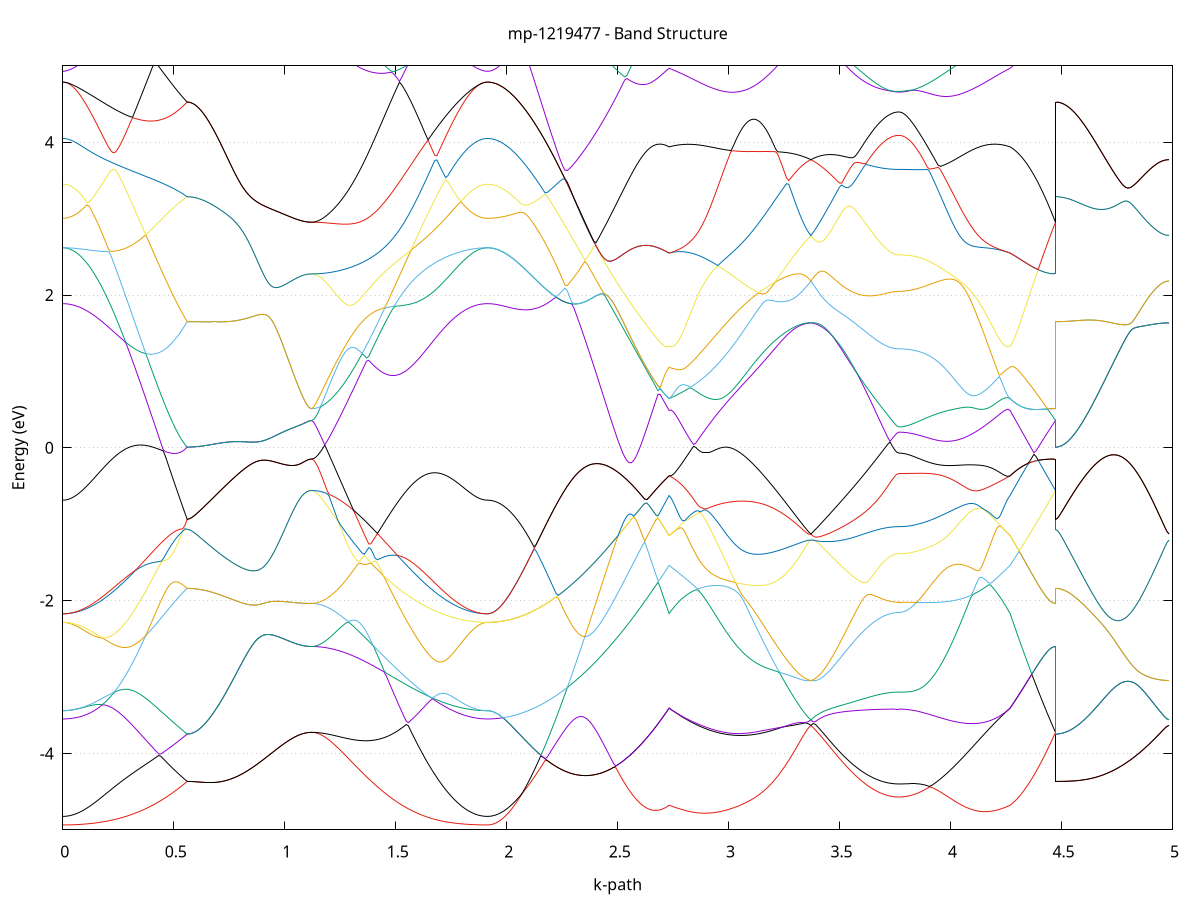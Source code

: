 set title 'mp-1219477 - Band Structure'
set xlabel 'k-path'
set ylabel 'Energy (eV)'
set grid y
set yrange [-5:5]
set terminal png size 800,600
set output 'mp-1219477_bands_gnuplot.png'
plot '-' using 1:2 with lines notitle, '-' using 1:2 with lines notitle, '-' using 1:2 with lines notitle, '-' using 1:2 with lines notitle, '-' using 1:2 with lines notitle, '-' using 1:2 with lines notitle, '-' using 1:2 with lines notitle, '-' using 1:2 with lines notitle, '-' using 1:2 with lines notitle, '-' using 1:2 with lines notitle, '-' using 1:2 with lines notitle, '-' using 1:2 with lines notitle, '-' using 1:2 with lines notitle, '-' using 1:2 with lines notitle, '-' using 1:2 with lines notitle, '-' using 1:2 with lines notitle, '-' using 1:2 with lines notitle, '-' using 1:2 with lines notitle, '-' using 1:2 with lines notitle, '-' using 1:2 with lines notitle, '-' using 1:2 with lines notitle, '-' using 1:2 with lines notitle, '-' using 1:2 with lines notitle, '-' using 1:2 with lines notitle, '-' using 1:2 with lines notitle, '-' using 1:2 with lines notitle, '-' using 1:2 with lines notitle, '-' using 1:2 with lines notitle, '-' using 1:2 with lines notitle, '-' using 1:2 with lines notitle, '-' using 1:2 with lines notitle, '-' using 1:2 with lines notitle, '-' using 1:2 with lines notitle, '-' using 1:2 with lines notitle, '-' using 1:2 with lines notitle, '-' using 1:2 with lines notitle, '-' using 1:2 with lines notitle, '-' using 1:2 with lines notitle, '-' using 1:2 with lines notitle, '-' using 1:2 with lines notitle, '-' using 1:2 with lines notitle, '-' using 1:2 with lines notitle, '-' using 1:2 with lines notitle, '-' using 1:2 with lines notitle, '-' using 1:2 with lines notitle, '-' using 1:2 with lines notitle, '-' using 1:2 with lines notitle, '-' using 1:2 with lines notitle
0.000000 -12.565803
0.009832 -12.565503
0.019663 -12.564703
0.029495 -12.563303
0.039327 -12.561403
0.049158 -12.558903
0.058990 -12.555803
0.068822 -12.552303
0.078653 -12.548103
0.088485 -12.543403
0.098317 -12.538203
0.108148 -12.532403
0.117980 -12.526103
0.127811 -12.519203
0.137643 -12.511803
0.147475 -12.503803
0.157306 -12.495303
0.167138 -12.486303
0.176970 -12.476703
0.186801 -12.466703
0.196633 -12.456003
0.206465 -12.444903
0.216296 -12.433303
0.226128 -12.421103
0.235960 -12.408403
0.245791 -12.395303
0.255623 -12.381603
0.265455 -12.367403
0.275286 -12.352803
0.285118 -12.337603
0.294950 -12.322003
0.304781 -12.305903
0.314613 -12.289303
0.324445 -12.272303
0.334276 -12.254803
0.344108 -12.236903
0.353939 -12.218503
0.363771 -12.199703
0.373603 -12.180503
0.383434 -12.160803
0.393266 -12.140803
0.403098 -12.120303
0.412929 -12.099503
0.422761 -12.078303
0.432593 -12.056703
0.442424 -12.034803
0.452256 -12.012503
0.462088 -11.989903
0.471919 -11.967003
0.481751 -11.943803
0.491583 -11.920303
0.501414 -11.896503
0.511246 -11.872503
0.521078 -11.848203
0.530909 -11.823703
0.540741 -11.799003
0.550572 -11.774103
0.560404 -11.749003
0.560404 -11.749003
0.570236 -11.748903
0.580067 -11.748403
0.589899 -11.747603
0.599731 -11.746403
0.609562 -11.744903
0.619394 -11.743103
0.629226 -11.741003
0.639057 -11.738603
0.648889 -11.735803
0.658721 -11.732803
0.668552 -11.729403
0.678384 -11.725803
0.688216 -11.721903
0.698047 -11.717603
0.707879 -11.713203
0.717711 -11.708403
0.727542 -11.703403
0.737374 -11.698203
0.747206 -11.692703
0.757037 -11.687003
0.766869 -11.681103
0.776700 -11.675003
0.786532 -11.668703
0.796364 -11.662303
0.806195 -11.655703
0.816027 -11.649003
0.825859 -11.642103
0.835690 -11.635203
0.845522 -11.628203
0.855354 -11.621103
0.865185 -11.614003
0.875017 -11.606903
0.884849 -11.599703
0.894680 -11.592603
0.904512 -11.585603
0.914344 -11.578603
0.924175 -11.571703
0.934007 -11.565003
0.943839 -11.558403
0.953670 -11.551903
0.963502 -11.545703
0.973334 -11.539703
0.983165 -11.533903
0.992997 -11.528403
1.002828 -11.523203
1.012660 -11.518303
1.022492 -11.513803
1.032323 -11.509603
1.042155 -11.505803
1.051987 -11.502403
1.061818 -11.499503
1.071650 -11.496903
1.081482 -11.494803
1.091313 -11.493203
1.101145 -11.492003
1.110977 -11.491303
1.120808 -11.491003
1.120808 -11.491003
1.130715 -11.491703
1.140622 -11.493803
1.150528 -11.497303
1.160435 -11.502203
1.170341 -11.508403
1.180248 -11.515903
1.190155 -11.524603
1.200061 -11.534603
1.209968 -11.545703
1.219875 -11.557903
1.229781 -11.571203
1.239688 -11.585403
1.249595 -11.600503
1.259501 -11.616503
1.269408 -11.633203
1.279315 -11.650703
1.289221 -11.668803
1.299128 -11.687503
1.309034 -11.706603
1.318941 -11.726303
1.328848 -11.746303
1.338754 -11.766703
1.348661 -11.787403
1.358568 -11.808303
1.368474 -11.829403
1.378381 -11.850703
1.388288 -11.872003
1.398194 -11.893503
1.408101 -11.914903
1.418007 -11.936303
1.427914 -11.957703
1.437821 -11.979003
1.447727 -12.000203
1.457634 -12.021203
1.467541 -12.042103
1.477447 -12.062803
1.487354 -12.083303
1.497261 -12.103503
1.507167 -12.123503
1.517074 -12.143103
1.526980 -12.162503
1.536887 -12.181603
1.546794 -12.200303
1.556700 -12.218703
1.566607 -12.236703
1.576514 -12.254303
1.586420 -12.271503
1.596327 -12.288303
1.606234 -12.304703
1.616140 -12.320703
1.626047 -12.336203
1.635954 -12.351303
1.645860 -12.366003
1.655767 -12.380103
1.665673 -12.393803
1.675580 -12.407003
1.685487 -12.419703
1.695393 -12.431903
1.705300 -12.443603
1.715207 -12.454803
1.725113 -12.465503
1.735020 -12.475703
1.744927 -12.485303
1.754833 -12.494403
1.764740 -12.503003
1.774646 -12.511003
1.784553 -12.518503
1.794460 -12.525503
1.804366 -12.531903
1.814273 -12.537803
1.824180 -12.543103
1.834086 -12.547803
1.843993 -12.552103
1.853900 -12.555703
1.863806 -12.558803
1.873713 -12.561303
1.883620 -12.563303
1.893526 -12.564703
1.903433 -12.565503
1.913339 -12.565803
1.913339 -12.565803
1.923321 -12.565503
1.933302 -12.564403
1.943284 -12.562703
1.953265 -12.560303
1.963247 -12.557103
1.973228 -12.553303
1.983210 -12.548803
1.993191 -12.543603
2.003173 -12.537703
2.013154 -12.531103
2.023136 -12.523903
2.033117 -12.515903
2.043099 -12.507203
2.053080 -12.497903
2.063062 -12.487903
2.073043 -12.477203
2.083025 -12.465803
2.093007 -12.453703
2.102988 -12.440903
2.112970 -12.427503
2.122951 -12.413303
2.132933 -12.398503
2.142914 -12.383103
2.152896 -12.366903
2.162877 -12.350103
2.172859 -12.332603
2.182840 -12.314503
2.192822 -12.295603
2.202803 -12.276203
2.212785 -12.256003
2.222766 -12.235303
2.232748 -12.213803
2.242729 -12.191803
2.252711 -12.169103
2.262692 -12.145703
2.272674 -12.121803
2.282655 -12.097203
2.292637 -12.072003
2.302618 -12.046203
2.312600 -12.019803
2.322581 -11.992903
2.332563 -11.965303
2.342544 -11.937303
2.352526 -11.908603
2.362507 -11.879503
2.372489 -11.849803
2.382470 -11.819703
2.392452 -11.789103
2.402433 -11.758103
2.412415 -11.726703
2.422396 -11.695003
2.432378 -11.663003
2.442359 -11.630803
2.452341 -11.598303
2.462322 -11.565903
2.472304 -11.533403
2.482285 -11.501103
2.492267 -11.469203
2.502248 -11.437703
2.512230 -11.407003
2.522211 -11.377203
2.532193 -11.348803
2.542174 -11.322003
2.552156 -11.315403
2.562137 -11.326803
2.572119 -11.338003
2.582100 -11.348903
2.592082 -11.359603
2.602063 -11.370003
2.612045 -11.380103
2.622026 -11.389903
2.632008 -11.399403
2.641989 -11.408603
2.651971 -11.417403
2.661952 -11.425903
2.671934 -11.434103
2.681915 -11.441803
2.691897 -11.449203
2.701878 -11.456203
2.711860 -11.462803
2.721841 -11.469003
2.731823 -11.474803
2.731823 -11.474803
2.741807 -11.472203
2.751791 -11.469703
2.761775 -11.467403
2.771759 -11.465303
2.781744 -11.463203
2.791728 -11.461303
2.801712 -11.459403
2.811696 -11.457603
2.821680 -11.455903
2.831665 -11.454303
2.841649 -11.452703
2.851633 -11.451103
2.861617 -11.449503
2.871601 -11.448003
2.881585 -11.446403
2.891570 -11.444803
2.901554 -11.443203
2.911538 -11.441503
2.921522 -11.439703
2.931506 -11.437903
2.941490 -11.435903
2.951475 -11.433903
2.961459 -11.431703
2.971443 -11.429503
2.981427 -11.427103
2.991411 -11.424503
3.001396 -11.421803
3.011380 -11.419003
3.021364 -11.415903
3.031348 -11.412803
3.041332 -11.409403
3.051316 -11.405903
3.061301 -11.402103
3.071285 -11.398203
3.081269 -11.394203
3.091253 -11.389903
3.101237 -11.385503
3.111222 -11.380903
3.121206 -11.376103
3.131190 -11.371103
3.141174 -11.366103
3.151158 -11.360803
3.161142 -11.355503
3.171127 -11.350003
3.181111 -11.344503
3.191095 -11.338903
3.201079 -11.333203
3.211063 -11.327603
3.221047 -11.322003
3.231032 -11.317203
3.241016 -11.316403
3.251000 -11.315303
3.260984 -11.314003
3.270968 -11.312503
3.280953 -11.310803
3.290937 -11.308803
3.300921 -11.306603
3.310905 -11.304103
3.320889 -11.301403
3.330873 -11.298403
3.340858 -11.295203
3.350842 -11.291803
3.360826 -11.288103
3.370810 -11.284203
3.370810 -11.284203
3.380717 -11.288903
3.390623 -11.293803
3.400530 -11.298903
3.410437 -11.304203
3.420343 -11.309703
3.430250 -11.315203
3.440157 -11.320903
3.450063 -11.326603
3.459970 -11.332403
3.469877 -11.338203
3.479783 -11.344103
3.489690 -11.349903
3.499596 -11.355603
3.509503 -11.361303
3.519410 -11.367003
3.529316 -11.372503
3.539223 -11.377903
3.549130 -11.383203
3.559036 -11.388403
3.568943 -11.393403
3.578850 -11.398303
3.588756 -11.402903
3.598663 -11.407403
3.608569 -11.411703
3.618476 -11.415703
3.628383 -11.419503
3.638289 -11.423203
3.648196 -11.426503
3.658103 -11.429703
3.668009 -11.432503
3.677916 -11.435103
3.687823 -11.437503
3.697729 -11.439603
3.707636 -11.441403
3.717543 -11.443003
3.727449 -11.444203
3.737356 -11.445203
3.747262 -11.445903
3.757169 -11.446403
3.767076 -11.446503
3.767076 -11.446503
3.776905 -11.446503
3.786734 -11.446503
3.796563 -11.446403
3.806392 -11.446403
3.816220 -11.446303
3.826049 -11.446203
3.835878 -11.446003
3.845707 -11.445803
3.855536 -11.445603
3.865365 -11.445203
3.875194 -11.444803
3.885023 -11.444403
3.894852 -11.443803
3.904681 -11.443203
3.914510 -11.442603
3.924339 -11.441803
3.934168 -11.441003
3.943997 -11.440203
3.953826 -11.439303
3.963655 -11.438403
3.973484 -11.437503
3.983313 -11.436603
3.993142 -11.435703
4.002971 -11.434803
4.012800 -11.434103
4.022629 -11.433403
4.032458 -11.432803
4.042287 -11.432303
4.052115 -11.432003
4.061944 -11.431903
4.071773 -11.431903
4.081602 -11.432203
4.091431 -11.432703
4.101260 -11.433403
4.111089 -11.434303
4.120918 -11.435503
4.130747 -11.436903
4.140576 -11.438503
4.150405 -11.440403
4.160234 -11.442503
4.170063 -11.444803
4.179892 -11.447203
4.189721 -11.449903
4.199550 -11.452703
4.209379 -11.455603
4.219208 -11.458603
4.229037 -11.461703
4.238866 -11.464903
4.248695 -11.468203
4.258524 -11.471403
4.268353 -11.474803
4.268353 -11.474803
4.278089 -11.480003
4.287826 -11.484803
4.297563 -11.489203
4.307300 -11.493203
4.317037 -11.496703
4.326774 -11.499803
4.336510 -11.502503
4.346247 -11.504703
4.355984 -11.506403
4.365721 -11.507703
4.375458 -11.508603
4.385194 -11.509003
4.394931 -11.508903
4.404668 -11.508303
4.414405 -11.507303
4.424142 -11.505803
4.433879 -11.503803
4.443615 -11.501303
4.453352 -11.498403
4.463089 -11.494903
4.472826 -11.491003
4.472826 -11.749003
4.482662 -11.748803
4.492498 -11.747903
4.502334 -11.746603
4.512170 -11.744703
4.522006 -11.742203
4.531843 -11.739203
4.541679 -11.735703
4.551515 -11.731603
4.561351 -11.727003
4.571187 -11.721903
4.581023 -11.716203
4.590859 -11.710003
4.600695 -11.703403
4.610531 -11.696203
4.620368 -11.688403
4.630204 -11.680203
4.640040 -11.671603
4.649876 -11.662403
4.659712 -11.652803
4.669548 -11.642703
4.679384 -11.632103
4.689220 -11.621203
4.699057 -11.609803
4.708893 -11.598003
4.718729 -11.585903
4.728565 -11.573403
4.738401 -11.560503
4.748237 -11.547303
4.758073 -11.533903
4.767909 -11.520203
4.777746 -11.506303
4.787582 -11.492203
4.797418 -11.478003
4.807254 -11.463603
4.817090 -11.449303
4.826926 -11.435003
4.836762 -11.420703
4.846598 -11.406703
4.856435 -11.392803
4.866271 -11.379303
4.876107 -11.366303
4.885943 -11.353803
4.895779 -11.341903
4.905615 -11.330803
4.915451 -11.320603
4.925287 -11.311503
4.935123 -11.303503
4.944960 -11.296703
4.954796 -11.291303
4.964632 -11.287403
4.974468 -11.285003
4.984304 -11.284203
e
0.000000 -10.779403
0.009832 -10.779803
0.019663 -10.780803
0.029495 -10.782503
0.039327 -10.785003
0.049158 -10.788103
0.058990 -10.792003
0.068822 -10.796503
0.078653 -10.801703
0.088485 -10.807703
0.098317 -10.814303
0.108148 -10.821703
0.117980 -10.829803
0.127811 -10.838603
0.137643 -10.848103
0.147475 -10.858303
0.157306 -10.869203
0.167138 -10.880803
0.176970 -10.893103
0.186801 -10.906103
0.196633 -10.919803
0.206465 -10.934203
0.216296 -10.949303
0.226128 -10.965003
0.235960 -10.981403
0.245791 -10.998403
0.255623 -11.016103
0.265455 -11.034303
0.275286 -11.053203
0.285118 -11.072603
0.294950 -11.092603
0.304781 -11.113203
0.314613 -11.134203
0.324445 -11.155703
0.334276 -11.177703
0.344108 -11.200203
0.353939 -11.223003
0.363771 -11.246203
0.373603 -11.269803
0.383434 -11.293703
0.393266 -11.317903
0.403098 -11.342403
0.412929 -11.367103
0.422761 -11.392103
0.432593 -11.417203
0.442424 -11.442503
0.452256 -11.467903
0.462088 -11.493503
0.471919 -11.519103
0.481751 -11.544703
0.491583 -11.570403
0.501414 -11.596103
0.511246 -11.621803
0.521078 -11.647403
0.530909 -11.673003
0.540741 -11.698503
0.550572 -11.723803
0.560404 -11.749003
0.560404 -11.749003
0.570236 -11.748903
0.580067 -11.748403
0.589899 -11.747603
0.599731 -11.746403
0.609562 -11.744903
0.619394 -11.743103
0.629226 -11.741003
0.639057 -11.738603
0.648889 -11.735803
0.658721 -11.732803
0.668552 -11.729403
0.678384 -11.725803
0.688216 -11.721903
0.698047 -11.717603
0.707879 -11.713203
0.717711 -11.708403
0.727542 -11.703403
0.737374 -11.698203
0.747206 -11.692703
0.757037 -11.687003
0.766869 -11.681103
0.776700 -11.675003
0.786532 -11.668703
0.796364 -11.662303
0.806195 -11.655703
0.816027 -11.649003
0.825859 -11.642103
0.835690 -11.635203
0.845522 -11.628203
0.855354 -11.621103
0.865185 -11.614003
0.875017 -11.606903
0.884849 -11.599703
0.894680 -11.592603
0.904512 -11.585603
0.914344 -11.578603
0.924175 -11.571703
0.934007 -11.565003
0.943839 -11.558403
0.953670 -11.551903
0.963502 -11.545703
0.973334 -11.539703
0.983165 -11.533903
0.992997 -11.528403
1.002828 -11.523203
1.012660 -11.518303
1.022492 -11.513803
1.032323 -11.509603
1.042155 -11.505803
1.051987 -11.502403
1.061818 -11.499503
1.071650 -11.496903
1.081482 -11.494803
1.091313 -11.493203
1.101145 -11.492003
1.110977 -11.491303
1.120808 -11.491003
1.120808 -11.491003
1.130715 -11.490803
1.140622 -11.490103
1.150528 -11.489003
1.160435 -11.487503
1.170341 -11.485503
1.180248 -11.483103
1.190155 -11.480203
1.200061 -11.477003
1.209968 -11.473203
1.219875 -11.469103
1.229781 -11.464503
1.239688 -11.459503
1.249595 -11.454103
1.259501 -11.448303
1.269408 -11.442103
1.279315 -11.435503
1.289221 -11.428403
1.299128 -11.421003
1.309034 -11.413203
1.318941 -11.405003
1.328848 -11.396503
1.338754 -11.387503
1.348661 -11.378303
1.358568 -11.368603
1.368474 -11.358703
1.378381 -11.348403
1.388288 -11.337803
1.398194 -11.326903
1.408101 -11.315703
1.418007 -11.304203
1.427914 -11.292403
1.437821 -11.280403
1.447727 -11.268103
1.457634 -11.255603
1.467541 -11.242803
1.477447 -11.229903
1.487354 -11.216703
1.497261 -11.203403
1.507167 -11.190003
1.517074 -11.176403
1.526980 -11.162603
1.536887 -11.148803
1.546794 -11.134903
1.556700 -11.120903
1.566607 -11.106903
1.576514 -11.092903
1.586420 -11.078803
1.596327 -11.064803
1.606234 -11.050803
1.616140 -11.037003
1.626047 -11.023203
1.635954 -11.009503
1.645860 -10.995903
1.655767 -10.982603
1.665673 -10.969403
1.675580 -10.956503
1.685487 -10.943803
1.695393 -10.931403
1.705300 -10.919303
1.715207 -10.907503
1.725113 -10.896103
1.735020 -10.885003
1.744927 -10.874403
1.754833 -10.864303
1.764740 -10.854503
1.774646 -10.845303
1.784553 -10.836603
1.794460 -10.828503
1.804366 -10.820903
1.814273 -10.813903
1.824180 -10.807403
1.834086 -10.801703
1.843993 -10.796503
1.853900 -10.792003
1.863806 -10.788203
1.873713 -10.785003
1.883620 -10.782603
1.893526 -10.780803
1.903433 -10.779803
1.913339 -10.779403
1.913339 -10.779403
1.923321 -10.779503
1.933302 -10.779903
1.943284 -10.780603
1.953265 -10.781603
1.963247 -10.782803
1.973228 -10.784303
1.983210 -10.786003
1.993191 -10.788103
2.003173 -10.790403
2.013154 -10.793103
2.023136 -10.796003
2.033117 -10.799203
2.043099 -10.802703
2.053080 -10.806503
2.063062 -10.810603
2.073043 -10.815003
2.083025 -10.819803
2.093007 -10.824803
2.102988 -10.830203
2.112970 -10.835903
2.122951 -10.841903
2.132933 -10.848303
2.142914 -10.855003
2.152896 -10.862003
2.162877 -10.869303
2.172859 -10.877003
2.182840 -10.885003
2.192822 -10.893303
2.202803 -10.902003
2.212785 -10.910903
2.222766 -10.920203
2.232748 -10.929803
2.242729 -10.939603
2.252711 -10.949803
2.262692 -10.960203
2.272674 -10.970903
2.282655 -10.981803
2.292637 -10.993003
2.302618 -11.004403
2.312600 -11.016003
2.322581 -11.027803
2.332563 -11.039803
2.342544 -11.052003
2.352526 -11.064303
2.362507 -11.076803
2.372489 -11.089403
2.382470 -11.102003
2.392452 -11.114803
2.402433 -11.127603
2.412415 -11.140503
2.422396 -11.153403
2.432378 -11.166303
2.442359 -11.179203
2.452341 -11.192103
2.462322 -11.204903
2.472304 -11.217703
2.482285 -11.230303
2.492267 -11.242903
2.502248 -11.255403
2.512230 -11.267703
2.522211 -11.279903
2.532193 -11.291903
2.542174 -11.303703
2.552156 -11.297303
2.562137 -11.275203
2.572119 -11.256003
2.582100 -11.240203
2.592082 -11.227903
2.602063 -11.219303
2.612045 -11.214403
2.622026 -11.212703
2.632008 -11.214003
2.641989 -11.217903
2.651971 -11.223903
2.661952 -11.231703
2.671934 -11.240803
2.681915 -11.250903
2.691897 -11.261803
2.701878 -11.273203
2.711860 -11.285003
2.721841 -11.297003
2.731823 -11.309103
2.731823 -11.309103
2.741807 -11.303503
2.751791 -11.298303
2.761775 -11.293603
2.771759 -11.289403
2.781744 -11.285603
2.791728 -11.282203
2.801712 -11.279303
2.811696 -11.276803
2.821680 -11.274703
2.831665 -11.273003
2.841649 -11.271703
2.851633 -11.270803
2.861617 -11.270303
2.871601 -11.270103
2.881585 -11.270203
2.891570 -11.270603
2.901554 -11.271203
2.911538 -11.272203
2.921522 -11.273303
2.931506 -11.274703
2.941490 -11.276203
2.951475 -11.277903
2.961459 -11.279803
2.971443 -11.281803
2.981427 -11.283803
2.991411 -11.286003
3.001396 -11.288203
3.011380 -11.290403
3.021364 -11.292703
3.031348 -11.294903
3.041332 -11.297103
3.051316 -11.299303
3.061301 -11.301503
3.071285 -11.303503
3.081269 -11.305503
3.091253 -11.307403
3.101237 -11.309203
3.111222 -11.310803
3.121206 -11.312303
3.131190 -11.313703
3.141174 -11.314903
3.151158 -11.315903
3.161142 -11.316803
3.171127 -11.317403
3.181111 -11.317903
3.191095 -11.318203
3.201079 -11.318303
3.211063 -11.318103
3.221047 -11.317803
3.231032 -11.316403
3.241016 -11.311003
3.251000 -11.305703
3.260984 -11.300703
3.270968 -11.296003
3.280953 -11.291603
3.290937 -11.287603
3.300921 -11.284203
3.310905 -11.281503
3.320889 -11.279403
3.330873 -11.278203
3.340858 -11.278003
3.350842 -11.278903
3.360826 -11.280903
3.370810 -11.284203
3.370810 -11.284203
3.380717 -11.279803
3.390623 -11.275703
3.400530 -11.271903
3.410437 -11.268403
3.420343 -11.265303
3.430250 -11.262503
3.440157 -11.260103
3.450063 -11.258203
3.459970 -11.256603
3.469877 -11.255503
3.479783 -11.254703
3.489690 -11.254403
3.499596 -11.254503
3.509503 -11.254903
3.519410 -11.255703
3.529316 -11.256803
3.539223 -11.258303
3.549130 -11.260003
3.559036 -11.262003
3.568943 -11.264103
3.578850 -11.266503
3.588756 -11.268903
3.598663 -11.271503
3.608569 -11.274203
3.618476 -11.276803
3.628383 -11.279503
3.638289 -11.282103
3.648196 -11.284603
3.658103 -11.287103
3.668009 -11.289403
3.677916 -11.291603
3.687823 -11.293603
3.697729 -11.295403
3.707636 -11.297003
3.717543 -11.298403
3.727449 -11.299503
3.737356 -11.300403
3.747262 -11.301103
3.757169 -11.301503
3.767076 -11.301603
3.767076 -11.301603
3.776905 -11.301403
3.786734 -11.300603
3.796563 -11.299503
3.806392 -11.297803
3.816220 -11.295803
3.826049 -11.293303
3.835878 -11.290403
3.845707 -11.287203
3.855536 -11.283703
3.865365 -11.279903
3.875194 -11.276003
3.885023 -11.271803
3.894852 -11.267503
3.904681 -11.263203
3.914510 -11.258803
3.924339 -11.254503
3.934168 -11.250303
3.943997 -11.246203
3.953826 -11.242303
3.963655 -11.238803
3.973484 -11.235503
3.983313 -11.232503
3.993142 -11.230003
4.002971 -11.227903
4.012800 -11.226203
4.022629 -11.225003
4.032458 -11.224303
4.042287 -11.224003
4.052115 -11.224203
4.061944 -11.224803
4.071773 -11.225803
4.081602 -11.227203
4.091431 -11.228903
4.101260 -11.231003
4.111089 -11.233403
4.120918 -11.236003
4.130747 -11.239003
4.140576 -11.242103
4.150405 -11.245603
4.160234 -11.249203
4.170063 -11.253203
4.179892 -11.257403
4.189721 -11.261803
4.199550 -11.266603
4.209379 -11.271603
4.219208 -11.277003
4.229037 -11.282703
4.238866 -11.288803
4.248695 -11.295203
4.258524 -11.302003
4.268353 -11.309103
4.268353 -11.309103
4.278089 -11.320903
4.287826 -11.332603
4.297563 -11.344103
4.307300 -11.355503
4.317037 -11.366603
4.326774 -11.377403
4.336510 -11.387903
4.346247 -11.398003
4.355984 -11.407703
4.365721 -11.417103
4.375458 -11.426103
4.385194 -11.434603
4.394931 -11.442703
4.404668 -11.450403
4.414405 -11.457603
4.424142 -11.464303
4.433879 -11.470603
4.443615 -11.476403
4.453352 -11.481803
4.463089 -11.486603
4.472826 -11.491003
4.472826 -11.749003
4.482662 -11.748803
4.492498 -11.747903
4.502334 -11.746603
4.512170 -11.744703
4.522006 -11.742203
4.531843 -11.739203
4.541679 -11.735703
4.551515 -11.731603
4.561351 -11.727003
4.571187 -11.721903
4.581023 -11.716203
4.590859 -11.710003
4.600695 -11.703403
4.610531 -11.696203
4.620368 -11.688403
4.630204 -11.680203
4.640040 -11.671603
4.649876 -11.662403
4.659712 -11.652803
4.669548 -11.642703
4.679384 -11.632103
4.689220 -11.621203
4.699057 -11.609803
4.708893 -11.598003
4.718729 -11.585903
4.728565 -11.573403
4.738401 -11.560503
4.748237 -11.547303
4.758073 -11.533903
4.767909 -11.520203
4.777746 -11.506303
4.787582 -11.492203
4.797418 -11.478003
4.807254 -11.463603
4.817090 -11.449303
4.826926 -11.435003
4.836762 -11.420703
4.846598 -11.406703
4.856435 -11.392803
4.866271 -11.379303
4.876107 -11.366303
4.885943 -11.353803
4.895779 -11.341903
4.905615 -11.330803
4.915451 -11.320603
4.925287 -11.311503
4.935123 -11.303503
4.944960 -11.296703
4.954796 -11.291303
4.964632 -11.287403
4.974468 -11.285003
4.984304 -11.284203
e
0.000000 -8.846503
0.009832 -8.846603
0.019663 -8.847103
0.029495 -8.847803
0.039327 -8.848903
0.049158 -8.850203
0.058990 -8.851803
0.068822 -8.853703
0.078653 -8.855903
0.088485 -8.858403
0.098317 -8.861203
0.108148 -8.864203
0.117980 -8.867403
0.127811 -8.871003
0.137643 -8.874703
0.147475 -8.878703
0.157306 -8.882903
0.167138 -8.887303
0.176970 -8.891903
0.186801 -8.902703
0.196633 -8.913703
0.206465 -8.924703
0.216296 -8.935703
0.226128 -8.946603
0.235960 -8.957303
0.245791 -8.967903
0.255623 -8.978203
0.265455 -8.988203
0.275286 -8.997903
0.285118 -9.007303
0.294950 -9.016303
0.304781 -9.024903
0.314613 -9.033203
0.324445 -9.041003
0.334276 -9.048303
0.344108 -9.055303
0.353939 -9.061703
0.363771 -9.067703
0.373603 -9.073303
0.383434 -9.078403
0.393266 -9.083003
0.403098 -9.087103
0.412929 -9.090803
0.422761 -9.094003
0.432593 -9.096803
0.442424 -9.099103
0.452256 -9.101003
0.462088 -9.102403
0.471919 -9.103403
0.481751 -9.104003
0.491583 -9.104203
0.501414 -9.104103
0.511246 -9.103503
0.521078 -9.102603
0.530909 -9.101303
0.540741 -9.099703
0.550572 -9.097703
0.560404 -9.095403
0.560404 -9.095403
0.570236 -9.095503
0.580067 -9.095903
0.589899 -9.096503
0.599731 -9.097403
0.609562 -9.098503
0.619394 -9.099803
0.629226 -9.101303
0.639057 -9.103103
0.648889 -9.105103
0.658721 -9.107403
0.668552 -9.109803
0.678384 -9.112403
0.688216 -9.115303
0.698047 -9.118303
0.707879 -9.121503
0.717711 -9.124803
0.727542 -9.128303
0.737374 -9.132003
0.747206 -9.135803
0.757037 -9.139803
0.766869 -9.143803
0.776700 -9.148003
0.786532 -9.152303
0.796364 -9.156703
0.806195 -9.161103
0.816027 -9.165703
0.825859 -9.170303
0.835690 -9.174903
0.845522 -9.179603
0.855354 -9.184403
0.865185 -9.189203
0.875017 -9.194003
0.884849 -9.198803
0.894680 -9.203603
0.904512 -9.208403
0.914344 -9.213303
0.924175 -9.218103
0.934007 -9.222803
0.943839 -9.227503
0.953670 -9.232203
0.963502 -9.236703
0.973334 -9.241203
0.983165 -9.245603
0.992997 -9.249803
1.002828 -9.253903
1.012660 -9.257803
1.022492 -9.261503
1.032323 -9.264903
1.042155 -9.268103
1.051987 -9.271003
1.061818 -9.273503
1.071650 -9.275803
1.081482 -9.277603
1.091313 -9.279103
1.101145 -9.280103
1.110977 -9.280803
1.120808 -9.281003
1.120808 -9.281003
1.130715 -9.280803
1.140622 -9.280303
1.150528 -9.279503
1.160435 -9.278303
1.170341 -9.276803
1.180248 -9.274903
1.190155 -9.272703
1.200061 -9.270203
1.209968 -9.267303
1.219875 -9.264203
1.229781 -9.260703
1.239688 -9.256803
1.249595 -9.252703
1.259501 -9.248303
1.269408 -9.243503
1.279315 -9.238503
1.289221 -9.233103
1.299128 -9.227503
1.309034 -9.221503
1.318941 -9.215303
1.328848 -9.208803
1.338754 -9.202103
1.348661 -9.195103
1.358568 -9.187803
1.368474 -9.180303
1.378381 -9.172603
1.388288 -9.164603
1.398194 -9.156403
1.408101 -9.148103
1.418007 -9.139503
1.427914 -9.130703
1.437821 -9.121803
1.447727 -9.112703
1.457634 -9.103403
1.467541 -9.094003
1.477447 -9.084503
1.487354 -9.075603
1.497261 -9.067403
1.507167 -9.059103
1.517074 -9.050903
1.526980 -9.042703
1.536887 -9.034603
1.546794 -9.026403
1.556700 -9.018303
1.566607 -9.010303
1.576514 -9.002403
1.586420 -8.994503
1.596327 -8.986703
1.606234 -8.979003
1.616140 -8.971503
1.626047 -8.964103
1.635954 -8.956803
1.645860 -8.949703
1.655767 -8.942803
1.665673 -8.936003
1.675580 -8.929403
1.685487 -8.923003
1.695393 -8.916903
1.705300 -8.910903
1.715207 -8.905103
1.725113 -8.899603
1.735020 -8.894403
1.744927 -8.889303
1.754833 -8.884603
1.764740 -8.880103
1.774646 -8.875803
1.784553 -8.871803
1.794460 -8.868103
1.804366 -8.864703
1.814273 -8.861603
1.824180 -8.858703
1.834086 -8.856203
1.843993 -8.853903
1.853900 -8.851903
1.863806 -8.850303
1.873713 -8.848903
1.883620 -8.847803
1.893526 -8.847103
1.903433 -8.846603
1.913339 -8.846503
1.913339 -8.846503
1.923321 -8.847603
1.933302 -8.851103
1.943284 -8.857003
1.953265 -8.865103
1.963247 -8.875503
1.973228 -8.888003
1.983210 -8.902703
1.993191 -8.919303
2.003173 -8.938003
2.013154 -8.958403
2.023136 -8.980703
2.033117 -9.004503
2.043099 -9.030003
2.053080 -9.056803
2.063062 -9.085103
2.073043 -9.114503
2.083025 -9.145103
2.093007 -9.176703
2.102988 -9.209303
2.112970 -9.242803
2.122951 -9.276903
2.132933 -9.311803
2.142914 -9.347303
2.152896 -9.383303
2.162877 -9.419703
2.172859 -9.456503
2.182840 -9.493603
2.192822 -9.531003
2.202803 -9.568603
2.212785 -9.606303
2.222766 -9.644003
2.232748 -9.681803
2.242729 -9.719603
2.252711 -9.757303
2.262692 -9.794903
2.272674 -9.832403
2.282655 -9.869703
2.292637 -9.906703
2.302618 -9.943503
2.312600 -9.980003
2.322581 -10.016103
2.332563 -10.051903
2.342544 -10.087303
2.352526 -10.122203
2.362507 -10.156603
2.372489 -10.190503
2.382470 -10.223903
2.392452 -10.256703
2.402433 -10.288803
2.412415 -10.320303
2.422396 -10.351003
2.432378 -10.380903
2.442359 -10.409903
2.452341 -10.437903
2.462322 -10.465003
2.472304 -10.490803
2.482285 -10.515403
2.492267 -10.538503
2.502248 -10.559903
2.512230 -10.579503
2.522211 -10.597003
2.532193 -10.611903
2.542174 -10.624103
2.552156 -10.632903
2.562137 -10.638103
2.572119 -10.639103
2.582100 -10.635703
2.592082 -10.627503
2.602063 -10.614503
2.612045 -10.596703
2.622026 -10.574403
2.632008 -10.548003
2.641989 -10.517903
2.651971 -10.484503
2.661952 -10.448303
2.671934 -10.409603
2.681915 -10.368703
2.691897 -10.325903
2.701878 -10.281403
2.711860 -10.235503
2.721841 -10.188303
2.731823 -10.139903
2.731823 -10.139903
2.741807 -10.163203
2.751791 -10.186003
2.761775 -10.208403
2.771759 -10.230203
2.781744 -10.251503
2.791728 -10.272303
2.801712 -10.292603
2.811696 -10.312303
2.821680 -10.331403
2.831665 -10.350003
2.841649 -10.368003
2.851633 -10.385403
2.861617 -10.402203
2.871601 -10.418403
2.881585 -10.433903
2.891570 -10.448903
2.901554 -10.463203
2.911538 -10.476903
2.921522 -10.489903
2.931506 -10.502303
2.941490 -10.514003
2.951475 -10.525103
2.961459 -10.535503
2.971443 -10.545203
2.981427 -10.554303
2.991411 -10.562703
3.001396 -10.570403
3.011380 -10.577403
3.021364 -10.583803
3.031348 -10.589503
3.041332 -10.594503
3.051316 -10.598803
3.061301 -10.602403
3.071285 -10.605403
3.081269 -10.607603
3.091253 -10.609203
3.101237 -10.610103
3.111222 -10.610303
3.121206 -10.609803
3.131190 -10.608703
3.141174 -10.606803
3.151158 -10.604303
3.161142 -10.601103
3.171127 -10.597203
3.181111 -10.592603
3.191095 -10.587303
3.201079 -10.581403
3.211063 -10.574803
3.221047 -10.567503
3.231032 -10.559603
3.241016 -10.551003
3.251000 -10.541703
3.260984 -10.531803
3.270968 -10.521203
3.280953 -10.509903
3.290937 -10.498003
3.300921 -10.485403
3.310905 -10.472203
3.320889 -10.458303
3.330873 -10.443803
3.340858 -10.428603
3.350842 -10.412903
3.360826 -10.396403
3.370810 -10.379403
3.370810 -10.379403
3.380717 -10.398603
3.390623 -10.416803
3.400530 -10.434203
3.410437 -10.450603
3.420343 -10.466003
3.430250 -10.480403
3.440157 -10.493903
3.450063 -10.506503
3.459970 -10.518103
3.469877 -10.528703
3.479783 -10.538403
3.489690 -10.547203
3.499596 -10.555103
3.509503 -10.562103
3.519410 -10.568403
3.529316 -10.573803
3.539223 -10.578603
3.549130 -10.582603
3.559036 -10.586003
3.568943 -10.588803
3.578850 -10.591103
3.588756 -10.592903
3.598663 -10.594303
3.608569 -10.595203
3.618476 -10.595903
3.628383 -10.596303
3.638289 -10.596403
3.648196 -10.596403
3.658103 -10.596203
3.668009 -10.595903
3.677916 -10.595503
3.687823 -10.595103
3.697729 -10.594603
3.707636 -10.594203
3.717543 -10.593803
3.727449 -10.593403
3.737356 -10.593103
3.747262 -10.592903
3.757169 -10.592803
3.767076 -10.592703
3.767076 -10.592703
3.776905 -10.593003
3.786734 -10.593803
3.796563 -10.595103
3.806392 -10.596903
3.816220 -10.599203
3.826049 -10.601903
3.835878 -10.604903
3.845707 -10.608203
3.855536 -10.611803
3.865365 -10.615603
3.875194 -10.619403
3.885023 -10.623303
3.894852 -10.627003
3.904681 -10.630603
3.914510 -10.634003
3.924339 -10.636903
3.934168 -10.639403
3.943997 -10.641303
3.953826 -10.642603
3.963655 -10.643103
3.973484 -10.642803
3.983313 -10.641603
3.993142 -10.639303
4.002971 -10.636003
4.012800 -10.631603
4.022629 -10.626003
4.032458 -10.619303
4.042287 -10.611303
4.052115 -10.602103
4.061944 -10.591603
4.071773 -10.580003
4.081602 -10.567103
4.091431 -10.553103
4.101260 -10.537903
4.111089 -10.521703
4.120918 -10.504303
4.130747 -10.486003
4.140576 -10.466603
4.150405 -10.446203
4.160234 -10.425003
4.170063 -10.402903
4.179892 -10.379903
4.189721 -10.356103
4.199550 -10.331503
4.209379 -10.306103
4.219208 -10.280003
4.229037 -10.253303
4.238866 -10.225903
4.248695 -10.197803
4.258524 -10.169103
4.268353 -10.139903
4.268353 -10.139903
4.278089 -10.091603
4.287826 -10.042503
4.297563 -9.992403
4.307300 -9.941603
4.317037 -9.890103
4.326774 -9.837903
4.336510 -9.785003
4.346247 -9.731603
4.355984 -9.677603
4.365721 -9.623203
4.375458 -9.568203
4.385194 -9.512803
4.394931 -9.457003
4.404668 -9.400903
4.414405 -9.344403
4.424142 -9.287703
4.433879 -9.278503
4.443615 -9.279603
4.453352 -9.280403
4.463089 -9.280803
4.472826 -9.281003
4.472826 -9.095403
4.482662 -9.097303
4.492498 -9.103003
4.502334 -9.112403
4.512170 -9.125103
4.522006 -9.141103
4.531843 -9.159803
4.541679 -9.181203
4.551515 -9.204803
4.561351 -9.230403
4.571187 -9.257703
4.581023 -9.286403
4.590859 -9.316403
4.600695 -9.347503
4.610531 -9.379403
4.620368 -9.412103
4.630204 -9.445403
4.640040 -9.479303
4.649876 -9.513503
4.659712 -9.548003
4.669548 -9.582703
4.679384 -9.617503
4.689220 -9.652403
4.699057 -9.687303
4.708893 -9.722103
4.718729 -9.756703
4.728565 -9.791203
4.738401 -9.825403
4.748237 -9.859203
4.758073 -9.892703
4.767909 -9.925803
4.777746 -9.958403
4.787582 -9.990403
4.797418 -10.021803
4.807254 -10.052503
4.817090 -10.082403
4.826926 -10.111503
4.836762 -10.139703
4.846598 -10.166903
4.856435 -10.193003
4.866271 -10.217803
4.876107 -10.241403
4.885943 -10.263603
4.895779 -10.284203
4.905615 -10.303103
4.915451 -10.320203
4.925287 -10.335403
4.935123 -10.348503
4.944960 -10.359503
4.954796 -10.368103
4.964632 -10.374303
4.974468 -10.378103
4.984304 -10.379403
e
0.000000 -8.769603
0.009832 -8.770103
0.019663 -8.771503
0.029495 -8.773703
0.039327 -8.776903
0.049158 -8.781003
0.058990 -8.785803
0.068822 -8.791503
0.078653 -8.798003
0.088485 -8.805103
0.098317 -8.812903
0.108148 -8.821303
0.117980 -8.830203
0.127811 -8.839603
0.137643 -8.849403
0.147475 -8.859603
0.157306 -8.870103
0.167138 -8.880803
0.176970 -8.891703
0.186801 -8.896703
0.196633 -8.901703
0.206465 -8.906903
0.216296 -8.912203
0.226128 -8.917603
0.235960 -8.923203
0.245791 -8.928903
0.255623 -8.934703
0.265455 -8.940603
0.275286 -8.946603
0.285118 -8.952603
0.294950 -8.958703
0.304781 -8.964803
0.314613 -8.971003
0.324445 -8.977203
0.334276 -8.983303
0.344108 -8.989503
0.353939 -8.995603
0.363771 -9.001703
0.373603 -9.007803
0.383434 -9.013803
0.393266 -9.019703
0.403098 -9.025503
0.412929 -9.031203
0.422761 -9.036803
0.432593 -9.042203
0.442424 -9.047503
0.452256 -9.052703
0.462088 -9.057703
0.471919 -9.062503
0.481751 -9.067103
0.491583 -9.071503
0.501414 -9.075703
0.511246 -9.079603
0.521078 -9.083303
0.530909 -9.086803
0.540741 -9.089903
0.550572 -9.092803
0.560404 -9.095403
0.560404 -9.095403
0.570236 -9.095503
0.580067 -9.095903
0.589899 -9.096503
0.599731 -9.097403
0.609562 -9.098503
0.619394 -9.099803
0.629226 -9.101303
0.639057 -9.103103
0.648889 -9.105103
0.658721 -9.107403
0.668552 -9.109803
0.678384 -9.112403
0.688216 -9.115303
0.698047 -9.118303
0.707879 -9.121503
0.717711 -9.124803
0.727542 -9.128303
0.737374 -9.132003
0.747206 -9.135803
0.757037 -9.139803
0.766869 -9.143803
0.776700 -9.148003
0.786532 -9.152303
0.796364 -9.156703
0.806195 -9.161103
0.816027 -9.165703
0.825859 -9.170303
0.835690 -9.174903
0.845522 -9.179603
0.855354 -9.184403
0.865185 -9.189203
0.875017 -9.194003
0.884849 -9.198803
0.894680 -9.203603
0.904512 -9.208403
0.914344 -9.213303
0.924175 -9.218103
0.934007 -9.222803
0.943839 -9.227503
0.953670 -9.232203
0.963502 -9.236703
0.973334 -9.241203
0.983165 -9.245603
0.992997 -9.249803
1.002828 -9.253903
1.012660 -9.257803
1.022492 -9.261503
1.032323 -9.264903
1.042155 -9.268103
1.051987 -9.271003
1.061818 -9.273503
1.071650 -9.275803
1.081482 -9.277603
1.091313 -9.279103
1.101145 -9.280103
1.110977 -9.280803
1.120808 -9.281003
1.120808 -9.281003
1.130715 -9.280703
1.140622 -9.279903
1.150528 -9.278603
1.160435 -9.276803
1.170341 -9.274603
1.180248 -9.271903
1.190155 -9.268703
1.200061 -9.265303
1.209968 -9.261403
1.219875 -9.257303
1.229781 -9.252903
1.239688 -9.248203
1.249595 -9.243203
1.259501 -9.238103
1.269408 -9.232703
1.279315 -9.227103
1.289221 -9.221303
1.299128 -9.215403
1.309034 -9.209203
1.318941 -9.202903
1.328848 -9.196403
1.338754 -9.189803
1.348661 -9.183003
1.358568 -9.176103
1.368474 -9.169003
1.378381 -9.161803
1.388288 -9.154403
1.398194 -9.146903
1.408101 -9.139303
1.418007 -9.131603
1.427914 -9.123803
1.437821 -9.115903
1.447727 -9.108003
1.457634 -9.100003
1.467541 -9.091903
1.477447 -9.083703
1.487354 -9.074803
1.497261 -9.065103
1.507167 -9.055303
1.517074 -9.045303
1.526980 -9.035403
1.536887 -9.025403
1.546794 -9.015303
1.556700 -9.005303
1.566607 -8.995203
1.576514 -8.985203
1.586420 -8.975103
1.596327 -8.965203
1.606234 -8.955303
1.616140 -8.945503
1.626047 -8.935703
1.635954 -8.926103
1.645860 -8.916703
1.655767 -8.907303
1.665673 -8.898203
1.675580 -8.889203
1.685487 -8.880503
1.695393 -8.871903
1.705300 -8.863603
1.715207 -8.855503
1.725113 -8.847803
1.735020 -8.840303
1.744927 -8.833103
1.754833 -8.826203
1.764740 -8.819603
1.774646 -8.813403
1.784553 -8.807603
1.794460 -8.802203
1.804366 -8.797103
1.814273 -8.792403
1.824180 -8.788203
1.834086 -8.784303
1.843993 -8.780903
1.853900 -8.777903
1.863806 -8.775403
1.873713 -8.773303
1.883620 -8.771703
1.893526 -8.770503
1.903433 -8.769803
1.913339 -8.769603
1.913339 -8.769603
1.923321 -8.769703
1.933302 -8.769803
1.943284 -8.770003
1.953265 -8.770403
1.963247 -8.770803
1.973228 -8.771303
1.983210 -8.772003
1.993191 -8.772703
2.003173 -8.773603
2.013154 -8.774503
2.023136 -8.775603
2.033117 -8.776803
2.043099 -8.778203
2.053080 -8.779603
2.063062 -8.781203
2.073043 -8.782903
2.083025 -8.784803
2.093007 -8.786803
2.102988 -8.789003
2.112970 -8.791403
2.122951 -8.793903
2.132933 -8.796603
2.142914 -8.799403
2.152896 -8.802503
2.162877 -8.805703
2.172859 -8.809103
2.182840 -8.812703
2.192822 -8.816603
2.202803 -8.820603
2.212785 -8.824803
2.222766 -8.829203
2.232748 -8.833903
2.242729 -8.838803
2.252711 -8.843803
2.262692 -8.849103
2.272674 -8.854703
2.282655 -8.860403
2.292637 -8.866303
2.302618 -8.872503
2.312600 -8.878803
2.322581 -8.885403
2.332563 -8.892103
2.342544 -8.899103
2.352526 -8.906203
2.362507 -8.913603
2.372489 -8.921103
2.382470 -8.928703
2.392452 -8.936603
2.402433 -8.944603
2.412415 -8.952703
2.422396 -8.960903
2.432378 -8.969303
2.442359 -8.977803
2.452341 -8.986403
2.462322 -8.995003
2.472304 -9.003803
2.482285 -9.012603
2.492267 -9.021403
2.502248 -9.030303
2.512230 -9.039203
2.522211 -9.048103
2.532193 -9.057003
2.542174 -9.065903
2.552156 -9.074803
2.562137 -9.083603
2.572119 -9.092403
2.582100 -9.101103
2.592082 -9.109703
2.602063 -9.118203
2.612045 -9.126703
2.622026 -9.135003
2.632008 -9.143103
2.641989 -9.151203
2.651971 -9.159003
2.661952 -9.166703
2.671934 -9.174303
2.681915 -9.181603
2.691897 -9.188703
2.701878 -9.195703
2.711860 -9.202403
2.721841 -9.208903
2.731823 -9.215203
2.731823 -9.215203
2.741807 -9.212203
2.751791 -9.209203
2.761775 -9.206203
2.771759 -9.203403
2.781744 -9.200803
2.791728 -9.198403
2.801712 -9.196403
2.811696 -9.194803
2.821680 -9.193703
2.831665 -9.193203
2.841649 -9.193403
2.851633 -9.194303
2.861617 -9.196003
2.871601 -9.198703
2.881585 -9.202303
2.891570 -9.207003
2.901554 -9.212703
2.911538 -9.219703
2.921522 -9.227803
2.931506 -9.237103
2.941490 -9.247803
2.951475 -9.259703
2.961459 -9.272903
2.971443 -9.287403
2.981427 -9.303303
2.991411 -9.320403
3.001396 -9.338803
3.011380 -9.358503
3.021364 -9.379403
3.031348 -9.401403
3.041332 -9.424703
3.051316 -9.449003
3.061301 -9.474303
3.071285 -9.500603
3.081269 -9.527903
3.091253 -9.556003
3.101237 -9.584903
3.111222 -9.614503
3.121206 -9.644803
3.131190 -9.675703
3.141174 -9.707103
3.151158 -9.738903
3.161142 -9.771203
3.171127 -9.803703
3.181111 -9.836503
3.191095 -9.869403
3.201079 -9.902303
3.211063 -9.935303
3.221047 -9.968203
3.231032 -10.000903
3.241016 -10.033303
3.251000 -10.065303
3.260984 -10.096903
3.270968 -10.127903
3.280953 -10.158203
3.290937 -10.187703
3.300921 -10.216303
3.310905 -10.243903
3.320889 -10.270203
3.330873 -10.295303
3.340858 -10.318803
3.350842 -10.340803
3.360826 -10.361003
3.370810 -10.379403
3.370810 -10.379403
3.380717 -10.359303
3.390623 -10.338303
3.400530 -10.316403
3.410437 -10.293703
3.420343 -10.270103
3.430250 -10.245803
3.440157 -10.220603
3.450063 -10.194603
3.459970 -10.167903
3.469877 -10.140503
3.479783 -10.112303
3.489690 -10.083403
3.499596 -10.053803
3.509503 -10.023603
3.519410 -9.992703
3.529316 -9.961203
3.539223 -9.929103
3.549130 -9.896303
3.559036 -9.863003
3.568943 -9.829103
3.578850 -9.794703
3.588756 -9.759803
3.598663 -9.724403
3.608569 -9.688503
3.618476 -9.652103
3.628383 -9.615303
3.638289 -9.578103
3.648196 -9.540503
3.658103 -9.502603
3.668009 -9.464503
3.677916 -9.426103
3.687823 -9.387603
3.697729 -9.349003
3.707636 -9.310603
3.717543 -9.272703
3.727449 -9.235703
3.737356 -9.200603
3.747262 -9.169403
3.757169 -9.145903
3.767076 -9.136703
3.767076 -9.136703
3.776905 -9.136303
3.786734 -9.135303
3.796563 -9.133503
3.806392 -9.131003
3.816220 -9.127903
3.826049 -9.124203
3.835878 -9.120003
3.845707 -9.115303
3.855536 -9.110203
3.865365 -9.104703
3.875194 -9.099103
3.885023 -9.093203
3.894852 -9.087303
3.904681 -9.081503
3.914510 -9.075703
3.924339 -9.070203
3.934168 -9.065003
3.943997 -9.060103
3.953826 -9.055803
3.963655 -9.052003
3.973484 -9.048903
3.983313 -9.046403
3.993142 -9.044703
4.002971 -9.050403
4.012800 -9.057303
4.022629 -9.064303
4.032458 -9.071303
4.042287 -9.078303
4.052115 -9.085403
4.061944 -9.092503
4.071773 -9.099603
4.081602 -9.106603
4.091431 -9.113603
4.101260 -9.120503
4.111089 -9.127403
4.120918 -9.134103
4.130747 -9.140803
4.140576 -9.147303
4.150405 -9.153703
4.160234 -9.159903
4.170063 -9.166003
4.179892 -9.171903
4.189721 -9.177603
4.199550 -9.183103
4.209379 -9.188403
4.219208 -9.193403
4.229037 -9.198303
4.238866 -9.202903
4.248695 -9.207203
4.258524 -9.211303
4.268353 -9.215203
4.268353 -9.215203
4.278089 -9.221003
4.287826 -9.226703
4.297563 -9.232003
4.307300 -9.237203
4.317037 -9.242103
4.326774 -9.246703
4.336510 -9.251003
4.346247 -9.255103
4.355984 -9.258803
4.365721 -9.262303
4.375458 -9.265503
4.385194 -9.268503
4.394931 -9.271103
4.404668 -9.273403
4.414405 -9.275403
4.424142 -9.277103
4.433879 -9.278503
4.443615 -9.279603
4.453352 -9.280403
4.463089 -9.280803
4.472826 -9.281003
4.472826 -9.095403
4.482662 -9.097303
4.492498 -9.103003
4.502334 -9.112403
4.512170 -9.125103
4.522006 -9.141103
4.531843 -9.159803
4.541679 -9.181203
4.551515 -9.204803
4.561351 -9.230403
4.571187 -9.257703
4.581023 -9.286403
4.590859 -9.316403
4.600695 -9.347503
4.610531 -9.379403
4.620368 -9.412103
4.630204 -9.445403
4.640040 -9.479303
4.649876 -9.513503
4.659712 -9.548003
4.669548 -9.582703
4.679384 -9.617503
4.689220 -9.652403
4.699057 -9.687303
4.708893 -9.722103
4.718729 -9.756703
4.728565 -9.791203
4.738401 -9.825403
4.748237 -9.859203
4.758073 -9.892703
4.767909 -9.925803
4.777746 -9.958403
4.787582 -9.990403
4.797418 -10.021803
4.807254 -10.052503
4.817090 -10.082403
4.826926 -10.111503
4.836762 -10.139703
4.846598 -10.166903
4.856435 -10.193003
4.866271 -10.217803
4.876107 -10.241403
4.885943 -10.263603
4.895779 -10.284203
4.905615 -10.303103
4.915451 -10.320203
4.925287 -10.335403
4.935123 -10.348503
4.944960 -10.359503
4.954796 -10.368103
4.964632 -10.374303
4.974468 -10.378103
4.984304 -10.379403
e
0.000000 -8.769603
0.009832 -8.769403
0.019663 -8.768903
0.029495 -8.768003
0.039327 -8.766803
0.049158 -8.765303
0.058990 -8.763403
0.068822 -8.761103
0.078653 -8.758503
0.088485 -8.755603
0.098317 -8.752303
0.108148 -8.748603
0.117980 -8.744703
0.127811 -8.740403
0.137643 -8.735703
0.147475 -8.730703
0.157306 -8.725403
0.167138 -8.719703
0.176970 -8.713703
0.186801 -8.707303
0.196633 -8.700603
0.206465 -8.693603
0.216296 -8.686303
0.226128 -8.678603
0.235960 -8.670603
0.245791 -8.662303
0.255623 -8.653603
0.265455 -8.644603
0.275286 -8.635303
0.285118 -8.625703
0.294950 -8.615803
0.304781 -8.605503
0.314613 -8.595003
0.324445 -8.584103
0.334276 -8.572903
0.344108 -8.561503
0.353939 -8.549703
0.363771 -8.537603
0.373603 -8.525203
0.383434 -8.512503
0.393266 -8.499603
0.403098 -8.486303
0.412929 -8.472803
0.422761 -8.459003
0.432593 -8.444903
0.442424 -8.430503
0.452256 -8.415903
0.462088 -8.401003
0.471919 -8.385803
0.481751 -8.370403
0.491583 -8.354703
0.501414 -8.338803
0.511246 -8.322603
0.521078 -8.306303
0.530909 -8.289603
0.540741 -8.272803
0.550572 -8.255703
0.560404 -8.238403
0.560404 -8.238403
0.570236 -8.239103
0.580067 -8.241103
0.589899 -8.244403
0.599731 -8.248903
0.609562 -8.254803
0.619394 -8.261903
0.629226 -8.270203
0.639057 -8.279703
0.648889 -8.290403
0.658721 -8.302103
0.668552 -8.314903
0.678384 -8.328703
0.688216 -8.343403
0.698047 -8.359103
0.707879 -8.375503
0.717711 -8.392803
0.727542 -8.410703
0.737374 -8.429303
0.747206 -8.448403
0.757037 -8.468003
0.766869 -8.488103
0.776700 -8.508603
0.786532 -8.529303
0.796364 -8.550303
0.806195 -8.571403
0.816027 -8.592703
0.825859 -8.613903
0.835690 -8.635203
0.845522 -8.656303
0.855354 -8.677203
0.865185 -8.698003
0.875017 -8.718403
0.884849 -8.738503
0.894680 -8.758103
0.904512 -8.777303
0.914344 -8.795903
0.924175 -8.814003
0.934007 -8.831403
0.943839 -8.848203
0.953670 -8.864203
0.963502 -8.879503
0.973334 -8.893903
0.983165 -8.907503
0.992997 -8.920303
1.002828 -8.932103
1.012660 -8.943003
1.022492 -8.953003
1.032323 -8.962103
1.042155 -8.970203
1.051987 -8.977303
1.061818 -8.983503
1.071650 -8.988803
1.081482 -8.993103
1.091313 -8.996403
1.101145 -8.998803
1.110977 -9.000203
1.120808 -9.000703
1.120808 -9.000703
1.130715 -9.000603
1.140622 -9.000203
1.150528 -8.999703
1.160435 -8.999003
1.170341 -8.998103
1.180248 -8.997003
1.190155 -8.995703
1.200061 -8.994103
1.209968 -8.992403
1.219875 -8.990503
1.229781 -8.988403
1.239688 -8.986203
1.249595 -8.983703
1.259501 -8.981103
1.269408 -8.978303
1.279315 -8.975303
1.289221 -8.972203
1.299128 -8.968903
1.309034 -8.965503
1.318941 -8.961903
1.328848 -8.958203
1.338754 -8.954403
1.348661 -8.950403
1.358568 -8.946403
1.368474 -8.942203
1.378381 -8.937903
1.388288 -8.933503
1.398194 -8.929103
1.408101 -8.924603
1.418007 -8.920003
1.427914 -8.915403
1.437821 -8.910703
1.447727 -8.906003
1.457634 -8.901203
1.467541 -8.896403
1.477447 -8.891603
1.487354 -8.886903
1.497261 -8.882103
1.507167 -8.877303
1.517074 -8.872603
1.526980 -8.867903
1.536887 -8.863203
1.546794 -8.858603
1.556700 -8.854103
1.566607 -8.849603
1.576514 -8.845203
1.586420 -8.840903
1.596327 -8.836703
1.606234 -8.832603
1.616140 -8.828503
1.626047 -8.824603
1.635954 -8.820803
1.645860 -8.817203
1.655767 -8.813603
1.665673 -8.810203
1.675580 -8.806903
1.685487 -8.803803
1.695393 -8.800803
1.705300 -8.797903
1.715207 -8.795203
1.725113 -8.792603
1.735020 -8.790103
1.744927 -8.787803
1.754833 -8.785703
1.764740 -8.783703
1.774646 -8.781803
1.784553 -8.780103
1.794460 -8.778503
1.804366 -8.777003
1.814273 -8.775703
1.824180 -8.774503
1.834086 -8.773503
1.843993 -8.772603
1.853900 -8.771803
1.863806 -8.771103
1.873713 -8.770603
1.883620 -8.770103
1.893526 -8.769803
1.903433 -8.769703
1.913339 -8.769603
1.913339 -8.769603
1.923321 -8.769703
1.933302 -8.769803
1.943284 -8.770003
1.953265 -8.770403
1.963247 -8.770803
1.973228 -8.771303
1.983210 -8.772003
1.993191 -8.772703
2.003173 -8.773603
2.013154 -8.774503
2.023136 -8.775603
2.033117 -8.776803
2.043099 -8.778203
2.053080 -8.779603
2.063062 -8.781203
2.073043 -8.782903
2.083025 -8.784803
2.093007 -8.786803
2.102988 -8.789003
2.112970 -8.791403
2.122951 -8.793903
2.132933 -8.796603
2.142914 -8.799403
2.152896 -8.802503
2.162877 -8.805703
2.172859 -8.809103
2.182840 -8.812703
2.192822 -8.816603
2.202803 -8.820603
2.212785 -8.824803
2.222766 -8.829203
2.232748 -8.833903
2.242729 -8.838803
2.252711 -8.843803
2.262692 -8.849103
2.272674 -8.854703
2.282655 -8.860403
2.292637 -8.866303
2.302618 -8.872503
2.312600 -8.878803
2.322581 -8.885403
2.332563 -8.892103
2.342544 -8.899103
2.352526 -8.906203
2.362507 -8.913603
2.372489 -8.921103
2.382470 -8.928703
2.392452 -8.936603
2.402433 -8.944603
2.412415 -8.952703
2.422396 -8.960903
2.432378 -8.969303
2.442359 -8.977803
2.452341 -8.986403
2.462322 -8.995003
2.472304 -9.003803
2.482285 -9.012603
2.492267 -9.021403
2.502248 -9.030303
2.512230 -9.039203
2.522211 -9.048103
2.532193 -9.057003
2.542174 -9.065903
2.552156 -9.074803
2.562137 -9.083603
2.572119 -9.092403
2.582100 -9.101103
2.592082 -9.109703
2.602063 -9.118203
2.612045 -9.126703
2.622026 -9.135003
2.632008 -9.143103
2.641989 -9.151203
2.651971 -9.159003
2.661952 -9.166703
2.671934 -9.174303
2.681915 -9.181603
2.691897 -9.188703
2.701878 -9.195703
2.711860 -9.202403
2.721841 -9.208903
2.731823 -9.215203
2.731823 -9.215203
2.741807 -9.211503
2.751791 -9.206603
2.761775 -9.200403
2.771759 -9.192903
2.781744 -9.184003
2.791728 -9.173903
2.801712 -9.162503
2.811696 -9.149803
2.821680 -9.135903
2.831665 -9.120803
2.841649 -9.104403
2.851633 -9.086903
2.861617 -9.068303
2.871601 -9.048503
2.881585 -9.027603
2.891570 -9.005703
2.901554 -8.982703
2.911538 -8.958803
2.921522 -8.933903
2.931506 -8.908003
2.941490 -8.881303
2.951475 -8.853803
2.961459 -8.825403
2.971443 -8.796203
2.981427 -8.766303
2.991411 -8.735703
3.001396 -8.704403
3.011380 -8.672503
3.021364 -8.640003
3.031348 -8.607003
3.041332 -8.573403
3.051316 -8.539303
3.061301 -8.504803
3.071285 -8.469903
3.081269 -8.434603
3.091253 -8.399003
3.101237 -8.363103
3.111222 -8.326903
3.121206 -8.290503
3.131190 -8.253903
3.141174 -8.217103
3.151158 -8.180203
3.161142 -8.143303
3.171127 -8.106303
3.181111 -8.069403
3.191095 -8.032403
3.201079 -7.995603
3.211063 -7.958903
3.221047 -7.922303
3.231032 -7.886003
3.241016 -7.849903
3.251000 -7.814103
3.260984 -7.778703
3.270968 -7.743603
3.280953 -7.709003
3.290937 -7.674903
3.300921 -7.641203
3.310905 -7.608203
3.320889 -7.575803
3.330873 -7.544003
3.340858 -7.513003
3.350842 -7.482803
3.360826 -7.453403
3.370810 -7.424903
3.370810 -7.424903
3.380717 -7.457003
3.390623 -7.489803
3.400530 -7.523303
3.410437 -7.557403
3.420343 -7.592303
3.430250 -7.627703
3.440157 -7.663803
3.450063 -7.700403
3.459970 -7.737603
3.469877 -7.775403
3.479783 -7.813703
3.489690 -7.852403
3.499596 -7.891703
3.509503 -7.931403
3.519410 -7.971503
3.529316 -8.012003
3.539223 -8.052903
3.549130 -8.094103
3.559036 -8.135603
3.568943 -8.177303
3.578850 -8.219403
3.588756 -8.261603
3.598663 -8.304103
3.608569 -8.346603
3.618476 -8.389303
3.628383 -8.432103
3.638289 -8.474903
3.648196 -8.517703
3.658103 -8.560503
3.668009 -8.603103
3.677916 -8.645603
3.687823 -8.687803
3.697729 -8.729603
3.707636 -8.770803
3.717543 -8.811103
3.727449 -8.850103
3.737356 -8.886703
3.747262 -8.919103
3.757169 -8.943203
3.767076 -8.952603
3.767076 -8.952603
3.776905 -8.952803
3.786734 -8.953403
3.796563 -8.954403
3.806392 -8.955803
3.816220 -8.957603
3.826049 -8.959803
3.835878 -8.962303
3.845707 -8.965203
3.855536 -8.968503
3.865365 -8.972103
3.875194 -8.976003
3.885023 -8.980303
3.894852 -8.984803
3.904681 -8.989703
3.914510 -8.994803
3.924339 -9.000203
3.934168 -9.005803
3.943997 -9.011703
3.953826 -9.017703
3.963655 -9.023903
3.973484 -9.030403
3.983313 -9.036903
3.993142 -9.043603
4.002971 -9.043903
4.012800 -9.043803
4.022629 -9.044703
4.032458 -9.046403
4.042287 -9.049003
4.052115 -9.052503
4.061944 -9.056903
4.071773 -9.062103
4.081602 -9.068003
4.091431 -9.074603
4.101260 -9.081903
4.111089 -9.089803
4.120918 -9.098103
4.130747 -9.106803
4.140576 -9.115803
4.150405 -9.125003
4.160234 -9.134303
4.170063 -9.143603
4.179892 -9.152803
4.189721 -9.161803
4.199550 -9.170403
4.209379 -9.178703
4.219208 -9.186503
4.229037 -9.193703
4.238866 -9.200203
4.248695 -9.206003
4.258524 -9.211003
4.268353 -9.215203
4.268353 -9.215203
4.278089 -9.221003
4.287826 -9.226703
4.297563 -9.232003
4.307300 -9.237203
4.317037 -9.242103
4.326774 -9.246703
4.336510 -9.251003
4.346247 -9.255103
4.355984 -9.258803
4.365721 -9.262303
4.375458 -9.265503
4.385194 -9.268503
4.394931 -9.271103
4.404668 -9.273403
4.414405 -9.275403
4.424142 -9.277103
4.433879 -9.230603
4.443615 -9.173403
4.453352 -9.115903
4.463089 -9.058303
4.472826 -9.000703
4.472826 -8.238403
4.482662 -8.236803
4.492498 -8.232003
4.502334 -8.224103
4.512170 -8.213303
4.522006 -8.199903
4.531843 -8.184303
4.541679 -8.166603
4.551515 -8.147203
4.561351 -8.126503
4.571187 -8.104503
4.581023 -8.081703
4.590859 -8.058103
4.600695 -8.034003
4.610531 -8.009503
4.620368 -7.984803
4.630204 -7.959903
4.640040 -7.935103
4.649876 -7.910303
4.659712 -7.885703
4.669548 -7.861403
4.679384 -7.837303
4.689220 -7.813703
4.699057 -7.790403
4.708893 -7.767603
4.718729 -7.745303
4.728565 -7.723603
4.738401 -7.702403
4.748237 -7.681903
4.758073 -7.662003
4.767909 -7.642703
4.777746 -7.624203
4.787582 -7.606403
4.797418 -7.589303
4.807254 -7.572903
4.817090 -7.557403
4.826926 -7.542603
4.836762 -7.528603
4.846598 -7.515503
4.856435 -7.503203
4.866271 -7.491803
4.876107 -7.481203
4.885943 -7.471503
4.895779 -7.462703
4.905615 -7.454803
4.915451 -7.447803
4.925287 -7.441803
4.935123 -7.436603
4.944960 -7.432403
4.954796 -7.429103
4.964632 -7.426803
4.974468 -7.425303
4.984304 -7.424903
e
0.000000 -7.386703
0.009832 -7.387203
0.019663 -7.388603
0.029495 -7.390903
0.039327 -7.394203
0.049158 -7.398403
0.058990 -7.403403
0.068822 -7.409403
0.078653 -7.416203
0.088485 -7.423803
0.098317 -7.432303
0.108148 -7.441603
0.117980 -7.451603
0.127811 -7.462403
0.137643 -7.473803
0.147475 -7.486003
0.157306 -7.498803
0.167138 -7.512203
0.176970 -7.526203
0.186801 -7.540803
0.196633 -7.555903
0.206465 -7.571403
0.216296 -7.587503
0.226128 -7.603903
0.235960 -7.620703
0.245791 -7.637903
0.255623 -7.655403
0.265455 -7.673303
0.275286 -7.691403
0.285118 -7.709703
0.294950 -7.728303
0.304781 -7.747003
0.314613 -7.765903
0.324445 -7.785003
0.334276 -7.804203
0.344108 -7.823503
0.353939 -7.842803
0.363771 -7.862303
0.373603 -7.881703
0.383434 -7.901203
0.393266 -7.920703
0.403098 -7.940103
0.412929 -7.959603
0.422761 -7.979003
0.432593 -7.998303
0.442424 -8.017503
0.452256 -8.036703
0.462088 -8.055803
0.471919 -8.074703
0.481751 -8.093503
0.491583 -8.112203
0.501414 -8.130803
0.511246 -8.149103
0.521078 -8.167403
0.530909 -8.185403
0.540741 -8.203303
0.550572 -8.221003
0.560404 -8.238403
0.560404 -8.238403
0.570236 -8.239103
0.580067 -8.241103
0.589899 -8.244403
0.599731 -8.248903
0.609562 -8.254803
0.619394 -8.261903
0.629226 -8.270203
0.639057 -8.279703
0.648889 -8.290403
0.658721 -8.302103
0.668552 -8.314903
0.678384 -8.328703
0.688216 -8.343403
0.698047 -8.359103
0.707879 -8.375503
0.717711 -8.392803
0.727542 -8.410703
0.737374 -8.429303
0.747206 -8.448403
0.757037 -8.468003
0.766869 -8.488103
0.776700 -8.508603
0.786532 -8.529303
0.796364 -8.550303
0.806195 -8.571403
0.816027 -8.592703
0.825859 -8.613903
0.835690 -8.635203
0.845522 -8.656303
0.855354 -8.677203
0.865185 -8.698003
0.875017 -8.718403
0.884849 -8.738503
0.894680 -8.758103
0.904512 -8.777303
0.914344 -8.795903
0.924175 -8.814003
0.934007 -8.831403
0.943839 -8.848203
0.953670 -8.864203
0.963502 -8.879503
0.973334 -8.893903
0.983165 -8.907503
0.992997 -8.920303
1.002828 -8.932103
1.012660 -8.943003
1.022492 -8.953003
1.032323 -8.962103
1.042155 -8.970203
1.051987 -8.977303
1.061818 -8.983503
1.071650 -8.988803
1.081482 -8.993103
1.091313 -8.996403
1.101145 -8.998803
1.110977 -9.000203
1.120808 -9.000703
1.120808 -9.000703
1.130715 -8.999803
1.140622 -8.997203
1.150528 -8.992903
1.160435 -8.986903
1.170341 -8.979203
1.180248 -8.969803
1.190155 -8.958703
1.200061 -8.946003
1.209968 -8.931703
1.219875 -8.915803
1.229781 -8.898503
1.239688 -8.879603
1.249595 -8.859403
1.259501 -8.837803
1.269408 -8.815003
1.279315 -8.791003
1.289221 -8.765903
1.299128 -8.739903
1.309034 -8.712803
1.318941 -8.685003
1.328848 -8.656303
1.338754 -8.627003
1.348661 -8.597103
1.358568 -8.566603
1.368474 -8.535703
1.378381 -8.504403
1.388288 -8.472703
1.398194 -8.440903
1.408101 -8.408803
1.418007 -8.376603
1.427914 -8.344403
1.437821 -8.312103
1.447727 -8.279903
1.457634 -8.247803
1.467541 -8.215903
1.477447 -8.184203
1.487354 -8.152703
1.497261 -8.121503
1.507167 -8.090603
1.517074 -8.060203
1.526980 -8.030103
1.536887 -8.000503
1.546794 -7.971303
1.556700 -7.942703
1.566607 -7.914503
1.576514 -7.887003
1.586420 -7.860003
1.596327 -7.833603
1.606234 -7.807803
1.616140 -7.782603
1.626047 -7.758203
1.635954 -7.734303
1.645860 -7.711203
1.655767 -7.688703
1.665673 -7.667003
1.675580 -7.646003
1.685487 -7.625703
1.695393 -7.606103
1.705300 -7.587403
1.715207 -7.569303
1.725113 -7.552103
1.735020 -7.535603
1.744927 -7.520003
1.754833 -7.505103
1.764740 -7.491103
1.774646 -7.477903
1.784553 -7.465603
1.794460 -7.454103
1.804366 -7.443503
1.814273 -7.433703
1.824180 -7.424903
1.834086 -7.416903
1.843993 -7.409903
1.853900 -7.403803
1.863806 -7.398603
1.873713 -7.394303
1.883620 -7.391003
1.893526 -7.388603
1.903433 -7.387203
1.913339 -7.386703
1.913339 -7.386703
1.923321 -7.387203
1.933302 -7.388603
1.943284 -7.391003
1.953265 -7.394303
1.963247 -7.398403
1.973228 -7.403403
1.983210 -7.409103
1.993191 -7.415603
2.003173 -7.422603
2.013154 -7.430303
2.023136 -7.438403
2.033117 -7.447003
2.043099 -7.455903
2.053080 -7.465003
2.063062 -7.474303
2.073043 -7.483703
2.083025 -7.493103
2.093007 -7.502403
2.102988 -7.511603
2.112970 -7.520603
2.122951 -7.529303
2.132933 -7.537703
2.142914 -7.545703
2.152896 -7.553203
2.162877 -7.560303
2.172859 -7.566803
2.182840 -7.572803
2.192822 -7.578103
2.202803 -7.582903
2.212785 -7.586903
2.222766 -7.590303
2.232748 -7.592903
2.242729 -7.594903
2.252711 -7.596103
2.262692 -7.596603
2.272674 -7.596403
2.282655 -7.595403
2.292637 -7.593803
2.302618 -7.591503
2.312600 -7.588503
2.322581 -7.584803
2.332563 -7.580503
2.342544 -7.575703
2.352526 -7.570303
2.362507 -7.564303
2.372489 -7.558003
2.382470 -7.551203
2.392452 -7.544103
2.402433 -7.536803
2.412415 -7.529303
2.422396 -7.521603
2.432378 -7.513903
2.442359 -7.506303
2.452341 -7.498903
2.462322 -7.491703
2.472304 -7.485003
2.482285 -7.478803
2.492267 -7.473203
2.502248 -7.468403
2.512230 -7.464603
2.522211 -7.461803
2.532193 -7.460403
2.542174 -7.460303
2.552156 -7.461803
2.562137 -7.465003
2.572119 -7.470103
2.582100 -7.477203
2.592082 -7.486503
2.602063 -7.498003
2.612045 -7.512003
2.622026 -7.528503
2.632008 -7.547503
2.641989 -7.569003
2.651971 -7.593203
2.661952 -7.620003
2.671934 -7.649403
2.681915 -7.681303
2.691897 -7.715603
2.701878 -7.752303
2.711860 -7.791203
2.721841 -7.832303
2.731823 -7.875403
2.731823 -7.875403
2.741807 -7.854303
2.751791 -7.833203
2.761775 -7.812303
2.771759 -7.791403
2.781744 -7.770603
2.791728 -7.749903
2.801712 -7.729303
2.811696 -7.708803
2.821680 -7.688303
2.831665 -7.667903
2.841649 -7.647503
2.851633 -7.627103
2.861617 -7.606703
2.871601 -7.586303
2.881585 -7.565903
2.891570 -7.545503
2.901554 -7.524903
2.911538 -7.504403
2.921522 -7.483803
2.931506 -7.463103
2.941490 -7.442403
2.951475 -7.421603
2.961459 -7.400903
2.971443 -7.380203
2.981427 -7.359603
2.991411 -7.339203
3.001396 -7.319003
3.011380 -7.299003
3.021364 -7.279503
3.031348 -7.260403
3.041332 -7.241803
3.051316 -7.224003
3.061301 -7.206903
3.071285 -7.190703
3.081269 -7.175503
3.091253 -7.161403
3.101237 -7.148603
3.111222 -7.137103
3.121206 -7.127103
3.131190 -7.118603
3.141174 -7.111803
3.151158 -7.106703
3.161142 -7.103403
3.171127 -7.102003
3.181111 -7.102403
3.191095 -7.104803
3.201079 -7.109103
3.211063 -7.115203
3.221047 -7.123303
3.231032 -7.133103
3.241016 -7.144803
3.251000 -7.158203
3.260984 -7.173303
3.270968 -7.190003
3.280953 -7.208203
3.290937 -7.227803
3.300921 -7.248703
3.310905 -7.270903
3.320889 -7.294203
3.330873 -7.318503
3.340858 -7.343903
3.350842 -7.370103
3.360826 -7.397103
3.370810 -7.424903
3.370810 -7.424903
3.380717 -7.393503
3.390623 -7.362803
3.400530 -7.332903
3.410437 -7.303703
3.420343 -7.275303
3.430250 -7.247703
3.440157 -7.220903
3.450063 -7.194803
3.459970 -7.169603
3.469877 -7.145203
3.479783 -7.121503
3.489690 -7.098703
3.499596 -7.076703
3.509503 -7.055603
3.519410 -7.035203
3.529316 -7.015703
3.539223 -6.997003
3.549130 -6.979103
3.559036 -6.962003
3.568943 -6.945703
3.578850 -6.930303
3.588756 -6.915703
3.598663 -6.901903
3.608569 -6.888903
3.618476 -6.876703
3.628383 -6.865303
3.638289 -6.854803
3.648196 -6.845003
3.658103 -6.836003
3.668009 -6.827803
3.677916 -6.820403
3.687823 -6.813803
3.697729 -6.808003
3.707636 -6.803003
3.717543 -6.798703
3.727449 -6.795203
3.737356 -6.792503
3.747262 -6.790603
3.757169 -6.789403
3.767076 -6.789003
3.767076 -6.789003
3.776905 -6.790303
3.786734 -6.794003
3.796563 -6.800303
3.806392 -6.808903
3.816220 -6.819803
3.826049 -6.832903
3.835878 -6.848003
3.845707 -6.864903
3.855536 -6.883603
3.865365 -6.903703
3.875194 -6.925203
3.885023 -6.947903
3.894852 -6.971503
3.904681 -6.995903
3.914510 -7.020903
3.924339 -7.046503
3.934168 -7.072303
3.943997 -7.098303
3.953826 -7.124403
3.963655 -7.150403
3.973484 -7.176303
3.983313 -7.201903
3.993142 -7.227303
4.002971 -7.252203
4.012800 -7.276803
4.022629 -7.300903
4.032458 -7.324603
4.042287 -7.347903
4.052115 -7.370703
4.061944 -7.393203
4.071773 -7.415303
4.081602 -7.437203
4.091431 -7.458803
4.101260 -7.480303
4.111089 -7.501603
4.120918 -7.522903
4.130747 -7.544303
4.140576 -7.565803
4.150405 -7.587403
4.160234 -7.609303
4.170063 -7.631503
4.179892 -7.654003
4.189721 -7.676803
4.199550 -7.700103
4.209379 -7.723803
4.219208 -7.748003
4.229037 -7.772503
4.238866 -7.797603
4.248695 -7.823103
4.258524 -7.849003
4.268353 -7.875403
4.268353 -7.875403
4.278089 -7.919203
4.287826 -7.964703
4.297563 -8.011803
4.307300 -8.060203
4.317037 -8.110003
4.326774 -8.160903
4.336510 -8.212903
4.346247 -8.265803
4.355984 -8.319603
4.365721 -8.374203
4.375458 -8.429403
4.385194 -8.485103
4.394931 -8.541403
4.404668 -8.598003
4.414405 -8.655103
4.424142 -8.712303
4.433879 -8.769803
4.443615 -8.827403
4.453352 -8.885203
4.463089 -8.942903
4.472826 -9.000703
4.472826 -8.238403
4.482662 -8.236803
4.492498 -8.232003
4.502334 -8.224103
4.512170 -8.213303
4.522006 -8.199903
4.531843 -8.184303
4.541679 -8.166603
4.551515 -8.147203
4.561351 -8.126503
4.571187 -8.104503
4.581023 -8.081703
4.590859 -8.058103
4.600695 -8.034003
4.610531 -8.009503
4.620368 -7.984803
4.630204 -7.959903
4.640040 -7.935103
4.649876 -7.910303
4.659712 -7.885703
4.669548 -7.861403
4.679384 -7.837303
4.689220 -7.813703
4.699057 -7.790403
4.708893 -7.767603
4.718729 -7.745303
4.728565 -7.723603
4.738401 -7.702403
4.748237 -7.681903
4.758073 -7.662003
4.767909 -7.642703
4.777746 -7.624203
4.787582 -7.606403
4.797418 -7.589303
4.807254 -7.572903
4.817090 -7.557403
4.826926 -7.542603
4.836762 -7.528603
4.846598 -7.515503
4.856435 -7.503203
4.866271 -7.491803
4.876107 -7.481203
4.885943 -7.471503
4.895779 -7.462703
4.905615 -7.454803
4.915451 -7.447803
4.925287 -7.441803
4.935123 -7.436603
4.944960 -7.432403
4.954796 -7.429103
4.964632 -7.426803
4.974468 -7.425303
4.984304 -7.424903
e
0.000000 -4.936803
0.009832 -4.936603
0.019663 -4.936303
0.029495 -4.935803
0.039327 -4.935003
0.049158 -4.934003
0.058990 -4.932803
0.068822 -4.931403
0.078653 -4.929703
0.088485 -4.927703
0.098317 -4.925603
0.108148 -4.923103
0.117980 -4.920403
0.127811 -4.917403
0.137643 -4.914203
0.147475 -4.910603
0.157306 -4.906803
0.167138 -4.902603
0.176970 -4.898103
0.186801 -4.893303
0.196633 -4.888103
0.206465 -4.882603
0.216296 -4.876703
0.226128 -4.870503
0.235960 -4.863803
0.245791 -4.856803
0.255623 -4.849303
0.265455 -4.841403
0.275286 -4.833103
0.285118 -4.824303
0.294950 -4.815103
0.304781 -4.805403
0.314613 -4.795303
0.324445 -4.784603
0.334276 -4.773503
0.344108 -4.761903
0.353939 -4.749703
0.363771 -4.737003
0.373603 -4.723903
0.383434 -4.710103
0.393266 -4.695903
0.403098 -4.681103
0.412929 -4.665703
0.422761 -4.649803
0.432593 -4.633303
0.442424 -4.616303
0.452256 -4.598603
0.462088 -4.580503
0.471919 -4.561703
0.481751 -4.542403
0.491583 -4.522403
0.501414 -4.501903
0.511246 -4.480903
0.521078 -4.459203
0.530909 -4.437003
0.540741 -4.414203
0.550572 -4.390803
0.560404 -4.366903
0.560404 -4.366903
0.570236 -4.367303
0.580067 -4.368203
0.589899 -4.369803
0.599731 -4.371803
0.609562 -4.374003
0.619394 -4.376303
0.629226 -4.378403
0.639057 -4.380203
0.648889 -4.381603
0.658721 -4.382203
0.668552 -4.382203
0.678384 -4.381203
0.688216 -4.379303
0.698047 -4.376403
0.707879 -4.372403
0.717711 -4.367303
0.727542 -4.361003
0.737374 -4.353603
0.747206 -4.345103
0.757037 -4.335403
0.766869 -4.324703
0.776700 -4.312803
0.786532 -4.299903
0.796364 -4.285903
0.806195 -4.271003
0.816027 -4.255103
0.825859 -4.238403
0.835690 -4.220703
0.845522 -4.202303
0.855354 -4.183203
0.865185 -4.163403
0.875017 -4.143003
0.884849 -4.122103
0.894680 -4.100703
0.904512 -4.079003
0.914344 -4.056903
0.924175 -4.034703
0.934007 -4.012303
0.943839 -3.989903
0.953670 -3.967603
0.963502 -3.945403
0.973334 -3.923603
0.983165 -3.902203
0.992997 -3.881303
1.002828 -3.861203
1.012660 -3.841803
1.022492 -3.823403
1.032323 -3.806203
1.042155 -3.790203
1.051987 -3.775603
1.061818 -3.762603
1.071650 -3.751303
1.081482 -3.741903
1.091313 -3.734403
1.101145 -3.729003
1.110977 -3.725703
1.120808 -3.724603
1.120808 -3.724603
1.130715 -3.726403
1.140622 -3.731703
1.150528 -3.740303
1.160435 -3.752203
1.170341 -3.767003
1.180248 -3.784403
1.190155 -3.804103
1.200061 -3.825903
1.209968 -3.849503
1.219875 -3.874503
1.229781 -3.900803
1.239688 -3.928003
1.249595 -3.956103
1.259501 -3.984703
1.269408 -4.013803
1.279315 -4.043203
1.289221 -4.072803
1.299128 -4.102503
1.309034 -4.132103
1.318941 -4.161603
1.328848 -4.190903
1.338754 -4.220003
1.348661 -4.248803
1.358568 -4.277203
1.368474 -4.305203
1.378381 -4.332803
1.388288 -4.359803
1.398194 -4.386403
1.408101 -4.412403
1.418007 -4.437803
1.427914 -4.462603
1.437821 -4.486803
1.447727 -4.510403
1.457634 -4.533303
1.467541 -4.555603
1.477447 -4.577103
1.487354 -4.598003
1.497261 -4.618203
1.507167 -4.637703
1.517074 -4.656503
1.526980 -4.674603
1.536887 -4.692003
1.546794 -4.708603
1.556700 -4.724603
1.566607 -4.739803
1.576514 -4.754303
1.586420 -4.768203
1.596327 -4.781303
1.606234 -4.793803
1.616140 -4.805603
1.626047 -4.816703
1.635954 -4.827203
1.645860 -4.837003
1.655767 -4.846303
1.665673 -4.854903
1.675580 -4.862903
1.685487 -4.870403
1.695393 -4.877303
1.705300 -4.883803
1.715207 -4.889703
1.725113 -4.895103
1.735020 -4.900103
1.744927 -4.904603
1.754833 -4.908703
1.764740 -4.912503
1.774646 -4.915903
1.784553 -4.918903
1.794460 -4.921703
1.804366 -4.924203
1.814273 -4.926403
1.824180 -4.928303
1.834086 -4.930103
1.843993 -4.931603
1.853900 -4.933003
1.863806 -4.934103
1.873713 -4.935003
1.883620 -4.935803
1.893526 -4.936303
1.903433 -4.936603
1.913339 -4.936803
1.913339 -4.936803
1.923321 -4.934903
1.933302 -4.929503
1.943284 -4.920503
1.953265 -4.907903
1.963247 -4.891903
1.973228 -4.872303
1.983210 -4.849403
1.993191 -4.823203
2.003173 -4.793803
2.013154 -4.761303
2.023136 -4.725803
2.033117 -4.687403
2.043099 -4.646103
2.053080 -4.602203
2.063062 -4.555603
2.073043 -4.512903
2.083025 -4.476303
2.093007 -4.438203
2.102988 -4.398803
2.112970 -4.358103
2.122951 -4.316303
2.132933 -4.273503
2.142914 -4.229703
2.152896 -4.185203
2.162877 -4.140003
2.172859 -4.094303
2.182840 -4.092703
2.192822 -4.114303
2.202803 -4.134703
2.212785 -4.154103
2.222766 -4.172203
2.232748 -4.189103
2.242729 -4.204703
2.252711 -4.219103
2.262692 -4.232203
2.272674 -4.244103
2.282655 -4.254603
2.292637 -4.263803
2.302618 -4.271603
2.312600 -4.278103
2.322581 -4.283303
2.332563 -4.287003
2.342544 -4.289503
2.352526 -4.290603
2.362507 -4.290303
2.372489 -4.288603
2.382470 -4.285603
2.392452 -4.281203
2.402433 -4.275503
2.412415 -4.268403
2.422396 -4.260003
2.432378 -4.250303
2.442359 -4.239203
2.452341 -4.226803
2.462322 -4.213103
2.472304 -4.198103
2.482285 -4.181903
2.492267 -4.189203
2.502248 -4.242603
2.512230 -4.294603
2.522211 -4.344703
2.532193 -4.392903
2.542174 -4.438803
2.552156 -4.482203
2.562137 -4.522903
2.572119 -4.560703
2.582100 -4.595403
2.592082 -4.626803
2.602063 -4.654803
2.612045 -4.679303
2.622026 -4.700003
2.632008 -4.717103
2.641989 -4.730203
2.651971 -4.739603
2.661952 -4.745003
2.671934 -4.746603
2.681915 -4.744403
2.691897 -4.738403
2.701878 -4.728803
2.711860 -4.715603
2.721841 -4.698903
2.731823 -4.678903
2.731823 -4.678903
2.741807 -4.689203
2.751791 -4.699403
2.761775 -4.709303
2.771759 -4.718903
2.781744 -4.728103
2.791728 -4.736703
2.801712 -4.744903
2.811696 -4.752403
2.821680 -4.759203
2.831665 -4.765203
2.841649 -4.770403
2.851633 -4.774803
2.861617 -4.778303
2.871601 -4.780903
2.881585 -4.782503
2.891570 -4.783203
2.901554 -4.782903
2.911538 -4.781703
2.921522 -4.779503
2.931506 -4.776403
2.941490 -4.772503
2.951475 -4.767703
2.961459 -4.762103
2.971443 -4.755603
2.981427 -4.748503
2.991411 -4.740603
3.001396 -4.732103
3.011380 -4.722803
3.021364 -4.713003
3.031348 -4.702503
3.041332 -4.691303
3.051316 -4.679503
3.061301 -4.666903
3.071285 -4.653603
3.081269 -4.639403
3.091253 -4.624303
3.101237 -4.608203
3.111222 -4.591003
3.121206 -4.572503
3.131190 -4.552703
3.141174 -4.531503
3.151158 -4.508703
3.161142 -4.484203
3.171127 -4.458003
3.181111 -4.429903
3.191095 -4.399903
3.201079 -4.368003
3.211063 -4.334103
3.221047 -4.298203
3.231032 -4.260303
3.241016 -4.220603
3.251000 -4.178903
3.260984 -4.135403
3.270968 -4.090303
3.280953 -4.043603
3.290937 -3.995603
3.300921 -3.946503
3.310905 -3.896703
3.320889 -3.846603
3.330873 -3.796803
3.340858 -3.748503
3.350842 -3.703103
3.360826 -3.663803
3.370810 -3.634403
3.370810 -3.634403
3.380717 -3.662203
3.390623 -3.691903
3.400530 -3.723303
3.410437 -3.756003
3.420343 -3.789603
3.430250 -3.823903
3.440157 -3.858703
3.450063 -3.893703
3.459970 -3.928803
3.469877 -3.963703
3.479783 -3.998303
3.489690 -4.032603
3.499596 -4.066403
3.509503 -4.099503
3.519410 -4.132003
3.529316 -4.163703
3.539223 -4.194603
3.549130 -4.224603
3.559036 -4.253603
3.568943 -4.281503
3.578850 -4.308403
3.588756 -4.334203
3.598663 -4.358803
3.608569 -4.382303
3.618476 -4.404503
3.628383 -4.425403
3.638289 -4.445003
3.648196 -4.463303
3.658103 -4.480203
3.668009 -4.495703
3.677916 -4.509803
3.687823 -4.522503
3.697729 -4.533703
3.707636 -4.543503
3.717543 -4.551803
3.727449 -4.558603
3.737356 -4.563903
3.747262 -4.567703
3.757169 -4.569903
3.767076 -4.570703
3.767076 -4.570703
3.776905 -4.570003
3.786734 -4.567903
3.796563 -4.564503
3.806392 -4.559703
3.816220 -4.553503
3.826049 -4.546003
3.835878 -4.537103
3.845707 -4.526903
3.855536 -4.515503
3.865365 -4.502703
3.875194 -4.488703
3.885023 -4.473503
3.894852 -4.457003
3.904681 -4.439503
3.914510 -4.444203
3.924339 -4.457403
3.934168 -4.472003
3.943997 -4.487703
3.953826 -4.504503
3.963655 -4.522003
3.973484 -4.540103
3.983313 -4.558503
3.993142 -4.577003
4.002971 -4.595403
4.012800 -4.613603
4.022629 -4.631303
4.032458 -4.648403
4.042287 -4.664703
4.052115 -4.680103
4.061944 -4.694403
4.071773 -4.707603
4.081602 -4.719603
4.091431 -4.730203
4.101260 -4.739403
4.111089 -4.747103
4.120918 -4.753303
4.130747 -4.758003
4.140576 -4.761203
4.150405 -4.762803
4.160234 -4.763003
4.170063 -4.761603
4.179892 -4.758703
4.189721 -4.754503
4.199550 -4.748903
4.209379 -4.742103
4.219208 -4.734003
4.229037 -4.724803
4.238866 -4.714703
4.248695 -4.703603
4.258524 -4.691603
4.268353 -4.678903
4.268353 -4.678903
4.278089 -4.656203
4.287826 -4.630603
4.297563 -4.602203
4.307300 -4.571103
4.317037 -4.537403
4.326774 -4.501203
4.336510 -4.462603
4.346247 -4.421803
4.355984 -4.378803
4.365721 -4.333703
4.375458 -4.286703
4.385194 -4.237803
4.394931 -4.187103
4.404668 -4.134703
4.414405 -4.080603
4.424142 -4.024903
4.433879 -3.967703
4.443615 -3.909003
4.453352 -3.848903
4.463089 -3.787403
4.472826 -3.724603
4.472826 -4.366903
4.482662 -4.366803
4.492498 -4.366603
4.502334 -4.366303
4.512170 -4.365703
4.522006 -4.365003
4.531843 -4.363903
4.541679 -4.362603
4.551515 -4.361003
4.561351 -4.359003
4.571187 -4.356503
4.581023 -4.353503
4.590859 -4.350103
4.600695 -4.346003
4.610531 -4.341403
4.620368 -4.336103
4.630204 -4.330203
4.640040 -4.323603
4.649876 -4.316203
4.659712 -4.308103
4.669548 -4.299303
4.679384 -4.289703
4.689220 -4.279303
4.699057 -4.268203
4.708893 -4.256203
4.718729 -4.243403
4.728565 -4.229803
4.738401 -4.215403
4.748237 -4.200203
4.758073 -4.184203
4.767909 -4.167303
4.777746 -4.149703
4.787582 -4.131203
4.797418 -4.111903
4.807254 -4.091903
4.817090 -4.071003
4.826926 -4.049303
4.836762 -4.026903
4.846598 -4.003603
4.856435 -3.979603
4.866271 -3.954903
4.876107 -3.929403
4.885943 -3.903103
4.895779 -3.876203
4.905615 -3.848603
4.915451 -3.820303
4.925287 -3.791403
4.935123 -3.762003
4.944960 -3.732203
4.954796 -3.702303
4.964632 -3.673103
4.974468 -3.647203
4.984304 -3.634403
e
0.000000 -4.824803
0.009832 -4.823903
0.019663 -4.821003
0.029495 -4.816303
0.039327 -4.809703
0.049158 -4.801303
0.058990 -4.791203
0.068822 -4.779403
0.078653 -4.766003
0.088485 -4.751103
0.098317 -4.734803
0.108148 -4.717303
0.117980 -4.698603
0.127811 -4.678903
0.137643 -4.658203
0.147475 -4.636903
0.157306 -4.614903
0.167138 -4.592403
0.176970 -4.569503
0.186801 -4.546403
0.196633 -4.523203
0.206465 -4.499903
0.216296 -4.476803
0.226128 -4.453803
0.235960 -4.431103
0.245791 -4.408603
0.255623 -4.386403
0.265455 -4.364603
0.275286 -4.343203
0.285118 -4.322103
0.294950 -4.301403
0.304781 -4.281003
0.314613 -4.260803
0.324445 -4.240903
0.334276 -4.221303
0.344108 -4.201803
0.353939 -4.182503
0.363771 -4.163203
0.373603 -4.144003
0.383434 -4.124803
0.393266 -4.105603
0.403098 -4.086303
0.412929 -4.066803
0.422761 -4.047303
0.432593 -4.027603
0.442424 -4.039303
0.452256 -4.069203
0.462088 -4.098603
0.471919 -4.127603
0.481751 -4.156203
0.491583 -4.184303
0.501414 -4.212003
0.511246 -4.239103
0.521078 -4.265703
0.530909 -4.291803
0.540741 -4.317403
0.550572 -4.342403
0.560404 -4.366903
0.560404 -4.366903
0.570236 -4.367303
0.580067 -4.368203
0.589899 -4.369803
0.599731 -4.371803
0.609562 -4.374003
0.619394 -4.376303
0.629226 -4.378403
0.639057 -4.380203
0.648889 -4.381603
0.658721 -4.382203
0.668552 -4.382203
0.678384 -4.381203
0.688216 -4.379303
0.698047 -4.376403
0.707879 -4.372403
0.717711 -4.367303
0.727542 -4.361003
0.737374 -4.353603
0.747206 -4.345103
0.757037 -4.335403
0.766869 -4.324703
0.776700 -4.312803
0.786532 -4.299903
0.796364 -4.285903
0.806195 -4.271003
0.816027 -4.255103
0.825859 -4.238403
0.835690 -4.220703
0.845522 -4.202303
0.855354 -4.183203
0.865185 -4.163403
0.875017 -4.143003
0.884849 -4.122103
0.894680 -4.100703
0.904512 -4.079003
0.914344 -4.056903
0.924175 -4.034703
0.934007 -4.012303
0.943839 -3.989903
0.953670 -3.967603
0.963502 -3.945403
0.973334 -3.923603
0.983165 -3.902203
0.992997 -3.881303
1.002828 -3.861203
1.012660 -3.841803
1.022492 -3.823403
1.032323 -3.806203
1.042155 -3.790203
1.051987 -3.775603
1.061818 -3.762603
1.071650 -3.751303
1.081482 -3.741903
1.091313 -3.734403
1.101145 -3.729003
1.110977 -3.725703
1.120808 -3.724603
1.120808 -3.724603
1.130715 -3.725103
1.140622 -3.726403
1.150528 -3.728603
1.160435 -3.731703
1.170341 -3.735503
1.180248 -3.740003
1.190155 -3.745203
1.200061 -3.750803
1.209968 -3.757003
1.219875 -3.763503
1.229781 -3.770203
1.239688 -3.777003
1.249595 -3.783903
1.259501 -3.790703
1.269408 -3.797403
1.279315 -3.803703
1.289221 -3.809803
1.299128 -3.815303
1.309034 -3.820303
1.318941 -3.824703
1.328848 -3.828403
1.338754 -3.831303
1.348661 -3.833303
1.358568 -3.834503
1.368474 -3.834603
1.378381 -3.833703
1.388288 -3.831703
1.398194 -3.828603
1.408101 -3.824203
1.418007 -3.818703
1.427914 -3.811803
1.437821 -3.803703
1.447727 -3.794203
1.457634 -3.783303
1.467541 -3.771103
1.477447 -3.757403
1.487354 -3.742403
1.497261 -3.725903
1.507167 -3.708103
1.517074 -3.688803
1.526980 -3.668103
1.536887 -3.646103
1.546794 -3.622803
1.556700 -3.637003
1.566607 -3.697103
1.576514 -3.756003
1.586420 -3.813803
1.596327 -3.870203
1.606234 -3.925503
1.616140 -3.979303
1.626047 -4.031903
1.635954 -4.083003
1.645860 -4.132703
1.655767 -4.180903
1.665673 -4.227603
1.675580 -4.272803
1.685487 -4.316403
1.695393 -4.358503
1.705300 -4.398803
1.715207 -4.437603
1.725113 -4.474603
1.735020 -4.509903
1.744927 -4.543403
1.754833 -4.575203
1.764740 -4.605103
1.774646 -4.633303
1.784553 -4.659503
1.794460 -4.683903
1.804366 -4.706403
1.814273 -4.727003
1.824180 -4.745603
1.834086 -4.762303
1.843993 -4.777003
1.853900 -4.789703
1.863806 -4.800503
1.873713 -4.809303
1.883620 -4.816103
1.893526 -4.820903
1.903433 -4.823803
1.913339 -4.824803
1.913339 -4.824803
1.923321 -4.823503
1.933302 -4.819503
1.943284 -4.812903
1.953265 -4.803703
1.963247 -4.791903
1.973228 -4.777603
1.983210 -4.760903
1.993191 -4.741703
2.003173 -4.720303
2.013154 -4.696603
2.023136 -4.670803
2.033117 -4.642903
2.043099 -4.613103
2.053080 -4.581503
2.063062 -4.548003
2.073043 -4.506603
2.083025 -4.455203
2.093007 -4.401603
2.102988 -4.345703
2.112970 -4.287803
2.122951 -4.227903
2.132933 -4.166103
2.142914 -4.102403
2.152896 -4.037103
2.162877 -4.046303
2.172859 -4.070003
2.182840 -4.092703
2.192822 -4.114303
2.202803 -4.134703
2.212785 -4.154103
2.222766 -4.172203
2.232748 -4.189103
2.242729 -4.204703
2.252711 -4.219103
2.262692 -4.232203
2.272674 -4.244103
2.282655 -4.254603
2.292637 -4.263803
2.302618 -4.271603
2.312600 -4.278103
2.322581 -4.283303
2.332563 -4.287003
2.342544 -4.289503
2.352526 -4.290603
2.362507 -4.290303
2.372489 -4.288603
2.382470 -4.285603
2.392452 -4.281203
2.402433 -4.275503
2.412415 -4.268403
2.422396 -4.260003
2.432378 -4.250303
2.442359 -4.239203
2.452341 -4.226803
2.462322 -4.213103
2.472304 -4.198103
2.482285 -4.181903
2.492267 -4.164303
2.502248 -4.145503
2.512230 -4.125503
2.522211 -4.104303
2.532193 -4.081803
2.542174 -4.058103
2.552156 -4.033303
2.562137 -4.007303
2.572119 -3.980203
2.582100 -3.951903
2.592082 -3.922503
2.602063 -3.892103
2.612045 -3.860603
2.622026 -3.828003
2.632008 -3.794403
2.641989 -3.759803
2.651971 -3.724203
2.661952 -3.687703
2.671934 -3.650303
2.681915 -3.611903
2.691897 -3.572703
2.701878 -3.532603
2.711860 -3.491703
2.721841 -3.450003
2.731823 -3.407503
2.731823 -3.407503
2.741807 -3.427903
2.751791 -3.447903
2.761775 -3.467503
2.771759 -3.486503
2.781744 -3.505103
2.791728 -3.523103
2.801712 -3.540603
2.811696 -3.557603
2.821680 -3.573903
2.831665 -3.589603
2.841649 -3.604703
2.851633 -3.619203
2.861617 -3.633003
2.871601 -3.646203
2.881585 -3.658803
2.891570 -3.670603
2.901554 -3.681803
2.911538 -3.692303
2.921522 -3.702103
2.931506 -3.711203
2.941490 -3.719703
2.951475 -3.727403
2.961459 -3.734403
2.971443 -3.740703
2.981427 -3.746303
2.991411 -3.751103
3.001396 -3.755303
3.011380 -3.758703
3.021364 -3.761503
3.031348 -3.763503
3.041332 -3.764803
3.051316 -3.765303
3.061301 -3.765203
3.071285 -3.764403
3.081269 -3.762903
3.091253 -3.760703
3.101237 -3.757803
3.111222 -3.754203
3.121206 -3.750003
3.131190 -3.745203
3.141174 -3.739703
3.151158 -3.733603
3.161142 -3.726903
3.171127 -3.719703
3.181111 -3.712003
3.191095 -3.703803
3.201079 -3.695103
3.211063 -3.686103
3.221047 -3.676803
3.231032 -3.667303
3.241016 -3.657603
3.251000 -3.651303
3.260984 -3.646503
3.270968 -3.641603
3.280953 -3.636703
3.290937 -3.631803
3.300921 -3.626703
3.310905 -3.621303
3.320889 -3.615603
3.330873 -3.609303
3.340858 -3.602103
3.350842 -3.602403
3.360826 -3.614603
3.370810 -3.634403
3.370810 -3.634403
3.380717 -3.609603
3.390623 -3.618703
3.400530 -3.649203
3.410437 -3.681303
3.420343 -3.714303
3.430250 -3.747803
3.440157 -3.781503
3.450063 -3.815203
3.459970 -3.848503
3.469877 -3.881503
3.479783 -3.913803
3.489690 -3.945503
3.499596 -3.976303
3.509503 -4.006303
3.519410 -4.035403
3.529316 -4.063503
3.539223 -4.090603
3.549130 -4.116703
3.559036 -4.141603
3.568943 -4.165503
3.578850 -4.188303
3.588756 -4.209903
3.598663 -4.230403
3.608569 -4.249803
3.618476 -4.268003
3.628383 -4.285003
3.638289 -4.300803
3.648196 -4.315503
3.658103 -4.329103
3.668009 -4.341403
3.677916 -4.352603
3.687823 -4.362603
3.697729 -4.371403
3.707636 -4.379003
3.717543 -4.385503
3.727449 -4.390803
3.737356 -4.394903
3.747262 -4.397803
3.757169 -4.399603
3.767076 -4.400203
3.767076 -4.400203
3.776905 -4.400003
3.786734 -4.399403
3.796563 -4.398603
3.806392 -4.397603
3.816220 -4.396703
3.826049 -4.396203
3.835878 -4.396203
3.845707 -4.397203
3.855536 -4.399203
3.865365 -4.402603
3.875194 -4.407603
3.885023 -4.414203
3.894852 -4.422503
3.904681 -4.432503
3.914510 -4.420703
3.924339 -4.400903
3.934168 -4.380003
3.943997 -4.358103
3.953826 -4.335303
3.963655 -4.311403
3.973484 -4.286703
3.983313 -4.261203
3.993142 -4.234903
4.002971 -4.207803
4.012800 -4.180103
4.022629 -4.151703
4.032458 -4.122703
4.042287 -4.093303
4.052115 -4.063403
4.061944 -4.033003
4.071773 -4.002403
4.081602 -3.971503
4.091431 -3.940303
4.101260 -3.909003
4.111089 -3.877703
4.120918 -3.846303
4.130747 -3.814903
4.140576 -3.783603
4.150405 -3.752503
4.160234 -3.721603
4.170063 -3.691003
4.179892 -3.660703
4.189721 -3.630703
4.199550 -3.601103
4.209379 -3.572003
4.219208 -3.543303
4.229037 -3.515103
4.238866 -3.487403
4.248695 -3.460203
4.258524 -3.433603
4.268353 -3.407503
4.268353 -3.407503
4.278089 -3.365403
4.287826 -3.322703
4.297563 -3.279403
4.307300 -3.235603
4.317037 -3.191303
4.326774 -3.146603
4.336510 -3.101503
4.346247 -3.056203
4.355984 -3.010803
4.365721 -2.965403
4.375458 -3.033603
4.385194 -3.107403
4.394931 -3.180203
4.404668 -3.252003
4.414405 -3.322803
4.424142 -3.392603
4.433879 -3.461303
4.443615 -3.528903
4.453352 -3.595303
4.463089 -3.660603
4.472826 -3.724603
4.472826 -4.366903
4.482662 -4.366803
4.492498 -4.366603
4.502334 -4.366303
4.512170 -4.365703
4.522006 -4.365003
4.531843 -4.363903
4.541679 -4.362603
4.551515 -4.361003
4.561351 -4.359003
4.571187 -4.356503
4.581023 -4.353503
4.590859 -4.350103
4.600695 -4.346003
4.610531 -4.341403
4.620368 -4.336103
4.630204 -4.330203
4.640040 -4.323603
4.649876 -4.316203
4.659712 -4.308103
4.669548 -4.299303
4.679384 -4.289703
4.689220 -4.279303
4.699057 -4.268203
4.708893 -4.256203
4.718729 -4.243403
4.728565 -4.229803
4.738401 -4.215403
4.748237 -4.200203
4.758073 -4.184203
4.767909 -4.167303
4.777746 -4.149703
4.787582 -4.131203
4.797418 -4.111903
4.807254 -4.091903
4.817090 -4.071003
4.826926 -4.049303
4.836762 -4.026903
4.846598 -4.003603
4.856435 -3.979603
4.866271 -3.954903
4.876107 -3.929403
4.885943 -3.903103
4.895779 -3.876203
4.905615 -3.848603
4.915451 -3.820303
4.925287 -3.791403
4.935123 -3.762003
4.944960 -3.732203
4.954796 -3.702303
4.964632 -3.673103
4.974468 -3.647203
4.984304 -3.634403
e
0.000000 -3.549303
0.009832 -3.548903
0.019663 -3.547503
0.029495 -3.545203
0.039327 -3.542003
0.049158 -3.537903
0.058990 -3.532703
0.068822 -3.526503
0.078653 -3.519103
0.088485 -3.510503
0.098317 -3.500703
0.108148 -3.489603
0.117980 -3.477003
0.127811 -3.462903
0.137643 -3.447203
0.147475 -3.429803
0.157306 -3.410603
0.167138 -3.389603
0.176970 -3.366503
0.186801 -3.365303
0.196633 -3.372303
0.206465 -3.382103
0.216296 -3.394703
0.226128 -3.410103
0.235960 -3.428003
0.245791 -3.448203
0.255623 -3.470503
0.265455 -3.494703
0.275286 -3.520503
0.285118 -3.547603
0.294950 -3.575803
0.304781 -3.605003
0.314613 -3.634903
0.324445 -3.665403
0.334276 -3.696303
0.344108 -3.727603
0.353939 -3.759103
0.363771 -3.790703
0.373603 -3.822303
0.383434 -3.853903
0.393266 -3.885303
0.403098 -3.916703
0.412929 -3.947803
0.422761 -3.978603
0.432593 -4.009103
0.442424 -4.007703
0.452256 -3.987503
0.462088 -3.967103
0.471919 -3.946503
0.481751 -3.925603
0.491583 -3.904403
0.501414 -3.882903
0.511246 -3.861103
0.521078 -3.838903
0.530909 -3.816503
0.540741 -3.793703
0.550572 -3.770603
0.560404 -3.747203
0.560404 -3.747203
0.570236 -3.745003
0.580067 -3.738403
0.589899 -3.727503
0.599731 -3.712603
0.609562 -3.693603
0.619394 -3.671003
0.629226 -3.645003
0.639057 -3.615703
0.648889 -3.583503
0.658721 -3.548503
0.668552 -3.511003
0.678384 -3.471203
0.688216 -3.429103
0.698047 -3.385103
0.707879 -3.339203
0.717711 -3.291703
0.727542 -3.242703
0.737374 -3.192403
0.747206 -3.140903
0.757037 -3.088503
0.766869 -3.035203
0.776700 -2.981503
0.786532 -2.927503
0.796364 -2.873503
0.806195 -2.820003
0.816027 -2.767403
0.825859 -2.716203
0.835690 -2.667103
0.845522 -2.621003
0.855354 -2.578603
0.865185 -2.541103
0.875017 -2.509303
0.884849 -2.483803
0.894680 -2.464903
0.904512 -2.452303
0.914344 -2.445403
0.924175 -2.443203
0.934007 -2.444903
0.943839 -2.449603
0.953670 -2.456703
0.963502 -2.465503
0.973334 -2.475603
0.983165 -2.486503
0.992997 -2.498003
1.002828 -2.509703
1.012660 -2.521503
1.022492 -2.533103
1.032323 -2.544303
1.042155 -2.555003
1.051987 -2.564803
1.061818 -2.573803
1.071650 -2.581603
1.081482 -2.588303
1.091313 -2.593603
1.101145 -2.597503
1.110977 -2.599803
1.120808 -2.600603
1.120808 -2.600603
1.130715 -2.601003
1.140622 -2.602003
1.150528 -2.603903
1.160435 -2.606403
1.170341 -2.609703
1.180248 -2.613603
1.190155 -2.618303
1.200061 -2.623703
1.209968 -2.629703
1.219875 -2.636503
1.229781 -2.643903
1.239688 -2.651903
1.249595 -2.660603
1.259501 -2.669903
1.269408 -2.679803
1.279315 -2.690203
1.289221 -2.701203
1.299128 -2.712803
1.309034 -2.724903
1.318941 -2.737403
1.328848 -2.750503
1.338754 -2.763903
1.348661 -2.777803
1.358568 -2.792103
1.368474 -2.806703
1.378381 -2.821703
1.388288 -2.837003
1.398194 -2.852603
1.408101 -2.868403
1.418007 -2.884403
1.427914 -2.900603
1.437821 -2.917003
1.447727 -2.933503
1.457634 -2.986703
1.467541 -3.054503
1.477447 -3.122003
1.487354 -3.189003
1.497261 -3.255503
1.507167 -3.321303
1.517074 -3.386203
1.526980 -3.450403
1.536887 -3.513603
1.546794 -3.575803
1.556700 -3.598203
1.566607 -3.572303
1.576514 -3.545303
1.586420 -3.517303
1.596327 -3.488403
1.606234 -3.458603
1.616140 -3.428303
1.626047 -3.397703
1.635954 -3.367203
1.645860 -3.337103
1.655767 -3.308103
1.665673 -3.284303
1.675580 -3.303903
1.685487 -3.322803
1.695393 -3.341103
1.705300 -3.358803
1.715207 -3.375703
1.725113 -3.392003
1.735020 -3.407603
1.744927 -3.422403
1.754833 -3.436503
1.764740 -3.449803
1.774646 -3.462303
1.784553 -3.474103
1.794460 -3.485003
1.804366 -3.495203
1.814273 -3.504403
1.824180 -3.512903
1.834086 -3.520503
1.843993 -3.527203
1.853900 -3.533003
1.863806 -3.538003
1.873713 -3.542103
1.883620 -3.545203
1.893526 -3.547503
1.903433 -3.548803
1.913339 -3.549303
1.913339 -3.549303
1.923321 -3.549003
1.933302 -3.548003
1.943284 -3.546403
1.953265 -3.544203
1.963247 -3.541303
1.973228 -3.537703
1.983210 -3.534403
1.993191 -3.559303
2.003173 -3.586003
2.013154 -3.614003
2.023136 -3.643103
2.033117 -3.672903
2.043099 -3.703203
2.053080 -3.733803
2.063062 -3.764503
2.073043 -3.795003
2.083025 -3.825403
2.093007 -3.855303
2.102988 -3.884803
2.112970 -3.913603
2.122951 -3.941803
2.132933 -3.969203
2.142914 -3.995803
2.152896 -4.021503
2.162877 -4.046303
2.172859 -4.070003
2.182840 -4.048203
2.192822 -4.001903
2.202803 -3.955503
2.212785 -3.909303
2.222766 -3.863503
2.232748 -3.818303
2.242729 -3.774103
2.252711 -3.731303
2.262692 -3.690303
2.272674 -3.651703
2.282655 -3.616203
2.292637 -3.584603
2.302618 -3.557803
2.312600 -3.536903
2.322581 -3.522903
2.332563 -3.516903
2.342544 -3.519403
2.352526 -3.530803
2.362507 -3.550803
2.372489 -3.578703
2.382470 -3.613703
2.392452 -3.654503
2.402433 -3.700103
2.412415 -3.749303
2.422396 -3.801403
2.432378 -3.855403
2.442359 -3.910703
2.452341 -3.966703
2.462322 -4.023003
2.472304 -4.079103
2.482285 -4.134603
2.492267 -4.164303
2.502248 -4.145503
2.512230 -4.125503
2.522211 -4.104303
2.532193 -4.081803
2.542174 -4.058103
2.552156 -4.033303
2.562137 -4.007303
2.572119 -3.980203
2.582100 -3.951903
2.592082 -3.922503
2.602063 -3.892103
2.612045 -3.860603
2.622026 -3.828003
2.632008 -3.794403
2.641989 -3.759803
2.651971 -3.724203
2.661952 -3.687703
2.671934 -3.650303
2.681915 -3.611903
2.691897 -3.572703
2.701878 -3.532603
2.711860 -3.491703
2.721841 -3.450003
2.731823 -3.407503
2.731823 -3.407503
2.741807 -3.427703
2.751791 -3.446903
2.761775 -3.465403
2.771759 -3.483103
2.781744 -3.500003
2.791728 -3.516303
2.801712 -3.532003
2.811696 -3.547103
2.821680 -3.561603
2.831665 -3.575603
2.841649 -3.589103
2.851633 -3.602103
2.861617 -3.614703
2.871601 -3.626703
2.881585 -3.638303
2.891570 -3.649403
2.901554 -3.660103
2.911538 -3.670203
2.921522 -3.679803
2.931506 -3.688803
2.941490 -3.697203
2.951475 -3.705003
2.961459 -3.712203
2.971443 -3.718603
2.981427 -3.724303
2.991411 -3.729203
3.001396 -3.733303
3.011380 -3.736603
3.021364 -3.739003
3.031348 -3.740503
3.041332 -3.741203
3.051316 -3.741103
3.061301 -3.740103
3.071285 -3.738303
3.081269 -3.735803
3.091253 -3.732603
3.101237 -3.728903
3.111222 -3.724603
3.121206 -3.719903
3.131190 -3.714903
3.141174 -3.709603
3.151158 -3.704203
3.161142 -3.698603
3.171127 -3.693103
3.181111 -3.687503
3.191095 -3.682003
3.201079 -3.676703
3.211063 -3.671403
3.221047 -3.666203
3.231032 -3.661203
3.241016 -3.656203
3.251000 -3.647903
3.260984 -3.638303
3.270968 -3.629003
3.280953 -3.620203
3.290937 -3.612103
3.300921 -3.605103
3.310905 -3.599503
3.320889 -3.595703
3.330873 -3.594303
3.340858 -3.596203
3.350842 -3.593003
3.360826 -3.580103
3.370810 -3.560703
3.370810 -3.560703
3.380717 -3.587203
3.390623 -3.584103
3.400530 -3.563803
3.410437 -3.545603
3.420343 -3.529803
3.430250 -3.516203
3.440157 -3.504703
3.450063 -3.494803
3.459970 -3.486403
3.469877 -3.479203
3.479783 -3.473003
3.489690 -3.467603
3.499596 -3.462903
3.509503 -3.458703
3.519410 -3.454903
3.529316 -3.451503
3.539223 -3.448503
3.549130 -3.445603
3.559036 -3.443103
3.568943 -3.440703
3.578850 -3.438503
3.588756 -3.436503
3.598663 -3.434603
3.608569 -3.432803
3.618476 -3.431203
3.628383 -3.429703
3.638289 -3.428303
3.648196 -3.427103
3.658103 -3.425903
3.668009 -3.424903
3.677916 -3.424003
3.687823 -3.423103
3.697729 -3.422403
3.707636 -3.421803
3.717543 -3.421303
3.727449 -3.420803
3.737356 -3.420503
3.747262 -3.420303
3.757169 -3.420103
3.767076 -3.420103
3.767076 -3.420103
3.776905 -3.420403
3.786734 -3.421603
3.796563 -3.423503
3.806392 -3.426203
3.816220 -3.429703
3.826049 -3.433903
3.835878 -3.438903
3.845707 -3.444603
3.855536 -3.451003
3.865365 -3.458003
3.875194 -3.465503
3.885023 -3.473403
3.894852 -3.481603
3.904681 -3.490103
3.914510 -3.498703
3.924339 -3.507403
3.934168 -3.516203
3.943997 -3.524903
3.953826 -3.533503
3.963655 -3.541903
3.973484 -3.550103
3.983313 -3.558003
3.993142 -3.565603
4.002971 -3.572703
4.012800 -3.579403
4.022629 -3.585603
4.032458 -3.591303
4.042287 -3.596303
4.052115 -3.600603
4.061944 -3.604203
4.071773 -3.607003
4.081602 -3.608903
4.091431 -3.610003
4.101260 -3.610003
4.111089 -3.609103
4.120918 -3.607103
4.130747 -3.603903
4.140576 -3.599603
4.150405 -3.594003
4.160234 -3.587003
4.170063 -3.578703
4.179892 -3.568903
4.189721 -3.557603
4.199550 -3.544803
4.209379 -3.530403
4.219208 -3.514203
4.229037 -3.496403
4.238866 -3.476903
4.248695 -3.455603
4.258524 -3.432403
4.268353 -3.407503
4.268353 -3.407503
4.278089 -3.365403
4.287826 -3.322703
4.297563 -3.279403
4.307300 -3.235603
4.317037 -3.191303
4.326774 -3.146603
4.336510 -3.101503
4.346247 -3.056203
4.355984 -3.010803
4.365721 -2.965403
4.375458 -2.920303
4.385194 -2.875603
4.394931 -2.831603
4.404668 -2.788903
4.414405 -2.747803
4.424142 -2.709303
4.433879 -2.674403
4.443615 -2.644303
4.453352 -2.620903
4.463089 -2.605803
4.472826 -2.600603
4.472826 -3.747203
4.482662 -3.746103
4.492498 -3.742603
4.502334 -3.736803
4.512170 -3.728703
4.522006 -3.718403
4.531843 -3.705903
4.541679 -3.691303
4.551515 -3.674703
4.561351 -3.656103
4.571187 -3.635703
4.581023 -3.613503
4.590859 -3.589703
4.600695 -3.564303
4.610531 -3.537403
4.620368 -3.509203
4.630204 -3.479803
4.640040 -3.449303
4.649876 -3.418003
4.659712 -3.386003
4.669548 -3.353503
4.679384 -3.320803
4.689220 -3.288103
4.699057 -3.255803
4.708893 -3.224403
4.718729 -3.194103
4.728565 -3.165503
4.738401 -3.139203
4.748237 -3.115703
4.758073 -3.095503
4.767909 -3.079103
4.777746 -3.066903
4.787582 -3.059203
4.797418 -3.056103
4.807254 -3.057903
4.817090 -3.064703
4.826926 -3.076703
4.836762 -3.094003
4.846598 -3.116303
4.856435 -3.143103
4.866271 -3.173303
4.876107 -3.206003
4.885943 -3.240403
4.895779 -3.275703
4.905615 -3.311503
4.915451 -3.347503
4.925287 -3.383303
4.935123 -3.418803
4.944960 -3.453703
4.954796 -3.487603
4.964632 -3.519703
4.974468 -3.547403
4.984304 -3.560703
e
0.000000 -3.441103
0.009832 -3.440603
0.019663 -3.438903
0.029495 -3.436203
0.039327 -3.432403
0.049158 -3.427703
0.058990 -3.422103
0.068822 -3.415803
0.078653 -3.408903
0.088485 -3.401603
0.098317 -3.394003
0.108148 -3.386503
0.117980 -3.379303
0.127811 -3.372703
0.137643 -3.367103
0.147475 -3.362803
0.157306 -3.360103
0.167138 -3.359403
0.176970 -3.361103
0.186801 -3.341403
0.196633 -3.314203
0.206465 -3.284803
0.216296 -3.253203
0.226128 -3.219303
0.235960 -3.193403
0.245791 -3.182203
0.255623 -3.172803
0.265455 -3.165903
0.275286 -3.161703
0.285118 -3.160603
0.294950 -3.162803
0.304781 -3.168203
0.314613 -3.176803
0.324445 -3.188303
0.334276 -3.202403
0.344108 -3.218903
0.353939 -3.237203
0.363771 -3.257303
0.373603 -3.278603
0.383434 -3.301003
0.393266 -3.324303
0.403098 -3.348303
0.412929 -3.372903
0.422761 -3.397803
0.432593 -3.423003
0.442424 -3.448403
0.452256 -3.473903
0.462088 -3.499503
0.471919 -3.525003
0.481751 -3.550403
0.491583 -3.575803
0.501414 -3.601003
0.511246 -3.626003
0.521078 -3.650703
0.530909 -3.675303
0.540741 -3.699503
0.550572 -3.723503
0.560404 -3.747203
0.560404 -3.747203
0.570236 -3.745003
0.580067 -3.738403
0.589899 -3.727503
0.599731 -3.712603
0.609562 -3.693603
0.619394 -3.671003
0.629226 -3.645003
0.639057 -3.615703
0.648889 -3.583503
0.658721 -3.548503
0.668552 -3.511003
0.678384 -3.471203
0.688216 -3.429103
0.698047 -3.385103
0.707879 -3.339203
0.717711 -3.291703
0.727542 -3.242703
0.737374 -3.192403
0.747206 -3.140903
0.757037 -3.088503
0.766869 -3.035203
0.776700 -2.981503
0.786532 -2.927503
0.796364 -2.873503
0.806195 -2.820003
0.816027 -2.767403
0.825859 -2.716203
0.835690 -2.667103
0.845522 -2.621003
0.855354 -2.578603
0.865185 -2.541103
0.875017 -2.509303
0.884849 -2.483803
0.894680 -2.464903
0.904512 -2.452303
0.914344 -2.445403
0.924175 -2.443203
0.934007 -2.444903
0.943839 -2.449603
0.953670 -2.456703
0.963502 -2.465503
0.973334 -2.475603
0.983165 -2.486503
0.992997 -2.498003
1.002828 -2.509703
1.012660 -2.521503
1.022492 -2.533103
1.032323 -2.544303
1.042155 -2.555003
1.051987 -2.564803
1.061818 -2.573803
1.071650 -2.581603
1.081482 -2.588303
1.091313 -2.593603
1.101145 -2.597503
1.110977 -2.599803
1.120808 -2.600603
1.120808 -2.600603
1.130715 -2.598603
1.140622 -2.592803
1.150528 -2.583203
1.160435 -2.570203
1.170341 -2.553903
1.180248 -2.534803
1.190155 -2.513303
1.200061 -2.489703
1.209968 -2.464503
1.219875 -2.438203
1.229781 -2.411303
1.239688 -2.384203
1.249595 -2.357703
1.259501 -2.332203
1.269408 -2.308703
1.279315 -2.288103
1.289221 -2.284303
1.299128 -2.309803
1.309034 -2.335903
1.318941 -2.362603
1.328848 -2.389803
1.338754 -2.417403
1.348661 -2.445403
1.358568 -2.473703
1.368474 -2.502203
1.378381 -2.530803
1.388288 -2.559703
1.398194 -2.588503
1.408101 -2.650903
1.418007 -2.716503
1.427914 -2.783303
1.437821 -2.850803
1.447727 -2.918703
1.457634 -2.950103
1.467541 -2.966703
1.477447 -2.983403
1.487354 -3.000203
1.497261 -3.016903
1.507167 -3.033503
1.517074 -3.050103
1.526980 -3.066703
1.536887 -3.083003
1.546794 -3.099303
1.556700 -3.115403
1.566607 -3.131203
1.576514 -3.146903
1.586420 -3.162303
1.596327 -3.177503
1.606234 -3.192403
1.616140 -3.207003
1.626047 -3.221203
1.635954 -3.235203
1.645860 -3.248803
1.655767 -3.264103
1.665673 -3.280903
1.675580 -3.287303
1.685487 -3.299303
1.695393 -3.311003
1.705300 -3.322103
1.715207 -3.332903
1.725113 -3.343103
1.735020 -3.352903
1.744927 -3.362303
1.754833 -3.371103
1.764740 -3.379403
1.774646 -3.387303
1.784553 -3.394603
1.794460 -3.401403
1.804366 -3.407703
1.814273 -3.413503
1.824180 -3.418703
1.834086 -3.423403
1.843993 -3.427503
1.853900 -3.431103
1.863806 -3.434203
1.873713 -3.436703
1.883620 -3.438603
1.893526 -3.440003
1.903433 -3.440903
1.913339 -3.441103
1.913339 -3.441103
1.923321 -3.443303
1.933302 -3.449603
1.943284 -3.459903
1.953265 -3.473903
1.963247 -3.491203
1.973228 -3.511503
1.983210 -3.534403
1.993191 -3.559303
2.003173 -3.586003
2.013154 -3.614003
2.023136 -3.643103
2.033117 -3.672903
2.043099 -3.703203
2.053080 -3.733803
2.063062 -3.764503
2.073043 -3.795003
2.083025 -3.825403
2.093007 -3.855303
2.102988 -3.884803
2.112970 -3.913603
2.122951 -3.941803
2.132933 -3.969203
2.142914 -3.995803
2.152896 -4.021503
2.162877 -3.970103
2.172859 -3.901503
2.182840 -3.831403
2.192822 -3.759903
2.202803 -3.687003
2.212785 -3.612903
2.222766 -3.537403
2.232748 -3.460803
2.242729 -3.383103
2.252711 -3.304303
2.262692 -3.224503
2.272674 -3.143703
2.282655 -3.114903
2.292637 -3.091403
2.302618 -3.067403
2.312600 -3.042803
2.322581 -3.017603
2.332563 -2.991803
2.342544 -2.965403
2.352526 -2.938503
2.362507 -2.910903
2.372489 -2.882903
2.382470 -2.854303
2.392452 -2.825103
2.402433 -2.795303
2.412415 -2.765003
2.422396 -2.734203
2.432378 -2.702903
2.442359 -2.670903
2.452341 -2.638503
2.462322 -2.605603
2.472304 -2.572103
2.482285 -2.538103
2.492267 -2.503603
2.502248 -2.468603
2.512230 -2.433103
2.522211 -2.397103
2.532193 -2.360603
2.542174 -2.323703
2.552156 -2.286203
2.562137 -2.248303
2.572119 -2.209903
2.582100 -2.171103
2.592082 -2.131803
2.602063 -2.092103
2.612045 -2.052003
2.622026 -2.011403
2.632008 -1.970403
2.641989 -1.928903
2.651971 -1.887103
2.661952 -1.844903
2.671934 -1.802203
2.681915 -1.759203
2.691897 -1.828203
2.701878 -1.914103
2.711860 -1.999603
2.721841 -2.084703
2.731823 -2.169303
2.731823 -2.169303
2.741807 -2.129903
2.751791 -2.093003
2.761775 -2.058603
2.771759 -2.026803
2.781744 -1.997603
2.791728 -1.971003
2.801712 -1.946803
2.811696 -1.925103
2.821680 -1.905603
2.831665 -1.888203
2.841649 -1.872803
2.851633 -1.859203
2.861617 -1.858103
2.871601 -1.891403
2.881585 -1.927503
2.891570 -1.966603
2.901554 -2.008303
2.911538 -2.052203
2.921522 -2.097603
2.931506 -2.144003
2.941490 -2.190703
2.951475 -2.237403
2.961459 -2.283603
2.971443 -2.328903
2.981427 -2.373203
2.991411 -2.416103
3.001396 -2.457603
3.011380 -2.497403
3.021364 -2.535503
3.031348 -2.571803
3.041332 -2.606203
3.051316 -2.638603
3.061301 -2.669003
3.071285 -2.697403
3.081269 -2.723903
3.091253 -2.748303
3.101237 -2.770803
3.111222 -2.791403
3.121206 -2.810203
3.131190 -2.827303
3.141174 -2.842803
3.151158 -2.856903
3.161142 -2.869703
3.171127 -2.881403
3.181111 -2.892203
3.191095 -2.902303
3.201079 -2.911903
3.211063 -2.921103
3.221047 -2.930203
3.231032 -2.952003
3.241016 -3.004203
3.251000 -3.055403
3.260984 -3.105803
3.270968 -3.155103
3.280953 -3.203503
3.290937 -3.250703
3.300921 -3.296803
3.310905 -3.341703
3.320889 -3.385103
3.330873 -3.426803
3.340858 -3.466303
3.350842 -3.502803
3.360826 -3.534803
3.370810 -3.560703
3.370810 -3.560703
3.380717 -3.535803
3.390623 -3.513403
3.400530 -3.493403
3.410437 -3.475903
3.420343 -3.460503
3.430250 -3.446903
3.440157 -3.434903
3.450063 -3.424003
3.459970 -3.414003
3.469877 -3.404703
3.479783 -3.395803
3.489690 -3.387103
3.499596 -3.378703
3.509503 -3.370303
3.519410 -3.361903
3.529316 -3.353503
3.539223 -3.345103
3.549130 -3.336603
3.559036 -3.328003
3.568943 -3.319403
3.578850 -3.310703
3.588756 -3.302103
3.598663 -3.293403
3.608569 -3.284703
3.618476 -3.276203
3.628383 -3.267803
3.638289 -3.259603
3.648196 -3.251603
3.658103 -3.243903
3.668009 -3.236703
3.677916 -3.229803
3.687823 -3.223503
3.697729 -3.217703
3.707636 -3.212503
3.717543 -3.208003
3.727449 -3.204303
3.737356 -3.201303
3.747262 -3.199203
3.757169 -3.197903
3.767076 -3.197503
3.767076 -3.197503
3.776905 -3.197403
3.786734 -3.197103
3.796563 -3.196303
3.806392 -3.194803
3.816220 -3.192203
3.826049 -3.188103
3.835878 -3.181903
3.845707 -3.173303
3.855536 -3.161903
3.865365 -3.147203
3.875194 -3.129103
3.885023 -3.107303
3.894852 -3.081703
3.904681 -3.052303
3.914510 -3.019103
3.924339 -2.982303
3.934168 -2.941803
3.943997 -2.898003
3.953826 -2.850903
3.963655 -2.800803
3.973484 -2.747803
3.983313 -2.692303
3.993142 -2.634303
4.002971 -2.574003
4.012800 -2.511703
4.022629 -2.447503
4.032458 -2.381703
4.042287 -2.314203
4.052115 -2.245403
4.061944 -2.175303
4.071773 -2.104103
4.081602 -2.032103
4.091431 -1.959503
4.101260 -1.918003
4.111089 -1.904003
4.120918 -1.888903
4.130747 -1.872603
4.140576 -1.855203
4.150405 -1.836703
4.160234 -1.817003
4.170063 -1.796103
4.179892 -1.794003
4.189721 -1.826803
4.199550 -1.862003
4.209379 -1.899403
4.219208 -1.939103
4.229037 -1.981003
4.238866 -2.025003
4.248695 -2.071203
4.258524 -2.119303
4.268353 -2.169303
4.268353 -2.169303
4.278089 -2.251303
4.287826 -2.332703
4.297563 -2.413503
4.307300 -2.493703
4.317037 -2.573203
4.326774 -2.651903
4.336510 -2.729903
4.346247 -2.807103
4.355984 -2.883503
4.365721 -2.959003
4.375458 -2.920303
4.385194 -2.875603
4.394931 -2.831603
4.404668 -2.788903
4.414405 -2.747803
4.424142 -2.709303
4.433879 -2.674403
4.443615 -2.644303
4.453352 -2.620903
4.463089 -2.605803
4.472826 -2.600603
4.472826 -3.747203
4.482662 -3.746103
4.492498 -3.742603
4.502334 -3.736803
4.512170 -3.728703
4.522006 -3.718403
4.531843 -3.705903
4.541679 -3.691303
4.551515 -3.674703
4.561351 -3.656103
4.571187 -3.635703
4.581023 -3.613503
4.590859 -3.589703
4.600695 -3.564303
4.610531 -3.537403
4.620368 -3.509203
4.630204 -3.479803
4.640040 -3.449303
4.649876 -3.418003
4.659712 -3.386003
4.669548 -3.353503
4.679384 -3.320803
4.689220 -3.288103
4.699057 -3.255803
4.708893 -3.224403
4.718729 -3.194103
4.728565 -3.165503
4.738401 -3.139203
4.748237 -3.115703
4.758073 -3.095503
4.767909 -3.079103
4.777746 -3.066903
4.787582 -3.059203
4.797418 -3.056103
4.807254 -3.057903
4.817090 -3.064703
4.826926 -3.076703
4.836762 -3.094003
4.846598 -3.116303
4.856435 -3.143103
4.866271 -3.173303
4.876107 -3.206003
4.885943 -3.240403
4.895779 -3.275703
4.905615 -3.311503
4.915451 -3.347503
4.925287 -3.383303
4.935123 -3.418803
4.944960 -3.453703
4.954796 -3.487603
4.964632 -3.519703
4.974468 -3.547403
4.984304 -3.560703
e
0.000000 -3.441103
0.009832 -3.440603
0.019663 -3.438903
0.029495 -3.436203
0.039327 -3.432403
0.049158 -3.427503
0.058990 -3.421603
0.068822 -3.414603
0.078653 -3.406603
0.088485 -3.397703
0.098317 -3.387803
0.108148 -3.376903
0.117980 -3.365303
0.127811 -3.352803
0.137643 -3.339503
0.147475 -3.325703
0.157306 -3.311203
0.167138 -3.296303
0.176970 -3.281003
0.186801 -3.265603
0.196633 -3.250103
0.206465 -3.234903
0.216296 -3.220203
0.226128 -3.206203
0.235960 -3.183103
0.245791 -3.144703
0.255623 -3.103903
0.265455 -3.060903
0.275286 -3.015603
0.285118 -2.968203
0.294950 -2.918703
0.304781 -2.867103
0.314613 -2.813603
0.324445 -2.758203
0.334276 -2.701103
0.344108 -2.642303
0.353939 -2.582003
0.363771 -2.520203
0.373603 -2.457303
0.383434 -2.428003
0.393266 -2.397403
0.403098 -2.365603
0.412929 -2.332903
0.422761 -2.299503
0.432593 -2.265503
0.442424 -2.231003
0.452256 -2.196303
0.462088 -2.161403
0.471919 -2.126603
0.481751 -2.091903
0.491583 -2.057503
0.501414 -2.023503
0.511246 -1.990203
0.521078 -1.957603
0.530909 -1.926103
0.540741 -1.895803
0.550572 -1.867003
0.560404 -1.840103
0.560404 -1.840103
0.570236 -1.840503
0.580067 -1.841703
0.589899 -1.843803
0.599731 -1.846603
0.609562 -1.850303
0.619394 -1.854703
0.629226 -1.859803
0.639057 -1.865703
0.648889 -1.872203
0.658721 -1.879403
0.668552 -1.887203
0.678384 -1.895603
0.688216 -1.904503
0.698047 -1.913803
0.707879 -1.923603
0.717711 -1.933703
0.727542 -1.944203
0.737374 -1.954803
0.747206 -1.965703
0.757037 -1.976603
0.766869 -1.987503
0.776700 -1.998403
0.786532 -2.008903
0.796364 -2.019103
0.806195 -2.028803
0.816027 -2.037603
0.825859 -2.045303
0.835690 -2.051703
0.845522 -2.056203
0.855354 -2.058603
0.865185 -2.058503
0.875017 -2.055803
0.884849 -2.050603
0.894680 -2.043603
0.904512 -2.035603
0.914344 -2.027703
0.924175 -2.020803
0.934007 -2.015303
0.943839 -2.011603
0.953670 -2.009503
0.963502 -2.008703
0.973334 -2.009203
0.983165 -2.010503
0.992997 -2.012503
1.002828 -2.014803
1.012660 -2.017403
1.022492 -2.020203
1.032323 -2.022903
1.042155 -2.025503
1.051987 -2.028003
1.061818 -2.030203
1.071650 -2.032103
1.081482 -2.033803
1.091313 -2.035103
1.101145 -2.036003
1.110977 -2.036603
1.120808 -2.036803
1.120808 -2.036803
1.130715 -2.037803
1.140622 -2.040803
1.150528 -2.045803
1.160435 -2.052703
1.170341 -2.061403
1.180248 -2.072103
1.190155 -2.084403
1.200061 -2.098403
1.209968 -2.114103
1.219875 -2.131103
1.229781 -2.149603
1.239688 -2.169403
1.249595 -2.190403
1.259501 -2.212403
1.269408 -2.235503
1.279315 -2.259503
1.289221 -2.271403
1.299128 -2.260003
1.309034 -2.255303
1.318941 -2.258703
1.328848 -2.271303
1.338754 -2.293603
1.348661 -2.325403
1.358568 -2.365903
1.368474 -2.413703
1.378381 -2.467303
1.388288 -2.525403
1.398194 -2.586903
1.408101 -2.617503
1.418007 -2.646403
1.427914 -2.675303
1.437821 -2.704103
1.447727 -2.732703
1.457634 -2.761303
1.467541 -2.789603
1.477447 -2.817803
1.487354 -2.845703
1.497261 -2.873403
1.507167 -2.900803
1.517074 -2.927903
1.526980 -2.954703
1.536887 -2.981103
1.546794 -3.007203
1.556700 -3.032803
1.566607 -3.058103
1.576514 -3.082903
1.586420 -3.107303
1.596327 -3.131303
1.606234 -3.154703
1.616140 -3.177703
1.626047 -3.200103
1.635954 -3.222003
1.645860 -3.243303
1.655767 -3.262003
1.665673 -3.274903
1.675580 -3.256703
1.685487 -3.236703
1.695393 -3.222203
1.705300 -3.214103
1.715207 -3.212803
1.725113 -3.217803
1.735020 -3.227703
1.744927 -3.241303
1.754833 -3.257203
1.764740 -3.274503
1.774646 -3.292403
1.784553 -3.310303
1.794460 -3.327803
1.804366 -3.344603
1.814273 -3.360403
1.824180 -3.375103
1.834086 -3.388503
1.843993 -3.400603
1.853900 -3.411203
1.863806 -3.420203
1.873713 -3.427703
1.883620 -3.433603
1.893526 -3.437803
1.903433 -3.440303
1.913339 -3.441103
1.913339 -3.441103
1.923321 -3.443303
1.933302 -3.449603
1.943284 -3.459903
1.953265 -3.473903
1.963247 -3.491203
1.973228 -3.511503
1.983210 -3.533603
1.993191 -3.528703
2.003173 -3.523303
2.013154 -3.517203
2.023136 -3.510403
2.033117 -3.503103
2.043099 -3.495103
2.053080 -3.486403
2.063062 -3.477103
2.073043 -3.467203
2.083025 -3.456603
2.093007 -3.445503
2.102988 -3.433603
2.112970 -3.421203
2.122951 -3.408103
2.132933 -3.394403
2.142914 -3.380103
2.152896 -3.365103
2.162877 -3.349503
2.172859 -3.333403
2.182840 -3.316503
2.192822 -3.299103
2.202803 -3.281103
2.212785 -3.262403
2.222766 -3.243103
2.232748 -3.223303
2.242729 -3.202803
2.252711 -3.181703
2.262692 -3.160003
2.272674 -3.137803
2.282655 -3.061903
2.292637 -2.979303
2.302618 -2.895903
2.312600 -2.811703
2.322581 -2.726703
2.332563 -2.641103
2.342544 -2.554803
2.352526 -2.471503
2.362507 -2.467203
2.372489 -2.454303
2.382470 -2.433803
2.392452 -2.406603
2.402433 -2.373803
2.412415 -2.336503
2.422396 -2.295303
2.432378 -2.251103
2.442359 -2.204403
2.452341 -2.155603
2.462322 -2.105203
2.472304 -2.053503
2.482285 -2.000603
2.492267 -1.946903
2.502248 -1.892503
2.512230 -1.837603
2.522211 -1.782203
2.532193 -1.726403
2.542174 -1.670503
2.552156 -1.614303
2.562137 -1.558003
2.572119 -1.501703
2.582100 -1.445403
2.592082 -1.389203
2.602063 -1.333003
2.612045 -1.277003
2.622026 -1.231203
2.632008 -1.314103
2.641989 -1.398503
2.651971 -1.483803
2.661952 -1.569703
2.671934 -1.655903
2.681915 -1.742103
2.691897 -1.715803
2.701878 -1.672103
2.711860 -1.628003
2.721841 -1.583503
2.731823 -1.538703
2.731823 -1.538703
2.741807 -1.560803
2.751791 -1.583603
2.761775 -1.606703
2.771759 -1.630003
2.781744 -1.653203
2.791728 -1.676503
2.801712 -1.699803
2.811696 -1.723503
2.821680 -1.747703
2.831665 -1.772903
2.841649 -1.799303
2.851633 -1.827603
2.861617 -1.847203
2.871601 -1.836903
2.881585 -1.828003
2.891570 -1.820403
2.901554 -1.814203
2.911538 -1.809203
2.921522 -1.805403
2.931506 -1.802803
2.941490 -1.801603
2.951475 -1.801703
2.961459 -1.803203
2.971443 -1.806403
2.981427 -1.811403
2.991411 -1.818503
3.001396 -1.828003
3.011380 -1.840203
3.021364 -1.855403
3.031348 -1.874303
3.041332 -1.897703
3.051316 -1.927903
3.061301 -1.971203
3.071285 -2.026703
3.081269 -2.086303
3.091253 -2.147003
3.101237 -2.207703
3.111222 -2.268303
3.121206 -2.328503
3.131190 -2.388303
3.141174 -2.447603
3.151158 -2.506403
3.161142 -2.564503
3.171127 -2.622003
3.181111 -2.678903
3.191095 -2.735003
3.201079 -2.790403
3.211063 -2.845103
3.221047 -2.899003
3.231032 -2.939303
3.241016 -2.948403
3.251000 -2.957803
3.260984 -2.967503
3.270968 -2.977403
3.280953 -2.987503
3.290937 -2.997803
3.300921 -3.008103
3.310905 -3.018203
3.320889 -3.027703
3.330873 -3.036303
3.340858 -3.043303
3.350842 -3.048003
3.360826 -3.049303
3.370810 -3.046103
3.370810 -3.046103
3.380717 -3.049803
3.390623 -3.047603
3.400530 -3.039603
3.410437 -3.026303
3.420343 -3.008403
3.430250 -2.986303
3.440157 -2.960803
3.450063 -2.932403
3.459970 -2.901703
3.469877 -2.869303
3.479783 -2.835503
3.489690 -2.800703
3.499596 -2.765303
3.509503 -2.729603
3.519410 -2.693703
3.529316 -2.658103
3.539223 -2.622703
3.549130 -2.587903
3.559036 -2.553703
3.568943 -2.520303
3.578850 -2.487903
3.588756 -2.456503
3.598663 -2.426203
3.608569 -2.397203
3.618476 -2.369503
3.628383 -2.343203
3.638289 -2.318503
3.648196 -2.295203
3.658103 -2.273603
3.668009 -2.253703
3.677916 -2.235503
3.687823 -2.219103
3.697729 -2.204403
3.707636 -2.191703
3.717543 -2.180903
3.727449 -2.172003
3.737356 -2.165003
3.747262 -2.160003
3.757169 -2.157003
3.767076 -2.156003
3.767076 -2.156003
3.776905 -2.153803
3.786734 -2.147303
3.796563 -2.136503
3.806392 -2.121603
3.816220 -2.103103
3.826049 -2.081003
3.835878 -2.055803
3.845707 -2.027903
3.855536 -2.024403
3.865365 -2.024903
3.875194 -2.025303
3.885023 -2.025503
3.894852 -2.025603
3.904681 -2.025503
3.914510 -2.025203
3.924339 -2.024703
3.934168 -2.023803
3.943997 -2.022503
3.953826 -2.020903
3.963655 -2.018803
3.973484 -2.016203
3.983313 -2.013103
3.993142 -2.009403
4.002971 -2.005103
4.012800 -2.000103
4.022629 -1.994403
4.032458 -1.988003
4.042287 -1.980703
4.052115 -1.972603
4.061944 -1.963603
4.071773 -1.953703
4.081602 -1.942803
4.091431 -1.930903
4.101260 -1.886703
4.111089 -1.814803
4.120918 -1.747203
4.130747 -1.699603
4.140576 -1.694703
4.150405 -1.711903
4.160234 -1.735903
4.170063 -1.763603
4.179892 -1.774103
4.189721 -1.751003
4.199550 -1.726903
4.209379 -1.701803
4.219208 -1.675803
4.229037 -1.649103
4.238866 -1.621703
4.248695 -1.594003
4.258524 -1.566103
4.268353 -1.538703
4.268353 -1.538703
4.278089 -1.494603
4.287826 -1.450303
4.297563 -1.405603
4.307300 -1.360603
4.317037 -1.393403
4.326774 -1.443603
4.336510 -1.493903
4.346247 -1.544303
4.355984 -1.594603
4.365721 -1.644703
4.375458 -1.694203
4.385194 -1.743003
4.394931 -1.790803
4.404668 -1.836903
4.414405 -1.880903
4.424142 -1.922003
4.433879 -1.959103
4.443615 -1.990903
4.453352 -2.015503
4.463089 -2.031303
4.472826 -2.036803
4.472826 -1.840103
4.482662 -1.841603
4.492498 -1.846303
4.502334 -1.854103
4.512170 -1.864703
4.522006 -1.878203
4.531843 -1.894103
4.541679 -1.912403
4.551515 -1.932803
4.561351 -1.955003
4.571187 -1.978803
4.581023 -2.004003
4.590859 -2.030303
4.600695 -2.057603
4.610531 -2.085703
4.620368 -2.114403
4.630204 -2.143603
4.640040 -2.173203
4.649876 -2.203303
4.659712 -2.233803
4.669548 -2.265003
4.679384 -2.297003
4.689220 -2.330303
4.699057 -2.365003
4.708893 -2.401503
4.718729 -2.439703
4.728565 -2.479603
4.738401 -2.520603
4.748237 -2.562503
4.758073 -2.604703
4.767909 -2.646903
4.777746 -2.688603
4.787582 -2.729503
4.797418 -2.769103
4.807254 -2.806903
4.817090 -2.842203
4.826926 -2.874303
4.836762 -2.902603
4.846598 -2.926903
4.856435 -2.947403
4.866271 -2.964503
4.876107 -2.979003
4.885943 -2.991503
4.895779 -3.002303
4.905615 -3.011703
4.915451 -3.019803
4.925287 -3.026803
4.935123 -3.032703
4.944960 -3.037503
4.954796 -3.041303
4.964632 -3.043903
4.974468 -3.045503
4.984304 -3.046103
e
0.000000 -2.285003
0.009832 -2.286403
0.019663 -2.290403
0.029495 -2.297003
0.039327 -2.305903
0.049158 -2.317003
0.058990 -2.330003
0.068822 -2.344603
0.078653 -2.360403
0.088485 -2.377003
0.098317 -2.394003
0.108148 -2.411003
0.117980 -2.427503
0.127811 -2.443003
0.137643 -2.457103
0.147475 -2.469203
0.157306 -2.478903
0.167138 -2.485703
0.176970 -2.489203
0.186801 -2.503703
0.196633 -2.521403
0.206465 -2.538503
0.216296 -2.554903
0.226128 -2.570103
0.235960 -2.583703
0.245791 -2.595403
0.255623 -2.604703
0.265455 -2.611103
0.275286 -2.614203
0.285118 -2.613803
0.294950 -2.609503
0.304781 -2.601503
0.314613 -2.589703
0.324445 -2.574403
0.334276 -2.556003
0.344108 -2.534703
0.353939 -2.511003
0.363771 -2.485103
0.373603 -2.457203
0.383434 -2.393103
0.393266 -2.328103
0.403098 -2.262403
0.412929 -2.196303
0.422761 -2.130303
0.432593 -2.064803
0.442424 -2.000803
0.452256 -1.939503
0.462088 -1.882903
0.471919 -1.833603
0.481751 -1.794803
0.491583 -1.769003
0.501414 -1.756203
0.511246 -1.754703
0.521078 -1.761803
0.530909 -1.775303
0.540741 -1.793503
0.550572 -1.815403
0.560404 -1.840103
0.560404 -1.840103
0.570236 -1.840503
0.580067 -1.841703
0.589899 -1.843803
0.599731 -1.846603
0.609562 -1.850303
0.619394 -1.854703
0.629226 -1.859803
0.639057 -1.865703
0.648889 -1.872203
0.658721 -1.879403
0.668552 -1.887203
0.678384 -1.895603
0.688216 -1.904503
0.698047 -1.913803
0.707879 -1.923603
0.717711 -1.933703
0.727542 -1.944203
0.737374 -1.954803
0.747206 -1.965703
0.757037 -1.976603
0.766869 -1.987503
0.776700 -1.998403
0.786532 -2.008903
0.796364 -2.019103
0.806195 -2.028803
0.816027 -2.037603
0.825859 -2.045303
0.835690 -2.051703
0.845522 -2.056203
0.855354 -2.058603
0.865185 -2.058503
0.875017 -2.055803
0.884849 -2.050603
0.894680 -2.043603
0.904512 -2.035603
0.914344 -2.027703
0.924175 -2.020803
0.934007 -2.015303
0.943839 -2.011603
0.953670 -2.009503
0.963502 -2.008703
0.973334 -2.009203
0.983165 -2.010503
0.992997 -2.012503
1.002828 -2.014803
1.012660 -2.017403
1.022492 -2.020203
1.032323 -2.022903
1.042155 -2.025503
1.051987 -2.028003
1.061818 -2.030203
1.071650 -2.032103
1.081482 -2.033803
1.091313 -2.035103
1.101145 -2.036003
1.110977 -2.036603
1.120808 -2.036803
1.120808 -2.036803
1.130715 -2.035403
1.140622 -2.031203
1.150528 -2.024303
1.160435 -2.014703
1.170341 -2.002503
1.180248 -1.987603
1.190155 -1.970303
1.200061 -1.950603
1.209968 -1.928503
1.219875 -1.904203
1.229781 -1.877903
1.239688 -1.849503
1.249595 -1.819303
1.259501 -1.787303
1.269408 -1.753703
1.279315 -1.718503
1.289221 -1.681903
1.299128 -1.643903
1.309034 -1.604703
1.318941 -1.564403
1.328848 -1.523003
1.338754 -1.507603
1.348661 -1.521003
1.358568 -1.526103
1.368474 -1.524403
1.378381 -1.517503
1.388288 -1.507003
1.398194 -1.536803
1.408101 -1.566803
1.418007 -1.596203
1.427914 -1.624803
1.437821 -1.652703
1.447727 -1.689903
1.457634 -1.749103
1.467541 -1.807603
1.477447 -1.865503
1.487354 -1.922703
1.497261 -1.979103
1.507167 -2.034803
1.517074 -2.089703
1.526980 -2.143603
1.536887 -2.196703
1.546794 -2.248803
1.556700 -2.299803
1.566607 -2.349703
1.576514 -2.398403
1.586420 -2.445803
1.596327 -2.491803
1.606234 -2.536203
1.616140 -2.578903
1.626047 -2.619503
1.635954 -2.657803
1.645860 -2.693403
1.655767 -2.725703
1.665673 -2.753903
1.675580 -2.777003
1.685487 -2.793903
1.695393 -2.803203
1.705300 -2.804203
1.715207 -2.796503
1.725113 -2.780903
1.735020 -2.758603
1.744927 -2.731203
1.754833 -2.700003
1.764740 -2.666303
1.774646 -2.631003
1.784553 -2.594803
1.794460 -2.558403
1.804366 -2.522503
1.814273 -2.487403
1.824180 -2.453703
1.834086 -2.421903
1.843993 -2.392303
1.853900 -2.365603
1.863806 -2.342003
1.873713 -2.322103
1.883620 -2.306103
1.893526 -2.294503
1.903433 -2.287403
1.913339 -2.285003
1.913339 -2.285003
1.923321 -2.284703
1.933302 -2.283703
1.943284 -2.281903
1.953265 -2.279503
1.963247 -2.276403
1.973228 -2.272503
1.983210 -2.268003
1.993191 -2.262703
2.003173 -2.256803
2.013154 -2.250103
2.023136 -2.242803
2.033117 -2.234703
2.043099 -2.226003
2.053080 -2.216503
2.063062 -2.206403
2.073043 -2.195503
2.083025 -2.184003
2.093007 -2.171803
2.102988 -2.158903
2.112970 -2.145403
2.122951 -2.131103
2.132933 -2.116203
2.142914 -2.100703
2.152896 -2.084403
2.162877 -2.067503
2.172859 -2.050003
2.182840 -2.031703
2.192822 -2.012903
2.202803 -1.993403
2.212785 -1.973303
2.222766 -1.952503
2.232748 -1.970203
2.242729 -2.032603
2.252711 -2.093903
2.262692 -2.153303
2.272674 -2.210303
2.282655 -2.264203
2.292637 -2.314103
2.302618 -2.359003
2.312600 -2.397703
2.322581 -2.429203
2.332563 -2.452403
2.342544 -2.466603
2.352526 -2.467903
2.362507 -2.380503
2.372489 -2.292603
2.382470 -2.204203
2.392452 -2.115503
2.402433 -2.026503
2.412415 -1.937203
2.422396 -1.847903
2.432378 -1.758503
2.442359 -1.669203
2.452341 -1.580203
2.462322 -1.491703
2.472304 -1.404003
2.482285 -1.317503
2.492267 -1.232803
2.502248 -1.150803
2.512230 -1.113003
2.522211 -1.077903
2.532193 -1.042603
2.542174 -1.007103
2.552156 -0.971503
2.562137 -0.935903
2.572119 -0.900203
2.582100 -0.941703
2.592082 -1.003303
2.602063 -1.074103
2.612045 -1.150803
2.622026 -1.221103
2.632008 -1.165403
2.641989 -1.109903
2.651971 -1.054703
2.661952 -0.999703
2.671934 -0.945003
2.681915 -0.920203
2.691897 -0.964203
2.701878 -1.009203
2.711860 -1.055203
2.721841 -1.102103
2.731823 -1.149903
2.731823 -1.149903
2.741807 -1.126503
2.751791 -1.103203
2.761775 -1.080803
2.771759 -1.060503
2.781744 -1.046303
2.791728 -1.052903
2.801712 -1.095703
2.811696 -1.154903
2.821680 -1.216703
2.831665 -1.277403
2.841649 -1.335603
2.851633 -1.390203
2.861617 -1.440603
2.871601 -1.486203
2.881585 -1.526603
2.891570 -1.562003
2.901554 -1.592503
2.911538 -1.618603
2.921522 -1.641003
2.931506 -1.660103
2.941490 -1.676603
2.951475 -1.690903
2.961459 -1.703503
2.971443 -1.714703
2.981427 -1.724703
2.991411 -1.733903
3.001396 -1.742303
3.011380 -1.750003
3.021364 -1.757203
3.031348 -1.764003
3.041332 -1.824103
3.051316 -1.881303
3.061301 -1.928603
3.071285 -1.966603
3.081269 -2.003003
3.091253 -2.040703
3.101237 -2.079903
3.111222 -2.120803
3.121206 -2.162903
3.131190 -2.206103
3.141174 -2.250103
3.151158 -2.294603
3.161142 -2.339503
3.171127 -2.384503
3.181111 -2.429403
3.191095 -2.474203
3.201079 -2.518603
3.211063 -2.562503
3.221047 -2.605703
3.231032 -2.648203
3.241016 -2.689803
3.251000 -2.730303
3.260984 -2.769503
3.270968 -2.807203
3.280953 -2.843403
3.290937 -2.877603
3.300921 -2.909603
3.310905 -2.939103
3.320889 -2.965903
3.330873 -2.989403
3.340858 -3.009503
3.350842 -3.025703
3.360826 -3.038003
3.370810 -3.046103
3.370810 -3.046103
3.380717 -3.036103
3.390623 -3.020103
3.400530 -2.998103
3.410437 -2.970603
3.420343 -2.938203
3.430250 -2.901403
3.440157 -2.860703
3.450063 -2.816903
3.459970 -2.770203
3.469877 -2.721203
3.479783 -2.670203
3.489690 -2.617503
3.499596 -2.563503
3.509503 -2.508303
3.519410 -2.452203
3.529316 -2.395503
3.539223 -2.338403
3.549130 -2.281103
3.559036 -2.224103
3.568943 -2.167603
3.578850 -2.112403
3.588756 -2.059203
3.598663 -2.009703
3.608569 -1.966803
3.618476 -1.935403
3.628383 -1.920103
3.638289 -1.919003
3.648196 -1.926003
3.658103 -1.936603
3.668009 -1.948603
3.677916 -1.960703
3.687823 -1.972303
3.697729 -1.983103
3.707636 -1.992803
3.717543 -2.001203
3.727449 -2.008303
3.737356 -2.013903
3.747262 -2.017903
3.757169 -2.020403
3.767076 -2.021203
3.767076 -2.021203
3.776905 -2.021203
3.786734 -2.021403
3.796563 -2.021603
3.806392 -2.022003
3.816220 -2.022403
3.826049 -2.022903
3.835878 -2.023403
3.845707 -2.023903
3.855536 -1.997503
3.865365 -1.965103
3.875194 -1.931103
3.885023 -1.895703
3.894852 -1.859503
3.904681 -1.822803
3.914510 -1.786103
3.924339 -1.749803
3.934168 -1.714503
3.943997 -1.680703
3.953826 -1.649103
3.963655 -1.620303
3.973484 -1.594703
3.983313 -1.573003
3.993142 -1.555303
4.002971 -1.541803
4.012800 -1.532303
4.022629 -1.526703
4.032458 -1.524603
4.042287 -1.525803
4.052115 -1.529903
4.061944 -1.536603
4.071773 -1.545603
4.081602 -1.556703
4.091431 -1.569703
4.101260 -1.583903
4.111089 -1.598503
4.120918 -1.609903
4.130747 -1.602803
4.140576 -1.554303
4.150405 -1.485403
4.160234 -1.411403
4.170063 -1.335903
4.179892 -1.260003
4.189721 -1.184903
4.199550 -1.112303
4.209379 -1.049303
4.219208 -1.021703
4.229037 -1.035503
4.238866 -1.061803
4.248695 -1.090903
4.258524 -1.120503
4.268353 -1.149903
4.268353 -1.149903
4.278089 -1.197403
4.287826 -1.245603
4.297563 -1.294303
4.307300 -1.343703
4.317037 -1.393403
4.326774 -1.443603
4.336510 -1.493903
4.346247 -1.544303
4.355984 -1.594603
4.365721 -1.644703
4.375458 -1.694203
4.385194 -1.743003
4.394931 -1.790803
4.404668 -1.836903
4.414405 -1.880903
4.424142 -1.922003
4.433879 -1.959103
4.443615 -1.990903
4.453352 -2.015503
4.463089 -2.031303
4.472826 -2.036803
4.472826 -1.840103
4.482662 -1.841603
4.492498 -1.846303
4.502334 -1.854103
4.512170 -1.864703
4.522006 -1.878203
4.531843 -1.894103
4.541679 -1.912403
4.551515 -1.932803
4.561351 -1.955003
4.571187 -1.978803
4.581023 -2.004003
4.590859 -2.030303
4.600695 -2.057603
4.610531 -2.085703
4.620368 -2.114403
4.630204 -2.143603
4.640040 -2.173203
4.649876 -2.203303
4.659712 -2.233803
4.669548 -2.265003
4.679384 -2.297003
4.689220 -2.330303
4.699057 -2.365003
4.708893 -2.401503
4.718729 -2.439703
4.728565 -2.479603
4.738401 -2.520603
4.748237 -2.562503
4.758073 -2.604703
4.767909 -2.646903
4.777746 -2.688603
4.787582 -2.729503
4.797418 -2.769103
4.807254 -2.806903
4.817090 -2.842203
4.826926 -2.874303
4.836762 -2.902603
4.846598 -2.926903
4.856435 -2.947403
4.866271 -2.964503
4.876107 -2.979003
4.885943 -2.991503
4.895779 -3.002303
4.905615 -3.011703
4.915451 -3.019803
4.925287 -3.026803
4.935123 -3.032703
4.944960 -3.037503
4.954796 -3.041303
4.964632 -3.043903
4.974468 -3.045503
4.984304 -3.046103
e
0.000000 -2.285003
0.009832 -2.285803
0.019663 -2.288003
0.029495 -2.291603
0.039327 -2.296703
0.049158 -2.303203
0.058990 -2.311003
0.068822 -2.320203
0.078653 -2.330603
0.088485 -2.342303
0.098317 -2.355003
0.108148 -2.368803
0.117980 -2.383603
0.127811 -2.399203
0.137643 -2.415503
0.147475 -2.432503
0.157306 -2.450003
0.167138 -2.467803
0.176970 -2.485803
0.186801 -2.489103
0.196633 -2.485103
0.206465 -2.477203
0.216296 -2.465203
0.226128 -2.449203
0.235960 -2.429403
0.245791 -2.405903
0.255623 -2.379103
0.265455 -2.349103
0.275286 -2.316203
0.285118 -2.280603
0.294950 -2.242603
0.304781 -2.202303
0.314613 -2.160103
0.324445 -2.116003
0.334276 -2.070303
0.344108 -2.023103
0.353939 -1.974603
0.363771 -1.924903
0.373603 -1.874303
0.383434 -1.822703
0.393266 -1.770503
0.403098 -1.717803
0.412929 -1.664803
0.422761 -1.611703
0.432593 -1.558703
0.442424 -1.506103
0.452256 -1.479503
0.462088 -1.470903
0.471919 -1.456503
0.481751 -1.433003
0.491583 -1.398003
0.501414 -1.351203
0.511246 -1.294603
0.521078 -1.230503
0.530909 -1.161303
0.540741 -1.095603
0.550572 -1.077903
0.560404 -1.066103
0.560404 -1.066103
0.570236 -1.071603
0.580067 -1.085903
0.589899 -1.105303
0.599731 -1.127403
0.609562 -1.150703
0.619394 -1.174703
0.629226 -1.199003
0.639057 -1.223203
0.648889 -1.247403
0.658721 -1.271403
0.668552 -1.295203
0.678384 -1.318603
0.688216 -1.341603
0.698047 -1.364203
0.707879 -1.386403
0.717711 -1.408003
0.727542 -1.429103
0.737374 -1.449603
0.747206 -1.469303
0.757037 -1.488403
0.766869 -1.506703
0.776700 -1.524003
0.786532 -1.540403
0.796364 -1.555603
0.806195 -1.569603
0.816027 -1.582003
0.825859 -1.592703
0.835690 -1.601303
0.845522 -1.607503
0.855354 -1.610703
0.865185 -1.610403
0.875017 -1.605703
0.884849 -1.596003
0.894680 -1.580403
0.904512 -1.558303
0.914344 -1.529403
0.924175 -1.493803
0.934007 -1.451703
0.943839 -1.404103
0.953670 -1.351603
0.963502 -1.295203
0.973334 -1.235703
0.983165 -1.173903
0.992997 -1.110703
1.002828 -1.046603
1.012660 -0.982603
1.022492 -0.919403
1.032323 -0.857903
1.042155 -0.799203
1.051987 -0.744603
1.061818 -0.695303
1.071650 -0.652803
1.081482 -0.618003
1.091313 -0.591503
1.101145 -0.573003
1.110977 -0.562303
1.120808 -0.558803
1.120808 -0.558803
1.130715 -0.565003
1.140622 -0.582503
1.150528 -0.608703
1.160435 -0.640903
1.170341 -0.677003
1.180248 -0.715603
1.190155 -0.755703
1.200061 -0.796603
1.209968 -0.837903
1.219875 -0.879303
1.229781 -0.920503
1.239688 -0.961503
1.249595 -1.026903
1.259501 -1.101103
1.269408 -1.172503
1.279315 -1.240203
1.289221 -1.303303
1.299128 -1.360503
1.309034 -1.410703
1.318941 -1.452503
1.328848 -1.484903
1.338754 -1.480803
1.348661 -1.437703
1.358568 -1.409503
1.368474 -1.442403
1.378381 -1.474603
1.388288 -1.506103
1.398194 -1.494203
1.408101 -1.480103
1.418007 -1.509003
1.427914 -1.569803
1.437821 -1.630103
1.447727 -1.680003
1.457634 -1.706503
1.467541 -1.732403
1.477447 -1.757603
1.487354 -1.782203
1.497261 -1.806103
1.507167 -1.829303
1.517074 -1.851903
1.526980 -1.873903
1.536887 -1.895203
1.546794 -1.915903
1.556700 -1.936003
1.566607 -1.955503
1.576514 -1.974403
1.586420 -1.992703
1.596327 -2.010403
1.606234 -2.027503
1.616140 -2.044103
1.626047 -2.060003
1.635954 -2.075403
1.645860 -2.090303
1.655767 -2.104603
1.665673 -2.118303
1.675580 -2.131403
1.685487 -2.144003
1.695393 -2.156103
1.705300 -2.167603
1.715207 -2.178603
1.725113 -2.189003
1.735020 -2.198803
1.744927 -2.208203
1.754833 -2.217003
1.764740 -2.225203
1.774646 -2.232903
1.784553 -2.240103
1.794460 -2.246803
1.804366 -2.252903
1.814273 -2.258503
1.824180 -2.263503
1.834086 -2.268003
1.843993 -2.272003
1.853900 -2.275503
1.863806 -2.278403
1.873713 -2.280803
1.883620 -2.282603
1.893526 -2.284003
1.903433 -2.284803
1.913339 -2.285003
1.913339 -2.285003
1.923321 -2.284703
1.933302 -2.283703
1.943284 -2.281903
1.953265 -2.279503
1.963247 -2.276403
1.973228 -2.272503
1.983210 -2.268003
1.993191 -2.262703
2.003173 -2.256803
2.013154 -2.250103
2.023136 -2.242803
2.033117 -2.234703
2.043099 -2.226003
2.053080 -2.216503
2.063062 -2.206403
2.073043 -2.195503
2.083025 -2.184003
2.093007 -2.171803
2.102988 -2.158903
2.112970 -2.145403
2.122951 -2.131103
2.132933 -2.116203
2.142914 -2.100703
2.152896 -2.084403
2.162877 -2.067503
2.172859 -2.050003
2.182840 -2.031703
2.192822 -2.012903
2.202803 -1.993403
2.212785 -1.973303
2.222766 -1.952503
2.232748 -1.931103
2.242729 -1.909103
2.252711 -1.886403
2.262692 -1.863203
2.272674 -1.839403
2.282655 -1.814903
2.292637 -1.789903
2.302618 -1.764303
2.312600 -1.738103
2.322581 -1.711403
2.332563 -1.684103
2.342544 -1.656303
2.352526 -1.627903
2.362507 -1.599103
2.372489 -1.569703
2.382470 -1.539803
2.392452 -1.509403
2.402433 -1.478603
2.412415 -1.447303
2.422396 -1.415603
2.432378 -1.383403
2.442359 -1.350803
2.452341 -1.317803
2.462322 -1.284503
2.472304 -1.250803
2.482285 -1.216803
2.492267 -1.182403
2.502248 -1.147803
2.512230 -1.113003
2.522211 -1.077903
2.532193 -1.042603
2.542174 -1.007103
2.552156 -0.971503
2.562137 -0.935903
2.572119 -0.900203
2.582100 -0.864503
2.592082 -0.829003
2.602063 -0.793703
2.612045 -0.759103
2.622026 -0.727403
2.632008 -0.723703
2.641989 -0.756903
2.651971 -0.795403
2.661952 -0.835703
2.671934 -0.877403
2.681915 -0.920203
2.691897 -0.964203
2.701878 -1.009203
2.711860 -1.055203
2.721841 -1.102103
2.731823 -1.149903
2.731823 -1.149903
2.741807 -1.125903
2.751791 -1.100203
2.761775 -1.073003
2.771759 -1.044503
2.781744 -1.014903
2.791728 -0.984603
2.801712 -0.956603
2.811696 -0.943603
2.821680 -0.926303
2.831665 -0.908203
2.841649 -0.890203
2.851633 -0.872703
2.861617 -0.855903
2.871601 -0.839903
2.881585 -0.875903
2.891570 -0.924103
2.901554 -0.976403
2.911538 -1.031203
2.921522 -1.087803
2.931506 -1.145903
2.941490 -1.205203
2.951475 -1.265503
2.961459 -1.326503
2.971443 -1.388203
2.981427 -1.450403
2.991411 -1.513003
3.001396 -1.575703
3.011380 -1.638503
3.021364 -1.701103
3.031348 -1.763203
3.041332 -1.770303
3.051316 -1.776303
3.061301 -1.781803
3.071285 -1.786903
3.081269 -1.791503
3.091253 -1.795503
3.101237 -1.798903
3.111222 -1.801503
3.121206 -1.803103
3.131190 -1.803803
3.141174 -1.803203
3.151158 -1.801303
3.161142 -1.797703
3.171127 -1.792503
3.181111 -1.785303
3.191095 -1.776003
3.201079 -1.764503
3.211063 -1.750503
3.221047 -1.733903
3.231032 -1.714703
3.241016 -1.692703
3.251000 -1.667903
3.260984 -1.640303
3.270968 -1.609803
3.280953 -1.576603
3.290937 -1.540603
3.300921 -1.502003
3.310905 -1.460803
3.320889 -1.417303
3.330873 -1.371703
3.340858 -1.324303
3.350842 -1.276303
3.360826 -1.231503
3.370810 -1.208003
3.370810 -1.208003
3.380717 -1.211803
3.390623 -1.216003
3.400530 -1.236803
3.410437 -1.263903
3.420343 -1.292503
3.430250 -1.321703
3.440157 -1.351003
3.450063 -1.380203
3.459970 -1.409303
3.469877 -1.438103
3.479783 -1.466703
3.489690 -1.495003
3.499596 -1.522903
3.509503 -1.550503
3.519410 -1.577503
3.529316 -1.603903
3.539223 -1.629803
3.549130 -1.654803
3.559036 -1.678903
3.568943 -1.701803
3.578850 -1.723103
3.588756 -1.742103
3.598663 -1.757403
3.608569 -1.766203
3.618476 -1.763903
3.628383 -1.746103
3.638289 -1.715103
3.648196 -1.677203
3.658103 -1.637103
3.668009 -1.597603
3.677916 -1.559903
3.687823 -1.525003
3.697729 -1.493403
3.707636 -1.465703
3.717543 -1.441903
3.727449 -1.422303
3.737356 -1.407003
3.747262 -1.396103
3.757169 -1.389503
3.767076 -1.387303
3.767076 -1.387303
3.776905 -1.386803
3.786734 -1.385203
3.796563 -1.382603
3.806392 -1.379003
3.816220 -1.374503
3.826049 -1.369003
3.835878 -1.362603
3.845707 -1.355503
3.855536 -1.347503
3.865365 -1.338803
3.875194 -1.329503
3.885023 -1.319403
3.894852 -1.308703
3.904681 -1.297303
3.914510 -1.285103
3.924339 -1.272003
3.934168 -1.257703
3.943997 -1.242103
3.953826 -1.224803
3.963655 -1.205403
3.973484 -1.183803
3.983313 -1.159703
3.993142 -1.133003
4.002971 -1.104103
4.012800 -1.073103
4.022629 -1.040803
4.032458 -1.007603
4.042287 -0.974303
4.052115 -0.941603
4.061944 -0.910203
4.071773 -0.881003
4.081602 -0.854603
4.091431 -0.831903
4.101260 -0.813703
4.111089 -0.800603
4.120918 -0.793103
4.130747 -0.791403
4.140576 -0.795603
4.150405 -0.807803
4.160234 -0.832403
4.170063 -0.858503
4.179892 -0.885603
4.189721 -0.913603
4.199550 -0.942103
4.209379 -0.971203
4.219208 -1.000803
4.229037 -1.030603
4.238866 -1.060603
4.248695 -1.090603
4.258524 -1.120503
4.268353 -1.149903
4.268353 -1.149903
4.278089 -1.197403
4.287826 -1.245603
4.297563 -1.294303
4.307300 -1.343703
4.317037 -1.315403
4.326774 -1.269803
4.336510 -1.224003
4.346247 -1.178003
4.355984 -1.131603
4.365721 -1.085103
4.375458 -1.038303
4.385194 -0.991203
4.394931 -0.944003
4.404668 -0.896503
4.414405 -0.848803
4.424142 -0.800903
4.433879 -0.752803
4.443615 -0.704603
4.453352 -0.656103
4.463089 -0.607503
4.472826 -0.558803
4.472826 -1.066103
4.482662 -1.084803
4.492498 -1.125503
4.502334 -1.173603
4.512170 -1.224603
4.522006 -1.277003
4.531843 -1.330203
4.541679 -1.383903
4.551515 -1.437703
4.561351 -1.491703
4.571187 -1.545603
4.581023 -1.599403
4.590859 -1.652903
4.600695 -1.706003
4.610531 -1.758603
4.620368 -1.810603
4.630204 -1.861703
4.640040 -1.911803
4.649876 -1.960603
4.659712 -2.007703
4.669548 -2.052703
4.679384 -2.094903
4.689220 -2.133803
4.699057 -2.168603
4.708893 -2.198503
4.718729 -2.223103
4.728565 -2.242103
4.738401 -2.255203
4.748237 -2.262203
4.758073 -2.263003
4.767909 -2.257503
4.777746 -2.245803
4.787582 -2.227803
4.797418 -2.204003
4.807254 -2.174603
4.817090 -2.140103
4.826926 -2.101003
4.836762 -2.057903
4.846598 -2.011303
4.856435 -1.961603
4.866271 -1.909203
4.876107 -1.854403
4.885943 -1.797703
4.895779 -1.739303
4.905615 -1.679503
4.915451 -1.618503
4.925287 -1.556403
4.935123 -1.493703
4.944960 -1.430403
4.954796 -1.367003
4.964632 -1.304203
4.974468 -1.244503
4.984304 -1.208003
e
0.000000 -2.172903
0.009832 -2.172403
0.019663 -2.170603
0.029495 -2.167803
0.039327 -2.163703
0.049158 -2.158603
0.058990 -2.152303
0.068822 -2.144903
0.078653 -2.136303
0.088485 -2.126703
0.098317 -2.116003
0.108148 -2.104103
0.117980 -2.091303
0.127811 -2.077303
0.137643 -2.062303
0.147475 -2.046403
0.157306 -2.029403
0.167138 -2.011403
0.176970 -1.992503
0.186801 -1.972603
0.196633 -1.951903
0.206465 -1.930203
0.216296 -1.907703
0.226128 -1.884403
0.235960 -1.860303
0.245791 -1.835403
0.255623 -1.809703
0.265455 -1.783403
0.275286 -1.756403
0.285118 -1.728803
0.294950 -1.700603
0.304781 -1.671803
0.314613 -1.642603
0.324445 -1.612903
0.334276 -1.591803
0.344108 -1.574603
0.353939 -1.558803
0.363771 -1.544603
0.373603 -1.532003
0.383434 -1.521103
0.393266 -1.511903
0.403098 -1.504303
0.412929 -1.498203
0.422761 -1.493303
0.432593 -1.489203
0.442424 -1.485003
0.452256 -1.454203
0.462088 -1.403303
0.471919 -1.354003
0.481751 -1.306603
0.491583 -1.261703
0.501414 -1.219803
0.511246 -1.181703
0.521078 -1.147903
0.530909 -1.119003
0.540741 -1.088303
0.550572 -1.060003
0.560404 -1.066103
0.560404 -1.066103
0.570236 -1.071603
0.580067 -1.085903
0.589899 -1.105303
0.599731 -1.127403
0.609562 -1.150703
0.619394 -1.174703
0.629226 -1.199003
0.639057 -1.223203
0.648889 -1.247403
0.658721 -1.271403
0.668552 -1.295203
0.678384 -1.318603
0.688216 -1.341603
0.698047 -1.364203
0.707879 -1.386403
0.717711 -1.408003
0.727542 -1.429103
0.737374 -1.449603
0.747206 -1.469303
0.757037 -1.488403
0.766869 -1.506703
0.776700 -1.524003
0.786532 -1.540403
0.796364 -1.555603
0.806195 -1.569603
0.816027 -1.582003
0.825859 -1.592703
0.835690 -1.601303
0.845522 -1.607503
0.855354 -1.610703
0.865185 -1.610403
0.875017 -1.605703
0.884849 -1.596003
0.894680 -1.580403
0.904512 -1.558303
0.914344 -1.529403
0.924175 -1.493803
0.934007 -1.451703
0.943839 -1.404103
0.953670 -1.351603
0.963502 -1.295203
0.973334 -1.235703
0.983165 -1.173903
0.992997 -1.110703
1.002828 -1.046603
1.012660 -0.982603
1.022492 -0.919403
1.032323 -0.857903
1.042155 -0.799203
1.051987 -0.744603
1.061818 -0.695303
1.071650 -0.652803
1.081482 -0.618003
1.091313 -0.591503
1.101145 -0.573003
1.110977 -0.562303
1.120808 -0.558803
1.120808 -0.558803
1.130715 -0.559603
1.140622 -0.562003
1.150528 -0.566003
1.160435 -0.571603
1.170341 -0.578803
1.180248 -0.587403
1.190155 -0.597503
1.200061 -0.633103
1.209968 -0.713203
1.219875 -0.793103
1.229781 -0.872303
1.239688 -0.950403
1.249595 -1.002103
1.259501 -1.042303
1.269408 -1.081903
1.279315 -1.120903
1.289221 -1.159403
1.299128 -1.197203
1.309034 -1.234303
1.318941 -1.270703
1.328848 -1.306503
1.338754 -1.341503
1.348661 -1.375903
1.358568 -1.394003
1.368474 -1.349803
1.378381 -1.306503
1.388288 -1.324803
1.398194 -1.386103
1.408101 -1.447703
1.418007 -1.465803
1.427914 -1.451903
1.437821 -1.439103
1.447727 -1.427903
1.457634 -1.418503
1.467541 -1.411403
1.477447 -1.406803
1.487354 -1.404803
1.497261 -1.405603
1.507167 -1.409103
1.517074 -1.437303
1.526980 -1.468403
1.536887 -1.499403
1.546794 -1.530003
1.556700 -1.560303
1.566607 -1.590203
1.576514 -1.619703
1.586420 -1.648803
1.596327 -1.677403
1.606234 -1.705403
1.616140 -1.732903
1.626047 -1.759803
1.635954 -1.786003
1.645860 -1.811603
1.655767 -1.836503
1.665673 -1.860703
1.675580 -1.884103
1.685487 -1.906703
1.695393 -1.928603
1.705300 -1.949603
1.715207 -1.969803
1.725113 -1.989103
1.735020 -2.007503
1.744927 -2.025003
1.754833 -2.041603
1.764740 -2.057303
1.774646 -2.072003
1.784553 -2.085703
1.794460 -2.098503
1.804366 -2.110303
1.814273 -2.121103
1.824180 -2.130903
1.834086 -2.139703
1.843993 -2.147503
1.853900 -2.154203
1.863806 -2.159903
1.873713 -2.164603
1.883620 -2.168203
1.893526 -2.170803
1.903433 -2.172403
1.913339 -2.172903
1.913339 -2.172903
1.923321 -2.170003
1.933302 -2.161103
1.943284 -2.146703
1.953265 -2.126803
1.963247 -2.102003
1.973228 -2.072603
1.983210 -2.039103
1.993191 -2.001803
2.003173 -1.961203
2.013154 -1.917703
2.023136 -1.871703
2.033117 -1.823303
2.043099 -1.772903
2.053080 -1.720803
2.063062 -1.667203
2.073043 -1.612303
2.083025 -1.556303
2.093007 -1.499403
2.102988 -1.441703
2.112970 -1.383403
2.122951 -1.324703
2.132933 -1.351703
2.142914 -1.409303
2.152896 -1.468403
2.162877 -1.528703
2.172859 -1.590203
2.182840 -1.652703
2.192822 -1.715803
2.202803 -1.779403
2.212785 -1.843203
2.222766 -1.906903
2.232748 -1.931103
2.242729 -1.909103
2.252711 -1.886403
2.262692 -1.863203
2.272674 -1.839403
2.282655 -1.814903
2.292637 -1.789903
2.302618 -1.764303
2.312600 -1.738103
2.322581 -1.711403
2.332563 -1.684103
2.342544 -1.656303
2.352526 -1.627903
2.362507 -1.599103
2.372489 -1.569703
2.382470 -1.539803
2.392452 -1.509403
2.402433 -1.478603
2.412415 -1.447303
2.422396 -1.415603
2.432378 -1.383403
2.442359 -1.350803
2.452341 -1.317803
2.462322 -1.284503
2.472304 -1.250803
2.482285 -1.216803
2.492267 -1.182403
2.502248 -1.147803
2.512230 -1.073003
2.522211 -1.001403
2.532193 -0.939703
2.542174 -0.892903
2.552156 -0.867303
2.562137 -0.868003
2.572119 -0.894503
2.582100 -0.864503
2.592082 -0.829003
2.602063 -0.793703
2.612045 -0.759103
2.622026 -0.727403
2.632008 -0.723703
2.641989 -0.756903
2.651971 -0.795403
2.661952 -0.835703
2.671934 -0.877403
2.681915 -0.890603
2.691897 -0.836603
2.701878 -0.782803
2.711860 -0.729503
2.721841 -0.676503
2.731823 -0.623903
2.731823 -0.623903
2.741807 -0.662303
2.751791 -0.719003
2.761775 -0.783703
2.771759 -0.849903
2.781744 -0.911303
2.791728 -0.952303
2.801712 -0.954103
2.811696 -0.924103
2.821680 -0.895403
2.831665 -0.869003
2.841649 -0.846403
2.851633 -0.829603
2.861617 -0.823003
2.871601 -0.837603
2.881585 -0.824803
2.891570 -0.810503
2.901554 -0.817903
2.911538 -0.841403
2.921522 -0.870203
2.931506 -0.903103
2.941490 -0.939103
2.951475 -0.977303
2.961459 -1.016603
2.971443 -1.056503
2.981427 -1.096103
2.991411 -1.134803
3.001396 -1.172103
3.011380 -1.207403
3.021364 -1.240303
3.031348 -1.270203
3.041332 -1.296803
3.051316 -1.320003
3.061301 -1.339703
3.071285 -1.355903
3.081269 -1.368903
3.091253 -1.378803
3.101237 -1.386003
3.111222 -1.390803
3.121206 -1.393403
3.131190 -1.394203
3.141174 -1.393403
3.151158 -1.391203
3.161142 -1.387703
3.171127 -1.383103
3.181111 -1.377503
3.191095 -1.371103
3.201079 -1.363903
3.211063 -1.356103
3.221047 -1.347703
3.231032 -1.338703
3.241016 -1.329303
3.251000 -1.319503
3.260984 -1.309303
3.270968 -1.298903
3.280953 -1.288303
3.290937 -1.277503
3.300921 -1.266703
3.310905 -1.255903
3.320889 -1.245203
3.330873 -1.234903
3.340858 -1.225103
3.350842 -1.216303
3.360826 -1.209603
3.370810 -1.208003
3.370810 -1.208003
3.380717 -1.206703
3.390623 -1.215203
3.400530 -1.219803
3.410437 -1.223003
3.420343 -1.225403
3.430250 -1.227103
3.440157 -1.227903
3.450063 -1.227903
3.459970 -1.227103
3.469877 -1.225403
3.479783 -1.222803
3.489690 -1.219403
3.499596 -1.215203
3.509503 -1.210203
3.519410 -1.204503
3.529316 -1.198003
3.539223 -1.190903
3.549130 -1.183203
3.559036 -1.175003
3.568943 -1.166303
3.578850 -1.157303
3.588756 -1.148003
3.598663 -1.138403
3.608569 -1.128803
3.618476 -1.119203
3.628383 -1.109703
3.638289 -1.100403
3.648196 -1.091403
3.658103 -1.082803
3.668009 -1.074603
3.677916 -1.067003
3.687823 -1.060003
3.697729 -1.053703
3.707636 -1.048103
3.717543 -1.043303
3.727449 -1.039403
3.737356 -1.036203
3.747262 -1.034003
3.757169 -1.032603
3.767076 -1.032203
3.767076 -1.032203
3.776905 -1.031703
3.786734 -1.030403
3.796563 -1.028203
3.806392 -1.025203
3.816220 -1.021303
3.826049 -1.016503
3.835878 -1.011003
3.845707 -1.004603
3.855536 -0.997503
3.865365 -0.989703
3.875194 -0.981203
3.885023 -0.972003
3.894852 -0.962203
3.904681 -0.951803
3.914510 -0.940803
3.924339 -0.929303
3.934168 -0.917403
3.943997 -0.905003
3.953826 -0.892303
3.963655 -0.879203
3.973484 -0.865903
3.983313 -0.852403
3.993142 -0.838703
4.002971 -0.824903
4.012800 -0.811103
4.022629 -0.797503
4.032458 -0.784103
4.042287 -0.771203
4.052115 -0.759003
4.061944 -0.747803
4.071773 -0.738303
4.081602 -0.731303
4.091431 -0.727803
4.101260 -0.729103
4.111089 -0.735803
4.120918 -0.748003
4.130747 -0.764703
4.140576 -0.785003
4.150405 -0.805503
4.160234 -0.820303
4.170063 -0.839503
4.179892 -0.862003
4.189721 -0.886603
4.199550 -0.910803
4.209379 -0.927503
4.219208 -0.910703
4.229037 -0.854303
4.238866 -0.788103
4.248695 -0.723203
4.258524 -0.665903
4.268353 -0.623903
4.268353 -0.623903
4.278089 -0.572903
4.287826 -0.522303
4.297563 -0.472203
4.307300 -0.422403
4.317037 -0.373003
4.326774 -0.324103
4.336510 -0.275603
4.346247 -0.227503
4.355984 -0.195903
4.365721 -0.185703
4.375458 -0.177003
4.385194 -0.169703
4.394931 -0.164003
4.404668 -0.213703
4.414405 -0.263403
4.424142 -0.312903
4.433879 -0.362303
4.443615 -0.411603
4.453352 -0.460803
4.463089 -0.509903
4.472826 -0.558803
4.472826 -1.066103
4.482662 -1.084803
4.492498 -1.125503
4.502334 -1.173603
4.512170 -1.224603
4.522006 -1.277003
4.531843 -1.330203
4.541679 -1.383903
4.551515 -1.437703
4.561351 -1.491703
4.571187 -1.545603
4.581023 -1.599403
4.590859 -1.652903
4.600695 -1.706003
4.610531 -1.758603
4.620368 -1.810603
4.630204 -1.861703
4.640040 -1.911803
4.649876 -1.960603
4.659712 -2.007703
4.669548 -2.052703
4.679384 -2.094903
4.689220 -2.133803
4.699057 -2.168603
4.708893 -2.198503
4.718729 -2.223103
4.728565 -2.242103
4.738401 -2.255203
4.748237 -2.262203
4.758073 -2.263003
4.767909 -2.257503
4.777746 -2.245803
4.787582 -2.227803
4.797418 -2.204003
4.807254 -2.174603
4.817090 -2.140103
4.826926 -2.101003
4.836762 -2.057903
4.846598 -2.011303
4.856435 -1.961603
4.866271 -1.909203
4.876107 -1.854403
4.885943 -1.797703
4.895779 -1.739303
4.905615 -1.679503
4.915451 -1.618503
4.925287 -1.556403
4.935123 -1.493703
4.944960 -1.430403
4.954796 -1.367003
4.964632 -1.304203
4.974468 -1.244503
4.984304 -1.208003
e
0.000000 -2.172903
0.009832 -2.172203
0.019663 -2.169903
0.029495 -2.166203
0.039327 -2.161003
0.049158 -2.154303
0.058990 -2.146203
0.068822 -2.136703
0.078653 -2.125803
0.088485 -2.113603
0.098317 -2.100103
0.108148 -2.085403
0.117980 -2.069503
0.127811 -2.052503
0.137643 -2.034503
0.147475 -2.015403
0.157306 -1.995503
0.167138 -1.974703
0.176970 -1.953203
0.186801 -1.931003
0.196633 -1.908203
0.206465 -1.885003
0.216296 -1.861403
0.226128 -1.837403
0.235960 -1.813403
0.245791 -1.789303
0.255623 -1.765203
0.265455 -1.741403
0.275286 -1.717903
0.285118 -1.694903
0.294950 -1.672403
0.304781 -1.650803
0.314613 -1.630003
0.324445 -1.610303
0.334276 -1.582803
0.344108 -1.552403
0.353939 -1.521703
0.363771 -1.490803
0.373603 -1.459803
0.383434 -1.428803
0.393266 -1.397703
0.403098 -1.366903
0.412929 -1.336303
0.422761 -1.306003
0.432593 -1.276403
0.442424 -1.247403
0.452256 -1.219403
0.462088 -1.192403
0.471919 -1.166903
0.481751 -1.143103
0.491583 -1.121403
0.501414 -1.102103
0.511246 -1.085703
0.521078 -1.072803
0.530909 -1.063803
0.540741 -1.059403
0.550572 -1.012603
0.560404 -0.934903
0.560404 -0.934903
0.570236 -0.929203
0.580067 -0.914203
0.589899 -0.893703
0.599731 -0.870203
0.609562 -0.844903
0.619394 -0.818603
0.629226 -0.791603
0.639057 -0.764203
0.648889 -0.736403
0.658721 -0.708403
0.668552 -0.680303
0.678384 -0.652103
0.688216 -0.623903
0.698047 -0.595703
0.707879 -0.567603
0.717711 -0.539703
0.727542 -0.511903
0.737374 -0.484303
0.747206 -0.457003
0.757037 -0.430103
0.766869 -0.403503
0.776700 -0.377503
0.786532 -0.352003
0.796364 -0.327303
0.806195 -0.303303
0.816027 -0.280403
0.825859 -0.258603
0.835690 -0.238303
0.845522 -0.219603
0.855354 -0.203003
0.865185 -0.188803
0.875017 -0.177303
0.884849 -0.168803
0.894680 -0.163503
0.904512 -0.161203
0.914344 -0.161803
0.924175 -0.164803
0.934007 -0.169703
0.943839 -0.176003
0.953670 -0.183403
0.963502 -0.191303
0.973334 -0.199403
0.983165 -0.207303
0.992997 -0.214803
1.002828 -0.221303
1.012660 -0.226603
1.022492 -0.230303
1.032323 -0.231803
1.042155 -0.230703
1.051987 -0.226403
1.061818 -0.218503
1.071650 -0.206903
1.081482 -0.192303
1.091313 -0.176203
1.101145 -0.161203
1.110977 -0.150503
1.120808 -0.146703
1.120808 -0.146703
1.130715 -0.161303
1.140622 -0.201103
1.150528 -0.257903
1.160435 -0.325003
1.170341 -0.398103
1.180248 -0.474703
1.190155 -0.553403
1.200061 -0.609003
1.209968 -0.621903
1.219875 -0.636003
1.229781 -0.651503
1.239688 -0.668203
1.249595 -0.686003
1.259501 -0.704903
1.269408 -0.725003
1.279315 -0.746003
1.289221 -0.768103
1.299128 -0.791103
1.309034 -0.815003
1.318941 -0.876603
1.328848 -0.941303
1.338754 -1.005603
1.348661 -1.069703
1.358568 -1.133403
1.368474 -1.196603
1.378381 -1.258003
1.388288 -1.257003
1.398194 -1.212203
1.408101 -1.166503
1.418007 -1.123203
1.427914 -1.154103
1.437821 -1.185203
1.447727 -1.216503
1.457634 -1.248003
1.467541 -1.279603
1.477447 -1.311203
1.487354 -1.342903
1.497261 -1.374503
1.507167 -1.406003
1.517074 -1.415403
1.526980 -1.424403
1.536887 -1.436003
1.546794 -1.450003
1.556700 -1.466303
1.566607 -1.484703
1.576514 -1.504903
1.586420 -1.526903
1.596327 -1.550303
1.606234 -1.574903
1.616140 -1.600703
1.626047 -1.627203
1.635954 -1.654403
1.645860 -1.682103
1.655767 -1.710103
1.665673 -1.738203
1.675580 -1.766303
1.685487 -1.794203
1.695393 -1.821803
1.705300 -1.849103
1.715207 -1.875803
1.725113 -1.901803
1.735020 -1.927103
1.744927 -1.951603
1.754833 -1.975103
1.764740 -1.997603
1.774646 -2.019003
1.784553 -2.039303
1.794460 -2.058303
1.804366 -2.076003
1.814273 -2.092403
1.824180 -2.107403
1.834086 -2.120903
1.843993 -2.133003
1.853900 -2.143503
1.863806 -2.152403
1.873713 -2.159803
1.883620 -2.165503
1.893526 -2.169603
1.903433 -2.172103
1.913339 -2.172903
1.913339 -2.172903
1.923321 -2.170003
1.933302 -2.161103
1.943284 -2.146703
1.953265 -2.126803
1.963247 -2.102003
1.973228 -2.072603
1.983210 -2.039103
1.993191 -2.001803
2.003173 -1.961203
2.013154 -1.917703
2.023136 -1.871703
2.033117 -1.823303
2.043099 -1.772903
2.053080 -1.720803
2.063062 -1.667203
2.073043 -1.612303
2.083025 -1.556303
2.093007 -1.499403
2.102988 -1.441703
2.112970 -1.383403
2.122951 -1.324703
2.132933 -1.265703
2.142914 -1.206603
2.152896 -1.147603
2.162877 -1.088703
2.172859 -1.030103
2.182840 -0.972103
2.192822 -0.914803
2.202803 -0.858403
2.212785 -0.803003
2.222766 -0.748903
2.232748 -0.696203
2.242729 -0.645303
2.252711 -0.596203
2.262692 -0.549203
2.272674 -0.504503
2.282655 -0.462403
2.292637 -0.423103
2.302618 -0.386603
2.312600 -0.353303
2.322581 -0.323303
2.332563 -0.296603
2.342544 -0.273403
2.352526 -0.253703
2.362507 -0.237603
2.372489 -0.224903
2.382470 -0.215603
2.392452 -0.209703
2.402433 -0.207003
2.412415 -0.207303
2.422396 -0.210603
2.432378 -0.216503
2.442359 -0.225103
2.452341 -0.236003
2.462322 -0.249203
2.472304 -0.264503
2.482285 -0.281803
2.492267 -0.300803
2.502248 -0.321603
2.512230 -0.343903
2.522211 -0.367803
2.532193 -0.393003
2.542174 -0.419703
2.552156 -0.447603
2.562137 -0.476703
2.572119 -0.507103
2.582100 -0.538603
2.592082 -0.571203
2.602063 -0.604703
2.612045 -0.638903
2.622026 -0.671503
2.632008 -0.677503
2.641989 -0.648103
2.651971 -0.614903
2.661952 -0.581503
2.671934 -0.548403
2.681915 -0.515903
2.691897 -0.484103
2.701878 -0.453203
2.711860 -0.423303
2.721841 -0.394503
2.731823 -0.366903
2.731823 -0.366903
2.741807 -0.381203
2.751791 -0.398203
2.761775 -0.417803
2.771759 -0.440203
2.781744 -0.465203
2.791728 -0.493003
2.801712 -0.523403
2.811696 -0.556403
2.821680 -0.591903
2.831665 -0.629803
2.841649 -0.669603
2.851633 -0.710403
2.861617 -0.749003
2.871601 -0.775503
2.881585 -0.787903
2.891570 -0.800303
2.901554 -0.797203
2.911538 -0.784803
2.921522 -0.773203
2.931506 -0.762603
2.941490 -0.752803
2.951475 -0.743903
2.961459 -0.735803
2.971443 -0.728503
2.981427 -0.722103
2.991411 -0.716403
3.001396 -0.711403
3.011380 -0.707303
3.021364 -0.703803
3.031348 -0.701103
3.041332 -0.699203
3.051316 -0.698003
3.061301 -0.697603
3.071285 -0.697903
3.081269 -0.699103
3.091253 -0.701203
3.101237 -0.704103
3.111222 -0.708003
3.121206 -0.712803
3.131190 -0.718703
3.141174 -0.725503
3.151158 -0.733403
3.161142 -0.742403
3.171127 -0.752603
3.181111 -0.763803
3.191095 -0.776303
3.201079 -0.789803
3.211063 -0.804603
3.221047 -0.820503
3.231032 -0.837503
3.241016 -0.855603
3.251000 -0.874803
3.260984 -0.895103
3.270968 -0.916303
3.280953 -0.938603
3.290937 -0.961703
3.300921 -0.985603
3.310905 -1.010303
3.320889 -1.035503
3.330873 -1.061203
3.340858 -1.086903
3.350842 -1.111603
3.360826 -1.131603
3.370810 -1.128803
3.370810 -1.128803
3.380717 -1.153903
3.390623 -1.168303
3.400530 -1.168803
3.410437 -1.162903
3.420343 -1.154503
3.430250 -1.144803
3.440157 -1.134103
3.450063 -1.122603
3.459970 -1.110403
3.469877 -1.097503
3.479783 -1.084003
3.489690 -1.069903
3.499596 -1.055303
3.509503 -1.040103
3.519410 -1.024403
3.529316 -1.008103
3.539223 -0.991203
3.549130 -0.973803
3.559036 -0.955803
3.568943 -0.937103
3.578850 -0.917703
3.588756 -0.897503
3.598663 -0.876303
3.608569 -0.854203
3.618476 -0.830903
3.628383 -0.806203
3.638289 -0.780003
3.648196 -0.752103
3.658103 -0.722403
3.668009 -0.690603
3.677916 -0.656603
3.687823 -0.620403
3.697729 -0.582003
3.707636 -0.541603
3.717543 -0.499703
3.727449 -0.457003
3.737356 -0.415103
3.747262 -0.376903
3.757169 -0.347803
3.767076 -0.336403
3.767076 -0.336403
3.776905 -0.336303
3.786734 -0.336203
3.796563 -0.335903
3.806392 -0.335503
3.816220 -0.335103
3.826049 -0.334703
3.835878 -0.334203
3.845707 -0.333803
3.855536 -0.333503
3.865365 -0.333403
3.875194 -0.333603
3.885023 -0.334103
3.894852 -0.335103
3.904681 -0.336603
3.914510 -0.338903
3.924339 -0.341903
3.934168 -0.346003
3.943997 -0.351103
3.953826 -0.357403
3.963655 -0.365103
3.973484 -0.374103
3.983313 -0.384503
3.993142 -0.396303
4.002971 -0.409503
4.012800 -0.423903
4.022629 -0.439403
4.032458 -0.455803
4.042287 -0.472903
4.052115 -0.490403
4.061944 -0.507803
4.071773 -0.524503
4.081602 -0.539503
4.091431 -0.551803
4.101260 -0.560203
4.111089 -0.563703
4.120918 -0.562403
4.130747 -0.557203
4.140576 -0.549003
4.150405 -0.538703
4.160234 -0.527103
4.170063 -0.514503
4.179892 -0.501203
4.189721 -0.487503
4.199550 -0.473403
4.209379 -0.458903
4.219208 -0.444203
4.229037 -0.429303
4.238866 -0.414103
4.248695 -0.398703
4.258524 -0.382903
4.268353 -0.366903
4.268353 -0.366903
4.278089 -0.341303
4.287826 -0.317203
4.297563 -0.294703
4.307300 -0.273703
4.317037 -0.254603
4.326774 -0.237203
4.336510 -0.221603
4.346247 -0.207903
4.355984 -0.195903
4.365721 -0.185703
4.375458 -0.177003
4.385194 -0.169703
4.394931 -0.163803
4.404668 -0.159103
4.414405 -0.155303
4.424142 -0.152403
4.433879 -0.150103
4.443615 -0.148603
4.453352 -0.147503
4.463089 -0.146903
4.472826 -0.146703
4.472826 -0.934903
4.482662 -0.916703
4.492498 -0.877703
4.502334 -0.832503
4.512170 -0.785403
4.522006 -0.738103
4.531843 -0.691203
4.541679 -0.644903
4.551515 -0.599503
4.561351 -0.555103
4.571187 -0.511903
4.581023 -0.470003
4.590859 -0.429503
4.600695 -0.390603
4.610531 -0.353203
4.620368 -0.317703
4.630204 -0.284103
4.640040 -0.252503
4.649876 -0.223203
4.659712 -0.196403
4.669548 -0.172103
4.679384 -0.150603
4.689220 -0.132103
4.699057 -0.116803
4.708893 -0.104903
4.718729 -0.096503
4.728565 -0.091903
4.738401 -0.091203
4.748237 -0.094603
4.758073 -0.102103
4.767909 -0.113903
4.777746 -0.129903
4.787582 -0.150003
4.797418 -0.174403
4.807254 -0.202803
4.817090 -0.235103
4.826926 -0.271103
4.836762 -0.310603
4.846598 -0.353403
4.856435 -0.399303
4.866271 -0.448003
4.876107 -0.499203
4.885943 -0.552703
4.895779 -0.608303
4.905615 -0.665603
4.915451 -0.724603
4.925287 -0.784803
4.935123 -0.846203
4.944960 -0.908303
4.954796 -0.970803
4.964632 -1.033003
4.974468 -1.092403
4.984304 -1.128803
e
0.000000 -0.685303
0.009832 -0.683503
0.019663 -0.678203
0.029495 -0.669503
0.039327 -0.657403
0.049158 -0.642303
0.058990 -0.624303
0.068822 -0.603603
0.078653 -0.580603
0.088485 -0.555603
0.098317 -0.528703
0.108148 -0.500303
0.117980 -0.470803
0.127811 -0.440203
0.137643 -0.409003
0.147475 -0.377403
0.157306 -0.345503
0.167138 -0.313803
0.176970 -0.282303
0.186801 -0.251403
0.196633 -0.221203
0.206465 -0.191903
0.216296 -0.163703
0.226128 -0.136903
0.235960 -0.111503
0.245791 -0.087803
0.255623 -0.065903
0.265455 -0.045903
0.275286 -0.027903
0.285118 -0.012103
0.294950 0.001597
0.304781 0.012997
0.314613 0.022197
0.324445 0.029097
0.334276 0.033797
0.344108 0.036297
0.353939 0.036697
0.363771 0.035097
0.373603 0.031697
0.383434 0.026497
0.393266 0.019697
0.403098 0.011597
0.412929 0.002397
0.422761 -0.007603
0.432593 -0.018203
0.442424 -0.029003
0.452256 -0.039703
0.462088 -0.109303
0.471919 -0.193803
0.481751 -0.278103
0.491583 -0.362103
0.501414 -0.445803
0.511246 -0.529103
0.521078 -0.611903
0.530909 -0.694003
0.540741 -0.775303
0.550572 -0.855703
0.560404 -0.934903
0.560404 -0.934903
0.570236 -0.929203
0.580067 -0.914203
0.589899 -0.893703
0.599731 -0.870203
0.609562 -0.844903
0.619394 -0.818603
0.629226 -0.791603
0.639057 -0.764203
0.648889 -0.736403
0.658721 -0.708403
0.668552 -0.680303
0.678384 -0.652103
0.688216 -0.623903
0.698047 -0.595703
0.707879 -0.567603
0.717711 -0.539703
0.727542 -0.511903
0.737374 -0.484303
0.747206 -0.457003
0.757037 -0.430103
0.766869 -0.403503
0.776700 -0.377503
0.786532 -0.352003
0.796364 -0.327303
0.806195 -0.303303
0.816027 -0.280403
0.825859 -0.258603
0.835690 -0.238303
0.845522 -0.219603
0.855354 -0.203003
0.865185 -0.188803
0.875017 -0.177303
0.884849 -0.168803
0.894680 -0.163503
0.904512 -0.161203
0.914344 -0.161803
0.924175 -0.164803
0.934007 -0.169703
0.943839 -0.176003
0.953670 -0.183403
0.963502 -0.191303
0.973334 -0.199403
0.983165 -0.207303
0.992997 -0.214803
1.002828 -0.221303
1.012660 -0.226603
1.022492 -0.230303
1.032323 -0.231803
1.042155 -0.230703
1.051987 -0.226403
1.061818 -0.218503
1.071650 -0.206903
1.081482 -0.192303
1.091313 -0.176203
1.101145 -0.161203
1.110977 -0.150503
1.120808 -0.146703
1.120808 -0.146703
1.130715 -0.139803
1.140622 -0.120203
1.150528 -0.090603
1.160435 -0.053603
1.170341 -0.011303
1.180248 0.034797
1.190155 -0.026903
1.200061 -0.091803
1.209968 -0.157103
1.219875 -0.222503
1.229781 -0.288103
1.239688 -0.353703
1.249595 -0.419303
1.259501 -0.485003
1.269408 -0.550503
1.279315 -0.616103
1.289221 -0.681403
1.299128 -0.746703
1.309034 -0.811803
1.318941 -0.839703
1.328848 -0.865203
1.338754 -0.891503
1.348661 -0.918503
1.358568 -0.946203
1.368474 -0.974503
1.378381 -1.003303
1.388288 -1.032603
1.398194 -1.062403
1.408101 -1.092603
1.418007 -1.120503
1.427914 -1.074403
1.437821 -1.028503
1.447727 -0.982803
1.457634 -0.937403
1.467541 -0.892503
1.477447 -0.848203
1.487354 -0.804703
1.497261 -0.762103
1.507167 -0.720603
1.517074 -0.680303
1.526980 -0.641403
1.536887 -0.604003
1.546794 -0.568403
1.556700 -0.534603
1.566607 -0.502903
1.576514 -0.473403
1.586420 -0.446203
1.596327 -0.421603
1.606234 -0.399603
1.616140 -0.380303
1.626047 -0.363903
1.635954 -0.350503
1.645860 -0.339903
1.655767 -0.332403
1.665673 -0.327903
1.675580 -0.326303
1.685487 -0.327703
1.695393 -0.331903
1.705300 -0.338803
1.715207 -0.348303
1.725113 -0.360203
1.735020 -0.374403
1.744927 -0.390703
1.754833 -0.408803
1.764740 -0.428403
1.774646 -0.449503
1.784553 -0.471503
1.794460 -0.494303
1.804366 -0.517503
1.814273 -0.540603
1.824180 -0.563403
1.834086 -0.585503
1.843993 -0.606303
1.853900 -0.625603
1.863806 -0.642703
1.873713 -0.657503
1.883620 -0.669403
1.893526 -0.678103
1.903433 -0.683503
1.913339 -0.685303
1.913339 -0.685303
1.923321 -0.686703
1.933302 -0.690903
1.943284 -0.698003
1.953265 -0.707903
1.963247 -0.720703
1.973228 -0.736303
1.983210 -0.754803
1.993191 -0.776103
2.003173 -0.800203
2.013154 -0.827203
2.023136 -0.856903
2.033117 -0.889403
2.043099 -0.924703
2.053080 -0.962603
2.063062 -1.003103
2.073043 -1.046203
2.083025 -1.091703
2.093007 -1.139503
2.102988 -1.189603
2.112970 -1.241703
2.122951 -1.295803
2.132933 -1.265703
2.142914 -1.206603
2.152896 -1.147603
2.162877 -1.088703
2.172859 -1.030103
2.182840 -0.972103
2.192822 -0.914803
2.202803 -0.858403
2.212785 -0.803003
2.222766 -0.748903
2.232748 -0.696203
2.242729 -0.645303
2.252711 -0.596203
2.262692 -0.549203
2.272674 -0.504503
2.282655 -0.462403
2.292637 -0.423103
2.302618 -0.386603
2.312600 -0.353303
2.322581 -0.323303
2.332563 -0.296603
2.342544 -0.273403
2.352526 -0.253703
2.362507 -0.237603
2.372489 -0.224903
2.382470 -0.215603
2.392452 -0.209703
2.402433 -0.207003
2.412415 -0.207303
2.422396 -0.210603
2.432378 -0.216503
2.442359 -0.225103
2.452341 -0.236003
2.462322 -0.249203
2.472304 -0.264503
2.482285 -0.281803
2.492267 -0.300803
2.502248 -0.321603
2.512230 -0.343903
2.522211 -0.367803
2.532193 -0.393003
2.542174 -0.419603
2.552156 -0.447603
2.562137 -0.476703
2.572119 -0.507103
2.582100 -0.538603
2.592082 -0.571203
2.602063 -0.604703
2.612045 -0.638903
2.622026 -0.671503
2.632008 -0.677503
2.641989 -0.648103
2.651971 -0.614903
2.661952 -0.581503
2.671934 -0.548403
2.681915 -0.515903
2.691897 -0.484103
2.701878 -0.453203
2.711860 -0.423303
2.721841 -0.394503
2.731823 -0.366903
2.731823 -0.366903
2.741807 -0.365603
2.751791 -0.344003
2.761775 -0.312103
2.771759 -0.275003
2.781744 -0.235203
2.791728 -0.194003
2.801712 -0.151903
2.811696 -0.109403
2.821680 -0.066803
2.831665 -0.024203
2.841649 0.018297
2.851633 0.007297
2.861617 -0.022603
2.871601 -0.045203
2.881585 -0.060103
2.891570 -0.067103
2.901554 -0.067103
2.911538 -0.061303
2.921522 -0.051303
2.931506 -0.038803
2.941490 -0.025603
2.951475 -0.013203
2.961459 -0.002703
2.971443 0.004797
2.981427 0.008697
2.991411 0.008797
3.001396 0.004997
3.011380 -0.002503
3.021364 -0.013403
3.031348 -0.027403
3.041332 -0.044103
3.051316 -0.063203
3.061301 -0.084403
3.071285 -0.107503
3.081269 -0.132203
3.091253 -0.158403
3.101237 -0.185903
3.111222 -0.214603
3.121206 -0.244403
3.131190 -0.275103
3.141174 -0.306703
3.151158 -0.339103
3.161142 -0.372303
3.171127 -0.406103
3.181111 -0.440503
3.191095 -0.475503
3.201079 -0.511003
3.211063 -0.546903
3.221047 -0.583203
3.231032 -0.619903
3.241016 -0.656803
3.251000 -0.694003
3.260984 -0.731403
3.270968 -0.769003
3.280953 -0.806603
3.290937 -0.844403
3.300921 -0.882103
3.310905 -0.919703
3.320889 -0.957103
3.330873 -0.994303
3.340858 -1.030903
3.350842 -1.066503
3.360826 -1.100103
3.370810 -1.128803
3.370810 -1.128803
3.380717 -1.100203
3.390623 -1.070303
3.400530 -1.039903
3.410437 -1.009103
3.420343 -0.978003
3.430250 -0.946803
3.440157 -0.915403
3.450063 -0.883903
3.459970 -0.852203
3.469877 -0.820403
3.479783 -0.788503
3.489690 -0.756403
3.499596 -0.724103
3.509503 -0.691703
3.519410 -0.659003
3.529316 -0.626203
3.539223 -0.593203
3.549130 -0.559903
3.559036 -0.526303
3.568943 -0.492503
3.578850 -0.458403
3.588756 -0.424003
3.598663 -0.389303
3.608569 -0.354303
3.618476 -0.318903
3.628383 -0.283303
3.638289 -0.247303
3.648196 -0.211003
3.658103 -0.174403
3.668009 -0.137603
3.677916 -0.100603
3.687823 -0.063403
3.697729 -0.026103
3.707636 0.011097
3.717543 0.048297
3.727449 0.076997
3.737356 0.024197
3.747262 -0.021903
3.757169 -0.055603
3.767076 -0.068603
3.767076 -0.068603
3.776905 -0.069803
3.786734 -0.073203
3.796563 -0.078703
3.806392 -0.086003
3.816220 -0.094803
3.826049 -0.104703
3.835878 -0.115503
3.845707 -0.126703
3.855536 -0.138103
3.865365 -0.149603
3.875194 -0.160803
3.885023 -0.171603
3.894852 -0.181803
3.904681 -0.191203
3.914510 -0.199903
3.924339 -0.207503
3.934168 -0.214203
3.943997 -0.219803
3.953826 -0.224403
3.963655 -0.227803
3.973484 -0.230203
3.983313 -0.231703
3.993142 -0.232203
4.002971 -0.232103
4.012800 -0.231303
4.022629 -0.230003
4.032458 -0.228503
4.042287 -0.226903
4.052115 -0.225403
4.061944 -0.224103
4.071773 -0.223103
4.081602 -0.222603
4.091431 -0.222503
4.101260 -0.222903
4.111089 -0.223803
4.120918 -0.225303
4.130747 -0.227603
4.140576 -0.230703
4.150405 -0.235203
4.160234 -0.241303
4.170063 -0.249203
4.179892 -0.259103
4.189721 -0.271103
4.199550 -0.285003
4.209379 -0.300603
4.219208 -0.317503
4.229037 -0.334903
4.238866 -0.351803
4.248695 -0.366003
4.258524 -0.373403
4.268353 -0.366903
4.268353 -0.366903
4.278089 -0.341303
4.287826 -0.317203
4.297563 -0.294703
4.307300 -0.273703
4.317037 -0.254603
4.326774 -0.237203
4.336510 -0.221603
4.346247 -0.207903
4.355984 -0.179903
4.365721 -0.132703
4.375458 -0.085903
4.385194 -0.114103
4.394931 -0.163803
4.404668 -0.159103
4.414405 -0.155303
4.424142 -0.152403
4.433879 -0.150103
4.443615 -0.148603
4.453352 -0.147503
4.463089 -0.146903
4.472826 -0.146703
4.472826 -0.934903
4.482662 -0.916703
4.492498 -0.877703
4.502334 -0.832503
4.512170 -0.785403
4.522006 -0.738103
4.531843 -0.691203
4.541679 -0.644903
4.551515 -0.599503
4.561351 -0.555103
4.571187 -0.511903
4.581023 -0.470003
4.590859 -0.429503
4.600695 -0.390603
4.610531 -0.353203
4.620368 -0.317703
4.630204 -0.284103
4.640040 -0.252503
4.649876 -0.223203
4.659712 -0.196403
4.669548 -0.172103
4.679384 -0.150603
4.689220 -0.132103
4.699057 -0.116803
4.708893 -0.104903
4.718729 -0.096503
4.728565 -0.091903
4.738401 -0.091203
4.748237 -0.094603
4.758073 -0.102103
4.767909 -0.113903
4.777746 -0.129903
4.787582 -0.150003
4.797418 -0.174403
4.807254 -0.202803
4.817090 -0.235103
4.826926 -0.271103
4.836762 -0.310603
4.846598 -0.353403
4.856435 -0.399303
4.866271 -0.448003
4.876107 -0.499203
4.885943 -0.552703
4.895779 -0.608303
4.905615 -0.665603
4.915451 -0.724603
4.925287 -0.784803
4.935123 -0.846203
4.944960 -0.908303
4.954796 -0.970803
4.964632 -1.033003
4.974468 -1.092403
4.984304 -1.128803
e
0.000000 1.887197
0.009832 1.886397
0.019663 1.883997
0.029495 1.880097
0.039327 1.874597
0.049158 1.867497
0.058990 1.858897
0.068822 1.848897
0.078653 1.837297
0.088485 1.824397
0.098317 1.809997
0.108148 1.794297
0.117980 1.777297
0.127811 1.759097
0.137643 1.739797
0.147475 1.719297
0.157306 1.697897
0.167138 1.675497
0.176970 1.652397
0.186801 1.628497
0.196633 1.603997
0.206465 1.578997
0.216296 1.553697
0.226128 1.528097
0.235960 1.502497
0.245791 1.476897
0.255623 1.451597
0.265455 1.426697
0.275286 1.402397
0.285118 1.367697
0.294950 1.291497
0.304781 1.214197
0.314613 1.135897
0.324445 1.056597
0.334276 0.976397
0.344108 0.895497
0.353939 0.813797
0.363771 0.731597
0.373603 0.648797
0.383434 0.565497
0.393266 0.481797
0.403098 0.397797
0.412929 0.313597
0.422761 0.229097
0.432593 0.144597
0.442424 0.059897
0.452256 -0.024703
0.462088 -0.049803
0.471919 -0.058803
0.481751 -0.066203
0.491583 -0.071303
0.501414 -0.073603
0.511246 -0.072303
0.521078 -0.066703
0.530909 -0.056203
0.540741 -0.040203
0.550572 -0.018303
0.560404 0.009597
0.560404 0.009597
0.570236 0.009897
0.580067 0.010897
0.589899 0.012497
0.599731 0.014597
0.609562 0.017397
0.619394 0.020597
0.629226 0.024297
0.639057 0.028397
0.648889 0.032897
0.658721 0.037497
0.668552 0.042397
0.678384 0.047297
0.688216 0.052197
0.698047 0.056997
0.707879 0.061597
0.717711 0.065897
0.727542 0.069797
0.737374 0.073297
0.747206 0.076197
0.757037 0.078497
0.766869 0.080197
0.776700 0.081197
0.786532 0.081497
0.796364 0.081297
0.806195 0.080497
0.816027 0.079297
0.825859 0.077797
0.835690 0.076297
0.845522 0.074997
0.855354 0.074397
0.865185 0.074797
0.875017 0.076697
0.884849 0.080297
0.894680 0.085897
0.904512 0.093497
0.914344 0.102897
0.924175 0.113897
0.934007 0.126097
0.943839 0.139097
0.953670 0.152597
0.963502 0.166297
0.973334 0.180097
0.983165 0.193697
0.992997 0.207097
1.002828 0.219997
1.012660 0.232497
1.022492 0.244597
1.032323 0.256297
1.042155 0.267597
1.051987 0.278597
1.061818 0.289697
1.071650 0.300997
1.081482 0.313097
1.091313 0.326097
1.101145 0.339797
1.110977 0.352097
1.120808 0.357497
1.120808 0.357497
1.130715 0.334297
1.140622 0.284597
1.150528 0.226297
1.160435 0.164797
1.170341 0.101697
1.180248 0.037697
1.190155 0.083697
1.200061 0.134797
1.209968 0.187597
1.219875 0.241797
1.229781 0.297097
1.239688 0.353497
1.249595 0.410697
1.259501 0.468697
1.269408 0.527297
1.279315 0.586497
1.289221 0.646297
1.299128 0.706497
1.309034 0.767097
1.318941 0.827997
1.328848 0.889097
1.338754 0.950397
1.348661 1.011897
1.358568 1.073297
1.368474 1.134697
1.378381 1.145597
1.388288 1.115397
1.398194 1.086497
1.408101 1.059397
1.418007 1.034497
1.427914 1.012097
1.437821 0.992697
1.447727 0.976297
1.457634 0.963397
1.467541 0.953897
1.477447 0.948197
1.487354 0.946097
1.497261 0.947797
1.507167 0.953197
1.517074 0.962197
1.526980 0.974797
1.536887 0.990597
1.546794 1.009597
1.556700 1.031497
1.566607 1.055997
1.576514 1.082997
1.586420 1.111997
1.596327 1.142797
1.606234 1.175197
1.616140 1.208897
1.626047 1.243497
1.635954 1.278797
1.645860 1.314597
1.655767 1.350597
1.665673 1.386497
1.675580 1.422197
1.685487 1.457397
1.695393 1.491897
1.705300 1.525597
1.715207 1.558297
1.725113 1.589797
1.735020 1.619997
1.744927 1.648797
1.754833 1.676097
1.764740 1.701797
1.774646 1.725897
1.784553 1.748397
1.794460 1.769197
1.804366 1.788197
1.814273 1.805597
1.824180 1.821297
1.834086 1.835197
1.843993 1.847497
1.853900 1.858097
1.863806 1.866997
1.873713 1.874297
1.883620 1.879897
1.893526 1.883897
1.903433 1.886397
1.913339 1.887197
1.913339 1.887197
1.923321 1.886497
1.933302 1.884497
1.943284 1.881297
1.953265 1.876897
1.963247 1.871597
1.973228 1.865397
1.983210 1.858697
1.993191 1.851497
2.003173 1.844197
2.013154 1.836997
2.023136 1.830097
2.033117 1.823697
2.043099 1.817997
2.053080 1.813297
2.063062 1.809697
2.073043 1.807397
2.083025 1.806397
2.093007 1.806997
2.102988 1.809297
2.112970 1.813197
2.122951 1.818897
2.132933 1.826397
2.142914 1.835697
2.152896 1.846897
2.162877 1.859997
2.172859 1.874997
2.182840 1.891797
2.192822 1.910497
2.202803 1.930997
2.212785 1.953297
2.222766 1.971997
2.232748 1.953297
2.242729 1.936297
2.252711 1.921497
2.262692 1.908797
2.272674 1.898497
2.282655 1.890697
2.292637 1.885597
2.302618 1.832797
2.312600 1.754097
2.322581 1.673697
2.332563 1.591697
2.342544 1.508197
2.352526 1.423297
2.362507 1.337197
2.372489 1.249797
2.382470 1.161497
2.392452 1.072397
2.402433 0.982497
2.412415 0.892097
2.422396 0.801297
2.432378 0.710297
2.442359 0.619297
2.452341 0.528497
2.462322 0.438197
2.472304 0.348797
2.482285 0.260797
2.492267 0.174697
2.502248 0.091397
2.512230 0.012597
2.522211 -0.059803
2.532193 -0.122103
2.542174 -0.169103
2.552156 -0.194603
2.562137 -0.193603
2.572119 -0.166303
2.582100 -0.118103
2.592082 -0.055203
2.602063 0.017197
2.612045 0.095797
2.622026 0.178497
2.632008 0.263697
2.641989 0.350597
2.651971 0.438497
2.661952 0.526797
2.671934 0.615097
2.681915 0.702597
2.691897 0.696397
2.701878 0.644597
2.711860 0.592697
2.721841 0.540897
2.731823 0.488997
2.731823 0.488997
2.741807 0.493897
2.751791 0.468797
2.761775 0.429197
2.771759 0.382597
2.781744 0.332597
2.791728 0.281097
2.801712 0.229497
2.811696 0.178997
2.821680 0.130397
2.831665 0.084897
2.841649 0.043497
2.851633 0.060497
2.861617 0.102397
2.871601 0.143797
2.881585 0.184697
2.891570 0.225097
2.901554 0.264897
2.911538 0.304097
2.921522 0.342597
2.931506 0.380397
2.941490 0.417597
2.951475 0.454097
2.961459 0.489897
2.971443 0.525097
2.981427 0.559597
2.991411 0.593597
3.001396 0.627097
3.011380 0.659997
3.021364 0.692497
3.031348 0.724697
3.041332 0.756497
3.051316 0.788197
3.061301 0.819597
3.071285 0.850997
3.081269 0.882397
3.091253 0.913797
3.101237 0.945397
3.111222 0.977097
3.121206 1.008997
3.131190 1.041197
3.141174 1.073697
3.151158 1.106497
3.161142 1.139597
3.171127 1.172897
3.181111 1.206497
3.191095 1.240297
3.201079 1.274197
3.211063 1.307997
3.221047 1.341597
3.231032 1.374797
3.241016 1.407197
3.251000 1.438697
3.260984 1.468597
3.270968 1.496797
3.280953 1.522697
3.290937 1.545997
3.300921 1.566497
3.310905 1.583997
3.320889 1.598597
3.330873 1.610397
3.340858 1.619797
3.350842 1.626997
3.360826 1.632297
3.370810 1.635697
3.370810 1.635697
3.380717 1.631097
3.390623 1.623197
3.400530 1.612397
3.410437 1.598597
3.420343 1.581997
3.430250 1.562697
3.440157 1.540697
3.450063 1.515897
3.459970 1.488397
3.469877 1.454397
3.479783 1.414397
3.489690 1.372497
3.499596 1.329197
3.509503 1.284997
3.519410 1.240397
3.529316 1.195497
3.539223 1.150597
3.549130 1.105997
3.559036 1.061697
3.568943 1.017797
3.578850 0.972097
3.588756 0.916797
3.598663 0.860097
3.608569 0.802197
3.618476 0.743297
3.628383 0.683497
3.638289 0.622997
3.648196 0.561797
3.658103 0.500197
3.668009 0.438297
3.677916 0.376397
3.687823 0.314597
3.697729 0.253297
3.707636 0.192797
3.717543 0.133697
3.727449 0.085297
3.737356 0.121697
3.747262 0.156997
3.757169 0.188697
3.767076 0.205297
3.767076 0.205297
3.776905 0.204797
3.786734 0.203197
3.796563 0.200697
3.806392 0.197097
3.816220 0.192597
3.826049 0.187297
3.835878 0.181197
3.845707 0.174297
3.855536 0.166897
3.865365 0.158997
3.875194 0.150697
3.885023 0.142197
3.894852 0.133697
3.904681 0.125297
3.914510 0.117197
3.924339 0.109697
3.934168 0.102797
3.943997 0.096797
3.953826 0.091897
3.963655 0.088297
3.973484 0.085997
3.983313 0.085197
3.993142 0.085897
4.002971 0.088197
4.012800 0.091997
4.022629 0.097397
4.032458 0.104297
4.042287 0.112697
4.052115 0.122397
4.061944 0.133397
4.071773 0.145697
4.081602 0.159097
4.091431 0.173697
4.101260 0.189297
4.111089 0.205797
4.120918 0.223297
4.130747 0.241697
4.140576 0.260797
4.150405 0.280797
4.160234 0.301397
4.170063 0.322697
4.179892 0.344497
4.189721 0.366797
4.199550 0.389497
4.209379 0.412397
4.219208 0.435297
4.229037 0.457797
4.238866 0.478797
4.248695 0.496397
4.258524 0.504297
4.268353 0.488997
4.268353 0.488997
4.278089 0.438497
4.287826 0.387997
4.297563 0.337597
4.307300 0.287197
4.317037 0.236797
4.326774 0.186497
4.336510 0.136197
4.346247 0.085997
4.355984 0.035897
4.365721 -0.014203
4.375458 -0.064203
4.385194 -0.039603
4.394931 0.006297
4.404668 0.051697
4.414405 0.096697
4.424142 0.141297
4.433879 0.185397
4.443615 0.229097
4.453352 0.272297
4.463089 0.315097
4.472826 0.357497
4.472826 0.009597
4.482662 0.011997
4.492498 0.019397
4.502334 0.031397
4.512170 0.048097
4.522006 0.069297
4.531843 0.094597
4.541679 0.123897
4.551515 0.156797
4.561351 0.193097
4.571187 0.232397
4.581023 0.274497
4.590859 0.319097
4.600695 0.365997
4.610531 0.414797
4.620368 0.465397
4.630204 0.517497
4.640040 0.570897
4.649876 0.625497
4.659712 0.680997
4.669548 0.737397
4.679384 0.794397
4.689220 0.851897
4.699057 0.909797
4.708893 0.967897
4.718729 1.026197
4.728565 1.084397
4.738401 1.142397
4.748237 1.200097
4.758073 1.257297
4.767909 1.313697
4.777746 1.368997
4.787582 1.422497
4.797418 1.472797
4.807254 1.516897
4.817090 1.548897
4.826926 1.566797
4.836762 1.576497
4.846598 1.582897
4.856435 1.588297
4.866271 1.593397
4.876107 1.598397
4.885943 1.603397
4.895779 1.608397
4.905615 1.613297
4.915451 1.617997
4.925287 1.622297
4.935123 1.626197
4.944960 1.629497
4.954796 1.632197
4.964632 1.634097
4.974468 1.635297
4.984304 1.635697
e
0.000000 2.618897
0.009832 2.617197
0.019663 2.612197
0.029495 2.603897
0.039327 2.592197
0.049158 2.577197
0.058990 2.558897
0.068822 2.537397
0.078653 2.512597
0.088485 2.484697
0.098317 2.453497
0.108148 2.419297
0.117980 2.382097
0.127811 2.341897
0.137643 2.298697
0.147475 2.252797
0.157306 2.204097
0.167138 2.152697
0.176970 2.098797
0.186801 2.042497
0.196633 1.983697
0.206465 1.922797
0.216296 1.859697
0.226128 1.794497
0.235960 1.727497
0.245791 1.658697
0.255623 1.588197
0.265455 1.516097
0.275286 1.442597
0.285118 1.378797
0.294950 1.356097
0.304781 1.334697
0.314613 1.314497
0.324445 1.295897
0.334276 1.278997
0.344108 1.264097
0.353939 1.251297
0.363771 1.240797
0.373603 1.232897
0.383434 1.158597
0.393266 1.079297
0.403098 1.000697
0.412929 0.922897
0.422761 0.846197
0.432593 0.770597
0.442424 0.696197
0.452256 0.623397
0.462088 0.552297
0.471919 0.483097
0.481751 0.416097
0.491583 0.351697
0.501414 0.290297
0.511246 0.232197
0.521078 0.177997
0.530909 0.128097
0.540741 0.083097
0.550572 0.043497
0.560404 0.009597
0.560404 0.009597
0.570236 0.009897
0.580067 0.010897
0.589899 0.012497
0.599731 0.014597
0.609562 0.017397
0.619394 0.020597
0.629226 0.024297
0.639057 0.028397
0.648889 0.032897
0.658721 0.037497
0.668552 0.042397
0.678384 0.047297
0.688216 0.052197
0.698047 0.056997
0.707879 0.061597
0.717711 0.065897
0.727542 0.069797
0.737374 0.073297
0.747206 0.076197
0.757037 0.078497
0.766869 0.080197
0.776700 0.081197
0.786532 0.081497
0.796364 0.081297
0.806195 0.080497
0.816027 0.079297
0.825859 0.077797
0.835690 0.076297
0.845522 0.074997
0.855354 0.074397
0.865185 0.074797
0.875017 0.076697
0.884849 0.080297
0.894680 0.085897
0.904512 0.093497
0.914344 0.102897
0.924175 0.113897
0.934007 0.126097
0.943839 0.139097
0.953670 0.152597
0.963502 0.166297
0.973334 0.180097
0.983165 0.193697
0.992997 0.207097
1.002828 0.219997
1.012660 0.232497
1.022492 0.244597
1.032323 0.256297
1.042155 0.267597
1.051987 0.278597
1.061818 0.289697
1.071650 0.300997
1.081482 0.313097
1.091313 0.326097
1.101145 0.339797
1.110977 0.352097
1.120808 0.357497
1.120808 0.357497
1.130715 0.371697
1.140622 0.410197
1.150528 0.464897
1.160435 0.528797
1.170341 0.553697
1.180248 0.571497
1.190155 0.592297
1.200061 0.615897
1.209968 0.642297
1.219875 0.671297
1.229781 0.702797
1.239688 0.736597
1.249595 0.772697
1.259501 0.810897
1.269408 0.851097
1.279315 0.893197
1.289221 0.937097
1.299128 0.982597
1.309034 1.029797
1.318941 1.078397
1.328848 1.128497
1.338754 1.179797
1.348661 1.232497
1.358568 1.207097
1.368474 1.176397
1.378381 1.195997
1.388288 1.256997
1.398194 1.317597
1.408101 1.377797
1.418007 1.437297
1.427914 1.496097
1.437821 1.553997
1.447727 1.610797
1.457634 1.666297
1.467541 1.720497
1.477447 1.772997
1.487354 1.823797
1.497261 1.852797
1.507167 1.855697
1.517074 1.858697
1.526980 1.861997
1.536887 1.865797
1.546794 1.870297
1.556700 1.875797
1.566607 1.882297
1.576514 1.889997
1.586420 1.899197
1.596327 1.909897
1.606234 1.922197
1.616140 1.936297
1.626047 1.952097
1.635954 1.969697
1.645860 1.989097
1.655767 2.010297
1.665673 2.033197
1.675580 2.057697
1.685487 2.083697
1.695393 2.111197
1.705300 2.139797
1.715207 2.169497
1.725113 2.199997
1.735020 2.231097
1.744927 2.262597
1.754833 2.294297
1.764740 2.325897
1.774646 2.357097
1.784553 2.387797
1.794460 2.417497
1.804366 2.446097
1.814273 2.473297
1.824180 2.498897
1.834086 2.522597
1.843993 2.544097
1.853900 2.563197
1.863806 2.579797
1.873713 2.593697
1.883620 2.604597
1.893526 2.612497
1.903433 2.617297
1.913339 2.618897
1.913339 2.618897
1.923321 2.617697
1.933302 2.614297
1.943284 2.608497
1.953265 2.600497
1.963247 2.590297
1.973228 2.577897
1.983210 2.563597
1.993191 2.547397
2.003173 2.529497
2.013154 2.509797
2.023136 2.488697
2.033117 2.466097
2.043099 2.442397
2.053080 2.417497
2.063062 2.391697
2.073043 2.365097
2.083025 2.337797
2.093007 2.310097
2.102988 2.281997
2.112970 2.253697
2.122951 2.225297
2.132933 2.196997
2.142914 2.168997
2.152896 2.141397
2.162877 2.114297
2.172859 2.087897
2.182840 2.062297
2.192822 2.037797
2.202803 2.014497
2.212785 1.992497
2.222766 1.971997
2.232748 1.953297
2.242729 1.936297
2.252711 1.921497
2.262692 1.908797
2.272674 1.898497
2.282655 1.890697
2.292637 1.885597
2.302618 1.883097
2.312600 1.883497
2.322581 1.886597
2.332563 1.892597
2.342544 1.901097
2.352526 1.912097
2.362507 1.925297
2.372489 1.940297
2.382470 1.956497
2.392452 1.973197
2.402433 1.989297
2.412415 2.003397
2.422396 2.013697
2.432378 2.017797
2.442359 1.993897
2.452341 1.942197
2.462322 1.890397
2.472304 1.838597
2.482285 1.786797
2.492267 1.734897
2.502248 1.682997
2.512230 1.631197
2.522211 1.579297
2.532193 1.527397
2.542174 1.475397
2.552156 1.423497
2.562137 1.371597
2.572119 1.319597
2.582100 1.267697
2.592082 1.215697
2.602063 1.163797
2.612045 1.111797
2.622026 1.059897
2.632008 1.007997
2.641989 0.955997
2.651971 0.904097
2.661952 0.852197
2.671934 0.800197
2.681915 0.748297
2.691897 0.774197
2.701878 0.737797
2.711860 0.703897
2.721841 0.672597
2.731823 0.643997
2.731823 0.643997
2.741807 0.657297
2.751791 0.670997
2.761775 0.684997
2.771759 0.699497
2.781744 0.714597
2.791728 0.730097
2.801712 0.746297
2.811696 0.763097
2.821680 0.780697
2.831665 0.782897
2.841649 0.763397
2.851633 0.743697
2.861617 0.724397
2.871601 0.705997
2.881585 0.688897
2.891570 0.673397
2.901554 0.659797
2.911538 0.648497
2.921522 0.639997
2.931506 0.634497
2.941490 0.632597
2.951475 0.634797
2.961459 0.641297
2.971443 0.652297
2.981427 0.667997
2.991411 0.687997
3.001396 0.711997
3.011380 0.739497
3.021364 0.769897
3.031348 0.802597
3.041332 0.837097
3.051316 0.872897
3.061301 0.909597
3.071285 0.946797
3.081269 0.984197
3.091253 1.021397
3.101237 1.058397
3.111222 1.094797
3.121206 1.130697
3.131190 1.165697
3.141174 1.199797
3.151158 1.232997
3.161142 1.265097
3.171127 1.296097
3.181111 1.325997
3.191095 1.354697
3.201079 1.382097
3.211063 1.408397
3.221047 1.433397
3.231032 1.457197
3.241016 1.479697
3.251000 1.500897
3.260984 1.520897
3.270968 1.539497
3.280953 1.556797
3.290937 1.572797
3.300921 1.587197
3.310905 1.600197
3.320889 1.611497
3.330873 1.621097
3.340858 1.628697
3.350842 1.633897
3.360826 1.636497
3.370810 1.635697
3.370810 1.635697
3.380717 1.636997
3.390623 1.634597
3.400530 1.628097
3.410437 1.617197
3.420343 1.601697
3.430250 1.581097
3.440157 1.555697
3.450063 1.525797
3.459970 1.491697
3.469877 1.458297
3.479783 1.425597
3.489690 1.390297
3.499596 1.352497
3.509503 1.312197
3.519410 1.269697
3.529316 1.224897
3.539223 1.177997
3.549130 1.129197
3.559036 1.078497
3.568943 1.026097
3.578850 0.974497
3.588756 0.931797
3.598663 0.889697
3.608569 0.848197
3.618476 0.807397
3.628383 0.767197
3.638289 0.727597
3.648196 0.688597
3.658103 0.650197
3.668009 0.612197
3.677916 0.574697
3.687823 0.537497
3.697729 0.500597
3.707636 0.463897
3.717543 0.427497
3.727449 0.391397
3.737356 0.355697
3.747262 0.320997
3.757169 0.289697
3.767076 0.273197
3.767076 0.273197
3.776905 0.274397
3.786734 0.277997
3.796563 0.283597
3.806392 0.291197
3.816220 0.300297
3.826049 0.310597
3.835878 0.321897
3.845707 0.333797
3.855536 0.346097
3.865365 0.358597
3.875194 0.371197
3.885023 0.383597
3.894852 0.395797
3.904681 0.407697
3.914510 0.419097
3.924339 0.429997
3.934168 0.440397
3.943997 0.450197
3.953826 0.459497
3.963655 0.468197
3.973484 0.476397
3.983313 0.483997
3.993142 0.491197
4.002971 0.497997
4.012800 0.504297
4.022629 0.510397
4.032458 0.516097
4.042287 0.521397
4.052115 0.526097
4.061944 0.529997
4.071773 0.532397
4.081602 0.532497
4.091431 0.529797
4.101260 0.524197
4.111089 0.516897
4.120918 0.509797
4.130747 0.504697
4.140576 0.502897
4.150405 0.504997
4.160234 0.511397
4.170063 0.521997
4.179892 0.536297
4.189721 0.553697
4.199550 0.573297
4.209379 0.593897
4.219208 0.614297
4.229037 0.632597
4.238866 0.647097
4.248695 0.655297
4.258524 0.654897
4.268353 0.643997
4.268353 0.643997
4.278089 0.618597
4.287826 0.595897
4.297563 0.575797
4.307300 0.558197
4.317037 0.543297
4.326774 0.530897
4.336510 0.520997
4.346247 0.513297
4.355984 0.507697
4.365721 0.503997
4.375458 0.501997
4.385194 0.501297
4.394931 0.501697
4.404668 0.502797
4.414405 0.504497
4.424142 0.506397
4.433879 0.508297
4.443615 0.482097
4.453352 0.440997
4.463089 0.399397
4.472826 0.357497
4.472826 0.009597
4.482662 0.011997
4.492498 0.019397
4.502334 0.031397
4.512170 0.048097
4.522006 0.069297
4.531843 0.094597
4.541679 0.123897
4.551515 0.156797
4.561351 0.193097
4.571187 0.232397
4.581023 0.274497
4.590859 0.319097
4.600695 0.365997
4.610531 0.414797
4.620368 0.465397
4.630204 0.517497
4.640040 0.570897
4.649876 0.625497
4.659712 0.680997
4.669548 0.737397
4.679384 0.794397
4.689220 0.851897
4.699057 0.909797
4.708893 0.967897
4.718729 1.026197
4.728565 1.084397
4.738401 1.142397
4.748237 1.200097
4.758073 1.257297
4.767909 1.313697
4.777746 1.368997
4.787582 1.422497
4.797418 1.472797
4.807254 1.516897
4.817090 1.548897
4.826926 1.566797
4.836762 1.576497
4.846598 1.582897
4.856435 1.588297
4.866271 1.593397
4.876107 1.598397
4.885943 1.603397
4.895779 1.608397
4.905615 1.613297
4.915451 1.617997
4.925287 1.622297
4.935123 1.626197
4.944960 1.629497
4.954796 1.632197
4.964632 1.634097
4.974468 1.635297
4.984304 1.635697
e
0.000000 2.618897
0.009832 2.618697
0.019663 2.617897
0.029495 2.616697
0.039327 2.615097
0.049158 2.612997
0.058990 2.610497
0.068822 2.607597
0.078653 2.604397
0.088485 2.600997
0.098317 2.597397
0.108148 2.593697
0.117980 2.589897
0.127811 2.586097
0.137643 2.582497
0.147475 2.579097
0.157306 2.575997
0.167138 2.573397
0.176970 2.571297
0.186801 2.569797
0.196633 2.569097
0.206465 2.569297
0.216296 2.521397
0.226128 2.445397
0.235960 2.368297
0.245791 2.290097
0.255623 2.211097
0.265455 2.131297
0.275286 2.050997
0.285118 1.970097
0.294950 1.888897
0.304781 1.807497
0.314613 1.725897
0.324445 1.644197
0.334276 1.562597
0.344108 1.481097
0.353939 1.399897
0.363771 1.318997
0.373603 1.238497
0.383434 1.227597
0.393266 1.225097
0.403098 1.225497
0.412929 1.228997
0.422761 1.235697
0.432593 1.245597
0.442424 1.258697
0.452256 1.274997
0.462088 1.294597
0.471919 1.317397
0.481751 1.343297
0.491583 1.372297
0.501414 1.404197
0.511246 1.438997
0.521078 1.476497
0.530909 1.516597
0.540741 1.559097
0.550572 1.603997
0.560404 1.651097
0.560404 1.651097
0.570236 1.650997
0.580067 1.650897
0.589899 1.650697
0.599731 1.650497
0.609562 1.650097
0.619394 1.649797
0.629226 1.649297
0.639057 1.648897
0.648889 1.648497
0.658721 1.648097
0.668552 1.647797
0.678384 1.647497
0.688216 1.647497
0.698047 1.647597
0.707879 1.647897
0.717711 1.648597
0.727542 1.649597
0.737374 1.651097
0.747206 1.653097
0.757037 1.655597
0.766869 1.658797
0.776700 1.662697
0.786532 1.667297
0.796364 1.672597
0.806195 1.678797
0.816027 1.685597
0.825859 1.693197
0.835690 1.701297
0.845522 1.709897
0.855354 1.718797
0.865185 1.727497
0.875017 1.735597
0.884849 1.742297
0.894680 1.746697
0.904512 1.746997
0.914344 1.741097
0.924175 1.726197
0.934007 1.699697
0.943839 1.660497
0.953670 1.609497
0.963502 1.549097
0.973334 1.481997
0.983165 1.410197
0.992997 1.335397
1.002828 1.258697
1.012660 1.181097
1.022492 1.103197
1.032323 1.025597
1.042155 0.948997
1.051987 0.873997
1.061818 0.801297
1.071650 0.731997
1.081482 0.667397
1.091313 0.609197
1.101145 0.560397
1.110977 0.525597
1.120808 0.512397
1.120808 0.512397
1.130715 0.514097
1.140622 0.519097
1.150528 0.527397
1.160435 0.538997
1.170341 0.597797
1.180248 0.669297
1.190155 0.741597
1.200061 0.813697
1.209968 0.884597
1.219875 0.953597
1.229781 1.019897
1.239688 1.082697
1.249595 1.140897
1.259501 1.193297
1.269408 1.238397
1.279315 1.274297
1.289221 1.299397
1.299128 1.312597
1.309034 1.313897
1.318941 1.304797
1.328848 1.287397
1.338754 1.263997
1.348661 1.236697
1.358568 1.286297
1.368474 1.341097
1.378381 1.396997
1.388288 1.453897
1.398194 1.511697
1.408101 1.570297
1.418007 1.629597
1.427914 1.689697
1.437821 1.750397
1.447727 1.811697
1.457634 1.836597
1.467541 1.841797
1.477447 1.846097
1.487354 1.849597
1.497261 1.872697
1.507167 1.919597
1.517074 1.964297
1.526980 2.006797
1.536887 2.047097
1.546794 2.085097
1.556700 2.120997
1.566607 2.154797
1.576514 2.186497
1.586420 2.216397
1.596327 2.244397
1.606234 2.270897
1.616140 2.295697
1.626047 2.319197
1.635954 2.341297
1.645860 2.362297
1.655767 2.382097
1.665673 2.400797
1.675580 2.418597
1.685487 2.435397
1.695393 2.451397
1.705300 2.466597
1.715207 2.480897
1.725113 2.494497
1.735020 2.507297
1.744927 2.519397
1.754833 2.530697
1.764740 2.541397
1.774646 2.551397
1.784553 2.560597
1.794460 2.569197
1.804366 2.577097
1.814273 2.584397
1.824180 2.590897
1.834086 2.596797
1.843993 2.601997
1.853900 2.606397
1.863806 2.610297
1.873713 2.613397
1.883620 2.615797
1.893526 2.617497
1.903433 2.618597
1.913339 2.618897
1.913339 2.618897
1.923321 2.617697
1.933302 2.614297
1.943284 2.608497
1.953265 2.600497
1.963247 2.590297
1.973228 2.577897
1.983210 2.563597
1.993191 2.547397
2.003173 2.529497
2.013154 2.509797
2.023136 2.488697
2.033117 2.466097
2.043099 2.442397
2.053080 2.417497
2.063062 2.391697
2.073043 2.365097
2.083025 2.337797
2.093007 2.310097
2.102988 2.281997
2.112970 2.253697
2.122951 2.225297
2.132933 2.196997
2.142914 2.168997
2.152896 2.141397
2.162877 2.114297
2.172859 2.087897
2.182840 2.062297
2.192822 2.037797
2.202803 2.014497
2.212785 1.992497
2.222766 1.977497
2.232748 2.003397
2.242729 2.031097
2.252711 2.060397
2.262692 2.091497
2.272674 2.057997
2.282655 1.984797
2.292637 1.909797
2.302618 1.883097
2.312600 1.883497
2.322581 1.886597
2.332563 1.892597
2.342544 1.901097
2.352526 1.912097
2.362507 1.925297
2.372489 1.940297
2.382470 1.956497
2.392452 1.973197
2.402433 1.989297
2.412415 2.003397
2.422396 2.013697
2.432378 2.017797
2.442359 2.012897
2.452341 1.997197
2.462322 1.969997
2.472304 1.932597
2.482285 1.887397
2.492267 1.836397
2.502248 1.781697
2.512230 1.724497
2.522211 1.665797
2.532193 1.606197
2.542174 1.546397
2.552156 1.486597
2.562137 1.427197
2.572119 1.368497
2.582100 1.310497
2.592082 1.253697
2.602063 1.197997
2.612045 1.143697
2.622026 1.090897
2.632008 1.039697
2.641989 0.990397
2.651971 0.942897
2.661952 0.897397
2.671934 0.854097
2.681915 0.812997
2.691897 0.774197
2.701878 0.737797
2.711860 0.703897
2.721841 0.672597
2.731823 0.643997
2.731823 0.643997
2.741807 0.670097
2.751791 0.711997
2.761775 0.754497
2.771759 0.790097
2.781744 0.814797
2.791728 0.826697
2.801712 0.826197
2.811696 0.816397
2.821680 0.801097
2.831665 0.798997
2.841649 0.818197
2.851633 0.838197
2.861617 0.859197
2.871601 0.881197
2.881585 0.904297
2.891570 0.928397
2.901554 0.953597
2.911538 0.979897
2.921522 1.007397
2.931506 1.036097
2.941490 1.065997
2.951475 1.096997
2.961459 1.129197
2.971443 1.162497
2.981427 1.196897
2.991411 1.232397
3.001396 1.268897
3.011380 1.306397
3.021364 1.344797
3.031348 1.383997
3.041332 1.423997
3.051316 1.464697
3.061301 1.506097
3.071285 1.547997
3.081269 1.590397
3.091253 1.633097
3.101237 1.675997
3.111222 1.719097
3.121206 1.761997
3.131190 1.804297
3.141174 1.845397
3.151158 1.883597
3.161142 1.914497
3.171127 1.931197
3.181111 1.933897
3.191095 1.930197
3.201079 1.924797
3.211063 1.919597
3.221047 1.915497
3.231032 1.912897
3.241016 1.912397
3.251000 1.914297
3.260984 1.918797
3.270968 1.926497
3.280953 1.937597
3.290937 1.952297
3.300921 1.970797
3.310905 1.992997
3.320889 2.018697
3.330873 2.047497
3.340858 2.078897
3.350842 2.112297
3.360826 2.147297
3.370810 2.183297
3.370810 2.183297
3.380717 2.141497
3.390623 2.099197
3.400530 2.057697
3.410437 2.017897
3.420343 1.980497
3.430250 1.946197
3.440157 1.915097
3.450063 1.886997
3.459970 1.861697
3.469877 1.838597
3.479783 1.816997
3.489690 1.796497
3.499596 1.776497
3.509503 1.756697
3.519410 1.736797
3.529316 1.716597
3.539223 1.696097
3.549130 1.675097
3.559036 1.653597
3.568943 1.631697
3.578850 1.609397
3.588756 1.586697
3.598663 1.563697
3.608569 1.540697
3.618476 1.517597
3.628383 1.494697
3.638289 1.472097
3.648196 1.449997
3.658103 1.428597
3.668009 1.408097
3.677916 1.388697
3.687823 1.370597
3.697729 1.353997
3.707636 1.339197
3.717543 1.326297
3.727449 1.315497
3.737356 1.306897
3.747262 1.300697
3.757169 1.296897
3.767076 1.295697
3.767076 1.295697
3.776905 1.295297
3.786734 1.294197
3.796563 1.292297
3.806392 1.289597
3.816220 1.285997
3.826049 1.281597
3.835878 1.276197
3.845707 1.269697
3.855536 1.262097
3.865365 1.253297
3.875194 1.243097
3.885023 1.231497
3.894852 1.218297
3.904681 1.203397
3.914510 1.186697
3.924339 1.168097
3.934168 1.147497
3.943997 1.124897
3.953826 1.100197
3.963655 1.073497
3.973484 1.044797
3.983313 1.014297
3.993142 0.982197
4.002971 0.948697
4.012800 0.914297
4.022629 0.879297
4.032458 0.844297
4.042287 0.809997
4.052115 0.777297
4.061944 0.747197
4.071773 0.721097
4.081602 0.700597
4.091431 0.687197
4.101260 0.681497
4.111089 0.683197
4.120918 0.690997
4.130747 0.703597
4.140576 0.719897
4.150405 0.739497
4.160234 0.761697
4.170063 0.786297
4.179892 0.812997
4.189721 0.841297
4.199550 0.871197
4.209379 0.901897
4.219208 0.932897
4.229037 0.875797
4.238866 0.802897
4.248695 0.734597
4.258524 0.677097
4.268353 0.643997
4.268353 0.643997
4.278089 0.618597
4.287826 0.595897
4.297563 0.575797
4.307300 0.558197
4.317037 0.543297
4.326774 0.530897
4.336510 0.520997
4.346247 0.513297
4.355984 0.507697
4.365721 0.503997
4.375458 0.501997
4.385194 0.501297
4.394931 0.501697
4.404668 0.502797
4.414405 0.504497
4.424142 0.506397
4.433879 0.508297
4.443615 0.509997
4.453352 0.511297
4.463089 0.512097
4.472826 0.512397
4.472826 1.651097
4.482662 1.651197
4.492498 1.651797
4.502334 1.652697
4.512170 1.653897
4.522006 1.655397
4.531843 1.657197
4.541679 1.659097
4.551515 1.661197
4.561351 1.663397
4.571187 1.665597
4.581023 1.667597
4.590859 1.669497
4.600695 1.671097
4.610531 1.672297
4.620368 1.672997
4.630204 1.673097
4.640040 1.672497
4.649876 1.671097
4.659712 1.668997
4.669548 1.666097
4.679384 1.662297
4.689220 1.657797
4.699057 1.652697
4.708893 1.646997
4.718729 1.640997
4.728565 1.634897
4.738401 1.628797
4.748237 1.623097
4.758073 1.617997
4.767909 1.613897
4.777746 1.611097
4.787582 1.610397
4.797418 1.613097
4.807254 1.622097
4.817090 1.643197
4.826926 1.678397
4.836762 1.721497
4.846598 1.767197
4.856435 1.813197
4.866271 1.858297
4.876107 1.902097
4.885943 1.943997
4.895779 1.983797
4.905615 2.021097
4.915451 2.055597
4.925287 2.086997
4.935123 2.114697
4.944960 2.138397
4.954796 2.157597
4.964632 2.171697
4.974468 2.180397
4.984304 2.183297
e
0.000000 3.004697
0.009832 3.006197
0.019663 3.010697
0.029495 3.018097
0.039327 3.028497
0.049158 3.041797
0.058990 3.057897
0.068822 3.076997
0.078653 3.098797
0.088485 3.123297
0.098317 3.150497
0.108148 3.180297
0.117980 3.165397
0.127811 3.114397
0.137643 3.059597
0.147475 3.001397
0.157306 2.940097
0.167138 2.875897
0.176970 2.809097
0.186801 2.739997
0.196633 2.668897
0.206465 2.595897
0.216296 2.570497
0.226128 2.572897
0.235960 2.576397
0.245791 2.581297
0.255623 2.587597
0.265455 2.595397
0.275286 2.604797
0.285118 2.615897
0.294950 2.628597
0.304781 2.642897
0.314613 2.658997
0.324445 2.676697
0.334276 2.696097
0.344108 2.716897
0.353939 2.739297
0.363771 2.762897
0.373603 2.787797
0.383434 2.725197
0.393266 2.659897
0.403098 2.594697
0.412929 2.529697
0.422761 2.465097
0.432593 2.400997
0.442424 2.337297
0.452256 2.274197
0.462088 2.211897
0.471919 2.150297
0.481751 2.089697
0.491583 2.029997
0.501414 1.971497
0.511246 1.914197
0.521078 1.858297
0.530909 1.803897
0.540741 1.751197
0.550572 1.700197
0.560404 1.651097
0.560404 1.651097
0.570236 1.650997
0.580067 1.650897
0.589899 1.650697
0.599731 1.650497
0.609562 1.650097
0.619394 1.649797
0.629226 1.649297
0.639057 1.648897
0.648889 1.648497
0.658721 1.648097
0.668552 1.647797
0.678384 1.647497
0.688216 1.647497
0.698047 1.647597
0.707879 1.647897
0.717711 1.648597
0.727542 1.649597
0.737374 1.651097
0.747206 1.653097
0.757037 1.655597
0.766869 1.658797
0.776700 1.662697
0.786532 1.667297
0.796364 1.672597
0.806195 1.678797
0.816027 1.685597
0.825859 1.693197
0.835690 1.701297
0.845522 1.709897
0.855354 1.718797
0.865185 1.727497
0.875017 1.735597
0.884849 1.742297
0.894680 1.746697
0.904512 1.746997
0.914344 1.741097
0.924175 1.726197
0.934007 1.699697
0.943839 1.660497
0.953670 1.609497
0.963502 1.549097
0.973334 1.481997
0.983165 1.410197
0.992997 1.335397
1.002828 1.258697
1.012660 1.181097
1.022492 1.103197
1.032323 1.025597
1.042155 0.948997
1.051987 0.873997
1.061818 0.801297
1.071650 0.731997
1.081482 0.667397
1.091313 0.609197
1.101145 0.560397
1.110977 0.525597
1.120808 0.512397
1.120808 0.512397
1.130715 0.535197
1.140622 0.583697
1.150528 0.639997
1.160435 0.698697
1.170341 0.758197
1.180248 0.817797
1.190155 0.876997
1.200061 0.935597
1.209968 0.993497
1.219875 1.050497
1.229781 1.106597
1.239688 1.161497
1.249595 1.215097
1.259501 1.267297
1.269408 1.317997
1.279315 1.366997
1.289221 1.414097
1.299128 1.459197
1.309034 1.502097
1.318941 1.542697
1.328848 1.580797
1.338754 1.616297
1.348661 1.649097
1.358568 1.679197
1.368474 1.706297
1.378381 1.730697
1.388288 1.752197
1.398194 1.770997
1.408101 1.787197
1.418007 1.801097
1.427914 1.812697
1.437821 1.822297
1.447727 1.830197
1.457634 1.873597
1.467541 1.935897
1.477447 1.998597
1.487354 2.061697
1.497261 2.125097
1.507167 2.188797
1.517074 2.252597
1.526980 2.316597
1.536887 2.380597
1.546794 2.444597
1.556700 2.508597
1.566607 2.572397
1.576514 2.605997
1.586420 2.629297
1.596327 2.652697
1.606234 2.676597
1.616140 2.700797
1.626047 2.725497
1.635954 2.750697
1.645860 2.776497
1.655767 2.802897
1.665673 2.829997
1.675580 2.857797
1.685487 2.886297
1.695393 2.915497
1.705300 2.945297
1.715207 2.975797
1.725113 3.006897
1.735020 3.038397
1.744927 3.070297
1.754833 3.102497
1.764740 3.134697
1.774646 3.166797
1.784553 3.198497
1.794460 3.220897
1.804366 3.186697
1.814273 3.155297
1.824180 3.126797
1.834086 3.101297
1.843993 3.078697
1.853900 3.059097
1.863806 3.042497
1.873713 3.028897
1.883620 3.018297
1.893526 3.010797
1.903433 3.006197
1.913339 3.004697
1.913339 3.004697
1.923321 3.005197
1.933302 3.006397
1.943284 3.008597
1.953265 3.011497
1.963247 3.015297
1.973228 3.019997
1.983210 3.025397
1.993191 3.031597
2.003173 3.038497
2.013154 3.046097
2.023136 3.054297
2.033117 3.062697
2.043099 3.071197
2.053080 3.078597
2.063062 3.083297
2.073043 3.080897
2.083025 3.066397
2.093007 3.039997
2.102988 3.005897
2.112970 2.967297
2.122951 2.925497
2.132933 2.881297
2.142914 2.834797
2.152896 2.786397
2.162877 2.735997
2.172859 2.683797
2.182840 2.629697
2.192822 2.573797
2.202803 2.515997
2.212785 2.456297
2.222766 2.394797
2.232748 2.331297
2.242729 2.265897
2.252711 2.198597
2.262692 2.129297
2.272674 2.124197
2.282655 2.158497
2.292637 2.194497
2.302618 2.231897
2.312600 2.270897
2.322581 2.311397
2.332563 2.353297
2.342544 2.396697
2.352526 2.441397
2.362507 2.405997
2.372489 2.354697
2.382470 2.303397
2.392452 2.251997
2.402433 2.200497
2.412415 2.148897
2.422396 2.097297
2.432378 2.045597
2.442359 2.012897
2.452341 1.997197
2.462322 1.969997
2.472304 1.932597
2.482285 1.887397
2.492267 1.836397
2.502248 1.781697
2.512230 1.724497
2.522211 1.665797
2.532193 1.606197
2.542174 1.546397
2.552156 1.486597
2.562137 1.427197
2.572119 1.368497
2.582100 1.310497
2.592082 1.253697
2.602063 1.197997
2.612045 1.143697
2.622026 1.090897
2.632008 1.039697
2.641989 0.990397
2.651971 0.942897
2.661952 0.897397
2.671934 0.854097
2.681915 0.812997
2.691897 0.788597
2.701878 0.871397
2.711860 0.948197
2.721841 1.012597
2.731823 1.054397
2.731823 1.054397
2.741807 1.043897
2.751791 1.036297
2.761775 1.029397
2.771759 1.023597
2.781744 1.021697
2.791728 1.026997
2.801712 1.040897
2.811696 1.061597
2.821680 1.086697
2.831665 1.114597
2.841649 1.144197
2.851633 1.174797
2.861617 1.206297
2.871601 1.238397
2.881585 1.270897
2.891570 1.303797
2.901554 1.336897
2.911538 1.370297
2.921522 1.403897
2.931506 1.437397
2.941490 1.470997
2.951475 1.504497
2.961459 1.537897
2.971443 1.570997
2.981427 1.603897
2.991411 1.636297
3.001396 1.668397
3.011380 1.699897
3.021364 1.730797
3.031348 1.760997
3.041332 1.790597
3.051316 1.819397
3.061301 1.847497
3.071285 1.874697
3.081269 1.900997
3.091253 1.926497
3.101237 1.951197
3.111222 1.974997
3.121206 1.997997
3.131190 2.020197
3.141174 2.023797
3.151158 2.014897
3.161142 2.014297
3.171127 2.028997
3.181111 2.058797
3.191095 2.096097
3.201079 2.136397
3.211063 2.171397
3.221047 2.187097
3.231032 2.202097
3.241016 2.216197
3.251000 2.229497
3.260984 2.241597
3.270968 2.252497
3.280953 2.261997
3.290937 2.269597
3.300921 2.274997
3.310905 2.277597
3.320889 2.276497
3.330873 2.270997
3.340858 2.259697
3.350842 2.241697
3.360826 2.216297
3.370810 2.183297
3.370810 2.183297
3.380717 2.223197
3.390623 2.258897
3.400530 2.287597
3.410437 2.306397
3.420343 2.313297
3.430250 2.308497
3.440157 2.294497
3.450063 2.274597
3.459970 2.251197
3.469877 2.226197
3.479783 2.200797
3.489690 2.175797
3.499596 2.151697
3.509503 2.128897
3.519410 2.107597
3.529316 2.087897
3.539223 2.069997
3.549130 2.053897
3.559036 2.039597
3.568943 2.027097
3.578850 2.016397
3.588756 2.007597
3.598663 2.000497
3.608569 1.995197
3.618476 1.991597
3.628383 1.989597
3.638289 1.989297
3.648196 1.990397
3.658103 1.992897
3.668009 1.996697
3.677916 2.001597
3.687823 2.007497
3.697729 2.013997
3.707636 2.020797
3.717543 2.027697
3.727449 2.034297
3.737356 2.039997
3.747262 2.044497
3.757169 2.047397
3.767076 2.048397
3.767076 2.048397
3.776905 2.048897
3.786734 2.050497
3.796563 2.053097
3.806392 2.056697
3.816220 2.061397
3.826049 2.066897
3.835878 2.073397
3.845707 2.080697
3.855536 2.088697
3.865365 2.097397
3.875194 2.106697
3.885023 2.116497
3.894852 2.126597
3.904681 2.136997
3.914510 2.147597
3.924339 2.157997
3.934168 2.168297
3.943997 2.178097
3.953826 2.187097
3.963655 2.195197
3.973484 2.201897
3.983313 2.206797
3.993142 2.209197
4.002971 2.208497
4.012800 2.203697
4.022629 2.193897
4.032458 2.177897
4.042287 2.154697
4.052115 2.123497
4.061944 2.084097
4.071773 2.036997
4.081602 1.982797
4.091431 1.922897
4.101260 1.858197
4.111089 1.789797
4.120918 1.718497
4.130747 1.644997
4.140576 1.569897
4.150405 1.493597
4.160234 1.416397
4.170063 1.338697
4.179892 1.260697
4.189721 1.182697
4.199550 1.104897
4.209379 1.027497
4.219208 0.950997
4.229037 0.963297
4.238866 0.991597
4.248695 1.016497
4.258524 1.037097
4.268353 1.054397
4.268353 1.054397
4.278089 1.066797
4.287826 1.057097
4.297563 1.035197
4.307300 1.006897
4.317037 0.975297
4.326774 0.941597
4.336510 0.906597
4.346247 0.870597
4.355984 0.833897
4.365721 0.796597
4.375458 0.758697
4.385194 0.720497
4.394931 0.681797
4.404668 0.642597
4.414405 0.603097
4.424142 0.563197
4.433879 0.522797
4.443615 0.509997
4.453352 0.511297
4.463089 0.512097
4.472826 0.512397
4.472826 1.651097
4.482662 1.651197
4.492498 1.651797
4.502334 1.652697
4.512170 1.653897
4.522006 1.655397
4.531843 1.657197
4.541679 1.659097
4.551515 1.661197
4.561351 1.663397
4.571187 1.665597
4.581023 1.667597
4.590859 1.669497
4.600695 1.671097
4.610531 1.672297
4.620368 1.672997
4.630204 1.673097
4.640040 1.672497
4.649876 1.671097
4.659712 1.668997
4.669548 1.666097
4.679384 1.662297
4.689220 1.657797
4.699057 1.652697
4.708893 1.646997
4.718729 1.640997
4.728565 1.634897
4.738401 1.628797
4.748237 1.623097
4.758073 1.617997
4.767909 1.613897
4.777746 1.611097
4.787582 1.610397
4.797418 1.613097
4.807254 1.622097
4.817090 1.643197
4.826926 1.678397
4.836762 1.721497
4.846598 1.767197
4.856435 1.813197
4.866271 1.858297
4.876107 1.902097
4.885943 1.943997
4.895779 1.983797
4.905615 2.021097
4.915451 2.055597
4.925287 2.086997
4.935123 2.114697
4.944960 2.138397
4.954796 2.157597
4.964632 2.171697
4.974468 2.180397
4.984304 2.183297
e
0.000000 3.450897
0.009832 3.449097
0.019663 3.443597
0.029495 3.434397
0.039327 3.421297
0.049158 3.404197
0.058990 3.383097
0.068822 3.357697
0.078653 3.327997
0.088485 3.293797
0.098317 3.255297
0.108148 3.212397
0.117980 3.212697
0.127811 3.247397
0.137643 3.284497
0.147475 3.323797
0.157306 3.365097
0.167138 3.408197
0.176970 3.452897
0.186801 3.498497
0.196633 3.544297
0.206465 3.588297
0.216296 3.625897
0.226128 3.646797
0.235960 3.637597
0.245791 3.601297
0.255623 3.550997
0.265455 3.494297
0.275286 3.434497
0.285118 3.372797
0.294950 3.309897
0.304781 3.246297
0.314613 3.182097
0.324445 3.117397
0.334276 3.052397
0.344108 2.987197
0.353939 2.921797
0.363771 2.856297
0.373603 2.790697
0.383434 2.813797
0.393266 2.840697
0.403098 2.868397
0.412929 2.896697
0.422761 2.925397
0.432593 2.954297
0.442424 2.983297
0.452256 3.012197
0.462088 3.040897
0.471919 3.069097
0.481751 3.096797
0.491583 3.123797
0.501414 3.149897
0.511246 3.175297
0.521078 3.199597
0.530909 3.222997
0.540741 3.245397
0.550572 3.266797
0.560404 3.287097
0.560404 3.287097
0.570236 3.286197
0.580067 3.283497
0.589899 3.278997
0.599731 3.272897
0.609562 3.264997
0.619394 3.255697
0.629226 3.244897
0.639057 3.232797
0.648889 3.219497
0.658721 3.205097
0.668552 3.189797
0.678384 3.173497
0.688216 3.156497
0.698047 3.138597
0.707879 3.120097
0.717711 3.100697
0.727542 3.080497
0.737374 3.059197
0.747206 3.036597
0.757037 3.012497
0.766869 2.986397
0.776700 2.957697
0.786532 2.925997
0.796364 2.890697
0.806195 2.851197
0.816027 2.807097
0.825859 2.758497
0.835690 2.705297
0.845522 2.648097
0.855354 2.587497
0.865185 2.524397
0.875017 2.459797
0.884849 2.394797
0.894680 2.330997
0.904512 2.270297
0.914344 2.215097
0.924175 2.168497
0.934007 2.133097
0.943839 2.110197
0.953670 2.099097
0.963502 2.097197
0.973334 2.102197
0.983165 2.111797
0.992997 2.124597
1.002828 2.139297
1.012660 2.155197
1.022492 2.171597
1.032323 2.187997
1.042155 2.203997
1.051987 2.219197
1.061818 2.233297
1.071650 2.245797
1.081482 2.256597
1.091313 2.265297
1.101145 2.271697
1.110977 2.275597
1.120808 2.276897
1.120808 2.276897
1.130715 2.273997
1.140622 2.265297
1.150528 2.251197
1.160435 2.232197
1.170341 2.208797
1.180248 2.181797
1.190155 2.151797
1.200061 2.119397
1.209968 2.085297
1.219875 2.050297
1.229781 2.015197
1.239688 1.980797
1.249595 1.948097
1.259501 1.918597
1.269408 1.893897
1.279315 1.875697
1.289221 1.865997
1.299128 1.865897
1.309034 1.875597
1.318941 1.893697
1.328848 1.918497
1.338754 1.947697
1.348661 1.979697
1.358568 2.012997
1.368474 2.046897
1.378381 2.080597
1.388288 2.113797
1.398194 2.146197
1.408101 2.177697
1.418007 2.208197
1.427914 2.237697
1.437821 2.266297
1.447727 2.293897
1.457634 2.320697
1.467541 2.346797
1.477447 2.372097
1.487354 2.396797
1.497261 2.421097
1.507167 2.444897
1.517074 2.468297
1.526980 2.491497
1.536887 2.514397
1.546794 2.537297
1.556700 2.560097
1.566607 2.582997
1.576514 2.635997
1.586420 2.699397
1.596327 2.762397
1.606234 2.824997
1.616140 2.887097
1.626047 2.948597
1.635954 3.009497
1.645860 3.069597
1.655767 3.128997
1.665673 3.187397
1.675580 3.244797
1.685487 3.301097
1.695393 3.356197
1.705300 3.409997
1.715207 3.462497
1.725113 3.513397
1.735020 3.484197
1.744927 3.433797
1.754833 3.385897
1.764740 3.340597
1.774646 3.297997
1.784553 3.258097
1.794460 3.229597
1.804366 3.259797
1.814273 3.288897
1.824180 3.316597
1.834086 3.342397
1.843993 3.366197
1.853900 3.387597
1.863806 3.406297
1.873713 3.421997
1.883620 3.434497
1.893526 3.443597
1.903433 3.449097
1.913339 3.450897
1.913339 3.450897
1.923321 3.449697
1.933302 3.445897
1.943284 3.439597
1.953265 3.430897
1.963247 3.419797
1.973228 3.406297
1.983210 3.390497
1.993191 3.372397
2.003173 3.352197
2.013154 3.330097
2.023136 3.306097
2.033117 3.280497
2.043099 3.253897
2.053080 3.227097
2.063062 3.202097
2.073043 3.183097
2.083025 3.175297
2.093007 3.178497
2.102988 3.188497
2.112970 3.202197
2.122951 3.218297
2.132933 3.235997
2.142914 3.255197
2.152896 3.275497
2.162877 3.296897
2.172859 3.319397
2.182840 3.292497
2.192822 3.246397
2.202803 3.199697
2.212785 3.152597
2.222766 3.104897
2.232748 3.056797
2.242729 3.008397
2.252711 2.959497
2.262692 2.910297
2.272674 2.860797
2.282655 2.811097
2.292637 2.761097
2.302618 2.710897
2.312600 2.660397
2.322581 2.609797
2.332563 2.559097
2.342544 2.508197
2.352526 2.457097
2.362507 2.487397
2.372489 2.534697
2.382470 2.583297
2.392452 2.633097
2.402433 2.639197
2.412415 2.584397
2.422396 2.530797
2.432378 2.478397
2.442359 2.427097
2.452341 2.376897
2.462322 2.327697
2.472304 2.279397
2.482285 2.231997
2.492267 2.185397
2.502248 2.139597
2.512230 2.094597
2.522211 2.050197
2.532193 2.006497
2.542174 1.963297
2.552156 1.920797
2.562137 1.878797
2.572119 1.837297
2.582100 1.796297
2.592082 1.755797
2.602063 1.715797
2.612045 1.676197
2.622026 1.637097
2.632008 1.598497
2.641989 1.560397
2.651971 1.522797
2.661952 1.485997
2.671934 1.450097
2.681915 1.415497
2.691897 1.382897
2.701878 1.353597
2.711860 1.330497
2.721841 1.319697
2.731823 1.331397
2.731823 1.331397
2.741807 1.324497
2.751791 1.331097
2.761775 1.353297
2.771759 1.390797
2.781744 1.441197
2.791728 1.501397
2.801712 1.568397
2.811696 1.639397
2.821680 1.712397
2.831665 1.785597
2.841649 1.857497
2.851633 1.926997
2.861617 1.992897
2.871601 2.054497
2.881585 2.111197
2.891570 2.162797
2.901554 2.209497
2.911538 2.251497
2.921522 2.289497
2.931506 2.324097
2.941490 2.355797
2.951475 2.385197
2.961459 2.366497
2.971443 2.347297
2.981427 2.327697
2.991411 2.307697
3.001396 2.287397
3.011380 2.266897
3.021364 2.246197
3.031348 2.225497
3.041332 2.204697
3.051316 2.184097
3.061301 2.163597
3.071285 2.143497
3.081269 2.123797
3.091253 2.104597
3.101237 2.085997
3.111222 2.068297
3.121206 2.051797
3.131190 2.036697
3.141174 2.041597
3.151158 2.062297
3.161142 2.082197
3.171127 2.101397
3.181111 2.119897
3.191095 2.137797
3.201079 2.154897
3.211063 2.177697
3.221047 2.219397
3.231032 2.260997
3.241016 2.302297
3.251000 2.343197
3.260984 2.383597
3.270968 2.423297
3.280953 2.462297
3.290937 2.500697
3.300921 2.538197
3.310905 2.574897
3.320889 2.610897
3.330873 2.646097
3.340858 2.680497
3.350842 2.714297
3.360826 2.747497
3.370810 2.780297
3.370810 2.780297
3.380717 2.745997
3.390623 2.718297
3.400530 2.699597
3.410437 2.692997
3.420343 2.700397
3.430250 2.721297
3.440157 2.753097
3.450063 2.792597
3.459970 2.837197
3.469877 2.884897
3.479783 2.934097
3.489690 2.983697
3.499596 3.032397
3.509503 3.078397
3.519410 3.119197
3.529316 3.150297
3.539223 3.165897
3.549130 3.163097
3.559036 3.145297
3.568943 3.118097
3.578850 3.085297
3.588756 3.049397
3.598663 3.011497
3.608569 2.972597
3.618476 2.933097
3.628383 2.893497
3.638289 2.854197
3.648196 2.815397
3.658103 2.777497
3.668009 2.740897
3.677916 2.705697
3.687823 2.672497
3.697729 2.641497
3.707636 2.613197
3.717543 2.587897
3.727449 2.566297
3.737356 2.548697
3.747262 2.535797
3.757169 2.527797
3.767076 2.525097
3.767076 2.525097
3.776905 2.524797
3.786734 2.523797
3.796563 2.522097
3.806392 2.519697
3.816220 2.516397
3.826049 2.512297
3.835878 2.507297
3.845707 2.501197
3.855536 2.493997
3.865365 2.485697
3.875194 2.476197
3.885023 2.465397
3.894852 2.453397
3.904681 2.440097
3.914510 2.425797
3.924339 2.410397
3.934168 2.394197
3.943997 2.377097
3.953826 2.359497
3.963655 2.341397
3.973484 2.322897
3.983313 2.304197
3.993142 2.285297
4.002971 2.266197
4.012800 2.246697
4.022629 2.226797
4.032458 2.206297
4.042287 2.184897
4.052115 2.162297
4.061944 2.138097
4.071773 2.111997
4.081602 2.083597
4.091431 2.052497
4.101260 2.018397
4.111089 1.981097
4.120918 1.940497
4.130747 1.896697
4.140576 1.849897
4.150405 1.800297
4.160234 1.748397
4.170063 1.694797
4.179892 1.640097
4.189721 1.585197
4.199550 1.530897
4.209379 1.478597
4.219208 1.429797
4.229037 1.386697
4.238866 1.352297
4.248695 1.330097
4.258524 1.322897
4.268353 1.331397
4.268353 1.331397
4.278089 1.371097
4.287826 1.432397
4.297563 1.505597
4.307300 1.584697
4.317037 1.666697
4.326774 1.750097
4.336510 1.834197
4.346247 1.918397
4.355984 2.002597
4.365721 2.086497
4.375458 2.169897
4.385194 2.252597
4.394931 2.332097
4.404668 2.319697
4.414405 2.308797
4.424142 2.299297
4.433879 2.291397
4.443615 2.285097
4.453352 2.280597
4.463089 2.277897
4.472826 2.276897
4.472826 3.287097
4.482662 3.286297
4.492498 3.283897
4.502334 3.279897
4.512170 3.274397
4.522006 3.267497
4.531843 3.259297
4.541679 3.249897
4.551515 3.239497
4.561351 3.228297
4.571187 3.216497
4.581023 3.204297
4.590859 3.191997
4.600695 3.179797
4.610531 3.167997
4.620368 3.156897
4.630204 3.146797
4.640040 3.137897
4.649876 3.130597
4.659712 3.124997
4.669548 3.121497
4.679384 3.120097
4.689220 3.121097
4.699057 3.124597
4.708893 3.130597
4.718729 3.139097
4.728565 3.149897
4.738401 3.162897
4.748237 3.177597
4.758073 3.193397
4.767909 3.209197
4.777746 3.222997
4.787582 3.230997
4.797418 3.228297
4.807254 3.212697
4.817090 3.187397
4.826926 3.156997
4.836762 3.124197
4.846598 3.090597
4.856435 3.057197
4.866271 3.024297
4.876107 2.992297
4.885943 2.961497
4.895779 2.932097
4.905615 2.904297
4.915451 2.878497
4.925287 2.854697
4.935123 2.833597
4.944960 2.815297
4.954796 2.800397
4.964632 2.789397
4.974468 2.782597
4.984304 2.780297
e
0.000000 4.049397
0.009832 4.047797
0.019663 4.042797
0.029495 4.034797
0.039327 4.023997
0.049158 4.010897
0.058990 3.995797
0.068822 3.979297
0.078653 3.961797
0.088485 3.943797
0.098317 3.925597
0.108148 3.907597
0.117980 3.889897
0.127811 3.872697
0.137643 3.856097
0.147475 3.839997
0.157306 3.824597
0.167138 3.809697
0.176970 3.795197
0.186801 3.781197
0.196633 3.767597
0.206465 3.754397
0.216296 3.741397
0.226128 3.728697
0.235960 3.716197
0.245791 3.703897
0.255623 3.691797
0.265455 3.679897
0.275286 3.667997
0.285118 3.656297
0.294950 3.644697
0.304781 3.633197
0.314613 3.621697
0.324445 3.610297
0.334276 3.598997
0.344108 3.587597
0.353939 3.576297
0.363771 3.564997
0.373603 3.553697
0.383434 3.542397
0.393266 3.530897
0.403098 3.519397
0.412929 3.507797
0.422761 3.495997
0.432593 3.483997
0.442424 3.471797
0.452256 3.459297
0.462088 3.446397
0.471919 3.433197
0.481751 3.419597
0.491583 3.405497
0.501414 3.390797
0.511246 3.375397
0.521078 3.359397
0.530909 3.342597
0.540741 3.324997
0.550572 3.306497
0.560404 3.287097
0.560404 3.287097
0.570236 3.286197
0.580067 3.283497
0.589899 3.278997
0.599731 3.272897
0.609562 3.264997
0.619394 3.255697
0.629226 3.244897
0.639057 3.232797
0.648889 3.219497
0.658721 3.205097
0.668552 3.189797
0.678384 3.173497
0.688216 3.156497
0.698047 3.138597
0.707879 3.120097
0.717711 3.100697
0.727542 3.080497
0.737374 3.059197
0.747206 3.036597
0.757037 3.012497
0.766869 2.986397
0.776700 2.957697
0.786532 2.925997
0.796364 2.890697
0.806195 2.851197
0.816027 2.807097
0.825859 2.758497
0.835690 2.705297
0.845522 2.648097
0.855354 2.587497
0.865185 2.524397
0.875017 2.459797
0.884849 2.394797
0.894680 2.330997
0.904512 2.270297
0.914344 2.215097
0.924175 2.168497
0.934007 2.133097
0.943839 2.110197
0.953670 2.099097
0.963502 2.097197
0.973334 2.102197
0.983165 2.111797
0.992997 2.124597
1.002828 2.139297
1.012660 2.155197
1.022492 2.171597
1.032323 2.187997
1.042155 2.203997
1.051987 2.219197
1.061818 2.233297
1.071650 2.245797
1.081482 2.256597
1.091313 2.265297
1.101145 2.271697
1.110977 2.275597
1.120808 2.276897
1.120808 2.276897
1.130715 2.277197
1.140622 2.277997
1.150528 2.279297
1.160435 2.281097
1.170341 2.283497
1.180248 2.286397
1.190155 2.289897
1.200061 2.293797
1.209968 2.298397
1.219875 2.303497
1.229781 2.309097
1.239688 2.315297
1.249595 2.322097
1.259501 2.329397
1.269408 2.337397
1.279315 2.345997
1.289221 2.355197
1.299128 2.364997
1.309034 2.375597
1.318941 2.386797
1.328848 2.398797
1.338754 2.411497
1.348661 2.425097
1.358568 2.439497
1.368474 2.454797
1.378381 2.471097
1.388288 2.488397
1.398194 2.506797
1.408101 2.526497
1.418007 2.547397
1.427914 2.569797
1.437821 2.593697
1.447727 2.619197
1.457634 2.646597
1.467541 2.675897
1.477447 2.707197
1.487354 2.740697
1.497261 2.776597
1.507167 2.814797
1.517074 2.855397
1.526980 2.898497
1.536887 2.944097
1.546794 2.991997
1.556700 3.042097
1.566607 3.094497
1.576514 3.148797
1.586420 3.204897
1.596327 3.262597
1.606234 3.321797
1.616140 3.382197
1.626047 3.443597
1.635954 3.505897
1.645860 3.568797
1.655767 3.632097
1.665673 3.695697
1.675580 3.759497
1.685487 3.769297
1.695393 3.708297
1.705300 3.649197
1.715207 3.591997
1.725113 3.536997
1.735020 3.562797
1.744927 3.610397
1.754833 3.656297
1.764740 3.700197
1.774646 3.741997
1.784553 3.781797
1.794460 3.819197
1.804366 3.854197
1.814273 3.886797
1.824180 3.916597
1.834086 3.943697
1.843993 3.967997
1.853900 3.989297
1.863806 4.007397
1.873713 4.022497
1.883620 4.034197
1.893526 4.042697
1.903433 4.047697
1.913339 4.049397
1.913339 4.049397
1.923321 4.048097
1.933302 4.044197
1.943284 4.037597
1.953265 4.028497
1.963247 4.016797
1.973228 4.002697
1.983210 3.986097
1.993191 3.967297
2.003173 3.946197
2.013154 3.922897
2.023136 3.897697
2.033117 3.870397
2.043099 3.841297
2.053080 3.810497
2.063062 3.777997
2.073043 3.743897
2.083025 3.708397
2.093007 3.671597
2.102988 3.633397
2.112970 3.594097
2.122951 3.553697
2.132933 3.512297
2.142914 3.469897
2.152896 3.426697
2.162877 3.382697
2.172859 3.337897
2.182840 3.342897
2.192822 3.367197
2.202803 3.392397
2.212785 3.418397
2.222766 3.444997
2.232748 3.471697
2.242729 3.497697
2.252711 3.519397
2.262692 3.517897
2.272674 3.456997
2.282655 3.395497
2.292637 3.333297
2.302618 3.270497
2.312600 3.200697
2.322581 3.131797
2.332563 3.064497
2.342544 2.998897
2.352526 2.934997
2.362507 2.872797
2.372489 2.812097
2.382470 2.752997
2.392452 2.695397
2.402433 2.646597
2.412415 2.592697
2.422396 2.544097
2.432378 2.502897
2.442359 2.471397
2.452341 2.451497
2.462322 2.443397
2.472304 2.445497
2.482285 2.455297
2.492267 2.470297
2.502248 2.488497
2.512230 2.508297
2.522211 2.528597
2.532193 2.548497
2.542174 2.567497
2.552156 2.585097
2.562137 2.600897
2.572119 2.614797
2.582100 2.626397
2.592082 2.635797
2.602063 2.642897
2.612045 2.647597
2.622026 2.649897
2.632008 2.649997
2.641989 2.647897
2.651971 2.643597
2.661952 2.637297
2.671934 2.629197
2.681915 2.619397
2.691897 2.607897
2.701878 2.595097
2.711860 2.580897
2.721841 2.565697
2.731823 2.549497
2.731823 2.549497
2.741807 2.556597
2.751791 2.562097
2.761775 2.565897
2.771759 2.567997
2.781744 2.568597
2.791728 2.567497
2.801712 2.564997
2.811696 2.560997
2.821680 2.555497
2.831665 2.548797
2.841649 2.540697
2.851633 2.531397
2.861617 2.520997
2.871601 2.509497
2.881585 2.496897
2.891570 2.483397
2.901554 2.468897
2.911538 2.453697
2.921522 2.437597
2.931506 2.420797
2.941490 2.403297
2.951475 2.385397
2.961459 2.413397
2.971443 2.440197
2.981427 2.466397
2.991411 2.492197
3.001396 2.517997
3.011380 2.543997
3.021364 2.570497
3.031348 2.597597
3.041332 2.625597
3.051316 2.654397
3.061301 2.684297
3.071285 2.715297
3.081269 2.747397
3.091253 2.780697
3.101237 2.815197
3.111222 2.850797
3.121206 2.887497
3.131190 2.925297
3.141174 2.963997
3.151158 3.003597
3.161142 3.043897
3.171127 3.084897
3.181111 3.126397
3.191095 3.168197
3.201079 3.210297
3.211063 3.252397
3.221047 3.294497
3.231032 3.336197
3.241016 3.377397
3.251000 3.417897
3.260984 3.457097
3.270968 3.450397
3.280953 3.369497
3.290937 3.288197
3.300921 3.208097
3.310905 3.130097
3.320889 3.055397
3.330873 2.985297
3.340858 2.921297
3.350842 2.864997
3.360826 2.817797
3.370810 2.780297
3.370810 2.780297
3.380717 2.819197
3.390623 2.861497
3.400530 2.906197
3.410437 2.952897
3.420343 3.001097
3.430250 3.050397
3.440157 3.100697
3.450063 3.151797
3.459970 3.203397
3.469877 3.255397
3.479783 3.307797
3.489690 3.360197
3.499596 3.412697
3.509503 3.440897
3.519410 3.419297
3.529316 3.406297
3.539223 3.407397
3.549130 3.425497
3.559036 3.457097
3.568943 3.496497
3.578850 3.539897
3.588756 3.584897
3.598663 3.630297
3.608569 3.675297
3.618476 3.710897
3.628383 3.702997
3.638289 3.695297
3.648196 3.688097
3.658103 3.681197
3.668009 3.674897
3.677916 3.669197
3.687823 3.663997
3.697729 3.659397
3.707636 3.655497
3.717543 3.652097
3.727449 3.649397
3.737356 3.647297
3.747262 3.645797
3.757169 3.644897
3.767076 3.644597
3.767076 3.644597
3.776905 3.644497
3.786734 3.644197
3.796563 3.643797
3.806392 3.643197
3.816220 3.642597
3.826049 3.641897
3.835878 3.641297
3.845707 3.640897
3.855536 3.640797
3.865365 3.641097
3.875194 3.641797
3.885023 3.643297
3.894852 3.645597
3.904681 3.620097
3.914510 3.560297
3.924339 3.498597
3.934168 3.435297
3.943997 3.370797
3.953826 3.305397
3.963655 3.239597
3.973484 3.173697
3.983313 3.108297
3.993142 3.043997
4.002971 2.981697
4.012800 2.922297
4.022629 2.866797
4.032458 2.816297
4.042287 2.771897
4.052115 2.734497
4.061944 2.704097
4.071773 2.680497
4.081602 2.662697
4.091431 2.649697
4.101260 2.640497
4.111089 2.633897
4.120918 2.629197
4.130747 2.625697
4.140576 2.622797
4.150405 2.620197
4.160234 2.617597
4.170063 2.614697
4.179892 2.611397
4.189721 2.607397
4.199550 2.602797
4.209379 2.597397
4.219208 2.591297
4.229037 2.584397
4.238866 2.576697
4.248695 2.568297
4.258524 2.559197
4.268353 2.549497
4.268353 2.549497
4.278089 2.532997
4.287826 2.515797
4.297563 2.498197
4.307300 2.480297
4.317037 2.462297
4.326774 2.444397
4.336510 2.426597
4.346247 2.409097
4.355984 2.392097
4.365721 2.375797
4.375458 2.360197
4.385194 2.345597
4.394931 2.332097
4.404668 2.319697
4.414405 2.308797
4.424142 2.299297
4.433879 2.291397
4.443615 2.285097
4.453352 2.280597
4.463089 2.277897
4.472826 2.276897
4.472826 3.287097
4.482662 3.286297
4.492498 3.283897
4.502334 3.279897
4.512170 3.274397
4.522006 3.267497
4.531843 3.259297
4.541679 3.249897
4.551515 3.239497
4.561351 3.228297
4.571187 3.216497
4.581023 3.204297
4.590859 3.191997
4.600695 3.179797
4.610531 3.167997
4.620368 3.156897
4.630204 3.146797
4.640040 3.137897
4.649876 3.130597
4.659712 3.124997
4.669548 3.121497
4.679384 3.120097
4.689220 3.121097
4.699057 3.124597
4.708893 3.130597
4.718729 3.139097
4.728565 3.149897
4.738401 3.162897
4.748237 3.177597
4.758073 3.193397
4.767909 3.209197
4.777746 3.222997
4.787582 3.230997
4.797418 3.228297
4.807254 3.212697
4.817090 3.187397
4.826926 3.156997
4.836762 3.124197
4.846598 3.090597
4.856435 3.057197
4.866271 3.024297
4.876107 2.992297
4.885943 2.961497
4.895779 2.932097
4.905615 2.904297
4.915451 2.878497
4.925287 2.854697
4.935123 2.833597
4.944960 2.815297
4.954796 2.800397
4.964632 2.789397
4.974468 2.782597
4.984304 2.780297
e
0.000000 4.787797
0.009832 4.784797
0.019663 4.776097
0.029495 4.761597
0.039327 4.741697
0.049158 4.716697
0.058990 4.686897
0.068822 4.652697
0.078653 4.614497
0.088485 4.572797
0.098317 4.527897
0.108148 4.480297
0.117980 4.430397
0.127811 4.378497
0.137643 4.324897
0.147475 4.269897
0.157306 4.213897
0.167138 4.157197
0.176970 4.100197
0.186801 4.043497
0.196633 3.987897
0.206465 3.935597
0.216296 3.890797
0.226128 3.864197
0.235960 3.868997
0.245791 3.902097
0.255623 3.950497
0.265455 4.006297
0.275286 4.066497
0.285118 4.129597
0.294950 4.194697
0.304781 4.261697
0.314613 4.323297
0.324445 4.313597
0.334276 4.304897
0.344108 4.297197
0.353939 4.290797
0.363771 4.285497
0.373603 4.281497
0.383434 4.278897
0.393266 4.277697
0.403098 4.277997
0.412929 4.279897
0.422761 4.283497
0.432593 4.288697
0.442424 4.295697
0.452256 4.304597
0.462088 4.315297
0.471919 4.327997
0.481751 4.342497
0.491583 4.359097
0.501414 4.377597
0.511246 4.397997
0.521078 4.420297
0.530909 4.444397
0.540741 4.470297
0.550572 4.497797
0.560404 4.526897
0.560404 4.526897
0.570236 4.523997
0.580067 4.515397
0.589899 4.501097
0.599731 4.481497
0.609562 4.456697
0.619394 4.427097
0.629226 4.393097
0.639057 4.354997
0.648889 4.313197
0.658721 4.267897
0.668552 4.219597
0.678384 4.168497
0.688216 4.114997
0.698047 4.059397
0.707879 4.002097
0.717711 3.943397
0.727542 3.883697
0.737374 3.823497
0.747206 3.763197
0.757037 3.703297
0.766869 3.644497
0.776700 3.587397
0.786532 3.532797
0.796364 3.481297
0.806195 3.433697
0.816027 3.390497
0.825859 3.351797
0.835690 3.317697
0.845522 3.287897
0.855354 3.261897
0.865185 3.239197
0.875017 3.219297
0.884849 3.201697
0.894680 3.185797
0.904512 3.171297
0.914344 3.157797
0.924175 3.144997
0.934007 3.132797
0.943839 3.120797
0.953670 3.109097
0.963502 3.097297
0.973334 3.085597
0.983165 3.073797
0.992997 3.061997
1.002828 3.050097
1.012660 3.038297
1.022492 3.026597
1.032323 3.015197
1.042155 3.004197
1.051987 2.993697
1.061818 2.983997
1.071650 2.975297
1.081482 2.967797
1.091313 2.961797
1.101145 2.957297
1.110977 2.954497
1.120808 2.953597
1.120808 2.953597
1.130715 2.953297
1.140622 2.952697
1.150528 2.951597
1.160435 2.950197
1.170341 2.948397
1.180248 2.946297
1.190155 2.943997
1.200061 2.941497
1.209968 2.938897
1.219875 2.936297
1.229781 2.933797
1.239688 2.931597
1.249595 2.929697
1.259501 2.928297
1.269408 2.927597
1.279315 2.927797
1.289221 2.928997
1.299128 2.931397
1.309034 2.935197
1.318941 2.940697
1.328848 2.947897
1.338754 2.957097
1.348661 2.968497
1.358568 2.982097
1.368474 2.998097
1.378381 3.016497
1.388288 3.037397
1.398194 3.060597
1.408101 3.086297
1.418007 3.114097
1.427914 3.144097
1.437821 3.176097
1.447727 3.209797
1.457634 3.245197
1.467541 3.281997
1.477447 3.319997
1.487354 3.359197
1.497261 3.399297
1.507167 3.440097
1.517074 3.481597
1.526980 3.523597
1.536887 3.565997
1.546794 3.608597
1.556700 3.651497
1.566607 3.694397
1.576514 3.737297
1.586420 3.780197
1.596327 3.822897
1.606234 3.865497
1.616140 3.907697
1.626047 3.949697
1.635954 3.991297
1.645860 4.026897
1.655767 3.960897
1.665673 3.895797
1.675580 3.831797
1.685487 3.823097
1.695393 3.886497
1.705300 3.949397
1.715207 4.011697
1.725113 4.073297
1.735020 4.133797
1.744927 4.193097
1.754833 4.250997
1.764740 4.307297
1.774646 4.361697
1.784553 4.414097
1.794460 4.464097
1.804366 4.511497
1.814273 4.556097
1.824180 4.597497
1.834086 4.635497
1.843993 4.669797
1.853900 4.700197
1.863806 4.726397
1.873713 4.748197
1.883620 4.765397
1.893526 4.777597
1.903433 4.785097
1.913339 4.787797
1.913339 4.787797
1.923321 4.786397
1.933302 4.782097
1.943284 4.774997
1.953265 4.765297
1.963247 4.752797
1.973228 4.737797
1.983210 4.720297
1.993191 4.700497
2.003173 4.678297
2.013154 4.653997
2.023136 4.627597
2.033117 4.599197
2.043099 4.568797
2.053080 4.536597
2.063062 4.502497
2.073043 4.466697
2.083025 4.429197
2.093007 4.389997
2.102988 4.349297
2.112970 4.306997
2.122951 4.263297
2.132933 4.217997
2.142914 4.171397
2.152896 4.123397
2.162877 4.074097
2.172859 4.023497
2.182840 3.971597
2.192822 3.918597
2.202803 3.864397
2.212785 3.809097
2.222766 3.752797
2.232748 3.695397
2.242729 3.637097
2.252711 3.577897
2.262692 3.517897
2.272674 3.456997
2.282655 3.395497
2.292637 3.333297
2.302618 3.270497
2.312600 3.207297
2.322581 3.143697
2.332563 3.079897
2.342544 3.015897
2.352526 2.952097
2.362507 2.888697
2.372489 2.825897
2.382470 2.764197
2.392452 2.704097
2.402433 2.646597
2.412415 2.592697
2.422396 2.544097
2.432378 2.502897
2.442359 2.471397
2.452341 2.451497
2.462322 2.443397
2.472304 2.445497
2.482285 2.455297
2.492267 2.470297
2.502248 2.488497
2.512230 2.508297
2.522211 2.528597
2.532193 2.548497
2.542174 2.567497
2.552156 2.585097
2.562137 2.600897
2.572119 2.614797
2.582100 2.626397
2.592082 2.635797
2.602063 2.642897
2.612045 2.647597
2.622026 2.649897
2.632008 2.649997
2.641989 2.647897
2.651971 2.643597
2.661952 2.637297
2.671934 2.629197
2.681915 2.619397
2.691897 2.607897
2.701878 2.595097
2.711860 2.580897
2.721841 2.565697
2.731823 2.549497
2.731823 2.549497
2.741807 2.558097
2.751791 2.567897
2.761775 2.579097
2.771759 2.591697
2.781744 2.605897
2.791728 2.621997
2.801712 2.640297
2.811696 2.660997
2.821680 2.684797
2.831665 2.711997
2.841649 2.743297
2.851633 2.779197
2.861617 2.820297
2.871601 2.866997
2.881585 2.919497
2.891570 2.977697
2.901554 3.041297
2.911538 3.109697
2.921522 3.182297
2.931506 3.257997
2.941490 3.336197
2.951475 3.415897
2.961459 3.496297
2.971443 3.576697
2.981427 3.656297
2.991411 3.734497
3.001396 3.810597
3.011380 3.883797
3.021364 3.888297
3.031348 3.885497
3.041332 3.883197
3.051316 3.881397
3.061301 3.879997
3.071285 3.878997
3.081269 3.878297
3.091253 3.877897
3.101237 3.877697
3.111222 3.877697
3.121206 3.877897
3.131190 3.878097
3.141174 3.878297
3.151158 3.878497
3.161142 3.878697
3.171127 3.878697
3.181111 3.878497
3.191095 3.878097
3.201079 3.877397
3.211063 3.876497
3.221047 3.844697
3.231032 3.770297
3.241016 3.693297
3.251000 3.614197
3.260984 3.534097
3.270968 3.497897
3.280953 3.534297
3.290937 3.569897
3.300921 3.603897
3.310905 3.635897
3.320889 3.665597
3.330873 3.692897
3.340858 3.717397
3.350842 3.738997
3.360826 3.757397
3.370810 3.772497
3.370810 3.772497
3.380717 3.756597
3.390623 3.739097
3.400530 3.720097
3.410437 3.699597
3.420343 3.677797
3.430250 3.654597
3.440157 3.630197
3.450063 3.604597
3.459970 3.577997
3.469877 3.550497
3.479783 3.522497
3.489690 3.494297
3.499596 3.466597
3.509503 3.464997
3.519410 3.516997
3.529316 3.568197
3.539223 3.618197
3.549130 3.665597
3.559036 3.706497
3.568943 3.731497
3.578850 3.736997
3.588756 3.733297
3.598663 3.726597
3.608569 3.718897
3.618476 3.719297
3.628383 3.761997
3.638289 3.802997
3.648196 3.842097
3.658103 3.878997
3.668009 3.913597
3.677916 3.945597
3.687823 3.974797
3.697729 4.001097
3.707636 4.024297
3.717543 4.044097
3.727449 4.060597
3.737356 4.073497
3.747262 4.082897
3.757169 4.088497
3.767076 4.090297
3.767076 4.090297
3.776905 4.087597
3.786734 4.079297
3.796563 4.065497
3.806392 4.046397
3.816220 4.022297
3.826049 3.993297
3.835878 3.959697
3.845707 3.921797
3.855536 3.879797
3.865365 3.834097
3.875194 3.784997
3.885023 3.732697
3.894852 3.677697
3.904681 3.648797
3.914510 3.652997
3.924339 3.658297
3.934168 3.664697
3.943997 3.670897
3.953826 3.643397
3.963655 3.591297
3.973484 3.537597
3.983313 3.483197
3.993142 3.428197
4.002971 3.372897
4.012800 3.317397
4.022629 3.262097
4.032458 3.207097
4.042287 3.152897
4.052115 3.099797
4.061944 3.048297
4.071773 2.998597
4.081602 2.951297
4.091431 2.906797
4.101260 2.865397
4.111089 2.827397
4.120918 2.792797
4.130747 2.761797
4.140576 2.734097
4.150405 2.709597
4.160234 2.688097
4.170063 2.669097
4.179892 2.652297
4.189721 2.637397
4.199550 2.623997
4.209379 2.611697
4.219208 2.600397
4.229037 2.589697
4.238866 2.579497
4.248695 2.569397
4.258524 2.559497
4.268353 2.549497
4.268353 2.549497
4.278089 2.532997
4.287826 2.515797
4.297563 2.498197
4.307300 2.480297
4.317037 2.462297
4.326774 2.444397
4.336510 2.426597
4.346247 2.409097
4.355984 2.392097
4.365721 2.375797
4.375458 2.360197
4.385194 2.345597
4.394931 2.334697
4.404668 2.415997
4.414405 2.496297
4.424142 2.575597
4.433879 2.653797
4.443615 2.730797
4.453352 2.806497
4.463089 2.880797
4.472826 2.953597
4.472826 4.526897
4.482662 4.525097
4.492498 4.519397
4.502334 4.509997
4.512170 4.496897
4.522006 4.480297
4.531843 4.460197
4.541679 4.436697
4.551515 4.410097
4.561351 4.380497
4.571187 4.348097
4.581023 4.313097
4.590859 4.275797
4.600695 4.236397
4.610531 4.195197
4.620368 4.152297
4.630204 4.108097
4.640040 4.062697
4.649876 4.016497
4.659712 3.969597
4.669548 3.922197
4.679384 3.874597
4.689220 3.826897
4.699057 3.779397
4.708893 3.732197
4.718729 3.685497
4.728565 3.639597
4.738401 3.594597
4.748237 3.551097
4.758073 3.509597
4.767909 3.470997
4.777746 3.437397
4.787582 3.412297
4.797418 3.400397
4.807254 3.403697
4.817090 3.418797
4.826926 3.440997
4.836762 3.467097
4.846598 3.495397
4.856435 3.524597
4.866271 3.554097
4.876107 3.583397
4.885943 3.611797
4.895779 3.638997
4.905615 3.664597
4.915451 3.688197
4.925287 3.709497
4.935123 3.728097
4.944960 3.743697
4.954796 3.756097
4.964632 3.765197
4.974468 3.770597
4.984304 3.772497
e
0.000000 4.787797
0.009832 4.785597
0.019663 4.779497
0.029495 4.770297
0.039327 4.758897
0.049158 4.745797
0.058990 4.731597
0.068822 4.716597
0.078653 4.700897
0.088485 4.684797
0.098317 4.668397
0.108148 4.651597
0.117980 4.634497
0.127811 4.617297
0.137643 4.599997
0.147475 4.582497
0.157306 4.564997
0.167138 4.547597
0.176970 4.530097
0.186801 4.512797
0.196633 4.495597
0.206465 4.478697
0.216296 4.461997
0.226128 4.445697
0.235960 4.429697
0.245791 4.414197
0.255623 4.399197
0.265455 4.384797
0.275286 4.370997
0.285118 4.357897
0.294950 4.345497
0.304781 4.333997
0.314613 4.329997
0.324445 4.399497
0.334276 4.469997
0.344108 4.541397
0.353939 4.613497
0.363771 4.685997
0.373603 4.758797
0.383434 4.831697
0.393266 4.904497
0.403098 4.976797
0.412929 5.048297
0.422761 5.029097
0.432593 4.990997
0.442424 4.952797
0.452256 4.914697
0.462088 4.876597
0.471919 4.838797
0.481751 4.801197
0.491583 4.764097
0.501414 4.727597
0.511246 4.691697
0.521078 4.656597
0.530909 4.622497
0.540741 4.589397
0.550572 4.557497
0.560404 4.526897
0.560404 4.526897
0.570236 4.523997
0.580067 4.515397
0.589899 4.501097
0.599731 4.481497
0.609562 4.456697
0.619394 4.427097
0.629226 4.393097
0.639057 4.354997
0.648889 4.313197
0.658721 4.267897
0.668552 4.219597
0.678384 4.168497
0.688216 4.114997
0.698047 4.059397
0.707879 4.002097
0.717711 3.943397
0.727542 3.883697
0.737374 3.823497
0.747206 3.763197
0.757037 3.703297
0.766869 3.644497
0.776700 3.587397
0.786532 3.532797
0.796364 3.481297
0.806195 3.433697
0.816027 3.390497
0.825859 3.351797
0.835690 3.317697
0.845522 3.287897
0.855354 3.261897
0.865185 3.239197
0.875017 3.219297
0.884849 3.201697
0.894680 3.185797
0.904512 3.171297
0.914344 3.157797
0.924175 3.144997
0.934007 3.132797
0.943839 3.120797
0.953670 3.109097
0.963502 3.097297
0.973334 3.085597
0.983165 3.073797
0.992997 3.061997
1.002828 3.050097
1.012660 3.038297
1.022492 3.026597
1.032323 3.015197
1.042155 3.004197
1.051987 2.993697
1.061818 2.983997
1.071650 2.975297
1.081482 2.967797
1.091313 2.961797
1.101145 2.957297
1.110977 2.954497
1.120808 2.953597
1.120808 2.953597
1.130715 2.955697
1.140622 2.961897
1.150528 2.971997
1.160435 2.985697
1.170341 3.002697
1.180248 3.022397
1.190155 3.044697
1.200061 3.069397
1.209968 3.096197
1.219875 3.125097
1.229781 3.155897
1.239688 3.188797
1.249595 3.223797
1.259501 3.260797
1.269408 3.299897
1.279315 3.341197
1.289221 3.384697
1.299128 3.430497
1.309034 3.478597
1.318941 3.528797
1.328848 3.581297
1.338754 3.635897
1.348661 3.692397
1.358568 3.750897
1.368474 3.810997
1.378381 3.872797
1.388288 3.935797
1.398194 4.000097
1.408101 4.065297
1.418007 4.131197
1.427914 4.197697
1.437821 4.264497
1.447727 4.331397
1.457634 4.398197
1.467541 4.464697
1.477447 4.530697
1.487354 4.596197
1.497261 4.660797
1.507167 4.724597
1.517074 4.787197
1.526980 4.753497
1.536887 4.706497
1.546794 4.655897
1.556700 4.601797
1.566607 4.544697
1.576514 4.484797
1.586420 4.422697
1.596327 4.358697
1.606234 4.293397
1.616140 4.227097
1.626047 4.160397
1.635954 4.093497
1.645860 4.032497
1.655767 4.073197
1.665673 4.113397
1.675580 4.152997
1.685487 4.191997
1.695393 4.230397
1.705300 4.268097
1.715207 4.304997
1.725113 4.341197
1.735020 4.376497
1.744927 4.410897
1.754833 4.444297
1.764740 4.476797
1.774646 4.508197
1.784553 4.538497
1.794460 4.567697
1.804366 4.595597
1.814273 4.622297
1.824180 4.647597
1.834086 4.671597
1.843993 4.693997
1.853900 4.714997
1.863806 4.734097
1.873713 4.751297
1.883620 4.765997
1.893526 4.777797
1.903433 4.785297
1.913339 4.787797
1.913339 4.787797
1.923321 4.786397
1.933302 4.782097
1.943284 4.774997
1.953265 4.765297
1.963247 4.752797
1.973228 4.737797
1.983210 4.720297
1.993191 4.700497
2.003173 4.678297
2.013154 4.653997
2.023136 4.627597
2.033117 4.599197
2.043099 4.568797
2.053080 4.536597
2.063062 4.502497
2.073043 4.466697
2.083025 4.429197
2.093007 4.389997
2.102988 4.349297
2.112970 4.306997
2.122951 4.263297
2.132933 4.217997
2.142914 4.171397
2.152896 4.123397
2.162877 4.074097
2.172859 4.023497
2.182840 3.971597
2.192822 3.918597
2.202803 3.864397
2.212785 3.809097
2.222766 3.752797
2.232748 3.695397
2.242729 3.637097
2.252711 3.577897
2.262692 3.521997
2.272674 3.479797
2.282655 3.413497
2.292637 3.342397
2.302618 3.270997
2.312600 3.207297
2.322581 3.143697
2.332563 3.079897
2.342544 3.015897
2.352526 2.952097
2.362507 2.888697
2.372489 2.825897
2.382470 2.764197
2.392452 2.704097
2.402433 2.683997
2.412415 2.735997
2.422396 2.788997
2.432378 2.842897
2.442359 2.897797
2.452341 2.953397
2.462322 3.009697
2.472304 3.066697
2.482285 3.124097
2.492267 3.181897
2.502248 3.239897
2.512230 3.297897
2.522211 3.355697
2.532193 3.413197
2.542174 3.469997
2.552156 3.525897
2.562137 3.580497
2.572119 3.633497
2.582100 3.684397
2.592082 3.732597
2.602063 3.777797
2.612045 3.819397
2.622026 3.856697
2.632008 3.889397
2.641989 3.917097
2.651971 3.939497
2.661952 3.956397
2.671934 3.967997
2.681915 3.974397
2.691897 3.975997
2.701878 3.972997
2.711860 3.965697
2.721841 3.954497
2.731823 3.939497
2.731823 3.939497
2.741807 3.947097
2.751791 3.953597
2.761775 3.959197
2.771759 3.963797
2.781744 3.967497
2.791728 3.970297
2.801712 3.972197
2.811696 3.973197
2.821680 3.973297
2.831665 3.972597
2.841649 3.971197
2.851633 3.968897
2.861617 3.965897
2.871601 3.962297
2.881585 3.958097
2.891570 3.953397
2.901554 3.948297
2.911538 3.942797
2.921522 3.937197
2.931506 3.931397
2.941490 3.925597
2.951475 3.919797
2.961459 3.914297
2.971443 3.908997
2.981427 3.903997
2.991411 3.899397
3.001396 3.895197
3.011380 3.891497
3.021364 3.953397
3.031348 4.018797
3.041332 4.079097
3.051316 4.133697
3.061301 4.181797
3.071285 4.222597
3.081269 4.255597
3.091253 4.279997
3.101237 4.295597
3.111222 4.301897
3.121206 4.298997
3.131190 4.286897
3.141174 4.265897
3.151158 4.236397
3.161142 4.198997
3.171127 4.154197
3.181111 4.102897
3.191095 4.045497
3.201079 3.982897
3.211063 3.915797
3.221047 3.875097
3.231032 3.873297
3.241016 3.870997
3.251000 3.868197
3.260984 3.864697
3.270968 3.860597
3.280953 3.855797
3.290937 3.850197
3.300921 3.843697
3.310905 3.836297
3.320889 3.828097
3.330873 3.818797
3.340858 3.808597
3.350842 3.797497
3.360826 3.785397
3.370810 3.772497
3.370810 3.772497
3.380717 3.786797
3.390623 3.799397
3.400530 3.810297
3.410437 3.819397
3.420343 3.826797
3.430250 3.832397
3.440157 3.836297
3.450063 3.838497
3.459970 3.839097
3.469877 3.838097
3.479783 3.835697
3.489690 3.832097
3.499596 3.827297
3.509503 3.821497
3.519410 3.815097
3.529316 3.808397
3.539223 3.801997
3.549130 3.797197
3.559036 3.797897
3.568943 3.813697
3.578850 3.847997
3.588756 3.890597
3.598663 3.935097
3.608569 3.979597
3.618476 4.023297
3.628383 4.065697
3.638289 4.106497
3.648196 4.145497
3.658103 4.182397
3.668009 4.216997
3.677916 4.249097
3.687823 4.278497
3.697729 4.305097
3.707636 4.328697
3.717543 4.348997
3.727449 4.365897
3.737356 4.379297
3.747262 4.388997
3.757169 4.394897
3.767076 4.396797
3.767076 4.396797
3.776905 4.392197
3.786734 4.378997
3.796563 4.358097
3.806392 4.330897
3.816220 4.298697
3.826049 4.262497
3.835878 4.223197
3.845707 4.181397
3.855536 4.137697
3.865365 4.092497
3.875194 4.045997
3.885023 3.998597
3.894852 3.950297
3.904681 3.901297
3.914510 3.851597
3.924339 3.801297
3.934168 3.750497
3.943997 3.700397
3.953826 3.684497
3.963655 3.693897
3.973484 3.705397
3.983313 3.718097
3.993142 3.731797
4.002971 3.746497
4.012800 3.761897
4.022629 3.777897
4.032458 3.794297
4.042287 3.810797
4.052115 3.827397
4.061944 3.843797
4.071773 3.859897
4.081602 3.875397
4.091431 3.890197
4.101260 3.904197
4.111089 3.917197
4.120918 3.929097
4.130747 3.939797
4.140576 3.949097
4.150405 3.957097
4.160234 3.963597
4.170063 3.968697
4.179892 3.972297
4.189721 3.974397
4.199550 3.975097
4.209379 3.974297
4.219208 3.972097
4.229037 3.968397
4.238866 3.963297
4.248695 3.956797
4.258524 3.948897
4.268353 3.939497
4.268353 3.939497
4.278089 3.921497
4.287826 3.900197
4.297563 3.875797
4.307300 3.848297
4.317037 3.817697
4.326774 3.784097
4.336510 3.747497
4.346247 3.707897
4.355984 3.665297
4.365721 3.619797
4.375458 3.571497
4.385194 3.520497
4.394931 3.466697
4.404668 3.410397
4.414405 3.351597
4.424142 3.290397
4.433879 3.227097
4.443615 3.161497
4.453352 3.093997
4.463089 3.024697
4.472826 2.953597
4.472826 4.526897
4.482662 4.525097
4.492498 4.519397
4.502334 4.509997
4.512170 4.496897
4.522006 4.480297
4.531843 4.460197
4.541679 4.436697
4.551515 4.410097
4.561351 4.380497
4.571187 4.348097
4.581023 4.313097
4.590859 4.275797
4.600695 4.236397
4.610531 4.195197
4.620368 4.152297
4.630204 4.108097
4.640040 4.062697
4.649876 4.016497
4.659712 3.969597
4.669548 3.922197
4.679384 3.874597
4.689220 3.826897
4.699057 3.779397
4.708893 3.732197
4.718729 3.685497
4.728565 3.639597
4.738401 3.594597
4.748237 3.551097
4.758073 3.509597
4.767909 3.470997
4.777746 3.437397
4.787582 3.412297
4.797418 3.400397
4.807254 3.403697
4.817090 3.418797
4.826926 3.440997
4.836762 3.467097
4.846598 3.495397
4.856435 3.524597
4.866271 3.554097
4.876107 3.583397
4.885943 3.611797
4.895779 3.638997
4.905615 3.664597
4.915451 3.688197
4.925287 3.709497
4.935123 3.728097
4.944960 3.743697
4.954796 3.756097
4.964632 3.765197
4.974468 3.770597
4.984304 3.772497
e
0.000000 4.929097
0.009832 4.931397
0.019663 4.937897
0.029495 4.947697
0.039327 4.960097
0.049158 4.974397
0.058990 4.990097
0.068822 5.006897
0.078653 5.024697
0.088485 5.043397
0.098317 5.062797
0.108148 5.082997
0.117980 5.103897
0.127811 5.125497
0.137643 5.147897
0.147475 5.170897
0.157306 5.194697
0.167138 5.219097
0.176970 5.244297
0.186801 5.270097
0.196633 5.296597
0.206465 5.323897
0.216296 5.351797
0.226128 5.380397
0.235960 5.409697
0.245791 5.439597
0.255623 5.470197
0.265455 5.488897
0.275286 5.480797
0.285118 5.473697
0.294950 5.467697
0.304781 5.455797
0.314613 5.423497
0.324445 5.390497
0.334276 5.356797
0.344108 5.322397
0.353939 5.287397
0.363771 5.251797
0.373603 5.215697
0.383434 5.179097
0.393266 5.142097
0.403098 5.104697
0.412929 5.066997
0.422761 5.118697
0.432593 5.187497
0.442424 5.253997
0.452256 5.317697
0.462088 5.377597
0.471919 5.432997
0.481751 5.482797
0.491583 5.525997
0.501414 5.561897
0.511246 5.582497
0.521078 5.594297
0.530909 5.605297
0.540741 5.615197
0.550572 5.623497
0.560404 5.629397
0.560404 5.629397
0.570236 5.630197
0.580067 5.632597
0.589899 5.636397
0.599731 5.641297
0.609562 5.646897
0.619394 5.652797
0.629226 5.658397
0.639057 5.663297
0.648889 5.667097
0.658721 5.669397
0.668552 5.669897
0.678384 5.668397
0.688216 5.664897
0.698047 5.659197
0.707879 5.651297
0.717711 5.641497
0.727542 5.629797
0.737374 5.616397
0.747206 5.601597
0.757037 5.585597
0.766869 5.568497
0.776700 5.550697
0.786532 5.532297
0.796364 5.513597
0.806195 5.494897
0.816027 5.476197
0.825859 5.457697
0.835690 5.439797
0.845522 5.422497
0.855354 5.406097
0.865185 5.390597
0.875017 5.376197
0.884849 5.362997
0.894680 5.351197
0.904512 5.340897
0.914344 5.332197
0.924175 5.324997
0.934007 5.319497
0.943839 5.315697
0.953670 5.313597
0.963502 5.313097
0.973334 5.314197
0.983165 5.316897
0.992997 5.320797
1.002828 5.326097
1.012660 5.332297
1.022492 5.339297
1.032323 5.346897
1.042155 5.354697
1.051987 5.362197
1.061818 5.368997
1.071650 5.373997
1.081482 5.375897
1.091313 5.374797
1.101145 5.372697
1.110977 5.370997
1.120808 5.370397
1.120808 5.370397
1.130715 5.369597
1.140622 5.367397
1.150528 5.363797
1.160435 5.358797
1.170341 5.352497
1.180248 5.336197
1.190155 5.314597
1.200061 5.291397
1.209968 5.266997
1.219875 5.241897
1.229781 5.216397
1.239688 5.190797
1.249595 5.165497
1.259501 5.140697
1.269408 5.116497
1.279315 5.093197
1.289221 5.070897
1.299128 5.049597
1.309034 5.029597
1.318941 5.010897
1.328848 4.993497
1.338754 4.977597
1.348661 4.963097
1.358568 4.950197
1.368474 4.938697
1.378381 4.928897
1.388288 4.920497
1.398194 4.913797
1.408101 4.908697
1.418007 4.905097
1.427914 4.903097
1.437821 4.902697
1.447727 4.903897
1.457634 4.906697
1.467541 4.910997
1.477447 4.916797
1.487354 4.905297
1.497261 4.872597
1.507167 4.836497
1.517074 4.796897
1.526980 4.848697
1.536887 4.908897
1.546794 4.967697
1.556700 5.016897
1.566607 5.035697
1.576514 5.055797
1.586420 5.077197
1.596327 5.099797
1.606234 5.123597
1.616140 5.148497
1.626047 5.174497
1.635954 5.201497
1.645860 5.229297
1.655767 5.258097
1.665673 5.287497
1.675580 5.317597
1.685487 5.320397
1.695393 5.298497
1.705300 5.276897
1.715207 5.255697
1.725113 5.234797
1.735020 5.214097
1.744927 5.193597
1.754833 5.173297
1.764740 5.153297
1.774646 5.133397
1.784553 5.113897
1.794460 5.094697
1.804366 5.075797
1.814273 5.057297
1.824180 5.039297
1.834086 5.021797
1.843993 5.004897
1.853900 4.988897
1.863806 4.973797
1.873713 4.959897
1.883620 4.947697
1.893526 4.937897
1.903433 4.931397
1.913339 4.929097
1.913339 4.929097
1.923321 4.931597
1.933302 4.939097
1.943284 4.951397
1.953265 4.968597
1.963247 4.990297
1.973228 5.016397
1.983210 5.046697
1.993191 5.080897
2.003173 5.118797
2.013154 5.159897
2.023136 5.203897
2.033117 5.250597
2.043099 5.299497
2.053080 5.350197
2.063062 5.342397
2.073043 5.259597
2.083025 5.174797
2.093007 5.088197
2.102988 5.000197
2.112970 4.910997
2.122951 4.820997
2.132933 4.730297
2.142914 4.639297
2.152896 4.548097
2.162877 4.456997
2.172859 4.366197
2.182840 4.275897
2.192822 4.186297
2.202803 4.097797
2.212785 4.010497
2.222766 3.924697
2.232748 3.841097
2.242729 3.760697
2.252711 3.686997
2.262692 3.635197
2.272674 3.630897
2.282655 3.653597
2.292637 3.683997
2.302618 3.717397
2.312600 3.752797
2.322581 3.789697
2.332563 3.827897
2.342544 3.867197
2.352526 3.907697
2.362507 3.949297
2.372489 3.991897
2.382470 4.035597
2.392452 4.080397
2.402433 4.126297
2.412415 4.173197
2.422396 4.221197
2.432378 4.270197
2.442359 4.320297
2.452341 4.371397
2.462322 4.423597
2.472304 4.476797
2.482285 4.530997
2.492267 4.586297
2.502248 4.642597
2.512230 4.699897
2.522211 4.758197
2.532193 4.817397
2.542174 4.834297
2.552156 4.815197
2.562137 4.798297
2.572119 4.783797
2.582100 4.771997
2.592082 4.762997
2.602063 4.757297
2.612045 4.754997
2.622026 4.756397
2.632008 4.761797
2.641989 4.771097
2.651971 4.784297
2.661952 4.801097
2.671934 4.820897
2.681915 4.843297
2.691897 4.867497
2.701878 4.892897
2.711860 4.918697
2.721841 4.944297
2.731823 4.969197
2.731823 4.969197
2.741807 4.957297
2.751791 4.945297
2.761775 4.932797
2.771759 4.920097
2.781744 4.906997
2.791728 4.893597
2.801712 4.879897
2.811696 4.865897
2.821680 4.851697
2.831665 4.837497
2.841649 4.823097
2.851633 4.808797
2.861617 4.794497
2.871601 4.780397
2.881585 4.766597
2.891570 4.753197
2.901554 4.740197
2.911538 4.727697
2.921522 4.715897
2.931506 4.704897
2.941490 4.694697
2.951475 4.685397
2.961459 4.677197
2.971443 4.670197
2.981427 4.664397
2.991411 4.659797
3.001396 4.656697
3.011380 4.655097
3.021364 4.654997
3.031348 4.656497
3.041332 4.659597
3.051316 4.664497
3.061301 4.671097
3.071285 4.679497
3.081269 4.689697
3.091253 4.701697
3.101237 4.715497
3.111222 4.731097
3.121206 4.748497
3.131190 4.767597
3.141174 4.788397
3.151158 4.810797
3.161142 4.834797
3.171127 4.860197
3.181111 4.886997
3.191095 4.914997
3.201079 4.944197
3.211063 4.974397
3.221047 5.005397
3.231032 5.037097
3.241016 5.069297
3.251000 5.101797
3.260984 5.134397
3.270968 5.166797
3.280953 5.198597
3.290937 5.229597
3.300921 5.259297
3.310905 5.287197
3.320889 5.312797
3.330873 5.335497
3.340858 5.354897
3.350842 5.370397
3.360826 5.381897
3.370810 5.389497
3.370810 5.389497
3.380717 5.380797
3.390623 5.368397
3.400530 5.353097
3.410437 5.335897
3.420343 5.317297
3.430250 5.297897
3.440157 5.277897
3.450063 5.257597
3.459970 5.233597
3.469877 5.199897
3.479783 5.165697
3.489690 5.131297
3.499596 5.097297
3.509503 5.063897
3.519410 5.031397
3.529316 4.999997
3.539223 4.969797
3.549130 4.941097
3.559036 4.913797
3.568943 4.888097
3.578850 4.863997
3.588756 4.841397
3.598663 4.820497
3.608569 4.801097
3.618476 4.783297
3.628383 4.766897
3.638289 4.751997
3.648196 4.738397
3.658103 4.726197
3.668009 4.715197
3.677916 4.705397
3.687823 4.696797
3.697729 4.689297
3.707636 4.682897
3.717543 4.677497
3.727449 4.673097
3.737356 4.667897
3.747262 4.661997
3.757169 4.658397
3.767076 4.657197
3.767076 4.657197
3.776905 4.657897
3.786734 4.659997
3.796563 4.663497
3.806392 4.668297
3.816220 4.674397
3.826049 4.681597
3.835878 4.681297
3.845707 4.678997
3.855536 4.675097
3.865365 4.669597
3.875194 4.662897
3.885023 4.655197
3.894852 4.646997
3.904681 4.638597
3.914510 4.630397
3.924339 4.622597
3.934168 4.615597
3.943997 4.609597
3.953826 4.604897
3.963655 4.601497
3.973484 4.599597
3.983313 4.599297
3.993142 4.600497
4.002971 4.603397
4.012800 4.607797
4.022629 4.613597
4.032458 4.620797
4.042287 4.629197
4.052115 4.638797
4.061944 4.649397
4.071773 4.660897
4.081602 4.673097
4.091431 4.686097
4.101260 4.699597
4.111089 4.713697
4.120918 4.728297
4.130747 4.743297
4.140576 4.758797
4.150405 4.774697
4.160234 4.790897
4.170063 4.807297
4.179892 4.823997
4.189721 4.840797
4.199550 4.857597
4.209379 4.874397
4.219208 4.890997
4.229037 4.907297
4.238866 4.923297
4.248695 4.938997
4.258524 4.954297
4.268353 4.969197
4.268353 4.969197
4.278089 4.992497
4.287826 5.014497
4.297563 5.035097
4.307300 5.054397
4.317037 5.072297
4.326774 5.089197
4.336510 5.105197
4.346247 5.120497
4.355984 5.135497
4.365721 5.150397
4.375458 5.165597
4.385194 5.181197
4.394931 5.197497
4.404668 5.214697
4.414405 5.232997
4.424142 5.252397
4.433879 5.273197
4.443615 5.295297
4.453352 5.318797
4.463089 5.343897
4.472826 5.370397
4.472826 5.629397
4.482662 5.629797
4.492498 5.631197
4.502334 5.633397
4.512170 5.636497
4.522006 5.640397
4.531843 5.644997
4.541679 5.650397
4.551515 5.656297
4.561351 5.662797
4.571187 5.669797
4.581023 5.677197
4.590859 5.684997
4.600695 5.693097
4.610531 5.701497
4.620368 5.710097
4.630204 5.718897
4.640040 5.727797
4.649876 5.736797
4.659712 5.745797
4.669548 5.754797
4.679384 5.763597
4.689220 5.772097
4.699057 5.779997
4.708893 5.787097
4.718729 5.792597
4.728565 5.795797
4.738401 5.795297
4.748237 5.789797
4.758073 5.778997
4.767909 5.763497
4.777746 5.744697
4.787582 5.723697
4.797418 5.701297
4.807254 5.677897
4.817090 5.654097
4.826926 5.630197
4.836762 5.606297
4.846598 5.582697
4.856435 5.559597
4.866271 5.537297
4.876107 5.515997
4.885943 5.495697
4.895779 5.476797
4.905615 5.459397
4.915451 5.443597
4.925287 5.429597
4.935123 5.417597
4.944960 5.407597
4.954796 5.399697
4.964632 5.393997
4.974468 5.390597
4.984304 5.389497
e
0.000000 5.811397
0.009832 5.810497
0.019663 5.807797
0.029495 5.803197
0.039327 5.796897
0.049158 5.788997
0.058990 5.779497
0.068822 5.768597
0.078653 5.756497
0.088485 5.743297
0.098317 5.729097
0.108148 5.714197
0.117980 5.698697
0.127811 5.682797
0.137643 5.666497
0.147475 5.650197
0.157306 5.633897
0.167138 5.617797
0.176970 5.601997
0.186801 5.586597
0.196633 5.571697
0.206465 5.557397
0.216296 5.543897
0.226128 5.531097
0.235960 5.519097
0.245791 5.508097
0.255623 5.497997
0.265455 5.501497
0.275286 5.533397
0.285118 5.518097
0.294950 5.487397
0.304781 5.462797
0.314613 5.458897
0.324445 5.456197
0.334276 5.454497
0.344108 5.453897
0.353939 5.454297
0.363771 5.455897
0.373603 5.458397
0.383434 5.461997
0.393266 5.466597
0.403098 5.472197
0.412929 5.478697
0.422761 5.486097
0.432593 5.494397
0.442424 5.503497
0.452256 5.513297
0.462088 5.523797
0.471919 5.534897
0.481751 5.546497
0.491583 5.558397
0.501414 5.570497
0.511246 5.589997
0.521078 5.610397
0.530909 5.623597
0.540741 5.630497
0.550572 5.631997
0.560404 5.629397
0.560404 5.629397
0.570236 5.630197
0.580067 5.632597
0.589899 5.636397
0.599731 5.641297
0.609562 5.646897
0.619394 5.652797
0.629226 5.658397
0.639057 5.663297
0.648889 5.667097
0.658721 5.669397
0.668552 5.669897
0.678384 5.668397
0.688216 5.664897
0.698047 5.659197
0.707879 5.651297
0.717711 5.641497
0.727542 5.629797
0.737374 5.616397
0.747206 5.601597
0.757037 5.585597
0.766869 5.568497
0.776700 5.550697
0.786532 5.532297
0.796364 5.513597
0.806195 5.494897
0.816027 5.476197
0.825859 5.457797
0.835690 5.439797
0.845522 5.422497
0.855354 5.406097
0.865185 5.390597
0.875017 5.376197
0.884849 5.362997
0.894680 5.351197
0.904512 5.340897
0.914344 5.332197
0.924175 5.324997
0.934007 5.319497
0.943839 5.315697
0.953670 5.313597
0.963502 5.313097
0.973334 5.314197
0.983165 5.316897
0.992997 5.320797
1.002828 5.326097
1.012660 5.332297
1.022492 5.339297
1.032323 5.346897
1.042155 5.354697
1.051987 5.362197
1.061818 5.368997
1.071650 5.373997
1.081482 5.375897
1.091313 5.374797
1.101145 5.372697
1.110977 5.370997
1.120808 5.370397
1.120808 5.370397
1.130715 5.372397
1.140622 5.378397
1.150528 5.386297
1.160435 5.372497
1.170341 5.355697
1.180248 5.345197
1.190155 5.336797
1.200061 5.327597
1.209968 5.317597
1.219875 5.307097
1.229781 5.296097
1.239688 5.284797
1.249595 5.273197
1.259501 5.261497
1.269408 5.249697
1.279315 5.237897
1.289221 5.226097
1.299128 5.214397
1.309034 5.202697
1.318941 5.190997
1.328848 5.179297
1.338754 5.167597
1.348661 5.155797
1.358568 5.143897
1.368474 5.131697
1.378381 5.119097
1.388288 5.105997
1.398194 5.092297
1.408101 5.077697
1.418007 5.062197
1.427914 5.045397
1.437821 5.027297
1.447727 5.007397
1.457634 4.985497
1.467541 4.961397
1.477447 4.934797
1.487354 4.924197
1.497261 4.933097
1.507167 4.943497
1.517074 4.955297
1.526980 4.968597
1.536887 4.983297
1.546794 4.999397
1.556700 5.024997
1.566607 5.080797
1.576514 5.134897
1.586420 5.187397
1.596327 5.238197
1.606234 5.287297
1.616140 5.334597
1.626047 5.380097
1.635954 5.423897
1.645860 5.413897
1.655767 5.389297
1.665673 5.365697
1.675580 5.342797
1.685487 5.348197
1.695393 5.379097
1.705300 5.410297
1.715207 5.441497
1.725113 5.472697
1.735020 5.503497
1.744927 5.533797
1.754833 5.563297
1.764740 5.591997
1.774646 5.619497
1.784553 5.645597
1.794460 5.670097
1.804366 5.692997
1.814273 5.713897
1.824180 5.732897
1.834086 5.749797
1.843993 5.764597
1.853900 5.777297
1.863806 5.787897
1.873713 5.796497
1.883620 5.803097
1.893526 5.807797
1.903433 5.810497
1.913339 5.811397
1.913339 5.811397
1.923321 5.813297
1.933302 5.818697
1.943284 5.827597
1.953265 5.839897
1.963247 5.855597
1.973228 5.874297
1.983210 5.885797
1.993191 5.833397
2.003173 5.775597
2.013154 5.712997
2.023136 5.645997
2.033117 5.574997
2.043099 5.500497
2.053080 5.422797
2.063062 5.402397
2.073043 5.455497
2.083025 5.508997
2.093007 5.562497
2.102988 5.615297
2.112970 5.666697
2.122951 5.715997
2.132933 5.762397
2.142914 5.804997
2.152896 5.842697
2.162877 5.874697
2.172859 5.899997
2.182840 5.917997
2.192822 5.928197
2.202803 5.930597
2.212785 5.925397
2.222766 5.913297
2.232748 5.894897
2.242729 5.871297
2.252711 5.843297
2.262692 5.811597
2.272674 5.777097
2.282655 5.740397
2.292637 5.701997
2.302618 5.662497
2.312600 5.622097
2.322581 5.581097
2.332563 5.539997
2.342544 5.498697
2.352526 5.457697
2.362507 5.416897
2.372489 5.376597
2.382470 5.336697
2.392452 5.297597
2.402433 5.259097
2.412415 5.221497
2.422396 5.184697
2.432378 5.148797
2.442359 5.113897
2.452341 5.080097
2.462322 5.047397
2.472304 5.015897
2.482285 4.985497
2.492267 4.956497
2.502248 4.928897
2.512230 4.902797
2.522211 4.878197
2.532193 4.855297
2.542174 4.877697
2.552156 4.938797
2.562137 5.000797
2.572119 5.063697
2.582100 5.127297
2.592082 5.191697
2.602063 5.201197
2.612045 5.190197
2.622026 5.180097
2.632008 5.171097
2.641989 5.162997
2.651971 5.155897
2.661952 5.149797
2.671934 5.144797
2.681915 5.140697
2.691897 5.137697
2.701878 5.135697
2.711860 5.134697
2.721841 5.134797
2.731823 5.135997
2.731823 5.135997
2.741807 5.135197
2.751791 5.134397
2.761775 5.133697
2.771759 5.133097
2.781744 5.132697
2.791728 5.132497
2.801712 5.132497
2.811696 5.132897
2.821680 5.133797
2.831665 5.135397
2.841649 5.137597
2.851633 5.140797
2.861617 5.144997
2.871601 5.150297
2.881585 5.156997
2.891570 5.164997
2.901554 5.174497
2.911538 5.185597
2.921522 5.198197
2.931506 5.212397
2.941490 5.228197
2.951475 5.245497
2.961459 5.264297
2.971443 5.284597
2.981427 5.270297
2.991411 5.247997
3.001396 5.227497
3.011380 5.208797
3.021364 5.191997
3.031348 5.177097
3.041332 5.164197
3.051316 5.153197
3.061301 5.144197
3.071285 5.137197
3.081269 5.132197
3.091253 5.129297
3.101237 5.128297
3.111222 5.129197
3.121206 5.131997
3.131190 5.136497
3.141174 5.142497
3.151158 5.150097
3.161142 5.158997
3.171127 5.169097
3.181111 5.180397
3.191095 5.192697
3.201079 5.205997
3.211063 5.219997
3.221047 5.234797
3.231032 5.250097
3.241016 5.265797
3.251000 5.281797
3.260984 5.297797
3.270968 5.313697
3.280953 5.329097
3.290937 5.343797
3.300921 5.357397
3.310905 5.369497
3.320889 5.379697
3.330873 5.387597
3.340858 5.392697
3.350842 5.394797
3.360826 5.393697
3.370810 5.389497
3.370810 5.389497
3.380717 5.393297
3.390623 5.391397
3.400530 5.383297
3.410437 5.369097
3.420343 5.349297
3.430250 5.324897
3.440157 5.296897
3.450063 5.266197
3.459970 5.237097
3.469877 5.216497
3.479783 5.195697
3.489690 5.174697
3.499596 5.153497
3.509503 5.131997
3.519410 5.110097
3.529316 5.087897
3.539223 5.065197
3.549130 5.042197
3.559036 5.018697
3.568943 4.994897
3.578850 4.970897
3.588756 4.946597
3.598663 4.922397
3.608569 4.898197
3.618476 4.874297
3.628383 4.850897
3.638289 4.827997
3.648196 4.805897
3.658103 4.784697
3.668009 4.764697
3.677916 4.745897
3.687823 4.728497
3.697729 4.712697
3.707636 4.698597
3.717543 4.686297
3.727449 4.676097
3.737356 4.669797
3.747262 4.667297
3.757169 4.665897
3.767076 4.665397
3.767076 4.665397
3.776905 4.666497
3.786734 4.669497
3.796563 4.673397
3.806392 4.677297
3.816220 4.680197
3.826049 4.681797
3.835878 4.690397
3.845707 4.700097
3.855536 4.710897
3.865365 4.722797
3.875194 4.735697
3.885023 4.749597
3.894852 4.764297
3.904681 4.779897
3.914510 4.796197
3.924339 4.813197
3.934168 4.830797
3.943997 4.848897
3.953826 4.867397
3.963655 4.886197
3.973484 4.905197
3.983313 4.924197
3.993142 4.943197
4.002971 4.961897
4.012800 4.980197
4.022629 4.997997
4.032458 5.014997
4.042287 5.031297
4.052115 5.046497
4.061944 5.060497
4.071773 5.073397
4.081602 5.084897
4.091431 5.094997
4.101260 5.103797
4.111089 5.111097
4.120918 5.117197
4.130747 5.121997
4.140576 5.125697
4.150405 5.128497
4.160234 5.130497
4.170063 5.131697
4.179892 5.132497
4.189721 5.132997
4.199550 5.133197
4.209379 5.133297
4.219208 5.133397
4.229037 5.133597
4.238866 5.133897
4.248695 5.134397
4.258524 5.135097
4.268353 5.135997
4.268353 5.135997
4.278089 5.138097
4.287826 5.141297
4.297563 5.145497
4.307300 5.150697
4.317037 5.156997
4.326774 5.164297
4.336510 5.172697
4.346247 5.182097
4.355984 5.192597
4.365721 5.204197
4.375458 5.216897
4.385194 5.230697
4.394931 5.245597
4.404668 5.261497
4.414405 5.278597
4.424142 5.296797
4.433879 5.316197
4.443615 5.336597
4.453352 5.358197
4.463089 5.380997
4.472826 5.370397
4.472826 5.629397
4.482662 5.629797
4.492498 5.631197
4.502334 5.633397
4.512170 5.636497
4.522006 5.640397
4.531843 5.644997
4.541679 5.650397
4.551515 5.656297
4.561351 5.662797
4.571187 5.669797
4.581023 5.677197
4.590859 5.684997
4.600695 5.693097
4.610531 5.701497
4.620368 5.710097
4.630204 5.718897
4.640040 5.727797
4.649876 5.736797
4.659712 5.745797
4.669548 5.754797
4.679384 5.763597
4.689220 5.772097
4.699057 5.779997
4.708893 5.787097
4.718729 5.792597
4.728565 5.795797
4.738401 5.795297
4.748237 5.789797
4.758073 5.778997
4.767909 5.763497
4.777746 5.744697
4.787582 5.723697
4.797418 5.701297
4.807254 5.677897
4.817090 5.654097
4.826926 5.630197
4.836762 5.606297
4.846598 5.582697
4.856435 5.559597
4.866271 5.537297
4.876107 5.515997
4.885943 5.495697
4.895779 5.476797
4.905615 5.459397
4.915451 5.443597
4.925287 5.429597
4.935123 5.417597
4.944960 5.407597
4.954796 5.399697
4.964632 5.393997
4.974468 5.390597
4.984304 5.389497
e
0.000000 5.811397
0.009832 5.812597
0.019663 5.815997
0.029495 5.821397
0.039327 5.828497
0.049158 5.836897
0.058990 5.845997
0.068822 5.854897
0.078653 5.862897
0.088485 5.868897
0.098317 5.872097
0.108148 5.872097
0.117980 5.868697
0.127811 5.862097
0.137643 5.852597
0.147475 5.840597
0.157306 5.826397
0.167138 5.810397
0.176970 5.792597
0.186801 5.773397
0.196633 5.752797
0.206465 5.730997
0.216296 5.707997
0.226128 5.683797
0.235960 5.658597
0.245791 5.632397
0.255623 5.605197
0.265455 5.576997
0.275286 5.547997
0.285118 5.565897
0.294950 5.598997
0.304781 5.632697
0.314613 5.666897
0.324445 5.701797
0.334276 5.737097
0.344108 5.772997
0.353939 5.809297
0.363771 5.846097
0.373603 5.883297
0.383434 5.920797
0.393266 5.958697
0.403098 5.996897
0.412929 6.035397
0.422761 6.073997
0.432593 6.112697
0.442424 6.151497
0.452256 6.190197
0.462088 6.228797
0.471919 6.267197
0.481751 6.305297
0.491583 6.342897
0.501414 6.379997
0.511246 6.416297
0.521078 6.451697
0.530909 6.486197
0.540741 6.519397
0.550572 6.551297
0.560404 6.581597
0.560404 6.581597
0.570236 6.565997
0.580067 6.541597
0.589899 6.515997
0.599731 6.489897
0.609562 6.463497
0.619394 6.436997
0.629226 6.410597
0.639057 6.384397
0.648889 6.358497
0.658721 6.332997
0.668552 6.307997
0.678384 6.283497
0.688216 6.259497
0.698047 6.235897
0.707879 6.212597
0.717711 6.189597
0.727542 6.166697
0.737374 6.143897
0.747206 6.121097
0.757037 6.098097
0.766869 6.074897
0.776700 6.051397
0.786532 6.027597
0.796364 6.003497
0.806195 5.979097
0.816027 5.954297
0.825859 5.929197
0.835690 5.903797
0.845522 5.878197
0.855354 5.852397
0.865185 5.826497
0.875017 5.800497
0.884849 5.774497
0.894680 5.748597
0.904512 5.722897
0.914344 5.697397
0.924175 5.672297
0.934007 5.647597
0.943839 5.623397
0.953670 5.599797
0.963502 5.576997
0.973334 5.554897
0.983165 5.533797
0.992997 5.513697
1.002828 5.494697
1.012660 5.476897
1.022492 5.460397
1.032323 5.445297
1.042155 5.431797
1.051987 5.419997
1.061818 5.410297
1.071650 5.403397
1.081482 5.400297
1.091313 5.400797
1.101145 5.402697
1.110977 5.404297
1.120808 5.404897
1.120808 5.404897
1.130715 5.402797
1.140622 5.396497
1.150528 5.388297
1.160435 5.402097
1.170341 5.419497
1.180248 5.436797
1.190155 5.448197
1.200061 5.461497
1.209968 5.476397
1.219875 5.493097
1.229781 5.511497
1.239688 5.531597
1.249595 5.553397
1.259501 5.576897
1.269408 5.601997
1.279315 5.628797
1.289221 5.657197
1.299128 5.687197
1.309034 5.718797
1.318941 5.751997
1.328848 5.786797
1.338754 5.823097
1.348661 5.860897
1.358568 5.900197
1.368474 5.940997
1.378381 5.983197
1.388288 6.026897
1.398194 6.071997
1.408101 6.118397
1.418007 6.166197
1.427914 6.215397
1.437821 6.265797
1.447727 6.317497
1.457634 6.348997
1.467541 6.273997
1.477447 6.200197
1.487354 6.128297
1.497261 6.058797
1.507167 5.992297
1.517074 5.929097
1.526980 5.869597
1.536887 5.813997
1.546794 5.762297
1.556700 5.714397
1.566607 5.670197
1.576514 5.629497
1.586420 5.591897
1.596327 5.557197
1.606234 5.524797
1.616140 5.494697
1.626047 5.466297
1.635954 5.439397
1.645860 5.465797
1.655767 5.505797
1.665673 5.544097
1.675580 5.580497
1.685487 5.615097
1.695393 5.647797
1.705300 5.678697
1.715207 5.707597
1.725113 5.734597
1.735020 5.759497
1.744927 5.782397
1.754833 5.803097
1.764740 5.821297
1.774646 5.836997
1.784553 5.849697
1.794460 5.859097
1.804366 5.864997
1.814273 5.867097
1.824180 5.865497
1.834086 5.860797
1.843993 5.853697
1.853900 5.845297
1.863806 5.836597
1.873713 5.828397
1.883620 5.821297
1.893526 5.815997
1.903433 5.812597
1.913339 5.811397
1.913339 5.811397
1.923321 5.813297
1.933302 5.818697
1.943284 5.827597
1.953265 5.839897
1.963247 5.855597
1.973228 5.874297
1.983210 5.895897
1.993191 5.920097
2.003173 5.946797
2.013154 5.975697
2.023136 6.006497
2.033117 6.038997
2.043099 6.072797
2.053080 6.107697
2.063062 6.143397
2.073043 6.179597
2.083025 6.215797
2.093007 6.251797
2.102988 6.287197
2.112970 6.321397
2.122951 6.354197
2.132933 6.384997
2.142914 6.413297
2.152896 6.438597
2.162877 6.460497
2.172859 6.478597
2.182840 6.435297
2.192822 6.391397
2.202803 6.347897
2.212785 6.304997
2.222766 6.262597
2.232748 6.220797
2.242729 6.179597
2.252711 6.138997
2.262692 6.098997
2.272674 6.059697
2.282655 6.021097
2.292637 5.983097
2.302618 5.945897
2.312600 5.909297
2.322581 5.873497
2.332563 5.838397
2.342544 5.803997
2.352526 5.770397
2.362507 5.737597
2.372489 5.705497
2.382470 5.674197
2.392452 5.643797
2.402433 5.614097
2.412415 5.585197
2.422396 5.557097
2.432378 5.529897
2.442359 5.503497
2.452341 5.477997
2.462322 5.453297
2.472304 5.429497
2.482285 5.406497
2.492267 5.384397
2.502248 5.363197
2.512230 5.342897
2.522211 5.323397
2.532193 5.304897
2.542174 5.287297
2.552156 5.270597
2.562137 5.254797
2.572119 5.239997
2.582100 5.226097
2.592082 5.213197
2.602063 5.256597
2.612045 5.322097
2.622026 5.387897
2.632008 5.453797
2.641989 5.519497
2.651971 5.584797
2.661952 5.648997
2.671934 5.711597
2.681915 5.771697
2.691897 5.827997
2.701878 5.878897
2.711860 5.922397
2.721841 5.956397
2.731823 5.978797
2.731823 5.978797
2.741807 5.969397
2.751791 5.956797
2.761775 5.940997
2.771759 5.921997
2.781744 5.899997
2.791728 5.875197
2.801712 5.847697
2.811696 5.817897
2.821680 5.786097
2.831665 5.752697
2.841649 5.718097
2.851633 5.682697
2.861617 5.646797
2.871601 5.610797
2.881585 5.574897
2.891570 5.539497
2.901554 5.504797
2.911538 5.470897
2.921522 5.438097
2.931506 5.406497
2.941490 5.376197
2.951475 5.347297
2.961459 5.319997
2.971443 5.294297
2.981427 5.306197
2.991411 5.329097
3.001396 5.353197
3.011380 5.378397
3.021364 5.404497
3.031348 5.431597
3.041332 5.459397
3.051316 5.487797
3.061301 5.516597
3.071285 5.545897
3.081269 5.575297
3.091253 5.604797
3.101237 5.634097
3.111222 5.663097
3.121206 5.691597
3.131190 5.719397
3.141174 5.746197
3.151158 5.771797
3.161142 5.795997
3.171127 5.818597
3.181111 5.839197
3.191095 5.857597
3.201079 5.873597
3.211063 5.886997
3.221047 5.897697
3.231032 5.905397
3.241016 5.910297
3.251000 5.912397
3.260984 5.911997
3.270968 5.909197
3.280953 5.904597
3.290937 5.898797
3.300921 5.892497
3.310905 5.886597
3.320889 5.881797
3.330873 5.879297
3.340858 5.879797
3.350842 5.884097
3.360826 5.892697
3.370810 5.905797
3.370810 5.905797
3.380717 5.891197
3.390623 5.882797
3.400530 5.881097
3.410437 5.885997
3.420343 5.896897
3.430250 5.913097
3.440157 5.933297
3.450063 5.956697
3.459970 5.982397
3.469877 6.009697
3.479783 6.037997
3.489690 6.066797
3.499596 6.095397
3.509503 6.123697
3.519410 6.150997
3.529316 6.177097
3.539223 6.201497
3.549130 6.223897
3.559036 6.243797
3.568943 6.260797
3.578850 6.274597
3.588756 6.284897
3.598663 6.291397
3.608569 6.294497
3.618476 6.294297
3.628383 6.291497
3.638289 6.286497
3.648196 6.280097
3.658103 6.272797
3.668009 6.264997
3.677916 6.257197
3.687823 6.249597
3.697729 6.242397
3.707636 6.235797
3.717543 6.230097
3.727449 6.225197
3.737356 6.221397
3.747262 6.218597
3.757169 6.216897
3.767076 6.216297
3.767076 6.216297
3.776905 6.215397
3.786734 6.212297
3.796563 6.206297
3.806392 6.195897
3.816220 6.178897
3.826049 6.153897
3.835878 6.121397
3.845707 6.083097
3.855536 6.041097
3.865365 5.997197
3.875194 5.952297
3.885023 5.907397
3.894852 5.862897
3.904681 5.819297
3.914510 5.776897
3.924339 5.736097
3.934168 5.696997
3.943997 5.659997
3.953826 5.625297
3.963655 5.593097
3.973484 5.563497
3.983313 5.536897
3.993142 5.513197
4.002971 5.492797
4.012800 5.475797
4.022629 5.462297
4.032458 5.452497
4.042287 5.446397
4.052115 5.444297
4.061944 5.446097
4.071773 5.451897
4.081602 5.461597
4.091431 5.475297
4.101260 5.492797
4.111089 5.513797
4.120918 5.538297
4.130747 5.565897
4.140576 5.596197
4.150405 5.628797
4.160234 5.663197
4.170063 5.698897
4.179892 5.735297
4.189721 5.771697
4.199550 5.807397
4.209379 5.841597
4.219208 5.873597
4.229037 5.902697
4.238866 5.928297
4.248695 5.949697
4.258524 5.966597
4.268353 5.978797
4.268353 5.978797
4.278089 5.988397
4.287826 5.986297
4.297563 5.973697
4.307300 5.952797
4.317037 5.925497
4.326774 5.893797
4.336510 5.858997
4.346247 5.822197
4.355984 5.783397
4.365721 5.745297
4.375458 5.707397
4.385194 5.669197
4.394931 5.631697
4.404668 5.594897
4.414405 5.558997
4.424142 5.524297
4.433879 5.490797
4.443615 5.458597
4.453352 5.427797
4.463089 5.398297
4.472826 5.404897
4.472826 6.581597
4.482662 6.555497
4.492498 6.519697
4.502334 6.483297
4.512170 6.447397
4.522006 6.412197
4.531843 6.377897
4.541679 6.344897
4.551515 6.313197
4.561351 6.282897
4.571187 6.254097
4.581023 6.226697
4.590859 6.200797
4.600695 6.176097
4.610531 6.152597
4.620368 6.130197
4.630204 6.108597
4.640040 6.087797
4.649876 6.067597
4.659712 6.047897
4.669548 6.028397
4.679384 6.009297
4.689220 5.990397
4.699057 5.971797
4.708893 5.953797
4.718729 5.936897
4.728565 5.921697
4.738401 5.909697
4.748237 5.901797
4.758073 5.898597
4.767909 5.899197
4.777746 5.902397
4.787582 5.906897
4.797418 5.911997
4.807254 5.917097
4.817090 5.921997
4.826926 5.926197
4.836762 5.929697
4.846598 5.932297
4.856435 5.933897
4.866271 5.934497
4.876107 5.934097
4.885943 5.932697
4.895779 5.930397
4.905615 5.927497
4.915451 5.923997
4.925287 5.920297
4.935123 5.916597
4.944960 5.913097
4.954796 5.910097
4.964632 5.907797
4.974468 5.906297
4.984304 5.905797
e
0.000000 6.067897
0.009832 6.067697
0.019663 6.066997
0.029495 6.065997
0.039327 6.064897
0.049158 6.063997
0.058990 6.063497
0.068822 6.064197
0.078653 6.066597
0.088485 6.071397
0.098317 6.079297
0.108148 6.090497
0.117980 6.105097
0.127811 6.122597
0.137643 6.142597
0.147475 6.164697
0.157306 6.188297
0.167138 6.212997
0.176970 6.238697
0.186801 6.264997
0.196633 6.291697
0.206465 6.318697
0.216296 6.345797
0.226128 6.372997
0.235960 6.400097
0.245791 6.426997
0.255623 6.453697
0.265455 6.479897
0.275286 6.505697
0.285118 6.530997
0.294950 6.555597
0.304781 6.579497
0.314613 6.602497
0.324445 6.624597
0.334276 6.645597
0.344108 6.665397
0.353939 6.683997
0.363771 6.701097
0.373603 6.716697
0.383434 6.726697
0.393266 6.678297
0.403098 6.632697
0.412929 6.590097
0.422761 6.550897
0.432593 6.515297
0.442424 6.483797
0.452256 6.456997
0.462088 6.435497
0.471919 6.419997
0.481751 6.411397
0.491583 6.410297
0.501414 6.417297
0.511246 6.432697
0.521078 6.455997
0.530909 6.486497
0.540741 6.522897
0.550572 6.563897
0.560404 6.581597
0.560404 6.581597
0.570236 6.565997
0.580067 6.541597
0.589899 6.515997
0.599731 6.489897
0.609562 6.463497
0.619394 6.436997
0.629226 6.410597
0.639057 6.384397
0.648889 6.358497
0.658721 6.332997
0.668552 6.307997
0.678384 6.283497
0.688216 6.259497
0.698047 6.235897
0.707879 6.212597
0.717711 6.189597
0.727542 6.166697
0.737374 6.143897
0.747206 6.121097
0.757037 6.098097
0.766869 6.074897
0.776700 6.051397
0.786532 6.027597
0.796364 6.003497
0.806195 5.979097
0.816027 5.954297
0.825859 5.929197
0.835690 5.903797
0.845522 5.878197
0.855354 5.852397
0.865185 5.826497
0.875017 5.800497
0.884849 5.774497
0.894680 5.748597
0.904512 5.722897
0.914344 5.697397
0.924175 5.672297
0.934007 5.647597
0.943839 5.623397
0.953670 5.599797
0.963502 5.576997
0.973334 5.554897
0.983165 5.533797
0.992997 5.513697
1.002828 5.494697
1.012660 5.476897
1.022492 5.460397
1.032323 5.445297
1.042155 5.431797
1.051987 5.419997
1.061818 5.410297
1.071650 5.403397
1.081482 5.400297
1.091313 5.400797
1.101145 5.402697
1.110977 5.404297
1.120808 5.404897
1.120808 5.404897
1.130715 5.405797
1.140622 5.408397
1.150528 5.412897
1.160435 5.419097
1.170341 5.426997
1.180248 5.440397
1.190155 5.464597
1.200061 5.491697
1.209968 5.521597
1.219875 5.553997
1.229781 5.588597
1.239688 5.624997
1.249595 5.663097
1.259501 5.702397
1.269408 5.742697
1.279315 5.783697
1.289221 5.825197
1.299128 5.866897
1.309034 5.908397
1.318941 5.949597
1.328848 5.990197
1.338754 6.029997
1.348661 6.068797
1.358568 6.106397
1.368474 6.142597
1.378381 6.177197
1.388288 6.209997
1.398194 6.240997
1.408101 6.270097
1.418007 6.296997
1.427914 6.321897
1.437821 6.344497
1.447727 6.364897
1.457634 6.370497
1.467541 6.399097
1.477447 6.412897
1.487354 6.424597
1.497261 6.434297
1.507167 6.441897
1.517074 6.447697
1.526980 6.451597
1.536887 6.453797
1.546794 6.454297
1.556700 6.453197
1.566607 6.450597
1.576514 6.446597
1.586420 6.441197
1.596327 6.434497
1.606234 6.426397
1.616140 6.417197
1.626047 6.406697
1.635954 6.395097
1.645860 6.382297
1.655767 6.368397
1.665673 6.353397
1.675580 6.337297
1.685487 6.320297
1.695393 6.302297
1.705300 6.283397
1.715207 6.263797
1.725113 6.243497
1.735020 6.222697
1.744927 6.201697
1.754833 6.180697
1.764740 6.160097
1.774646 6.140197
1.784553 6.121697
1.794460 6.104997
1.804366 6.090897
1.814273 6.079697
1.824180 6.071697
1.834086 6.066697
1.843993 6.064197
1.853900 6.063497
1.863806 6.063897
1.873713 6.064897
1.883620 6.065997
1.893526 6.066997
1.903433 6.067697
1.913339 6.067897
1.913339 6.067897
1.923321 6.063997
1.933302 6.052297
1.943284 6.033097
1.953265 6.006397
1.963247 5.972797
1.973228 5.932397
1.983210 5.895897
1.993191 5.920097
2.003173 5.946797
2.013154 5.975697
2.023136 6.006497
2.033117 6.038997
2.043099 6.072797
2.053080 6.107697
2.063062 6.143397
2.073043 6.179597
2.083025 6.215797
2.093007 6.251797
2.102988 6.287197
2.112970 6.321397
2.122951 6.354197
2.132933 6.384997
2.142914 6.413297
2.152896 6.438597
2.162877 6.460497
2.172859 6.478597
2.182840 6.492397
2.192822 6.501597
2.202803 6.506097
2.212785 6.505697
2.222766 6.500597
2.232748 6.490697
2.242729 6.476597
2.252711 6.458497
2.262692 6.436797
2.272674 6.411997
2.282655 6.384597
2.292637 6.355197
2.302618 6.324097
2.312600 6.291797
2.322581 6.258697
2.332563 6.225297
2.342544 6.191897
2.352526 6.158897
2.362507 6.126497
2.372489 6.095097
2.382470 6.064897
2.392452 6.036297
2.402433 6.009397
2.412415 5.984497
2.422396 5.961797
2.432378 5.941597
2.442359 5.923997
2.452341 5.909397
2.462322 5.897797
2.472304 5.889497
2.482285 5.884597
2.492267 5.883397
2.502248 5.885997
2.512230 5.892497
2.522211 5.902997
2.532193 5.917697
2.542174 5.936697
2.552156 5.959897
2.562137 5.987297
2.572119 6.019097
2.582100 6.054997
2.592082 6.094997
2.602063 6.138997
2.612045 6.186897
2.622026 6.238297
2.632008 6.293097
2.641989 6.350897
2.651971 6.411397
2.661952 6.474097
2.671934 6.508597
2.681915 6.450797
2.691897 6.394297
2.701878 6.338997
2.711860 6.284897
2.721841 6.232197
2.731823 6.180697
2.731823 6.180697
2.741807 6.204397
2.751791 6.226397
2.761775 6.246097
2.771759 6.262797
2.781744 6.275797
2.791728 6.284797
2.801712 6.289897
2.811696 6.291897
2.821680 6.291597
2.831665 6.290097
2.841649 6.288397
2.851633 6.286997
2.861617 6.286497
2.871601 6.286997
2.881585 6.288697
2.891570 6.291697
2.901554 6.295997
2.911538 6.301497
2.921522 6.308197
2.931506 6.315997
2.941490 6.324797
2.951475 6.334297
2.961459 6.344497
2.971443 6.354997
2.981427 6.365797
2.991411 6.376497
3.001396 6.386797
3.011380 6.396597
3.021364 6.405797
3.031348 6.414197
3.041332 6.421797
3.051316 6.428897
3.061301 6.435597
3.071285 6.442197
3.081269 6.448997
3.091253 6.456397
3.101237 6.464397
3.111222 6.473297
3.121206 6.483197
3.131190 6.493897
3.141174 6.505097
3.151158 6.516497
3.161142 6.527097
3.171127 6.535997
3.181111 6.541497
3.191095 6.541497
3.201079 6.533797
3.211063 6.516497
3.221047 6.489597
3.231032 6.454297
3.241016 6.412697
3.251000 6.366997
3.260984 6.318797
3.270968 6.269597
3.280953 6.220497
3.290937 6.172397
3.300921 6.126097
3.310905 6.082397
3.320889 6.041997
3.330873 6.005397
3.340858 5.973297
3.350842 5.945897
3.360826 5.923497
3.370810 5.905797
3.370810 5.905797
3.380717 5.925797
3.390623 5.949897
3.400530 5.977397
3.410437 6.007197
3.420343 6.038597
3.430250 6.071097
3.440157 6.104197
3.450063 6.137497
3.459970 6.170897
3.469877 6.203997
3.479783 6.236697
3.489690 6.268697
3.499596 6.299797
3.509503 6.329897
3.519410 6.358797
3.529316 6.386297
3.539223 6.412097
3.549130 6.436097
3.559036 6.457997
3.568943 6.477597
3.578850 6.494797
3.588756 6.509497
3.598663 6.521597
3.608569 6.531297
3.618476 6.538697
3.628383 6.544097
3.638289 6.547697
3.648196 6.549797
3.658103 6.550797
3.668009 6.550797
3.677916 6.550297
3.687823 6.549297
3.697729 6.548097
3.707636 6.546797
3.717543 6.545497
3.727449 6.544397
3.737356 6.543397
3.747262 6.542697
3.757169 6.542197
3.767076 6.542097
3.767076 6.542097
3.776905 6.520697
3.786734 6.481697
3.796563 6.441597
3.806392 6.405397
3.816220 6.375797
3.826049 6.354897
3.835878 6.342497
3.845707 6.336997
3.855536 6.336397
3.865365 6.339297
3.875194 6.344597
3.885023 6.351697
3.894852 6.360397
3.904681 6.370097
3.914510 6.380797
3.924339 6.392397
3.934168 6.404597
3.943997 6.417497
3.953826 6.430897
3.963655 6.444797
3.973484 6.459297
3.983313 6.474097
3.993142 6.489297
4.002971 6.504897
4.012800 6.520897
4.022629 6.514397
4.032458 6.486497
4.042287 6.461597
4.052115 6.439797
4.061944 6.421397
4.071773 6.406297
4.081602 6.394497
4.091431 6.385897
4.101260 6.380297
4.111089 6.377497
4.120918 6.376997
4.130747 6.378197
4.140576 6.380397
4.150405 6.382497
4.160234 6.383597
4.170063 6.382197
4.179892 6.377397
4.189721 6.368497
4.199550 6.355197
4.209379 6.337897
4.219208 6.317197
4.229037 6.293597
4.238866 6.267697
4.248695 6.239997
4.258524 6.210897
4.268353 6.180697
4.268353 6.180697
4.278089 6.131697
4.287826 6.083897
4.297563 6.037297
4.307300 5.991997
4.317037 5.947797
4.326774 5.904897
4.336510 5.863197
4.346247 5.822697
4.355984 5.784297
4.365721 5.745897
4.375458 5.708397
4.385194 5.672697
4.394931 5.638197
4.404668 5.604897
4.414405 5.572797
4.424142 5.541897
4.433879 5.512097
4.443615 5.483597
4.453352 5.456197
4.463089 5.429997
4.472826 5.404897
4.472826 6.581597
4.482662 6.555497
4.492498 6.519697
4.502334 6.483297
4.512170 6.447397
4.522006 6.412197
4.531843 6.377897
4.541679 6.344897
4.551515 6.313197
4.561351 6.282897
4.571187 6.254097
4.581023 6.226697
4.590859 6.200797
4.600695 6.176097
4.610531 6.152597
4.620368 6.130197
4.630204 6.108597
4.640040 6.087797
4.649876 6.067597
4.659712 6.047897
4.669548 6.028397
4.679384 6.009297
4.689220 5.990397
4.699057 5.971797
4.708893 5.953797
4.718729 5.936897
4.728565 5.921697
4.738401 5.909697
4.748237 5.901797
4.758073 5.898597
4.767909 5.899197
4.777746 5.902397
4.787582 5.906897
4.797418 5.911997
4.807254 5.917097
4.817090 5.921997
4.826926 5.926197
4.836762 5.929697
4.846598 5.932297
4.856435 5.933897
4.866271 5.934497
4.876107 5.934097
4.885943 5.932697
4.895779 5.930397
4.905615 5.927497
4.915451 5.923997
4.925287 5.920297
4.935123 5.916597
4.944960 5.913097
4.954796 5.910097
4.964632 5.907797
4.974468 5.906297
4.984304 5.905797
e
0.000000 7.438297
0.009832 7.437197
0.019663 7.433997
0.029495 7.428797
0.039327 7.421797
0.049158 7.413297
0.058990 7.403597
0.068822 7.392797
0.078653 7.381297
0.088485 7.369397
0.098317 7.357097
0.108148 7.344797
0.117980 7.332497
0.127811 7.320497
0.137643 7.308597
0.147475 7.297197
0.157306 7.286097
0.167138 7.275497
0.176970 7.265297
0.186801 7.255497
0.196633 7.246297
0.206465 7.237497
0.216296 7.229097
0.226128 7.221197
0.235960 7.213797
0.245791 7.206697
0.255623 7.199897
0.265455 7.193497
0.275286 7.187397
0.285118 7.181497
0.294950 7.175797
0.304781 7.170197
0.314613 7.130797
0.324445 7.066997
0.334276 7.004997
0.344108 6.944997
0.353939 6.886997
0.363771 6.831197
0.373603 6.777697
0.383434 6.730497
0.393266 6.742497
0.403098 6.752597
0.412929 6.760597
0.422761 6.766297
0.432593 6.769697
0.442424 6.770697
0.452256 6.769097
0.462088 6.764897
0.471919 6.757997
0.481751 6.748397
0.491583 6.736097
0.501414 6.721197
0.511246 6.703697
0.521078 6.683697
0.530909 6.661397
0.540741 6.636797
0.550572 6.610097
0.560404 6.607897
0.560404 6.607897
0.570236 6.623197
0.580067 6.646797
0.589899 6.671297
0.599731 6.696297
0.609562 6.721797
0.619394 6.748097
0.629226 6.775297
0.639057 6.803797
0.648889 6.833797
0.658721 6.865397
0.668552 6.898897
0.678384 6.934197
0.688216 6.971397
0.698047 7.010297
0.707879 7.050997
0.717711 7.093097
0.727542 7.136297
0.737374 7.180397
0.747206 7.224897
0.757037 7.269397
0.766869 7.313197
0.776700 7.355697
0.786532 7.396297
0.796364 7.434197
0.806195 7.468697
0.816027 7.498997
0.825859 7.524397
0.835690 7.544497
0.845522 7.558897
0.855354 7.567497
0.865185 7.570197
0.875017 7.567097
0.884849 7.558497
0.894680 7.544397
0.904512 7.525097
0.914344 7.500897
0.924175 7.472097
0.934007 7.439297
0.943839 7.402897
0.953670 7.363497
0.963502 7.321897
0.973334 7.278597
0.983165 7.234297
0.992997 7.189697
1.002828 7.145497
1.012660 7.102097
1.022492 7.060197
1.032323 7.020197
1.042155 6.982797
1.051987 6.948397
1.061818 6.917397
1.071650 6.890297
1.081482 6.867497
1.091313 6.849397
1.101145 6.836197
1.110977 6.828197
1.120808 6.825497
1.120808 6.825497
1.130715 6.826897
1.140622 6.831197
1.150528 6.838297
1.160435 6.847997
1.170341 6.860097
1.180248 6.874297
1.190155 6.890497
1.200061 6.908197
1.209968 6.927097
1.219875 6.946797
1.229781 6.966797
1.239688 6.986697
1.249595 7.005997
1.259501 7.023997
1.269408 7.040297
1.279315 7.053997
1.289221 7.064597
1.299128 7.071197
1.309034 7.073097
1.318941 7.069297
1.328848 7.058997
1.338754 7.041697
1.348661 7.016797
1.358568 6.983997
1.368474 6.943497
1.378381 6.895597
1.388288 6.840997
1.398194 6.780597
1.408101 6.715197
1.418007 6.645997
1.427914 6.573797
1.437821 6.499697
1.447727 6.424497
1.457634 6.383097
1.467541 6.424697
1.477447 6.480197
1.487354 6.536797
1.497261 6.594497
1.507167 6.653297
1.517074 6.713197
1.526980 6.774197
1.536887 6.836197
1.546794 6.899097
1.556700 6.962897
1.566607 7.027597
1.576514 7.093197
1.586420 7.159497
1.596327 7.226497
1.606234 7.294197
1.616140 7.362297
1.626047 7.430997
1.635954 7.499997
1.645860 7.569097
1.655767 7.638297
1.665673 7.707297
1.675580 7.722397
1.685487 7.683797
1.695393 7.646897
1.705300 7.612097
1.715207 7.579297
1.725113 7.548797
1.735020 7.520797
1.744927 7.495497
1.754833 7.472897
1.764740 7.453297
1.774646 7.436797
1.784553 7.423397
1.794460 7.413197
1.804366 7.406197
1.814273 7.402197
1.824180 7.400997
1.834086 7.402397
1.843993 7.405797
1.853900 7.410897
1.863806 7.416997
1.873713 7.423297
1.883620 7.429197
1.893526 7.434097
1.903433 7.437197
1.913339 7.438297
1.913339 7.438297
1.923321 7.435397
1.933302 7.426797
1.943284 7.412797
1.953265 7.393697
1.963247 7.369997
1.973228 7.342197
1.983210 7.310897
1.993191 7.276497
2.003173 7.239497
2.013154 7.200297
2.023136 7.159397
2.033117 7.116997
2.043099 7.073497
2.053080 7.028997
2.063062 6.983897
2.073043 6.938297
2.083025 6.892297
2.093007 6.846097
2.102988 6.799697
2.112970 6.753397
2.122951 6.707197
2.132933 6.661097
2.142914 6.615297
2.152896 6.569697
2.162877 6.524497
2.172859 6.479697
2.182840 6.492397
2.192822 6.501597
2.202803 6.506097
2.212785 6.505697
2.222766 6.500597
2.232748 6.490697
2.242729 6.476597
2.252711 6.458497
2.262692 6.436797
2.272674 6.411997
2.282655 6.384597
2.292637 6.355197
2.302618 6.324097
2.312600 6.291797
2.322581 6.258697
2.332563 6.225297
2.342544 6.191897
2.352526 6.158897
2.362507 6.126497
2.372489 6.095097
2.382470 6.064897
2.392452 6.036297
2.402433 6.009397
2.412415 5.984497
2.422396 5.961797
2.432378 5.941597
2.442359 5.923997
2.452341 5.909397
2.462322 5.897797
2.472304 5.889497
2.482285 5.884597
2.492267 5.883397
2.502248 5.885997
2.512230 5.892497
2.522211 5.902997
2.532193 5.917697
2.542174 5.936697
2.552156 5.959897
2.562137 5.987297
2.572119 6.019097
2.582100 6.054997
2.592082 6.094997
2.602063 6.138997
2.612045 6.186897
2.622026 6.238297
2.632008 6.293097
2.641989 6.350897
2.651971 6.411397
2.661952 6.474097
2.671934 6.538497
2.681915 6.603797
2.691897 6.668997
2.701878 6.732797
2.711860 6.780097
2.721841 6.765297
2.731823 6.764297
2.731823 6.764297
2.741807 6.754797
2.751791 6.736097
2.761775 6.716097
2.771759 6.700197
2.781744 6.691297
2.791728 6.690597
2.801712 6.698297
2.811696 6.713297
2.821680 6.733397
2.831665 6.754797
2.841649 6.771297
2.851633 6.777497
2.861617 6.774797
2.871601 6.767397
2.881585 6.757797
2.891570 6.747597
2.901554 6.737297
2.911538 6.727397
2.921522 6.718297
2.931506 6.710097
2.941490 6.703097
2.951475 6.697397
2.961459 6.693297
2.971443 6.690997
2.981427 6.690797
2.991411 6.692897
3.001396 6.697697
3.011380 6.705197
3.021364 6.715797
3.031348 6.729497
3.041332 6.746397
3.051316 6.766397
3.061301 6.789297
3.071285 6.814897
3.081269 6.842897
3.091253 6.872997
3.101237 6.904597
3.111222 6.937097
3.121206 6.969197
3.131190 6.984197
3.141174 6.997497
3.151158 7.011497
3.161142 7.003597
3.171127 6.974797
3.181111 6.943497
3.191095 6.914897
3.201079 6.892797
3.211063 6.879497
3.221047 6.875897
3.231032 6.880897
3.241016 6.892797
3.251000 6.909697
3.260984 6.930297
3.270968 6.953397
3.280953 6.978297
3.290937 7.004397
3.300921 7.030897
3.310905 7.057397
3.320889 7.083297
3.330873 7.107897
3.340858 7.130197
3.350842 7.149397
3.360826 7.164197
3.370810 7.173597
3.370810 7.173597
3.380717 7.164397
3.390623 7.150997
3.400530 7.132897
3.410437 7.110197
3.420343 7.083197
3.430250 7.052797
3.440157 7.019797
3.450063 6.985197
3.459970 6.949797
3.469877 6.914197
3.479783 6.878997
3.489690 6.844597
3.499596 6.811297
3.509503 6.779397
3.519410 6.749297
3.529316 6.720997
3.539223 6.694897
3.549130 6.671197
3.559036 6.650197
3.568943 6.632097
3.578850 6.617097
3.588756 6.605597
3.598663 6.597497
3.608569 6.592597
3.618476 6.590697
3.628383 6.591097
3.638289 6.593297
3.648196 6.596697
3.658103 6.600697
3.668009 6.605097
3.677916 6.609497
3.687823 6.613797
3.697729 6.617597
3.707636 6.621097
3.717543 6.624097
3.727449 6.626497
3.737356 6.628397
3.747262 6.629797
3.757169 6.630597
3.767076 6.630897
3.767076 6.630897
3.776905 6.653997
3.786734 6.698597
3.796563 6.748997
3.806392 6.801897
3.816220 6.856597
3.826049 6.912697
3.835878 6.969997
3.845707 7.028397
3.855536 7.087497
3.865365 7.146897
3.875194 7.148397
3.885023 7.104697
3.894852 7.059197
3.904681 7.012597
3.914510 6.965497
3.924339 6.918297
3.934168 6.871397
3.943997 6.825197
3.953826 6.779997
3.963655 6.736097
3.973484 6.693797
3.983313 6.653297
3.993142 6.614897
4.002971 6.578797
4.012800 6.545297
4.022629 6.537097
4.032458 6.553597
4.042287 6.570297
4.052115 6.587097
4.061944 6.603997
4.071773 6.620797
4.081602 6.637397
4.091431 6.653397
4.101260 6.668197
4.111089 6.680697
4.120918 6.689097
4.130747 6.690897
4.140576 6.686497
4.150405 6.678897
4.160234 6.671497
4.170063 6.665797
4.179892 6.662897
4.189721 6.663397
4.199550 6.667697
4.209379 6.675897
4.219208 6.688197
4.229037 6.703997
4.238866 6.722397
4.248695 6.741197
4.258524 6.756397
4.268353 6.764297
4.268353 6.764297
4.278089 6.777697
4.287826 6.805097
4.297563 6.844997
4.307300 6.895397
4.317037 6.954297
4.326774 6.961797
4.336510 6.950797
4.346247 6.937997
4.355984 6.924497
4.365721 6.910797
4.375458 6.897397
4.385194 6.884697
4.394931 6.872897
4.404668 6.862097
4.414405 6.852697
4.424142 6.844497
4.433879 6.837697
4.443615 6.832397
4.453352 6.828597
4.463089 6.826297
4.472826 6.825497
4.472826 6.607897
4.482662 6.633597
4.492498 6.668397
4.502334 6.702897
4.512170 6.736397
4.522006 6.768397
4.531843 6.798797
4.541679 6.827397
4.551515 6.853897
4.561351 6.878497
4.571187 6.900997
4.581023 6.921397
4.590859 6.939897
4.600695 6.956497
4.610531 6.971297
4.620368 6.984397
4.630204 6.995997
4.640040 7.006197
4.649876 7.015097
4.659712 7.022997
4.669548 7.029897
4.679384 7.035897
4.689220 7.041297
4.699057 7.045997
4.708893 7.050297
4.718729 7.054097
4.728565 7.057697
4.738401 7.060897
4.748237 7.063897
4.758073 7.066797
4.767909 7.069497
4.777746 7.072097
4.787582 7.074597
4.797418 7.076997
4.807254 7.079497
4.817090 7.081997
4.826926 7.084697
4.836762 7.087597
4.846598 7.090797
4.856435 7.094497
4.866271 7.098797
4.876107 7.103797
4.885943 7.109497
4.895779 7.115897
4.905615 7.123197
4.915451 7.130997
4.925287 7.139297
4.935123 7.147697
4.944960 7.155697
4.954796 7.162897
4.964632 7.168597
4.974468 7.172297
4.984304 7.173597
e
0.000000 7.721897
0.009832 7.723997
0.019663 7.729897
0.029495 7.739297
0.039327 7.751297
0.049158 7.764997
0.058990 7.779597
0.068822 7.794397
0.078653 7.809197
0.088485 7.823797
0.098317 7.838197
0.108148 7.852397
0.117980 7.866397
0.127811 7.879997
0.137643 7.892997
0.147475 7.904797
0.157306 7.914697
0.167138 7.921097
0.176970 7.921697
0.186801 7.912697
0.196633 7.889997
0.206465 7.852097
0.216296 7.801497
0.226128 7.741997
0.235960 7.677197
0.245791 7.609397
0.255623 7.539997
0.265455 7.470097
0.275286 7.400297
0.285118 7.331197
0.294950 7.263097
0.304781 7.196197
0.314613 7.164697
0.324445 7.159097
0.334276 7.153397
0.344108 7.147497
0.353939 7.141197
0.363771 7.134497
0.373603 7.127097
0.383434 7.118897
0.393266 7.109697
0.403098 7.099297
0.412929 7.087397
0.422761 7.073797
0.432593 7.058197
0.442424 7.040297
0.452256 7.019797
0.462088 6.996397
0.471919 6.969997
0.481751 6.940297
0.491583 6.907297
0.501414 6.870997
0.511246 6.831697
0.521078 6.789697
0.530909 6.745597
0.540741 6.699897
0.550572 6.653697
0.560404 6.607897
0.560404 6.607897
0.570236 6.623197
0.580067 6.646797
0.589899 6.671297
0.599731 6.696297
0.609562 6.721797
0.619394 6.748097
0.629226 6.775297
0.639057 6.803797
0.648889 6.833797
0.658721 6.865397
0.668552 6.898897
0.678384 6.934197
0.688216 6.971397
0.698047 7.010297
0.707879 7.050997
0.717711 7.093097
0.727542 7.136297
0.737374 7.180397
0.747206 7.224897
0.757037 7.269397
0.766869 7.313197
0.776700 7.355697
0.786532 7.396297
0.796364 7.434197
0.806195 7.468697
0.816027 7.498997
0.825859 7.524397
0.835690 7.544497
0.845522 7.558897
0.855354 7.567497
0.865185 7.570197
0.875017 7.567097
0.884849 7.558397
0.894680 7.544397
0.904512 7.525097
0.914344 7.500897
0.924175 7.472097
0.934007 7.439297
0.943839 7.402897
0.953670 7.363497
0.963502 7.321897
0.973334 7.278597
0.983165 7.234297
0.992997 7.189697
1.002828 7.145497
1.012660 7.102097
1.022492 7.060197
1.032323 7.020197
1.042155 6.982797
1.051987 6.948397
1.061818 6.917397
1.071650 6.890297
1.081482 6.867497
1.091313 6.849397
1.101145 6.836197
1.110977 6.828197
1.120808 6.825497
1.120808 6.825497
1.130715 6.829497
1.140622 6.841397
1.150528 6.861097
1.160435 6.887997
1.170341 6.921797
1.180248 6.961897
1.190155 7.007897
1.200061 7.059197
1.209968 7.115197
1.219875 7.175697
1.229781 7.240097
1.239688 7.308097
1.249595 7.379397
1.259501 7.453697
1.269408 7.530697
1.279315 7.610097
1.289221 7.691897
1.299128 7.775597
1.309034 7.861097
1.318941 7.945097
1.328848 7.931597
1.338754 7.918697
1.348661 7.907197
1.358568 7.897397
1.368474 7.889597
1.378381 7.884197
1.388288 7.881297
1.398194 7.880697
1.408101 7.882297
1.418007 7.886097
1.427914 7.891897
1.437821 7.899497
1.447727 7.908797
1.457634 7.919697
1.467541 7.932197
1.477447 7.945997
1.487354 7.961297
1.497261 7.977997
1.507167 7.995897
1.517074 8.014997
1.526980 8.035297
1.536887 8.056697
1.546794 8.079097
1.556700 8.102297
1.566607 8.126097
1.576514 8.150497
1.586420 8.125897
1.596327 8.077697
1.606234 8.029997
1.616140 7.982997
1.626047 7.936797
1.635954 7.891597
1.645860 7.847297
1.655767 7.804297
1.665673 7.762597
1.675580 7.775797
1.685487 7.843297
1.695393 7.909497
1.705300 7.973297
1.715207 8.033597
1.725113 8.088297
1.735020 8.134397
1.744927 8.167597
1.754833 8.149597
1.764740 8.109997
1.774646 8.069597
1.784553 8.029297
1.794460 7.989697
1.804366 7.951397
1.814273 7.914897
1.824180 7.880697
1.834086 7.849097
1.843993 7.820397
1.853900 7.794997
1.863806 7.773097
1.873713 7.754897
1.883620 7.740597
1.893526 7.730297
1.903433 7.723997
1.913339 7.721897
1.913339 7.721897
1.923321 7.723597
1.933302 7.728697
1.943284 7.736997
1.953265 7.748597
1.963247 7.763397
1.973228 7.781197
1.983210 7.801897
1.993191 7.825497
2.003173 7.851697
2.013154 7.880397
2.023136 7.911497
2.033117 7.944897
2.043099 7.922597
2.053080 7.848897
2.063062 7.777497
2.073043 7.708697
2.083025 7.642697
2.093007 7.579897
2.102988 7.520797
2.112970 7.465897
2.122951 7.415697
2.132933 7.370797
2.142914 7.332197
2.152896 7.300497
2.162877 7.276497
2.172859 7.261097
2.182840 7.254697
2.192822 7.257497
2.202803 7.269597
2.212785 7.290497
2.222766 7.319397
2.232748 7.355297
2.242729 7.397297
2.252711 7.444297
2.262692 7.495097
2.272674 7.548897
2.282655 7.604797
2.292637 7.661997
2.302618 7.719697
2.312600 7.777397
2.322581 7.834297
2.332563 7.889897
2.342544 7.943497
2.352526 7.994597
2.362507 8.042697
2.372489 8.087097
2.382470 8.127197
2.392452 8.162697
2.402433 8.192897
2.412415 8.217497
2.422396 8.235897
2.432378 8.248097
2.442359 8.172597
2.452341 8.087597
2.462322 8.003697
2.472304 7.920997
2.482285 7.839297
2.492267 7.758697
2.502248 7.679197
2.512230 7.600897
2.522211 7.523697
2.532193 7.447597
2.542174 7.372697
2.552156 7.298997
2.562137 7.226497
2.572119 7.155197
2.582100 7.084997
2.592082 7.016097
2.602063 6.948297
2.612045 6.881797
2.622026 6.816497
2.632008 6.752397
2.641989 6.689597
2.651971 6.627997
2.661952 6.567697
2.671934 6.538497
2.681915 6.603797
2.691897 6.668997
2.701878 6.732797
2.711860 6.793497
2.721841 6.848797
2.731823 6.895997
2.731823 6.895997
2.741807 6.876297
2.751791 6.858297
2.761775 6.842297
2.771759 6.828597
2.781744 6.817497
2.791728 6.809097
2.801712 6.803497
2.811696 6.800497
2.821680 6.799897
2.831665 6.801497
2.841649 6.804797
2.851633 6.809297
2.861617 6.814697
2.871601 6.820597
2.881585 6.826497
2.891570 6.832197
2.901554 6.837597
2.911538 6.842497
2.921522 6.846997
2.931506 6.850997
2.941490 6.854797
2.951475 6.858297
2.961459 6.861697
2.971443 6.865197
2.981427 6.868797
2.991411 6.872597
3.001396 6.876697
3.011380 6.881297
3.021364 6.886297
3.031348 6.891797
3.041332 6.897897
3.051316 6.904597
3.061301 6.911997
3.071285 6.920097
3.081269 6.928897
3.091253 6.938497
3.101237 6.948797
3.111222 6.959797
3.121206 6.971697
3.131190 6.998297
3.141174 7.018497
3.151158 7.021097
3.161142 7.026197
3.171127 7.041397
3.181111 7.057197
3.191095 7.073397
3.201079 7.089897
3.211063 7.106497
3.221047 7.122997
3.231032 7.139097
3.241016 7.154397
3.251000 7.168597
3.260984 7.180997
3.270968 7.190997
3.280953 7.198297
3.290937 7.202597
3.300921 7.203897
3.310905 7.202797
3.320889 7.199797
3.330873 7.195697
3.340858 7.190697
3.350842 7.185397
3.360826 7.179697
3.370810 7.173597
3.370810 7.173597
3.380717 7.179097
3.390623 7.181897
3.400530 7.182497
3.410437 7.181697
3.420343 7.179997
3.430250 7.177697
3.440157 7.175297
3.450063 7.172697
3.459970 7.170297
3.469877 7.167897
3.479783 7.165597
3.489690 7.163197
3.499596 7.160597
3.509503 7.157297
3.519410 7.153397
3.529316 7.148597
3.539223 7.143097
3.549130 7.137397
3.559036 7.131997
3.568943 7.127697
3.578850 7.125197
3.588756 7.124997
3.598663 7.127497
3.608569 7.132997
3.618476 7.141297
3.628383 7.152297
3.638289 7.165697
3.648196 7.181097
3.658103 7.198297
3.668009 7.216697
3.677916 7.236097
3.687823 7.255997
3.697729 7.276097
3.707636 7.295897
3.717543 7.315097
3.727449 7.333197
3.737356 7.349297
3.747262 7.362597
3.757169 7.371597
3.767076 7.374897
3.767076 7.374897
3.776905 7.373597
3.786734 7.369597
3.796563 7.362497
3.806392 7.351697
3.816220 7.336597
3.826049 7.316697
3.835878 7.291797
3.845707 7.262097
3.855536 7.227797
3.865365 7.189597
3.875194 7.206097
3.885023 7.263897
3.894852 7.318797
3.904681 7.367597
3.914510 7.405997
3.924339 7.428297
3.934168 7.430897
3.943997 7.415597
3.953826 7.387397
3.963655 7.351297
3.973484 7.310797
3.983313 7.267797
3.993142 7.223897
4.002971 7.179797
4.012800 7.136097
4.022629 7.093397
4.032458 7.051797
4.042287 7.011797
4.052115 6.973397
4.061944 6.936997
4.071773 6.902797
4.081602 6.870997
4.091431 6.842097
4.101260 6.816597
4.111089 6.795797
4.120918 6.781597
4.130747 6.776297
4.140576 6.779697
4.150405 6.788597
4.160234 6.770497
4.170063 6.756097
4.179892 6.748297
4.189721 6.747297
4.199550 6.752897
4.209379 6.764197
4.219208 6.780197
4.229037 6.799797
4.238866 6.821997
4.248695 6.845797
4.258524 6.870697
4.268353 6.895997
4.268353 6.895997
4.278089 6.931697
4.287826 6.956097
4.297563 6.969197
4.307300 6.972997
4.317037 6.969797
4.326774 6.961797
4.336510 6.950797
4.346247 6.937997
4.355984 6.924497
4.365721 6.910797
4.375458 6.897397
4.385194 6.884697
4.394931 6.872897
4.404668 6.862097
4.414405 6.852697
4.424142 6.844497
4.433879 6.837697
4.443615 6.832397
4.453352 6.828597
4.463089 6.826297
4.472826 6.825497
4.472826 6.607897
4.482662 6.633597
4.492498 6.668397
4.502334 6.702897
4.512170 6.736397
4.522006 6.768397
4.531843 6.798797
4.541679 6.827397
4.551515 6.853897
4.561351 6.878497
4.571187 6.900997
4.581023 6.921397
4.590859 6.939897
4.600695 6.956497
4.610531 6.971297
4.620368 6.984397
4.630204 6.995997
4.640040 7.006197
4.649876 7.015197
4.659712 7.022997
4.669548 7.029897
4.679384 7.035897
4.689220 7.041297
4.699057 7.045997
4.708893 7.050297
4.718729 7.054097
4.728565 7.057697
4.738401 7.060897
4.748237 7.063897
4.758073 7.066797
4.767909 7.069497
4.777746 7.072097
4.787582 7.074597
4.797418 7.076997
4.807254 7.079497
4.817090 7.081997
4.826926 7.084697
4.836762 7.087597
4.846598 7.090797
4.856435 7.094497
4.866271 7.098797
4.876107 7.103797
4.885943 7.109497
4.895779 7.115897
4.905615 7.123197
4.915451 7.130997
4.925287 7.139297
4.935123 7.147697
4.944960 7.155697
4.954796 7.162897
4.964632 7.168597
4.974468 7.172297
4.984304 7.173597
e
0.000000 7.888597
0.009832 7.890497
0.019663 7.896497
0.029495 7.906797
0.039327 7.921697
0.049158 7.941597
0.058990 7.966597
0.068822 7.996597
0.078653 8.030697
0.088485 8.067897
0.098317 8.106397
0.108148 8.144297
0.117980 8.179097
0.127811 8.207897
0.137643 8.227497
0.147475 8.235297
0.157306 8.230097
0.167138 8.213197
0.176970 8.188597
0.186801 8.162797
0.196633 8.142597
0.206465 8.131697
0.216296 8.129697
0.226128 8.133597
0.235960 8.140897
0.245791 8.149997
0.255623 8.159797
0.265455 8.169497
0.275286 8.178597
0.285118 8.186797
0.294950 8.193797
0.304781 8.199397
0.314613 8.203497
0.324445 8.206097
0.334276 8.206997
0.344108 8.206397
0.353939 8.204297
0.363771 8.200797
0.373603 8.195997
0.383434 8.190097
0.393266 8.183197
0.403098 8.175597
0.412929 8.167497
0.422761 8.158997
0.432593 8.150297
0.442424 8.141697
0.452256 8.133397
0.462088 8.125497
0.471919 8.118497
0.481751 8.112297
0.491583 8.107397
0.501414 8.103997
0.511246 8.102297
0.521078 8.102697
0.530909 8.105397
0.540741 8.110897
0.550572 8.119397
0.560404 8.131397
0.560404 8.131397
0.570236 8.133897
0.580067 8.141497
0.589899 8.153497
0.599731 8.169197
0.609562 8.187097
0.619394 8.205597
0.629226 8.222297
0.639057 8.234997
0.648889 8.242097
0.658721 8.243197
0.668552 8.238897
0.678384 8.230597
0.688216 8.219497
0.698047 8.206797
0.707879 8.193197
0.717711 8.179597
0.727542 8.166297
0.737374 8.153797
0.747206 8.142497
0.757037 8.132797
0.766869 8.124897
0.776700 8.118997
0.786532 8.115497
0.796364 8.114497
0.806195 8.116197
0.816027 8.120497
0.825859 8.127197
0.835690 8.136097
0.845522 8.146297
0.855354 8.156897
0.865185 8.166997
0.875017 8.175597
0.884849 8.181697
0.894680 8.184897
0.904512 8.184997
0.914344 8.182297
0.924175 8.177297
0.934007 8.170797
0.943839 8.163497
0.953670 8.155897
0.963502 8.148397
0.973334 8.141397
0.983165 8.134997
0.992997 8.129297
1.002828 8.124197
1.012660 8.119797
1.022492 8.115997
1.032323 8.112797
1.042155 8.109997
1.051987 8.107697
1.061818 8.105797
1.071650 8.104297
1.081482 8.103097
1.091313 8.102097
1.101145 8.101497
1.110977 8.101097
1.120808 8.100997
1.120808 8.100997
1.130715 8.100597
1.140622 8.099297
1.150528 8.097297
1.160435 8.094397
1.170341 8.090697
1.180248 8.086197
1.190155 8.080897
1.200061 8.074797
1.209968 8.067997
1.219875 8.060397
1.229781 8.052097
1.239688 8.042997
1.249595 8.033097
1.259501 8.022497
1.269408 8.011097
1.279315 7.998997
1.289221 7.986197
1.299128 7.972797
1.309034 7.958997
1.318941 7.948197
1.328848 8.036597
1.338754 8.125897
1.348661 8.197897
1.358568 8.201597
1.368474 8.207197
1.378381 8.214997
1.388288 8.225297
1.398194 8.238297
1.408101 8.254297
1.418007 8.273397
1.427914 8.295897
1.437821 8.321797
1.447727 8.351297
1.457634 8.384497
1.467541 8.421297
1.477447 8.461897
1.487354 8.506297
1.497261 8.554297
1.507167 8.514497
1.517074 8.467197
1.526980 8.419097
1.536887 8.370497
1.546794 8.321597
1.556700 8.272497
1.566607 8.223397
1.576514 8.174497
1.586420 8.175097
1.596327 8.199597
1.606234 8.223697
1.616140 8.246897
1.626047 8.268697
1.635954 8.288397
1.645860 8.305297
1.655767 8.318597
1.665673 8.327397
1.675580 8.330897
1.685487 8.328397
1.695393 8.319497
1.705300 8.303997
1.715207 8.282197
1.725113 8.254997
1.735020 8.223097
1.744927 8.187597
1.754833 8.184197
1.764740 8.183697
1.774646 8.169697
1.784553 8.147197
1.794460 8.120097
1.804366 8.090997
1.814273 8.061397
1.824180 8.032497
1.834086 8.004997
1.843993 7.979597
1.853900 7.956597
1.863806 7.936497
1.873713 7.919597
1.883620 7.906197
1.893526 7.896497
1.903433 7.890497
1.913339 7.888597
1.913339 7.888597
1.923321 7.890197
1.933302 7.895197
1.943284 7.903397
1.953265 7.914897
1.963247 7.929597
1.973228 7.947397
1.983210 7.968197
1.993191 7.991997
2.003173 8.018697
2.013154 8.048197
2.023136 8.075897
2.033117 7.998397
2.043099 7.980397
2.053080 8.017797
2.063062 8.057097
2.073043 8.097997
2.083025 8.140497
2.093007 8.184297
2.102988 8.229197
2.112970 8.275197
2.122951 8.321997
2.132933 8.369397
2.142914 8.384297
2.152896 8.372497
2.162877 8.363497
2.172859 8.357997
2.182840 8.356397
2.192822 8.359497
2.202803 8.367497
2.212785 8.380797
2.222766 8.399497
2.232748 8.423697
2.242729 8.453297
2.252711 8.487997
2.262692 8.527497
2.272674 8.571497
2.282655 8.619597
2.292637 8.671297
2.302618 8.726197
2.312600 8.783697
2.322581 8.843397
2.332563 8.904697
2.342544 8.952897
2.352526 8.930197
2.362507 8.888597
2.372489 8.795797
2.382470 8.703797
2.392452 8.612797
2.402433 8.522697
2.412415 8.433597
2.422396 8.345597
2.432378 8.258497
2.442359 8.253797
2.452341 8.252897
2.462322 8.245597
2.472304 8.232097
2.482285 8.212597
2.492267 8.164797
2.502248 8.093297
2.512230 8.021197
2.522211 7.948597
2.532193 7.875797
2.542174 7.802897
2.552156 7.730197
2.562137 7.657697
2.572119 7.585597
2.582100 7.514197
2.592082 7.443497
2.602063 7.373797
2.612045 7.305297
2.622026 7.238197
2.632008 7.172797
2.641989 7.109397
2.651971 7.048397
2.661952 6.990497
2.671934 6.936197
2.681915 6.886597
2.691897 6.842897
2.701878 6.806697
2.711860 6.793497
2.721841 6.848797
2.731823 6.895997
2.731823 6.895997
2.741807 6.883897
2.751791 6.883797
2.761775 6.887897
2.771759 6.891197
2.781744 6.891897
2.791728 6.889597
2.801712 6.885097
2.811696 6.879397
2.821680 6.874297
2.831665 6.872997
2.841649 6.881197
2.851633 6.903497
2.861617 6.938497
2.871601 6.981397
2.881585 7.029497
2.891570 7.081297
2.901554 7.135697
2.911538 7.192397
2.921522 7.250897
2.931506 7.310897
2.941490 7.372097
2.951475 7.434097
2.961459 7.496797
2.971443 7.559597
2.981427 7.622397
2.991411 7.684597
3.001396 7.745597
3.011380 7.804097
3.021364 7.854097
3.031348 7.834897
3.041332 7.763397
3.051316 7.690697
3.061301 7.620597
3.071285 7.553697
3.081269 7.490397
3.091253 7.430697
3.101237 7.374697
3.111222 7.322597
3.121206 7.275197
3.131190 7.234597
3.141174 7.206297
3.151158 7.198997
3.161142 7.215197
3.171127 7.246697
3.181111 7.285997
3.191095 7.329597
3.201079 7.375697
3.211063 7.423697
3.221047 7.473097
3.231032 7.523397
3.241016 7.574297
3.251000 7.564997
3.260984 7.540297
3.270968 7.522397
3.280953 7.511397
3.290937 7.507597
3.300921 7.510497
3.310905 7.519397
3.320889 7.533397
3.330873 7.551497
3.340858 7.572797
3.350842 7.596497
3.360826 7.621897
3.370810 7.648197
3.370810 7.648197
3.380717 7.619697
3.390623 7.595197
3.400530 7.575597
3.410437 7.561197
3.420343 7.551897
3.430250 7.547197
3.440157 7.546497
3.450063 7.548997
3.459970 7.554097
3.469877 7.561197
3.479783 7.569997
3.489690 7.569797
3.499596 7.531397
3.509503 7.498197
3.519410 7.470697
3.529316 7.449397
3.539223 7.434197
3.549130 7.424797
3.559036 7.420697
3.568943 7.421097
3.578850 7.425097
3.588756 7.431897
3.598663 7.440697
3.608569 7.450897
3.618476 7.461697
3.628383 7.472597
3.638289 7.483197
3.648196 7.492897
3.658103 7.501297
3.668009 7.507997
3.677916 7.512797
3.687823 7.515397
3.697729 7.515897
3.707636 7.514197
3.717543 7.510497
3.727449 7.505197
3.737356 7.498997
3.747262 7.492897
3.757169 7.488097
3.767076 7.486297
3.767076 7.486297
3.776905 7.489597
3.786734 7.499397
3.796563 7.515297
3.806392 7.536997
3.816220 7.563897
3.826049 7.594897
3.835878 7.629197
3.845707 7.665197
3.855536 7.701397
3.865365 7.735197
3.875194 7.763697
3.885023 7.783597
3.894852 7.793297
3.904681 7.794997
3.914510 7.795897
3.924339 7.805697
3.934168 7.830897
3.943997 7.808397
3.953826 7.745897
3.963655 7.684197
3.973484 7.623397
3.983313 7.563597
3.993142 7.504997
4.002971 7.447397
4.012800 7.391197
4.022629 7.336297
4.032458 7.282697
4.042287 7.230597
4.052115 7.180097
4.061944 7.131197
4.071773 7.083997
4.081602 7.038597
4.091431 6.995197
4.101260 6.953997
4.111089 6.915097
4.120918 6.878797
4.130747 6.845597
4.140576 6.816097
4.150405 6.790697
4.160234 6.799797
4.170063 6.811597
4.179892 6.822897
4.189721 6.832997
4.199550 6.841697
4.209379 6.848497
4.219208 6.853497
4.229037 6.856997
4.238866 6.860097
4.248695 6.865097
4.258524 6.875797
4.268353 6.895997
4.268353 6.895997
4.278089 6.931697
4.287826 6.956097
4.297563 6.969197
4.307300 6.972997
4.317037 6.969797
4.326774 7.019797
4.336510 7.090297
4.346247 7.164797
4.355984 7.242197
4.365721 7.321897
4.375458 7.403097
4.385194 7.485297
4.394931 7.567897
4.404668 7.650097
4.414405 7.731197
4.424142 7.810097
4.433879 7.885297
4.443615 7.954897
4.453352 8.016397
4.463089 8.066297
4.472826 8.100997
4.472826 8.131397
4.482662 8.132897
4.492498 8.137497
4.502334 8.145097
4.512170 8.155197
4.522006 8.167797
4.531843 8.182197
4.541679 8.198197
4.551515 8.215297
4.561351 8.233097
4.571187 8.251397
4.581023 8.269997
4.590859 8.288697
4.600695 8.307597
4.610531 8.326697
4.620368 8.345997
4.630204 8.365697
4.640040 8.385697
4.649876 8.405897
4.659712 8.426297
4.669548 8.446697
4.679384 8.466797
4.689220 8.486097
4.699057 8.504297
4.708893 8.520697
4.718729 8.534397
4.728565 8.544697
4.738401 8.550797
4.748237 8.551797
4.758073 8.546997
4.767909 8.534797
4.777746 8.503197
4.787582 8.450997
4.797418 8.395297
4.807254 8.339197
4.817090 8.283297
4.826926 8.227897
4.836762 8.173397
4.846598 8.120097
4.856435 8.067997
4.866271 8.017397
4.876107 7.968697
4.885943 7.921797
4.895779 7.877297
4.905615 7.835297
4.915451 7.796197
4.925287 7.760397
4.935123 7.728497
4.944960 7.700997
4.954796 7.678597
4.964632 7.661997
4.974468 7.651697
4.984304 7.648197
e
0.000000 8.619197
0.009832 8.621797
0.019663 8.629397
0.029495 8.642097
0.039327 8.659697
0.049158 8.682297
0.058990 8.706997
0.068822 8.732297
0.078653 8.757797
0.088485 8.782997
0.098317 8.793197
0.108148 8.776597
0.117980 8.759797
0.127811 8.742697
0.137643 8.725697
0.147475 8.708797
0.157306 8.692197
0.167138 8.675997
0.176970 8.660297
0.186801 8.645197
0.196633 8.630597
0.206465 8.616697
0.216296 8.603397
0.226128 8.590897
0.235960 8.578997
0.245791 8.567897
0.255623 8.557397
0.265455 8.547597
0.275286 8.538497
0.285118 8.529997
0.294950 8.522197
0.304781 8.514997
0.314613 8.508297
0.324445 8.502297
0.334276 8.496697
0.344108 8.491697
0.353939 8.487197
0.363771 8.483197
0.373603 8.479597
0.383434 8.476497
0.393266 8.473897
0.403098 8.471697
0.412929 8.469997
0.422761 8.468697
0.432593 8.467997
0.442424 8.467797
0.452256 8.468097
0.462088 8.469097
0.471919 8.442597
0.481751 8.388197
0.491583 8.338697
0.501414 8.294197
0.511246 8.254897
0.521078 8.220597
0.530909 8.191397
0.540741 8.166997
0.550572 8.147097
0.560404 8.131397
0.560404 8.131397
0.570236 8.133897
0.580067 8.141497
0.589899 8.153497
0.599731 8.169197
0.609562 8.187097
0.619394 8.205597
0.629226 8.222297
0.639057 8.234997
0.648889 8.242097
0.658721 8.243197
0.668552 8.238897
0.678384 8.230597
0.688216 8.219497
0.698047 8.206797
0.707879 8.193197
0.717711 8.179597
0.727542 8.166297
0.737374 8.153797
0.747206 8.142497
0.757037 8.132797
0.766869 8.124897
0.776700 8.118997
0.786532 8.115497
0.796364 8.114497
0.806195 8.116197
0.816027 8.120497
0.825859 8.127197
0.835690 8.136097
0.845522 8.146297
0.855354 8.156897
0.865185 8.166997
0.875017 8.175597
0.884849 8.181697
0.894680 8.184897
0.904512 8.184997
0.914344 8.182297
0.924175 8.177297
0.934007 8.170797
0.943839 8.163497
0.953670 8.155897
0.963502 8.148397
0.973334 8.141397
0.983165 8.134997
0.992997 8.129297
1.002828 8.124197
1.012660 8.119797
1.022492 8.115997
1.032323 8.112797
1.042155 8.109997
1.051987 8.107697
1.061818 8.105797
1.071650 8.104297
1.081482 8.103097
1.091313 8.102097
1.101145 8.101497
1.110977 8.101097
1.120808 8.100997
1.120808 8.100997
1.130715 8.101697
1.140622 8.103697
1.150528 8.106997
1.160435 8.111497
1.170341 8.117097
1.180248 8.123797
1.190155 8.131297
1.200061 8.139497
1.209968 8.148097
1.219875 8.156697
1.229781 8.165097
1.239688 8.172797
1.249595 8.179697
1.259501 8.185297
1.269408 8.189497
1.279315 8.192397
1.289221 8.193897
1.299128 8.194597
1.309034 8.194597
1.318941 8.194497
1.328848 8.194697
1.338754 8.195697
1.348661 8.215797
1.358568 8.305697
1.368474 8.394797
1.378381 8.481797
1.388288 8.564597
1.398194 8.639897
1.408101 8.702597
1.418007 8.712897
1.427914 8.718797
1.437821 8.727997
1.447727 8.739997
1.457634 8.721697
1.467541 8.687097
1.477447 8.647797
1.487354 8.605297
1.497261 8.560697
1.507167 8.606097
1.517074 8.661397
1.526980 8.720297
1.536887 8.782697
1.546794 8.848297
1.556700 8.917097
1.566607 8.988797
1.576514 9.051797
1.586420 9.043097
1.596327 9.020097
1.606234 8.994097
1.616140 8.965097
1.626047 8.933397
1.635954 8.899297
1.645860 8.863197
1.655767 8.825397
1.665673 8.786397
1.675580 8.746797
1.685487 8.706997
1.695393 8.667797
1.705300 8.629997
1.715207 8.594997
1.725113 8.564697
1.735020 8.541997
1.744927 8.531097
1.754833 8.535497
1.764740 8.555397
1.774646 8.586897
1.784553 8.624497
1.794460 8.664097
1.804366 8.702797
1.814273 8.707797
1.824180 8.688997
1.834086 8.672797
1.843993 8.659097
1.853900 8.647697
1.863806 8.638497
1.873713 8.631297
1.883620 8.625897
1.893526 8.622097
1.903433 8.619997
1.913339 8.619197
1.913339 8.619197
1.923321 8.618797
1.933302 8.617397
1.943284 8.615097
1.953265 8.611797
1.963247 8.561697
1.973228 8.480597
1.983210 8.398697
1.993191 8.316697
2.003173 8.235397
2.013154 8.154997
2.023136 8.080397
2.033117 8.115097
2.043099 8.152297
2.053080 8.191897
2.063062 8.233697
2.073043 8.277497
2.083025 8.323397
2.093007 8.371197
2.102988 8.420797
2.112970 8.429997
2.122951 8.413697
2.132933 8.398197
2.142914 8.384297
2.152896 8.372497
2.162877 8.363497
2.172859 8.357997
2.182840 8.356397
2.192822 8.359497
2.202803 8.367497
2.212785 8.380797
2.222766 8.399497
2.232748 8.423697
2.242729 8.453297
2.252711 8.487997
2.262692 8.527497
2.272674 8.571497
2.282655 8.619597
2.292637 8.671297
2.302618 8.726197
2.312600 8.783697
2.322581 8.843397
2.332563 8.904697
2.342544 8.966897
2.352526 8.982397
2.362507 8.901497
2.372489 8.867197
2.382470 8.827597
2.392452 8.783197
2.402433 8.734297
2.412415 8.681597
2.422396 8.625297
2.432378 8.565897
2.442359 8.503797
2.452341 8.439297
2.462322 8.372897
2.472304 8.304797
2.482285 8.235297
2.492267 8.187597
2.502248 8.157697
2.512230 8.123197
2.522211 8.084897
2.532193 8.043197
2.542174 7.998897
2.552156 7.952297
2.562137 7.904197
2.572119 7.854897
2.582100 7.805197
2.592082 7.755397
2.602063 7.705997
2.612045 7.657597
2.622026 7.610697
2.632008 7.565597
2.641989 7.522997
2.651971 7.483297
2.661952 7.446997
2.671934 7.414497
2.681915 7.386497
2.691897 7.363297
2.701878 7.345397
2.711860 7.333097
2.721841 7.326997
2.731823 7.327097
2.731823 7.327097
2.741807 7.326097
2.751791 7.325197
2.761775 7.323597
2.771759 7.321197
2.781744 7.318397
2.791728 7.315997
2.801712 7.314797
2.811696 7.315297
2.821680 7.318197
2.831665 7.323997
2.841649 7.333397
2.851633 7.346697
2.861617 7.364297
2.871601 7.386597
2.881585 7.413797
2.891570 7.445997
2.901554 7.483197
2.911538 7.525197
2.921522 7.571897
2.931506 7.622997
2.941490 7.677997
2.951475 7.736697
2.961459 7.798697
2.971443 7.863297
2.981427 7.930197
2.991411 7.998697
3.001396 8.068097
3.011380 8.014597
3.021364 7.939397
3.031348 7.933697
3.041332 7.980197
3.051316 8.027597
3.061301 8.071397
3.071285 8.110797
3.081269 8.145397
3.091253 8.175297
3.101237 8.200997
3.111222 8.223397
3.121206 8.236297
3.131190 8.178597
3.141174 8.118797
3.151158 8.057997
3.161142 7.997197
3.171127 7.937197
3.181111 7.878897
3.191095 7.822797
3.201079 7.769497
3.211063 7.719597
3.221047 7.673597
3.231032 7.632197
3.241016 7.595797
3.251000 7.625597
3.260984 7.676397
3.270968 7.725897
3.280953 7.772297
3.290937 7.811997
3.300921 7.838497
3.310905 7.843697
3.320889 7.825897
3.330873 7.792797
3.340858 7.753597
3.350842 7.714197
3.360826 7.678297
3.370810 7.648197
3.370810 7.648197
3.380717 7.679397
3.390623 7.711797
3.400530 7.743497
3.410437 7.771997
3.420343 7.793197
3.430250 7.799597
3.440157 7.784097
3.450063 7.749297
3.459970 7.704997
3.469877 7.658097
3.479783 7.612397
3.489690 7.580197
3.499596 7.591497
3.509503 7.603897
3.519410 7.617197
3.529316 7.631397
3.539223 7.646497
3.549130 7.662497
3.559036 7.679397
3.568943 7.697197
3.578850 7.715997
3.588756 7.735597
3.598663 7.756097
3.608569 7.777397
3.618476 7.799297
3.628383 7.821797
3.638289 7.844597
3.648196 7.867597
3.658103 7.890597
3.668009 7.913197
3.677916 7.935197
3.687823 7.956197
3.697729 7.975997
3.707636 7.994097
3.717543 8.010297
3.727449 8.024097
3.737356 8.035197
3.747262 8.043297
3.757169 8.048297
3.767076 8.049997
3.767076 8.049997
3.776905 8.048797
3.786734 8.045897
3.796563 8.042297
3.806392 8.039697
3.816220 8.039897
3.826049 8.044397
3.835878 8.054197
3.845707 8.069797
3.855536 8.090997
3.865365 8.116497
3.875194 8.141697
3.885023 8.149497
3.894852 8.115397
3.904681 8.059397
3.914510 7.997797
3.924339 7.934697
3.934168 7.871397
3.943997 7.871797
3.953826 7.924197
3.963655 7.982197
3.973484 8.034797
3.983313 8.051797
3.993142 8.032897
4.002971 8.001997
4.012800 7.966497
4.022629 7.928397
4.032458 7.888797
4.042287 7.848297
4.052115 7.807597
4.061944 7.766797
4.071773 7.726397
4.081602 7.686597
4.091431 7.647697
4.101260 7.609897
4.111089 7.573497
4.120918 7.538597
4.130747 7.505597
4.140576 7.474697
4.150405 7.446197
4.160234 7.420297
4.170063 7.397297
4.179892 7.377497
4.189721 7.360997
4.199550 7.347997
4.209379 7.338497
4.219208 7.332197
4.229037 7.328597
4.238866 7.326897
4.248695 7.326197
4.258524 7.326097
4.268353 7.327097
4.268353 7.327097
4.278089 7.333497
4.287826 7.346197
4.297563 7.365197
4.307300 7.390397
4.317037 7.421597
4.326774 7.458397
4.336510 7.500597
4.346247 7.547497
4.355984 7.598797
4.365721 7.653797
4.375458 7.711797
4.385194 7.771797
4.394931 7.832897
4.404668 7.893797
4.414405 7.952697
4.424142 8.007397
4.433879 8.055097
4.443615 8.091797
4.453352 8.113697
4.463089 8.117197
4.472826 8.100997
4.472826 8.131397
4.482662 8.132897
4.492498 8.137497
4.502334 8.145097
4.512170 8.155197
4.522006 8.167797
4.531843 8.182197
4.541679 8.198197
4.551515 8.215297
4.561351 8.233097
4.571187 8.251397
4.581023 8.269997
4.590859 8.288697
4.600695 8.307597
4.610531 8.326697
4.620368 8.345997
4.630204 8.365697
4.640040 8.385697
4.649876 8.405897
4.659712 8.426297
4.669548 8.446697
4.679384 8.466797
4.689220 8.486097
4.699057 8.504297
4.708893 8.520697
4.718729 8.534397
4.728565 8.544697
4.738401 8.550797
4.748237 8.551797
4.758073 8.546997
4.767909 8.534797
4.777746 8.503197
4.787582 8.450997
4.797418 8.395297
4.807254 8.339197
4.817090 8.283297
4.826926 8.227897
4.836762 8.173397
4.846598 8.120097
4.856435 8.067997
4.866271 8.017397
4.876107 7.968697
4.885943 7.921797
4.895779 7.877297
4.905615 7.835297
4.915451 7.796197
4.925287 7.760397
4.935123 7.728497
4.944960 7.700997
4.954796 7.678597
4.964632 7.661997
4.974468 7.651697
4.984304 7.648197
e
0.000000 8.619197
0.009832 8.622097
0.019663 8.630397
0.029495 8.643797
0.039327 8.661697
0.049158 8.683097
0.058990 8.709497
0.068822 8.741297
0.078653 8.777597
0.088485 8.809097
0.098317 8.807497
0.108148 8.831597
0.117980 8.855297
0.127811 8.879097
0.137643 8.902997
0.147475 8.927397
0.157306 8.952397
0.167138 8.977897
0.176970 9.004097
0.186801 9.030797
0.196633 9.058097
0.206465 9.085997
0.216296 9.114197
0.226128 9.142597
0.235960 9.171097
0.245791 9.199497
0.255623 9.227297
0.265455 9.254097
0.275286 9.279397
0.285118 9.302197
0.294950 9.321397
0.304781 9.335397
0.314613 9.341997
0.324445 9.338797
0.334276 9.323397
0.344108 9.294297
0.353939 9.251797
0.363771 9.197997
0.373603 9.135497
0.383434 9.067097
0.393266 8.994997
0.403098 8.920997
0.412929 8.846697
0.422761 8.772997
0.432593 8.700897
0.442424 8.631297
0.452256 8.564597
0.462088 8.501497
0.471919 8.470797
0.481751 8.473297
0.491583 8.476697
0.501414 8.480997
0.511246 8.486497
0.521078 8.493097
0.530909 8.501197
0.540741 8.510797
0.550572 8.522097
0.560404 8.535297
0.560404 8.535297
0.570236 8.534697
0.580067 8.533197
0.589899 8.531097
0.599731 8.529197
0.609562 8.528897
0.619394 8.531697
0.629226 8.539897
0.639057 8.555397
0.648889 8.579997
0.658721 8.613697
0.668552 8.655797
0.678384 8.704697
0.688216 8.758997
0.698047 8.817197
0.707879 8.878197
0.717711 8.940697
0.727542 9.003397
0.737374 9.064797
0.747206 9.123097
0.757037 9.175497
0.766869 9.218197
0.776700 9.246597
0.786532 9.256797
0.796364 9.248797
0.806195 9.225697
0.816027 9.190797
0.825859 9.146697
0.835690 9.096897
0.845522 9.044897
0.855354 8.993697
0.865185 8.945297
0.875017 8.901397
0.884849 8.862897
0.894680 8.830397
0.904512 8.804097
0.914344 8.783697
0.924175 8.768897
0.934007 8.758897
0.943839 8.752997
0.953670 8.750797
0.963502 8.751597
0.973334 8.755197
0.983165 8.760997
0.992997 8.769097
1.002828 8.778997
1.012660 8.790797
1.022492 8.804297
1.032323 8.819397
1.042155 8.835997
1.051987 8.853897
1.061818 8.873097
1.071650 8.893397
1.081482 8.914297
1.091313 8.935497
1.101145 8.955797
1.110977 8.972397
1.120808 8.979397
1.120808 8.979397
1.130715 8.965797
1.140622 8.937497
1.150528 8.905497
1.160435 8.873397
1.170341 8.842397
1.180248 8.813097
1.190155 8.785997
1.200061 8.761397
1.209968 8.739797
1.219875 8.721497
1.229781 8.706997
1.239688 8.696797
1.249595 8.691297
1.259501 8.690897
1.269408 8.695797
1.279315 8.706097
1.289221 8.721697
1.299128 8.742397
1.309034 8.767997
1.318941 8.797997
1.328848 8.831897
1.338754 8.837797
1.348661 8.801897
1.358568 8.772097
1.368474 8.748597
1.378381 8.731097
1.388288 8.719297
1.398194 8.712697
1.408101 8.710697
1.418007 8.746297
1.427914 8.767097
1.437821 8.766297
1.447727 8.749397
1.457634 8.754497
1.467541 8.771297
1.477447 8.789997
1.487354 8.810497
1.497261 8.832497
1.507167 8.855997
1.517074 8.880797
1.526980 8.906797
1.536887 8.933797
1.546794 8.961897
1.556700 8.990997
1.566607 9.020897
1.576514 9.062897
1.586420 9.083397
1.596327 9.115897
1.606234 9.149197
1.616140 9.183197
1.626047 9.217997
1.635954 9.253397
1.645860 9.289397
1.655767 9.320597
1.665673 9.276197
1.675580 9.229897
1.685487 9.182697
1.695393 9.135297
1.705300 9.088497
1.715207 9.042797
1.725113 8.998497
1.735020 8.956097
1.744927 8.915897
1.754833 8.878097
1.764740 8.842797
1.774646 8.810297
1.784553 8.780397
1.794460 8.753397
1.804366 8.729197
1.814273 8.738897
1.824180 8.771297
1.834086 8.799297
1.843993 8.822997
1.853900 8.777497
1.863806 8.731497
1.873713 8.692397
1.883620 8.660997
1.893526 8.637997
1.903433 8.623997
1.913339 8.619197
1.913339 8.619197
1.923321 8.618797
1.933302 8.617397
1.943284 8.615097
1.953265 8.611797
1.963247 8.607697
1.973228 8.602497
1.983210 8.596397
1.993191 8.589397
2.003173 8.581297
2.013154 8.572197
2.023136 8.562097
2.033117 8.550897
2.043099 8.538697
2.053080 8.525497
2.063062 8.511297
2.073043 8.496097
2.083025 8.480197
2.093007 8.463697
2.102988 8.446797
2.112970 8.429997
2.122951 8.413697
2.132933 8.398197
2.142914 8.417197
2.152896 8.465097
2.162877 8.512997
2.172859 8.560597
2.182840 8.607497
2.192822 8.653397
2.202803 8.698097
2.212785 8.741197
2.222766 8.782197
2.232748 8.820697
2.242729 8.856297
2.252711 8.888397
2.262692 8.916797
2.272674 8.940697
2.282655 8.959797
2.292637 8.973597
2.302618 8.981697
2.312600 8.983897
2.322581 8.979797
2.332563 8.969497
2.342544 8.966897
2.352526 9.028997
2.362507 9.089797
2.372489 9.146797
2.382470 9.195997
2.392452 9.229297
2.402433 9.236497
2.412415 9.214897
2.422396 9.172497
2.432378 9.117797
2.442359 9.056097
2.452341 8.990397
2.462322 8.922297
2.472304 8.852897
2.482285 8.782797
2.492267 8.712597
2.502248 8.642597
2.512230 8.573097
2.522211 8.504297
2.532193 8.436397
2.542174 8.369397
2.552156 8.303597
2.562137 8.239097
2.572119 8.175897
2.582100 8.114197
2.592082 8.054097
2.602063 7.995597
2.612045 7.938997
2.622026 7.884297
2.632008 7.831697
2.641989 7.781397
2.651971 7.733597
2.661952 7.688697
2.671934 7.646997
2.681915 7.609297
2.691897 7.576197
2.701878 7.548997
2.711860 7.529197
2.721841 7.518997
2.731823 7.520997
2.731823 7.520997
2.741807 7.520497
2.751791 7.528197
2.761775 7.544497
2.771759 7.569297
2.781744 7.601697
2.791728 7.640597
2.801712 7.684997
2.811696 7.734197
2.821680 7.787397
2.831665 7.843897
2.841649 7.903197
2.851633 7.964897
2.861617 8.028297
2.871601 8.093097
2.881585 8.158697
2.891570 8.224497
2.901554 8.290097
2.911538 8.354897
2.921522 8.417997
2.931506 8.478797
2.941490 8.536397
2.951475 8.549697
2.961459 8.459097
2.971443 8.367497
2.981427 8.276297
2.991411 8.186597
3.001396 8.098997
3.011380 8.137197
3.021364 8.204697
3.031348 8.268397
3.041332 8.325297
3.051316 8.371297
3.061301 8.401397
3.071285 8.412097
3.081269 8.402897
3.091253 8.376797
3.101237 8.337897
3.111222 8.290097
3.121206 8.243597
3.131190 8.262797
3.141174 8.281797
3.151158 8.301597
3.161142 8.284297
3.171127 8.255097
3.181111 8.228197
3.191095 8.203797
3.201079 8.182197
3.211063 8.163597
3.221047 8.148197
3.231032 8.136197
3.241016 8.127797
3.251000 8.123197
3.260984 8.122497
3.270968 8.125797
3.280953 8.133097
3.290937 8.144397
3.300921 8.146397
3.310905 8.139197
3.320889 8.157097
3.330873 8.192797
3.340858 8.237197
3.350842 8.282197
3.360826 8.310997
3.370810 8.325997
3.370810 8.325997
3.380717 8.303797
3.390623 8.248097
3.400530 8.183097
3.410437 8.119997
3.420343 8.065297
3.430250 8.027097
3.440157 8.012897
3.450063 8.020397
3.459970 8.040297
3.469877 8.065997
3.479783 8.094397
3.489690 8.124097
3.499596 8.154297
3.509503 8.184997
3.519410 8.215797
3.529316 8.246697
3.539223 8.277697
3.549130 8.308797
3.559036 8.339897
3.568943 8.370997
3.578850 8.402097
3.588756 8.432997
3.598663 8.463797
3.608569 8.494197
3.618476 8.523897
3.628383 8.552697
3.638289 8.579897
3.648196 8.604397
3.658103 8.624597
3.668009 8.638197
3.677916 8.643597
3.687823 8.641997
3.697729 8.636997
3.707636 8.631197
3.717543 8.625997
3.727449 8.621997
3.737356 8.619097
3.747262 8.617397
3.757169 8.616397
3.767076 8.616097
3.767076 8.616097
3.776905 8.607797
3.786734 8.584497
3.796563 8.549697
3.806392 8.507097
3.816220 8.459497
3.826049 8.408897
3.835878 8.357397
3.845707 8.306497
3.855536 8.258097
3.865365 8.214497
3.875194 8.178597
3.885023 8.153497
3.894852 8.141297
3.904681 8.140997
3.914510 8.147997
3.924339 8.156497
3.934168 8.161997
3.943997 8.161697
3.953826 8.154997
3.963655 8.143897
3.973484 8.137297
3.983313 8.164597
3.993142 8.226397
4.002971 8.298597
4.012800 8.374297
4.022629 8.451197
4.032458 8.527697
4.042287 8.601597
4.052115 8.569997
4.061944 8.491497
4.071773 8.414597
4.081602 8.339497
4.091431 8.266297
4.101260 8.195197
4.111089 8.126297
4.120918 8.059797
4.130747 7.995797
4.140576 7.934497
4.150405 7.876297
4.160234 7.821197
4.170063 7.769697
4.179892 7.721997
4.189721 7.678297
4.199550 7.639197
4.209379 7.604897
4.219208 7.575797
4.229037 7.552297
4.238866 7.534797
4.248695 7.523597
4.258524 7.518997
4.268353 7.520997
4.268353 7.520997
4.278089 7.536897
4.287826 7.567697
4.297563 7.613097
4.307300 7.670997
4.317037 7.739097
4.326774 7.814797
4.336510 7.896297
4.346247 7.982097
4.355984 8.070997
4.365721 8.162197
4.375458 8.254697
4.385194 8.347997
4.394931 8.441197
4.404668 8.533597
4.414405 8.624097
4.424142 8.711097
4.433879 8.792597
4.443615 8.865497
4.453352 8.925097
4.463089 8.965097
4.472826 8.979397
4.472826 8.535297
4.482662 8.536397
4.492498 8.539897
4.502334 8.545797
4.512170 8.554297
4.522006 8.565497
4.531843 8.579597
4.541679 8.596697
4.551515 8.616997
4.561351 8.640297
4.571187 8.666497
4.581023 8.695097
4.590859 8.725497
4.600695 8.756897
4.610531 8.788297
4.620368 8.818497
4.630204 8.846297
4.640040 8.870197
4.649876 8.888997
4.659712 8.901297
4.669548 8.906097
4.679384 8.902597
4.689220 8.890697
4.699057 8.870497
4.708893 8.842497
4.718729 8.807697
4.728565 8.767197
4.738401 8.721897
4.748237 8.672997
4.758073 8.621697
4.767909 8.570297
4.777746 8.532197
4.787582 8.509897
4.797418 8.487597
4.807254 8.464097
4.817090 8.439997
4.826926 8.416097
4.836762 8.393297
4.846598 8.372297
4.856435 8.353397
4.866271 8.337097
4.876107 8.323597
4.885943 8.313097
4.895779 8.305597
4.905615 8.301097
4.915451 8.299397
4.925287 8.300197
4.935123 8.303297
4.944960 8.308197
4.954796 8.313997
4.964632 8.319897
4.974468 8.324297
4.984304 8.325997
e
0.000000 8.843197
0.009832 8.844797
0.019663 8.849597
0.029495 8.857897
0.039327 8.869997
0.049158 8.862397
0.058990 8.851097
0.068822 8.838297
0.078653 8.824197
0.088485 8.818097
0.098317 8.862697
0.108148 8.910997
0.117980 8.962897
0.127811 9.018297
0.137643 9.076697
0.147475 9.129897
0.157306 9.121497
0.167138 9.130397
0.176970 9.153997
0.186801 9.188597
0.196633 9.230197
0.206465 9.274997
0.216296 9.319497
0.226128 9.360697
0.235960 9.396697
0.245791 9.426597
0.255623 9.450397
0.265455 9.469397
0.275286 9.484997
0.285118 9.498597
0.294950 9.511397
0.304781 9.524597
0.314613 9.538697
0.324445 9.554397
0.334276 9.572097
0.344108 9.507097
0.353939 9.435897
0.363771 9.366597
0.373603 9.299297
0.383434 9.234197
0.393266 9.171397
0.403098 9.110997
0.412929 9.053097
0.422761 8.997997
0.432593 8.945697
0.442424 8.896297
0.452256 8.849797
0.462088 8.806497
0.471919 8.766197
0.481751 8.728997
0.491583 8.694897
0.501414 8.663797
0.511246 8.635697
0.521078 8.610497
0.530909 8.587997
0.540741 8.568097
0.550572 8.550597
0.560404 8.535297
0.560404 8.535297
0.570236 8.534697
0.580067 8.533197
0.589899 8.531097
0.599731 8.529197
0.609562 8.528897
0.619394 8.531697
0.629226 8.539897
0.639057 8.555397
0.648889 8.579997
0.658721 8.613697
0.668552 8.655797
0.678384 8.704697
0.688216 8.758997
0.698047 8.817197
0.707879 8.878197
0.717711 8.940697
0.727542 9.003397
0.737374 9.064797
0.747206 9.123097
0.757037 9.175497
0.766869 9.218197
0.776700 9.246597
0.786532 9.256797
0.796364 9.248797
0.806195 9.225697
0.816027 9.190797
0.825859 9.146697
0.835690 9.096897
0.845522 9.044897
0.855354 8.993697
0.865185 8.945297
0.875017 8.901397
0.884849 8.862897
0.894680 8.830397
0.904512 8.804097
0.914344 8.783697
0.924175 8.768897
0.934007 8.758897
0.943839 8.752997
0.953670 8.750797
0.963502 8.751597
0.973334 8.755197
0.983165 8.760997
0.992997 8.769097
1.002828 8.778997
1.012660 8.790797
1.022492 8.804297
1.032323 8.819397
1.042155 8.835997
1.051987 8.853897
1.061818 8.873097
1.071650 8.893397
1.081482 8.914297
1.091313 8.935497
1.101145 8.955797
1.110977 8.972397
1.120808 8.979397
1.120808 8.979397
1.130715 8.979497
1.140622 8.980097
1.150528 8.980897
1.160435 8.982197
1.170341 8.983697
1.180248 8.985597
1.190155 8.987897
1.200061 8.990397
1.209968 8.993297
1.219875 8.996497
1.229781 8.999997
1.239688 9.003897
1.249595 9.007997
1.259501 9.012297
1.269408 9.016997
1.279315 9.021797
1.289221 9.026897
1.299128 9.029197
1.309034 8.977197
1.318941 8.926597
1.328848 8.879697
1.338754 8.869397
1.348661 8.910097
1.358568 8.953497
1.368474 8.999197
1.378381 9.046897
1.388288 9.085597
1.398194 9.091497
1.408101 9.097297
1.418007 9.102797
1.427914 9.107997
1.437821 9.112797
1.447727 9.117097
1.457634 9.120897
1.467541 9.123997
1.477447 9.126297
1.487354 9.127597
1.497261 9.127797
1.507167 9.126697
1.517074 9.123997
1.526980 9.119597
1.536887 9.113297
1.546794 9.104597
1.556700 9.093497
1.566607 9.079697
1.576514 9.063097
1.586420 9.139697
1.596327 9.217697
1.606234 9.295297
1.616140 9.366097
1.626047 9.406297
1.635954 9.395197
1.645860 9.361497
1.655767 9.325297
1.665673 9.352897
1.675580 9.332697
1.685487 9.305497
1.695393 9.284597
1.705300 9.270597
1.715207 9.263297
1.725113 9.262097
1.735020 9.252397
1.744927 9.213997
1.754833 9.176997
1.764740 9.141397
1.774646 9.107397
1.784553 9.074897
1.794460 9.043997
1.804366 9.014797
1.814273 8.987497
1.824180 8.949597
1.834086 8.887197
1.843993 8.829597
1.853900 8.842497
1.863806 8.857997
1.873713 8.868397
1.883620 8.857497
1.893526 8.849597
1.903433 8.844797
1.913339 8.843197
1.913339 8.843197
1.923321 8.825597
1.933302 8.778997
1.943284 8.714597
1.953265 8.640597
1.963247 8.607697
1.973228 8.602497
1.983210 8.596397
1.993191 8.589397
2.003173 8.581297
2.013154 8.572197
2.023136 8.562097
2.033117 8.550897
2.043099 8.538697
2.053080 8.525497
2.063062 8.511297
2.073043 8.496097
2.083025 8.480197
2.093007 8.463697
2.102988 8.446797
2.112970 8.472097
2.122951 8.524897
2.132933 8.579197
2.142914 8.634797
2.152896 8.691697
2.162877 8.749797
2.172859 8.808997
2.182840 8.869097
2.192822 8.930097
2.202803 8.991897
2.212785 9.054297
2.222766 9.117297
2.232748 9.180797
2.242729 9.244697
2.252711 9.308697
2.262692 9.372697
2.272674 9.436097
2.282655 9.496897
2.292637 9.517397
2.302618 9.458297
2.312600 9.364097
2.322581 9.268097
2.332563 9.172197
2.342544 9.076897
2.352526 9.028997
2.362507 9.089797
2.372489 9.146797
2.382470 9.195997
2.392452 9.229297
2.402433 9.236497
2.412415 9.214897
2.422396 9.172497
2.432378 9.117797
2.442359 9.056097
2.452341 8.990397
2.462322 8.922297
2.472304 8.852897
2.482285 8.782797
2.492267 8.712597
2.502248 8.642597
2.512230 8.573097
2.522211 8.504297
2.532193 8.436397
2.542174 8.369397
2.552156 8.303597
2.562137 8.239097
2.572119 8.175897
2.582100 8.114197
2.592082 8.054097
2.602063 7.995597
2.612045 7.938997
2.622026 7.884297
2.632008 7.831697
2.641989 7.781397
2.651971 7.733597
2.661952 7.688697
2.671934 7.646997
2.681915 7.609297
2.691897 7.576197
2.701878 7.548997
2.711860 7.529197
2.721841 7.518997
2.731823 7.520997
2.731823 7.520997
2.741807 7.521197
2.751791 7.530797
2.761775 7.550597
2.771759 7.580597
2.781744 7.620297
2.791728 7.668897
2.801712 7.725297
2.811696 7.788297
2.821680 7.856797
2.831665 7.930097
2.841649 8.007197
2.851633 8.087697
2.861617 8.170797
2.871601 8.256097
2.881585 8.343097
2.891570 8.430997
2.901554 8.518897
2.911538 8.603797
2.921522 8.675797
2.931506 8.693497
2.941490 8.634497
2.951475 8.589597
2.961459 8.637497
2.971443 8.678797
2.981427 8.712197
2.991411 8.736497
3.001396 8.750797
3.011380 8.754697
3.021364 8.748197
3.031348 8.732397
3.041332 8.708897
3.051316 8.679497
3.061301 8.645997
3.071285 8.609797
3.081269 8.572097
3.091253 8.533697
3.101237 8.495197
3.111222 8.457197
3.121206 8.419897
3.131190 8.383697
3.141174 8.348797
3.151158 8.315597
3.161142 8.322497
3.171127 8.344297
3.181111 8.366397
3.191095 8.387197
3.201079 8.404697
3.211063 8.416097
3.221047 8.418497
3.231032 8.409397
3.241016 8.387797
3.251000 8.354697
3.260984 8.312897
3.270968 8.266097
3.280953 8.218497
3.290937 8.175897
3.300921 8.159597
3.310905 8.178497
3.320889 8.200897
3.330873 8.226497
3.340858 8.254397
3.350842 8.283697
3.360826 8.315997
3.370810 8.325997
3.370810 8.325997
3.380717 8.315497
3.390623 8.296297
3.400530 8.277197
3.410437 8.260597
3.420343 8.247097
3.430250 8.236997
3.440157 8.230097
3.450063 8.226497
3.459970 8.226097
3.469877 8.228697
3.479783 8.234197
3.489690 8.242597
3.499596 8.253597
3.509503 8.267197
3.519410 8.283097
3.529316 8.301197
3.539223 8.321297
3.549130 8.343297
3.559036 8.366897
3.568943 8.391797
3.578850 8.417997
3.588756 8.445197
3.598663 8.473197
3.608569 8.501797
3.618476 8.530697
3.628383 8.559797
3.638289 8.588797
3.648196 8.617497
3.658103 8.645797
3.668009 8.673397
3.677916 8.700197
3.687823 8.725897
3.697729 8.750497
3.707636 8.773797
3.717543 8.795597
3.727449 8.815897
3.737356 8.834397
3.747262 8.850497
3.757169 8.862797
3.767076 8.864197
3.767076 8.864197
3.776905 8.830997
3.786734 8.792897
3.796563 8.750197
3.806392 8.702397
3.816220 8.650097
3.826049 8.593997
3.835878 8.534997
3.845707 8.474197
3.855536 8.412497
3.865365 8.351597
3.875194 8.296097
3.885023 8.262997
3.894852 8.276497
3.904681 8.316197
3.914510 8.365697
3.924339 8.420497
3.934168 8.479097
3.943997 8.540797
3.953826 8.604897
3.963655 8.670997
3.973484 8.738897
3.983313 8.807897
3.993142 8.877197
4.002971 8.937097
4.012800 8.894297
4.022629 8.813297
4.032458 8.731197
4.042287 8.649897
4.052115 8.667897
4.061944 8.714597
4.071773 8.721797
4.081602 8.686997
4.091431 8.627997
4.101260 8.556697
4.111089 8.478697
4.120918 8.397097
4.130747 8.313497
4.140576 8.229297
4.150405 8.145497
4.160234 8.062997
4.170063 7.982597
4.179892 7.905097
4.189721 7.831497
4.199550 7.762697
4.209379 7.699697
4.219208 7.643897
4.229037 7.596597
4.238866 7.559497
4.248695 7.534097
4.258524 7.521397
4.268353 7.520997
4.268353 7.520997
4.278089 7.536897
4.287826 7.567697
4.297563 7.613097
4.307300 7.670997
4.317037 7.739097
4.326774 7.814797
4.336510 7.896297
4.346247 7.982097
4.355984 8.070997
4.365721 8.162197
4.375458 8.254697
4.385194 8.347997
4.394931 8.441197
4.404668 8.533597
4.414405 8.624097
4.424142 8.711097
4.433879 8.792597
4.443615 8.865497
4.453352 8.925097
4.463089 8.965097
4.472826 8.979397
4.472826 8.535297
4.482662 8.536397
4.492498 8.539897
4.502334 8.545797
4.512170 8.554297
4.522006 8.565497
4.531843 8.579597
4.541679 8.596697
4.551515 8.616997
4.561351 8.640297
4.571187 8.666497
4.581023 8.695097
4.590859 8.725497
4.600695 8.756897
4.610531 8.788297
4.620368 8.818497
4.630204 8.846297
4.640040 8.870197
4.649876 8.888997
4.659712 8.901297
4.669548 8.906097
4.679384 8.902597
4.689220 8.890697
4.699057 8.870497
4.708893 8.842497
4.718729 8.807697
4.728565 8.767197
4.738401 8.721897
4.748237 8.672997
4.758073 8.621697
4.767909 8.570297
4.777746 8.532197
4.787582 8.509897
4.797418 8.487597
4.807254 8.464097
4.817090 8.439997
4.826926 8.416097
4.836762 8.393297
4.846598 8.372297
4.856435 8.353397
4.866271 8.337097
4.876107 8.323597
4.885943 8.313097
4.895779 8.305597
4.905615 8.301097
4.915451 8.299397
4.925287 8.300197
4.935123 8.303297
4.944960 8.308197
4.954796 8.313997
4.964632 8.319897
4.974468 8.324297
4.984304 8.325997
e
0.000000 8.889597
0.009832 8.888497
0.019663 8.885097
0.029495 8.879597
0.039327 8.871897
0.049158 8.886497
0.058990 8.907997
0.068822 8.935197
0.078653 8.968797
0.088485 9.008797
0.098317 9.055197
0.108148 9.107397
0.117980 9.164697
0.127811 9.198897
0.137643 9.156197
0.147475 9.137997
0.157306 9.201897
0.167138 9.268197
0.176970 9.336697
0.186801 9.407097
0.196633 9.479097
0.206465 9.551097
0.216296 9.573897
0.226128 9.597897
0.235960 9.622997
0.245791 9.649297
0.255623 9.676697
0.265455 9.705197
0.275286 9.734797
0.285118 9.765497
0.294950 9.797297
0.304781 9.807897
0.314613 9.730497
0.324445 9.654497
0.334276 9.579997
0.344108 9.591997
0.353939 9.614197
0.363771 9.638797
0.373603 9.665897
0.383434 9.695297
0.393266 9.726897
0.403098 9.760697
0.412929 9.796497
0.422761 9.834197
0.432593 9.873497
0.442424 9.914397
0.452256 9.956497
0.462088 9.999797
0.471919 10.043797
0.481751 10.088497
0.491583 10.133397
0.501414 10.178197
0.511246 10.222397
0.521078 10.265397
0.530909 10.306397
0.540741 10.344297
0.550572 10.377797
0.560404 10.405197
0.560404 10.405197
0.570236 10.400397
0.580067 10.385897
0.589899 10.361697
0.599731 10.328397
0.609562 10.287097
0.619394 10.239697
0.629226 10.187897
0.639057 10.133197
0.648889 10.076797
0.658721 10.019697
0.668552 9.962497
0.678384 9.905797
0.688216 9.849897
0.698047 9.795297
0.707879 9.742097
0.717711 9.690797
0.727542 9.641497
0.737374 9.594497
0.747206 9.550297
0.757037 9.509197
0.766869 9.471697
0.776700 9.437897
0.786532 9.406797
0.796364 9.375897
0.806195 9.343897
0.816027 9.312897
0.825859 9.286497
0.835690 9.265997
0.845522 9.251497
0.855354 9.242797
0.865185 9.239797
0.875017 9.242297
0.884849 9.250197
0.894680 9.263297
0.904512 9.281097
0.914344 9.302997
0.924175 9.328097
0.934007 9.355197
0.943839 9.382797
0.953670 9.408997
0.963502 9.430997
0.973334 9.445097
0.983165 9.446997
0.992997 9.435297
1.002828 9.413197
1.012660 9.384797
1.022492 9.353397
1.032323 9.320597
1.042155 9.287397
1.051987 9.254197
1.061818 9.221697
1.071650 9.189997
1.081482 9.159497
1.091313 9.130897
1.101145 9.105297
1.110977 9.085597
1.120808 9.077497
1.120808 9.077497
1.130715 9.078097
1.140622 9.079997
1.150528 9.083097
1.160435 9.087397
1.170341 9.092997
1.180248 9.099897
1.190155 9.107997
1.200061 9.117297
1.209968 9.127597
1.219875 9.138597
1.229781 9.149597
1.239688 9.159397
1.249595 9.165797
1.259501 9.164797
1.269408 9.151197
1.279315 9.121797
1.289221 9.079197
1.299128 9.032297
1.309034 9.037797
1.318941 9.043497
1.328848 9.049297
1.338754 9.055197
1.348661 9.061297
1.358568 9.067397
1.368474 9.073497
1.378381 9.079597
1.388288 9.095997
1.398194 9.146197
1.408101 9.196897
1.418007 9.236497
1.427914 9.275897
1.437821 9.336897
1.447727 9.395097
1.457634 9.440397
1.467541 9.482597
1.477447 9.521097
1.487354 9.555297
1.497261 9.584497
1.507167 9.608297
1.517074 9.626397
1.526980 9.638397
1.536887 9.644497
1.546794 9.644697
1.556700 9.639197
1.566607 9.628297
1.576514 9.612597
1.586420 9.592697
1.596327 9.569297
1.606234 9.544397
1.616140 9.523597
1.626047 9.529097
1.635954 9.513697
1.645860 9.462497
1.655767 9.416597
1.665673 9.385097
1.675580 9.408397
1.685487 9.446297
1.695393 9.420497
1.705300 9.376297
1.715207 9.333497
1.725113 9.292197
1.735020 9.265697
1.744927 9.272997
1.754833 9.282897
1.764740 9.294097
1.774646 9.305597
1.784553 9.235397
1.794460 9.159497
1.804366 9.086197
1.814273 9.016097
1.824180 8.961997
1.834086 8.938597
1.843993 8.917397
1.853900 8.898497
1.863806 8.882097
1.873713 8.869997
1.883620 8.878897
1.893526 8.884997
1.903433 8.888497
1.913339 8.889597
1.913339 8.889597
1.923321 8.893197
1.933302 8.903797
1.943284 8.921297
1.953265 8.945097
1.963247 8.974997
1.973228 9.010197
1.983210 9.050497
1.993191 9.095097
2.003173 9.143697
2.013154 9.195797
2.023136 9.251097
2.033117 9.309097
2.043099 9.369697
2.053080 9.432497
2.063062 9.497497
2.073043 9.564197
2.083025 9.632697
2.093007 9.702797
2.102988 9.774397
2.112970 9.744097
2.122951 9.702597
2.132933 9.665497
2.142914 9.632797
2.152896 9.604397
2.162877 9.579897
2.172859 9.559297
2.182840 9.542197
2.192822 9.528397
2.202803 9.517697
2.212785 9.509797
2.222766 9.504397
2.232748 9.501397
2.242729 9.500297
2.252711 9.501097
2.262692 9.503497
2.272674 9.507197
2.282655 9.511897
2.292637 9.517397
2.302618 9.523197
2.312600 9.528897
2.322581 9.533897
2.332563 9.537397
2.342544 9.538497
2.352526 9.536197
2.362507 9.529397
2.372489 9.518197
2.382470 9.504997
2.392452 9.497097
2.402433 9.504897
2.412415 9.532097
2.422396 9.571697
2.432378 9.616097
2.442359 9.660897
2.452341 9.703897
2.462322 9.744397
2.472304 9.782197
2.482285 9.817597
2.492267 9.850897
2.502248 9.882397
2.512230 9.912397
2.522211 9.941297
2.532193 9.969097
2.542174 9.996097
2.552156 10.022297
2.562137 10.047797
2.572119 10.072597
2.582100 10.096797
2.592082 10.120297
2.602063 10.143097
2.612045 10.165197
2.622026 10.186597
2.632008 10.207097
2.641989 10.226897
2.651971 10.245797
2.661952 10.263697
2.671934 10.280497
2.681915 10.296297
2.691897 10.310797
2.701878 10.323997
2.711860 10.335697
2.721841 10.345797
2.731823 10.354097
2.731823 10.354097
2.741807 10.339497
2.751791 10.305797
2.761775 10.258097
2.771759 10.199797
2.781744 10.133697
2.791728 10.061297
2.801712 9.983897
2.811696 9.902297
2.821680 9.817297
2.831665 9.729497
2.841649 9.639297
2.851633 9.547197
2.861617 9.453697
2.871601 9.358997
2.881585 9.263797
2.891570 9.168597
2.901554 9.074497
2.911538 8.984197
2.921522 8.907997
2.931506 8.886897
2.941490 8.943397
2.951475 9.026397
2.961459 9.115697
2.971443 9.205997
2.981427 9.215297
2.991411 9.170097
3.001396 9.127997
3.011380 9.089597
3.021364 9.055797
3.031348 9.027597
3.041332 9.007197
3.051316 8.997497
3.061301 9.002597
3.071285 9.025897
3.081269 9.067597
3.091253 9.125197
3.101237 9.194697
3.111222 9.272797
3.121206 9.356797
3.131190 9.444697
3.141174 9.450797
3.151158 9.401297
3.161142 9.340697
3.171127 9.274297
3.181111 9.205897
3.191095 9.137797
3.201079 9.071697
3.211063 9.009297
3.221047 8.951797
3.231032 8.899797
3.241016 8.853097
3.251000 8.810197
3.260984 8.769597
3.270968 8.729697
3.280953 8.689997
3.290937 8.650397
3.300921 8.611297
3.310905 8.573097
3.320889 8.536697
3.330873 8.502997
3.340858 8.473697
3.350842 8.452797
3.360826 8.449897
3.370810 8.476997
3.370810 8.476997
3.380717 8.455497
3.390623 8.475897
3.400530 8.515197
3.410437 8.564197
3.420343 8.620097
3.430250 8.681897
3.440157 8.748797
3.450063 8.820097
3.459970 8.894997
3.469877 8.972497
3.479783 9.050797
3.489690 9.127597
3.499596 9.198097
3.509503 9.253997
3.519410 9.283897
3.529316 9.282697
3.539223 9.257697
3.549130 9.219597
3.559036 9.175297
3.568943 9.128497
3.578850 9.081197
3.588756 9.034597
3.598663 8.989497
3.608569 8.946597
3.618476 8.906497
3.628383 8.869797
3.638289 8.837297
3.648196 8.810197
3.658103 8.790097
3.668009 8.779297
3.677916 8.778997
3.687823 8.787397
3.697729 8.800797
3.707636 8.815497
3.717543 8.829697
3.727449 8.841897
3.737356 8.851597
3.747262 8.858597
3.757169 8.862997
3.767076 8.868197
3.767076 8.868197
3.776905 8.900597
3.786734 8.936597
3.796563 8.948897
3.806392 8.960497
3.816220 8.968797
3.826049 8.972497
3.835878 8.970697
3.845707 8.963497
3.855536 8.951797
3.865365 8.936597
3.875194 8.919397
3.885023 8.901797
3.894852 8.885497
3.904681 8.872497
3.914510 8.864597
3.924339 8.863397
3.934168 8.869997
3.943997 8.884697
3.953826 8.906497
3.963655 8.933197
3.973484 8.962397
3.983313 8.990997
3.993142 9.015997
4.002971 9.001697
4.012800 9.031997
4.022629 9.043297
4.032458 9.031697
4.042287 9.010897
4.052115 8.986197
4.061944 8.970797
4.071773 8.986297
4.081602 9.036597
4.091431 9.105697
4.101260 9.182797
4.111089 9.263597
4.120918 9.346097
4.130747 9.429397
4.140576 9.512797
4.150405 9.595897
4.160234 9.678297
4.170063 9.759597
4.179892 9.839397
4.189721 9.917297
4.199550 9.992797
4.209379 10.065197
4.219208 10.133697
4.229037 10.197197
4.238866 10.254197
4.248695 10.302297
4.258524 10.337697
4.268353 10.354097
4.268353 10.354097
4.278089 10.360297
4.287826 10.364197
4.297563 10.365697
4.307300 10.301897
4.317037 10.213197
4.326774 10.122197
4.336510 10.029397
4.346247 9.935397
4.355984 9.840697
4.365721 9.746097
4.375458 9.652197
4.385194 9.559697
4.394931 9.469597
4.404668 9.382997
4.414405 9.301597
4.424142 9.227397
4.433879 9.163197
4.443615 9.112697
4.453352 9.079697
4.463089 9.067497
4.472826 9.077497
4.472826 10.405197
4.482662 10.402597
4.492498 10.394597
4.502334 10.380397
4.512170 10.359297
4.522006 10.330597
4.531843 10.294697
4.541679 10.252197
4.551515 10.204397
4.561351 10.152597
4.571187 10.097897
4.581023 10.041197
4.590859 9.983297
4.600695 9.924497
4.610531 9.865297
4.620368 9.805997
4.630204 9.746997
4.640040 9.688397
4.649876 9.630497
4.659712 9.573497
4.669548 9.517597
4.679384 9.463297
4.689220 9.410697
4.699057 9.360297
4.708893 9.312497
4.718729 9.267697
4.728565 9.226297
4.738401 9.188697
4.748237 9.154797
4.758073 9.124497
4.767909 9.096697
4.777746 9.070497
4.787582 9.044397
4.797418 9.017397
4.807254 8.988597
4.817090 8.957797
4.826926 8.925097
4.836762 8.890797
4.846598 8.855397
4.856435 8.819297
4.866271 8.783197
4.876107 8.747297
4.885943 8.711897
4.895779 8.677597
4.905615 8.644397
4.915451 8.612697
4.925287 8.582897
4.935123 8.555297
4.944960 8.530397
4.954796 8.508897
4.964632 8.491997
4.974468 8.480897
4.984304 8.476997
e
0.000000 9.356797
0.009832 9.356797
0.019663 9.357097
0.029495 9.357597
0.039327 9.358597
0.049158 9.360197
0.058990 9.362597
0.068822 9.366097
0.078653 9.370697
0.088485 9.376597
0.098317 9.383697
0.108148 9.322697
0.117980 9.255397
0.127811 9.226497
0.137643 9.292297
0.147475 9.361297
0.157306 9.433297
0.167138 9.472097
0.176970 9.489997
0.186801 9.509097
0.196633 9.529497
0.206465 9.552397
0.216296 9.626997
0.226128 9.702497
0.235960 9.778597
0.245791 9.855097
0.255623 9.931797
0.265455 10.008397
0.275286 10.046597
0.285118 9.966097
0.294950 9.886497
0.304781 9.830097
0.314613 9.863897
0.324445 9.898797
0.334276 9.934797
0.344108 9.971697
0.353939 9.971197
0.363771 9.971897
0.373603 9.982997
0.383434 10.001897
0.393266 10.026597
0.403098 10.055497
0.412929 10.087397
0.422761 10.121297
0.432593 10.156497
0.442424 10.192497
0.452256 10.228597
0.462088 10.264397
0.471919 10.299097
0.481751 10.332197
0.491583 10.362897
0.501414 10.389997
0.511246 10.412297
0.521078 10.428397
0.530909 10.436497
0.540741 10.435597
0.550572 10.424997
0.560404 10.405197
0.560404 10.405197
0.570236 10.400397
0.580067 10.385897
0.589899 10.361697
0.599731 10.328397
0.609562 10.287097
0.619394 10.239697
0.629226 10.187897
0.639057 10.133197
0.648889 10.076797
0.658721 10.019697
0.668552 9.962497
0.678384 9.905797
0.688216 9.849897
0.698047 9.795297
0.707879 9.742097
0.717711 9.690797
0.727542 9.641497
0.737374 9.594497
0.747206 9.550297
0.757037 9.509197
0.766869 9.471697
0.776700 9.437897
0.786532 9.406797
0.796364 9.375897
0.806195 9.343897
0.816027 9.312897
0.825859 9.286497
0.835690 9.265997
0.845522 9.251497
0.855354 9.242797
0.865185 9.239797
0.875017 9.242297
0.884849 9.250197
0.894680 9.263297
0.904512 9.281097
0.914344 9.302997
0.924175 9.328097
0.934007 9.355197
0.943839 9.382797
0.953670 9.408997
0.963502 9.430997
0.973334 9.445097
0.983165 9.446997
0.992997 9.435297
1.002828 9.413197
1.012660 9.384797
1.022492 9.353397
1.032323 9.320597
1.042155 9.287397
1.051987 9.254197
1.061818 9.221697
1.071650 9.189997
1.081482 9.159497
1.091313 9.130897
1.101145 9.105297
1.110977 9.085597
1.120808 9.077497
1.120808 9.077497
1.130715 9.092397
1.140622 9.124897
1.150528 9.163797
1.160435 9.205797
1.170341 9.249597
1.180248 9.294897
1.190155 9.341297
1.200061 9.388797
1.209968 9.437197
1.219875 9.486297
1.229781 9.536197
1.239688 9.544697
1.249595 9.500697
1.259501 9.461097
1.269408 9.433597
1.279315 9.423497
1.289221 9.430097
1.299128 9.449297
1.309034 9.464297
1.318941 9.436397
1.328848 9.407497
1.338754 9.377697
1.348661 9.347497
1.358568 9.317397
1.368474 9.288097
1.378381 9.260997
1.388288 9.238097
1.398194 9.222797
1.408101 9.220197
1.418007 9.247797
1.427914 9.298197
1.437821 9.347497
1.447727 9.414097
1.457634 9.502097
1.467541 9.597097
1.477447 9.696697
1.487354 9.799297
1.497261 9.903697
1.507167 10.009097
1.517074 10.103797
1.526980 10.049897
1.536887 9.998497
1.546794 9.949797
1.556700 9.903897
1.566607 9.860997
1.576514 9.821397
1.586420 9.785097
1.596327 9.747297
1.606234 9.686297
1.616140 9.626497
1.626047 9.568697
1.635954 9.575297
1.645860 9.611197
1.655767 9.597597
1.665673 9.557997
1.675580 9.512297
1.685487 9.465997
1.695393 9.486097
1.705300 9.526897
1.715207 9.560197
1.725113 9.556197
1.735020 9.554197
1.744927 9.554597
1.754833 9.475397
1.764740 9.393697
1.774646 9.313597
1.784553 9.316797
1.794460 9.326897
1.804366 9.335597
1.814273 9.342597
1.824180 9.348097
1.834086 9.351997
1.843993 9.354597
1.853900 9.356197
1.863806 9.356897
1.873713 9.357197
1.883620 9.357197
1.893526 9.356997
1.903433 9.356797
1.913339 9.356797
1.913339 9.356797
1.923321 9.375697
1.933302 9.426197
1.943284 9.497297
1.953265 9.580497
1.963247 9.671297
1.973228 9.766997
1.983210 9.866297
1.993191 9.968397
2.003173 10.072697
2.013154 10.178797
2.023136 10.286597
2.033117 10.229297
2.043099 10.155697
2.053080 10.085197
2.063062 10.018097
2.073043 9.954797
2.083025 9.895597
2.093007 9.840697
2.102988 9.790197
2.112970 9.744097
2.122951 9.702597
2.132933 9.665497
2.142914 9.632797
2.152896 9.604397
2.162877 9.579897
2.172859 9.559297
2.182840 9.542197
2.192822 9.528397
2.202803 9.517697
2.212785 9.509797
2.222766 9.504397
2.232748 9.501397
2.242729 9.500297
2.252711 9.501097
2.262692 9.503497
2.272674 9.507197
2.282655 9.511897
2.292637 9.529897
2.302618 9.523197
2.312600 9.528897
2.322581 9.533897
2.332563 9.537397
2.342544 9.538497
2.352526 9.536197
2.362507 9.529397
2.372489 9.518197
2.382470 9.504997
2.392452 9.497097
2.402433 9.504897
2.412415 9.532097
2.422396 9.571697
2.432378 9.616097
2.442359 9.660897
2.452341 9.703897
2.462322 9.744397
2.472304 9.782197
2.482285 9.817597
2.492267 9.850897
2.502248 9.882397
2.512230 9.912397
2.522211 9.941297
2.532193 9.969097
2.542174 9.996097
2.552156 10.022297
2.562137 10.047797
2.572119 10.072597
2.582100 10.096797
2.592082 10.120297
2.602063 10.143097
2.612045 10.165197
2.622026 10.186597
2.632008 10.207097
2.641989 10.226897
2.651971 10.245797
2.661952 10.263697
2.671934 10.280497
2.681915 10.296297
2.691897 10.310797
2.701878 10.323997
2.711860 10.335697
2.721841 10.345797
2.731823 10.354097
2.731823 10.354097
2.741807 10.344297
2.751791 10.324297
2.761775 10.296997
2.771759 10.264197
2.781744 10.226997
2.791728 10.186497
2.801712 10.143097
2.811696 10.097397
2.821680 10.049697
2.831665 10.000397
2.841649 9.949797
2.851633 9.897997
2.861617 9.845397
2.871601 9.792097
2.881585 9.738297
2.891570 9.684197
2.901554 9.629997
2.911538 9.575797
2.921522 9.521797
2.931506 9.468197
2.941490 9.415297
2.951475 9.363197
2.961459 9.312297
2.971443 9.262797
2.981427 9.294697
2.991411 9.378897
3.001396 9.453897
3.011380 9.511497
3.021364 9.541797
3.031348 9.544597
3.041332 9.531397
3.051316 9.513297
3.061301 9.496997
3.071285 9.485597
3.081269 9.480497
3.091253 9.481697
3.101237 9.487397
3.111222 9.494097
3.121206 9.495397
3.131190 9.482897
3.141174 9.535197
3.151158 9.627097
3.161142 9.718997
3.171127 9.703097
3.181111 9.662797
3.191095 9.621797
3.201079 9.584197
3.211063 9.553697
3.221047 9.533397
3.231032 9.525797
3.241016 9.532997
3.251000 9.555697
3.260984 9.494597
3.270968 9.390597
3.280953 9.287197
3.290937 9.184697
3.300921 9.083597
3.310905 8.984097
3.320889 8.886597
3.330873 8.791797
3.340858 8.700397
3.350842 8.613897
3.360826 8.535797
3.370810 8.476997
3.370810 8.476997
3.380717 8.538597
3.390623 8.615597
3.400530 8.698197
3.410437 8.783297
3.420343 8.869597
3.430250 8.955797
3.440157 9.040997
3.450063 9.123797
3.459970 9.202497
3.469877 9.275197
3.479783 9.339097
3.489690 9.391297
3.499596 9.429497
3.509503 9.452497
3.519410 9.461097
3.529316 9.457697
3.539223 9.444997
3.549130 9.425597
3.559036 9.401797
3.568943 9.374997
3.578850 9.346397
3.588756 9.316897
3.598663 9.286897
3.608569 9.256997
3.618476 9.227497
3.628383 9.198597
3.638289 9.170597
3.648196 9.143497
3.658103 9.117497
3.668009 9.092697
3.677916 9.068997
3.687823 9.046697
3.697729 9.025597
3.707636 9.005697
3.717543 8.987097
3.727449 8.969697
3.737356 8.953697
3.747262 8.939297
3.757169 8.927897
3.767076 8.923197
3.767076 8.923197
3.776905 8.926897
3.786734 8.936697
3.796563 8.976697
3.806392 9.021597
3.816220 9.071597
3.826049 9.126197
3.835878 9.184897
3.845707 9.246897
3.855536 9.311297
3.865365 9.377197
3.875194 9.443297
3.885023 9.507997
3.894852 9.567897
3.904681 9.616097
3.914510 9.639297
3.924339 9.622797
3.934168 9.570597
3.943997 9.498597
3.953826 9.417797
3.963655 9.333097
3.973484 9.246997
3.983313 9.160697
3.993142 9.075697
4.002971 9.034497
4.012800 9.044097
4.022629 9.102197
4.032458 9.174997
4.042287 9.248497
4.052115 9.321997
4.061944 9.395397
4.071773 9.468197
4.081602 9.540097
4.091431 9.610997
4.101260 9.680497
4.111089 9.748297
4.120918 9.813997
4.130747 9.877197
4.140576 9.937697
4.150405 9.994997
4.160234 10.048797
4.170063 10.098797
4.179892 10.144597
4.189721 10.185997
4.199550 10.222797
4.209379 10.254997
4.219208 10.282397
4.229037 10.305297
4.238866 10.323697
4.248695 10.337797
4.258524 10.347897
4.268353 10.354097
4.268353 10.354097
4.278089 10.360297
4.287826 10.364197
4.297563 10.365697
4.307300 10.364297
4.317037 10.359497
4.326774 10.285697
4.336510 10.194797
4.346247 10.102297
4.355984 10.008697
4.365721 9.914397
4.375458 9.819897
4.385194 9.725997
4.394931 9.632997
4.404668 9.541897
4.414405 9.453497
4.424142 9.368997
4.433879 9.289797
4.443615 9.217997
4.453352 9.156397
4.463089 9.108197
4.472826 9.077497
4.472826 10.405197
4.482662 10.402597
4.492498 10.394597
4.502334 10.380397
4.512170 10.359297
4.522006 10.330597
4.531843 10.294697
4.541679 10.252197
4.551515 10.204397
4.561351 10.152597
4.571187 10.097897
4.581023 10.041197
4.590859 9.983297
4.600695 9.924497
4.610531 9.865297
4.620368 9.805997
4.630204 9.746997
4.640040 9.688397
4.649876 9.630497
4.659712 9.573497
4.669548 9.517597
4.679384 9.463297
4.689220 9.410697
4.699057 9.360297
4.708893 9.312497
4.718729 9.267697
4.728565 9.226297
4.738401 9.188697
4.748237 9.154797
4.758073 9.124497
4.767909 9.096697
4.777746 9.070497
4.787582 9.044397
4.797418 9.017397
4.807254 8.988597
4.817090 8.957797
4.826926 8.925097
4.836762 8.890797
4.846598 8.855397
4.856435 8.819297
4.866271 8.783197
4.876107 8.747297
4.885943 8.711897
4.895779 8.677597
4.905615 8.644397
4.915451 8.612697
4.925287 8.582897
4.935123 8.555297
4.944960 8.530397
4.954796 8.508897
4.964632 8.491997
4.974468 8.480897
4.984304 8.476997
e
0.000000 10.222597
0.009832 10.177097
0.019663 10.098897
0.029495 10.013497
0.039327 9.924897
0.049158 9.834597
0.058990 9.743897
0.068822 9.653697
0.078653 9.565197
0.088485 9.479497
0.098317 9.398097
0.108148 9.392297
0.117980 9.402197
0.127811 9.413497
0.137643 9.426097
0.147475 9.440097
0.157306 9.455497
0.167138 9.507697
0.176970 9.584197
0.186801 9.662397
0.196633 9.741897
0.206465 9.822297
0.216296 9.903197
0.226128 9.983897
0.235960 10.031897
0.245791 10.074697
0.255623 10.128197
0.265455 10.128397
0.275286 10.085097
0.285118 10.160797
0.294950 10.223397
0.304781 10.162397
0.314613 10.102497
0.324445 10.050197
0.334276 10.009697
0.344108 9.983297
0.353939 10.009697
0.363771 10.048597
0.373603 10.088597
0.383434 10.129397
0.393266 10.171297
0.403098 10.214097
0.412929 10.257797
0.422761 10.302497
0.432593 10.347997
0.442424 10.394497
0.452256 10.441797
0.462088 10.489997
0.471919 10.538997
0.481751 10.588797
0.491583 10.639497
0.501414 10.690797
0.511246 10.742997
0.521078 10.795797
0.530909 10.849197
0.540741 10.903197
0.550572 10.920897
0.560404 10.921597
0.560404 10.921597
0.570236 10.902397
0.580067 10.871097
0.589899 10.845097
0.599731 10.827397
0.609562 10.817597
0.619394 10.813897
0.629226 10.813797
0.639057 10.814297
0.648889 10.812297
0.658721 10.803297
0.668552 10.779697
0.678384 10.730897
0.688216 10.656897
0.698047 10.569697
0.707879 10.477897
0.717711 10.385297
0.727542 10.294297
0.737374 10.206397
0.747206 10.123497
0.757037 10.048097
0.766869 9.983497
0.776700 9.934097
0.786532 9.904897
0.796364 9.898297
0.806195 9.912397
0.816027 9.941597
0.825859 9.979597
0.835690 10.020997
0.845522 10.060397
0.855354 10.086797
0.865185 10.074397
0.875017 10.036697
0.884849 9.993797
0.894680 9.949897
0.904512 9.906097
0.914344 9.862797
0.924175 9.820497
0.934007 9.779497
0.943839 9.740397
0.953670 9.704297
0.963502 9.672897
0.973334 9.649197
0.983165 9.636397
0.992997 9.635497
1.002828 9.642997
1.012660 9.654297
1.022492 9.666297
1.032323 9.677597
1.042155 9.687497
1.051987 9.695797
1.061818 9.702497
1.071650 9.707797
1.081482 9.711897
1.091313 9.714797
1.101145 9.716797
1.110977 9.717997
1.120808 9.718397
1.120808 9.718397
1.130715 9.717697
1.140622 9.715797
1.150528 9.712497
1.160435 9.707897
1.170341 9.701897
1.180248 9.694597
1.190155 9.685897
1.200061 9.675697
1.209968 9.654397
1.219875 9.624397
1.229781 9.587197
1.239688 9.586797
1.249595 9.602597
1.259501 9.583397
1.269408 9.562497
1.279315 9.540197
1.289221 9.516297
1.299128 9.490997
1.309034 9.477297
1.318941 9.511697
1.328848 9.551297
1.338754 9.595297
1.348661 9.643097
1.358568 9.694597
1.368474 9.749497
1.378381 9.807597
1.388288 9.868697
1.398194 9.932597
1.408101 9.999097
1.418007 10.067897
1.427914 10.138397
1.437821 10.209597
1.447727 10.278797
1.457634 10.338197
1.467541 10.368897
1.477447 10.339497
1.487354 10.277897
1.497261 10.217897
1.507167 10.159797
1.517074 10.114397
1.526980 10.161997
1.536887 10.107897
1.546794 10.051197
1.556700 9.992397
1.566607 9.932097
1.576514 9.870797
1.586420 9.808997
1.596327 9.752197
1.606234 9.722697
1.616140 9.696397
1.626047 9.673097
1.635954 9.652497
1.645860 9.634497
1.655767 9.618597
1.665673 9.604797
1.675580 9.592697
1.685487 9.582297
1.695393 9.573297
1.705300 9.565997
1.715207 9.568597
1.725113 9.610997
1.735020 9.642197
1.744927 9.558397
1.754833 9.557597
1.764740 9.563997
1.774646 9.574097
1.784553 9.588697
1.794460 9.608297
1.804366 9.633497
1.814273 9.664797
1.824180 9.702297
1.834086 9.746097
1.843993 9.795997
1.853900 9.851397
1.863806 9.911797
1.873713 9.976397
1.883620 10.044197
1.893526 10.113897
1.903433 10.181497
1.913339 10.222597
1.913339 10.222597
1.923321 10.224197
1.933302 10.229097
1.943284 10.237197
1.953265 10.248497
1.963247 10.262997
1.973228 10.280497
1.983210 10.300997
1.993191 10.324397
2.003173 10.348697
2.013154 10.354897
2.023136 10.305297
2.033117 10.229297
2.043099 10.155697
2.053080 10.085197
2.063062 10.018097
2.073043 9.954797
2.083025 9.895597
2.093007 9.840697
2.102988 9.790197
2.112970 9.847297
2.122951 9.921497
2.132933 9.996897
2.142914 10.073397
2.152896 10.150997
2.162877 10.229697
2.172859 10.309297
2.182840 10.389897
2.192822 10.470497
2.202803 10.417997
2.212785 10.343597
2.222766 10.256097
2.232748 10.161997
2.242729 10.064597
2.252711 9.965897
2.262692 9.866797
2.272674 9.768297
2.282655 9.672697
2.292637 9.605197
2.302618 9.642797
2.312600 9.703397
2.322581 9.766097
2.332563 9.828997
2.342544 9.891597
2.352526 9.953697
2.362507 10.015197
2.372489 10.075897
2.382470 10.060397
2.392452 10.049097
2.402433 10.051097
2.412415 10.065397
2.422396 10.090997
2.432378 10.126597
2.442359 10.171497
2.452341 10.224597
2.462322 10.285097
2.472304 10.351897
2.482285 10.423997
2.492267 10.500597
2.502248 10.580797
2.512230 10.663997
2.522211 10.749597
2.532193 10.837397
2.542174 10.926797
2.552156 10.955297
2.562137 10.971297
2.572119 10.985797
2.582100 10.998297
2.592082 11.008197
2.602063 11.014997
2.612045 11.018097
2.622026 11.017097
2.632008 11.011397
2.641989 11.000597
2.651971 10.984297
2.661952 10.961997
2.671934 10.933397
2.681915 10.898097
2.691897 10.855997
2.701878 10.806897
2.711860 10.750997
2.721841 10.688397
2.731823 10.619597
2.731823 10.619597
2.741807 10.657197
2.751791 10.698597
2.761775 10.740997
2.771759 10.782697
2.781744 10.822297
2.791728 10.858997
2.801712 10.891997
2.811696 10.920597
2.821680 10.944297
2.831665 10.962197
2.841649 10.973897
2.851633 10.955097
2.861617 10.888497
2.871601 10.816797
2.881585 10.741697
2.891570 10.664397
2.901554 10.585797
2.911538 10.506797
2.921522 10.427897
2.931506 10.349697
2.941490 10.272897
2.951475 10.197997
2.961459 10.125997
2.971443 10.057797
2.981427 9.994997
2.991411 9.940197
3.001396 9.898197
3.011380 9.877097
3.021364 9.886597
3.031348 9.926397
3.041332 9.983897
3.051316 10.044397
3.061301 10.093397
3.071285 10.110797
3.081269 10.082897
3.091253 10.026697
3.101237 9.962097
3.111222 9.899197
3.121206 9.845097
3.131190 9.805597
3.141174 9.781197
3.151158 9.762297
3.161142 9.737397
3.171127 9.809197
3.181111 9.894597
3.191095 9.966897
3.201079 10.003397
3.211063 9.974197
3.221047 9.897497
3.231032 9.802897
3.241016 9.701997
3.251000 9.598697
3.260984 9.593597
3.270968 9.645297
3.280953 9.708897
3.290937 9.782397
3.300921 9.863897
3.310905 9.951897
3.320889 10.044997
3.330873 10.141697
3.340858 10.240797
3.350842 10.340297
3.360826 10.435597
3.370810 10.508097
3.370810 10.508097
3.380717 10.447497
3.390623 10.379997
3.400530 10.310897
3.410437 10.241697
3.420343 10.172697
3.430250 10.104497
3.440157 10.037197
3.450063 9.971197
3.459970 9.907097
3.469877 9.845597
3.479783 9.787897
3.489690 9.736197
3.499596 9.694997
3.509503 9.672097
3.519410 9.678797
3.529316 9.719997
3.539223 9.787797
3.549130 9.871297
3.559036 9.962597
3.568943 10.056197
3.578850 10.131597
3.588756 10.093697
3.598663 10.031897
3.608569 9.970297
3.618476 9.910597
3.628383 9.853197
3.638289 9.798597
3.648196 9.746997
3.658103 9.698897
3.668009 9.654597
3.677916 9.614397
3.687823 9.578797
3.697729 9.548097
3.707636 9.522597
3.717543 9.502397
3.727449 9.487297
3.737356 9.476797
3.747262 9.470297
3.757169 9.466897
3.767076 9.465797
3.767076 9.465797
3.776905 9.465397
3.786734 9.464497
3.796563 9.464297
3.806392 9.466497
3.816220 9.472697
3.826049 9.484197
3.835878 9.501997
3.845707 9.526497
3.855536 9.557597
3.865365 9.594897
3.875194 9.637597
3.885023 9.685297
3.894852 9.737097
3.904681 9.792697
3.914510 9.851397
3.924339 9.912797
3.934168 9.976497
3.943997 10.041997
3.953826 10.108897
3.963655 10.176697
3.973484 10.244597
3.983313 10.311897
3.993142 10.377097
4.002971 10.437897
4.012800 10.490297
4.022629 10.530597
4.032458 10.559697
4.042287 10.584497
4.052115 10.611397
4.061944 10.642697
4.071773 10.678297
4.081602 10.716697
4.091431 10.755897
4.101260 10.793897
4.111089 10.828697
4.120918 10.858897
4.130747 10.883397
4.140576 10.901597
4.150405 10.912997
4.160234 10.917797
4.170063 10.916097
4.179892 10.908297
4.189721 10.894797
4.199550 10.875797
4.209379 10.851897
4.219208 10.823097
4.229037 10.789797
4.238866 10.751797
4.248695 10.709697
4.258524 10.664597
4.268353 10.619597
4.268353 10.619597
4.278089 10.546897
4.287826 10.469297
4.297563 10.387397
4.307300 10.364297
4.317037 10.359497
4.326774 10.350897
4.336510 10.337797
4.346247 10.319397
4.355984 10.295097
4.365721 10.264197
4.375458 10.226197
4.385194 10.180997
4.394931 10.128897
4.404668 10.070797
4.414405 10.008097
4.424142 9.942897
4.433879 9.878097
4.443615 9.817497
4.453352 9.766297
4.463089 9.731097
4.472826 9.718397
4.472826 10.921597
4.482662 10.897397
4.492498 10.855797
4.502334 10.815297
4.512170 10.780197
4.522006 10.752097
4.531843 10.730997
4.541679 10.715797
4.551515 10.704697
4.561351 10.695397
4.571187 10.685197
4.581023 10.671297
4.590859 10.651197
4.600695 10.623697
4.610531 10.589397
4.620368 10.551097
4.630204 10.511897
4.640040 10.474897
4.649876 10.442497
4.659712 10.416097
4.669548 10.373197
4.679384 10.295797
4.689220 10.219497
4.699057 10.145997
4.708893 10.075997
4.718729 10.009997
4.728565 9.948597
4.738401 9.892497
4.748237 9.842597
4.758073 9.799697
4.767909 9.764897
4.777746 9.739097
4.787582 9.722797
4.797418 9.716597
4.807254 9.719997
4.817090 9.732597
4.826926 9.753297
4.836762 9.781097
4.846598 9.814997
4.856435 9.853997
4.866271 9.897197
4.876107 9.943897
4.885943 9.993497
4.895779 10.045397
4.905615 10.099297
4.915451 10.154597
4.925287 10.211097
4.935123 10.268297
4.944960 10.325597
4.954796 10.382397
4.964632 10.436997
4.974468 10.484797
4.984304 10.508097
e
0.000000 10.222597
0.009832 10.225697
0.019663 10.234997
0.029495 10.250297
0.039327 10.271097
0.049158 10.297097
0.058990 10.323797
0.068822 10.293997
0.078653 10.262897
0.088485 10.230997
0.098317 10.198997
0.108148 10.167297
0.117980 10.136297
0.127811 10.106297
0.137643 10.077797
0.147475 10.051297
0.157306 10.027197
0.167138 10.006097
0.176970 9.988897
0.186801 9.976497
0.196633 9.969897
0.206465 9.970697
0.216296 9.980397
0.226128 10.000497
0.235960 10.063397
0.245791 10.140097
0.255623 10.210497
0.265455 10.190597
0.275286 10.259997
0.285118 10.273697
0.294950 10.235797
0.304781 10.309897
0.314613 10.382897
0.324445 10.454397
0.334276 10.524397
0.344108 10.592597
0.353939 10.658997
0.363771 10.723397
0.373603 10.785697
0.383434 10.845797
0.393266 10.903597
0.403098 10.959197
0.412929 11.012397
0.422761 11.033097
0.432593 11.038797
0.442424 11.040997
0.452256 11.040197
0.462088 11.036497
0.471919 11.030097
0.481751 11.021197
0.491583 11.010197
0.501414 10.997297
0.511246 10.983097
0.521078 10.964197
0.530909 10.942097
0.540741 10.927497
0.550572 10.928397
0.560404 10.921597
0.560404 10.921697
0.570236 10.902397
0.580067 10.871097
0.589899 10.845097
0.599731 10.827397
0.609562 10.817597
0.619394 10.813897
0.629226 10.813797
0.639057 10.814297
0.648889 10.812297
0.658721 10.803297
0.668552 10.779697
0.678384 10.730897
0.688216 10.656897
0.698047 10.569697
0.707879 10.477897
0.717711 10.385297
0.727542 10.294297
0.737374 10.206397
0.747206 10.123497
0.757037 10.048097
0.766869 9.983497
0.776700 9.934097
0.786532 9.904897
0.796364 9.898297
0.806195 9.912397
0.816027 9.941597
0.825859 9.979597
0.835690 10.020997
0.845522 10.060397
0.855354 10.086797
0.865185 10.074397
0.875017 10.036697
0.884849 9.993797
0.894680 9.949897
0.904512 9.906097
0.914344 9.862797
0.924175 9.820497
0.934007 9.779497
0.943839 9.740397
0.953670 9.704297
0.963502 9.672897
0.973334 9.649197
0.983165 9.636397
0.992997 9.635497
1.002828 9.642997
1.012660 9.654297
1.022492 9.666297
1.032323 9.677597
1.042155 9.687497
1.051987 9.695797
1.061818 9.702497
1.071650 9.707797
1.081482 9.711897
1.091313 9.714797
1.101145 9.716797
1.110977 9.717997
1.120808 9.718397
1.120808 9.718397
1.130715 9.718297
1.140622 9.717797
1.150528 9.716697
1.160435 9.714597
1.170341 9.710597
1.180248 9.703797
1.190155 9.693097
1.200061 9.677097
1.209968 9.664097
1.219875 9.651097
1.229781 9.636397
1.239688 9.620297
1.249595 9.637997
1.259501 9.689697
1.269408 9.741797
1.279315 9.794397
1.289221 9.847397
1.299128 9.900597
1.309034 9.953997
1.318941 10.007597
1.328848 10.061197
1.338754 10.114797
1.348661 10.168297
1.358568 10.221597
1.368474 10.274697
1.378381 10.327297
1.388288 10.379397
1.398194 10.430997
1.408101 10.481797
1.418007 10.516097
1.427914 10.513697
1.437821 10.508097
1.447727 10.501597
1.457634 10.467397
1.467541 10.402697
1.477447 10.363397
1.487354 10.337797
1.497261 10.302097
1.507167 10.259997
1.517074 10.212897
1.526980 10.218797
1.536887 10.320497
1.546794 10.411997
1.556700 10.335497
1.566607 10.259297
1.576514 10.183997
1.586420 10.110197
1.596327 10.038297
1.606234 9.969097
1.616140 9.903697
1.626047 9.844297
1.635954 9.797497
1.645860 9.786197
1.655767 9.834397
1.665673 9.915397
1.675580 10.007897
1.685487 10.062397
1.695393 9.979497
1.705300 9.895597
1.715207 9.811197
1.725113 9.726597
1.735020 9.653997
1.744927 9.697597
1.754833 9.741397
1.764740 9.785297
1.774646 9.828897
1.784553 9.871797
1.794460 9.913597
1.804366 9.953697
1.814273 9.991697
1.824180 10.027497
1.834086 10.060997
1.843993 10.092397
1.853900 10.121597
1.863806 10.148497
1.873713 10.172597
1.883620 10.193097
1.893526 10.208997
1.903433 10.219097
1.913339 10.222597
1.913339 10.222597
1.923321 10.224197
1.933302 10.229097
1.943284 10.237197
1.953265 10.248497
1.963247 10.262997
1.973228 10.280497
1.983210 10.300997
1.993191 10.324397
2.003173 10.350297
2.013154 10.371497
2.023136 10.305297
2.033117 10.369097
2.043099 10.377197
2.053080 10.385897
2.063062 10.395197
2.073043 10.405097
2.083025 10.415497
2.093007 10.426497
2.102988 10.437897
2.112970 10.449597
2.122951 10.461597
2.132933 10.473497
2.142914 10.484997
2.152896 10.495297
2.162877 10.502997
2.172859 10.505497
2.182840 10.497497
2.192822 10.471297
2.202803 10.553697
2.212785 10.636797
2.222766 10.720797
2.232748 10.753397
2.242729 10.771697
2.252711 10.793697
2.262692 10.818497
2.272674 10.766897
2.282655 10.686197
2.292637 10.605197
2.302618 10.524997
2.312600 10.446497
2.322581 10.370697
2.332563 10.298897
2.342544 10.232497
2.352526 10.173397
2.362507 10.123597
2.372489 10.085397
2.382470 10.060397
2.392452 10.049097
2.402433 10.051097
2.412415 10.065397
2.422396 10.090997
2.432378 10.126597
2.442359 10.171497
2.452341 10.224597
2.462322 10.285097
2.472304 10.351897
2.482285 10.423997
2.492267 10.500597
2.502248 10.580797
2.512230 10.663997
2.522211 10.749597
2.532193 10.837397
2.542174 10.926797
2.552156 11.017597
2.562137 11.064797
2.572119 11.111097
2.582100 11.157197
2.592082 11.203297
2.602063 11.249297
2.612045 11.295297
2.622026 11.276697
2.632008 11.250697
2.641989 11.221497
2.651971 11.188897
2.661952 11.152397
2.671934 11.111797
2.681915 11.066897
2.691897 11.017397
2.701878 10.963097
2.711860 10.903997
2.721841 10.839897
2.731823 10.770997
2.731823 10.770997
2.741807 10.812197
2.751791 10.863697
2.761775 10.920097
2.771759 10.976697
2.781744 11.029097
2.791728 11.072197
2.801712 11.100497
2.811696 11.108997
2.821680 11.095597
2.831665 11.062497
2.841649 11.014197
2.851633 10.978797
2.861617 10.976397
2.871601 10.966697
2.881585 10.949697
2.891570 10.925797
2.901554 10.895797
2.911538 10.860697
2.921522 10.821897
2.931506 10.780897
2.941490 10.739197
2.951475 10.698597
2.961459 10.660697
2.971443 10.627097
2.981427 10.599697
2.991411 10.579697
3.001396 10.568597
3.011380 10.567197
3.021364 10.575997
3.031348 10.594997
3.041332 10.523097
3.051316 10.444697
3.061301 10.377697
3.071285 10.334697
3.081269 10.321197
3.091253 10.312697
3.101237 10.289397
3.111222 10.250597
3.121206 10.203897
3.131190 10.157997
3.141174 10.121597
3.151158 10.104097
3.161142 10.111897
3.171127 10.143897
3.181111 10.194197
3.191095 10.256397
3.201079 10.289897
3.211063 10.302497
3.221047 10.359797
3.231032 10.430897
3.241016 10.502797
3.251000 10.569697
3.260984 10.627397
3.270968 10.672897
3.280953 10.703897
3.290937 10.719697
3.300921 10.721497
3.310905 10.711697
3.320889 10.692397
3.330873 10.665497
3.340858 10.632397
3.350842 10.594397
3.360826 10.552597
3.370810 10.508097
3.370810 10.508097
3.380717 10.532297
3.390623 10.502097
3.400530 10.457997
3.410437 10.411997
3.420343 10.366897
3.430250 10.323697
3.440157 10.283697
3.450063 10.248097
3.459970 10.218297
3.469877 10.196597
3.479783 10.185197
3.489690 10.186997
3.499596 10.204297
3.509503 10.237797
3.519410 10.286397
3.529316 10.347397
3.539223 10.417097
3.549130 10.374197
3.559036 10.304997
3.568943 10.238297
3.578850 10.191397
3.588756 10.255297
3.598663 10.332997
3.608569 10.386997
3.618476 10.402697
3.628383 10.339497
3.638289 10.275897
3.648196 10.214497
3.658103 10.155797
3.668009 10.100197
3.677916 10.048097
3.687823 9.999897
3.697729 9.955897
3.707636 9.916697
3.717543 9.882597
3.727449 9.853997
3.737356 9.831297
3.747262 9.814797
3.757169 9.804797
3.767076 9.801397
3.767076 9.801397
3.776905 9.808297
3.786734 9.828397
3.796563 9.860597
3.806392 9.903297
3.816220 9.954997
3.826049 10.014297
3.835878 10.079797
3.845707 10.150397
3.855536 10.225297
3.865365 10.303497
3.875194 10.278397
3.885023 10.192297
3.894852 10.109797
3.904681 10.039997
3.914510 9.996797
3.924339 9.994797
3.934168 10.029897
3.943997 10.086097
3.953826 10.152297
3.963655 10.223397
3.973484 10.296997
3.983313 10.371797
3.993142 10.447097
4.002971 10.522097
4.012800 10.596597
4.022629 10.670197
4.032458 10.742597
4.042287 10.813297
4.052115 10.882197
4.061944 10.948897
4.071773 11.012997
4.081602 11.074397
4.091431 11.132797
4.101260 11.188097
4.111089 11.240097
4.120918 11.288997
4.130747 11.334997
4.140576 11.378397
4.150405 11.408497
4.160234 11.381797
4.170063 11.343997
4.179892 11.297997
4.189721 11.245797
4.199550 11.188797
4.209379 11.128097
4.219208 11.064897
4.229037 11.000497
4.238866 10.936497
4.248695 10.875097
4.258524 10.818997
4.268353 10.770997
4.268353 10.770997
4.278089 10.699297
4.287826 10.623497
4.297563 10.543797
4.307300 10.460597
4.317037 10.374397
4.326774 10.350897
4.336510 10.337797
4.346247 10.319397
4.355984 10.295097
4.365721 10.264197
4.375458 10.226197
4.385194 10.180997
4.394931 10.128897
4.404668 10.070797
4.414405 10.008097
4.424142 9.942897
4.433879 9.878097
4.443615 9.817497
4.453352 9.766297
4.463089 9.731097
4.472826 9.718397
4.472826 10.921597
4.482662 10.897497
4.492498 10.855797
4.502334 10.815297
4.512170 10.780197
4.522006 10.752097
4.531843 10.730997
4.541679 10.715797
4.551515 10.704697
4.561351 10.695397
4.571187 10.685197
4.581023 10.671297
4.590859 10.651197
4.600695 10.623697
4.610531 10.589397
4.620368 10.551097
4.630204 10.511897
4.640040 10.474897
4.649876 10.442497
4.659712 10.416097
4.669548 10.373197
4.679384 10.295797
4.689220 10.219497
4.699057 10.145997
4.708893 10.075997
4.718729 10.009997
4.728565 9.948597
4.738401 9.892497
4.748237 9.842597
4.758073 9.799697
4.767909 9.764897
4.777746 9.739097
4.787582 9.722797
4.797418 9.716597
4.807254 9.719997
4.817090 9.732597
4.826926 9.753297
4.836762 9.781097
4.846598 9.814997
4.856435 9.853997
4.866271 9.897197
4.876107 9.943897
4.885943 9.993497
4.895779 10.045397
4.905615 10.099297
4.915451 10.154597
4.925287 10.211097
4.935123 10.268297
4.944960 10.325597
4.954796 10.382397
4.964632 10.436997
4.974468 10.484797
4.984304 10.508097
e
0.000000 10.322397
0.009832 10.361597
0.019663 10.403297
0.029495 10.395797
0.039327 10.376097
0.049158 10.351497
0.058990 10.327797
0.068822 10.362497
0.078653 10.400697
0.088485 10.441797
0.098317 10.484997
0.108148 10.529897
0.117980 10.575597
0.127811 10.621497
0.137643 10.666997
0.147475 10.711497
0.157306 10.754397
0.167138 10.795397
0.176970 10.834297
0.186801 10.796797
0.196633 10.712797
0.206465 10.628697
0.216296 10.544597
0.226128 10.460597
0.235960 10.376897
0.245791 10.293497
0.255623 10.210597
0.265455 10.266797
0.275286 10.292597
0.285118 10.334397
0.294950 10.411897
0.304781 10.490797
0.314613 10.569197
0.324445 10.645497
0.334276 10.717697
0.344108 10.783897
0.353939 10.842397
0.363771 10.892197
0.373603 10.932997
0.383434 10.965497
0.393266 10.990597
0.403098 11.009697
0.412929 11.023597
0.422761 11.063197
0.432593 11.111697
0.442424 11.157397
0.452256 11.196297
0.462088 11.165597
0.471919 11.131697
0.481751 11.095997
0.491583 11.059897
0.501414 11.024797
0.511246 10.992297
0.521078 10.968097
0.530909 10.953197
0.540741 10.939497
0.550572 10.957797
0.560404 11.012497
0.560404 11.012497
0.570236 11.038597
0.580067 11.090097
0.589899 11.148897
0.599731 11.208797
0.609562 11.262497
0.619394 11.289297
0.629226 11.259997
0.639057 11.192597
0.648889 11.111697
0.658721 11.028197
0.668552 10.951697
0.678384 10.893697
0.688216 10.854697
0.698047 10.823697
0.707879 10.793297
0.717711 10.760797
0.727542 10.725597
0.737374 10.687797
0.747206 10.647697
0.757037 10.605697
0.766869 10.562297
0.776700 10.517597
0.786532 10.472097
0.796364 10.425997
0.806195 10.379497
0.816027 10.332897
0.825859 10.286597
0.835690 10.241197
0.845522 10.198597
0.855354 10.167597
0.865185 10.172297
0.875017 10.198397
0.884849 10.225797
0.894680 10.250497
0.904512 10.272197
0.914344 10.291497
0.924175 10.309197
0.934007 10.326397
0.943839 10.344097
0.953670 10.363097
0.963502 10.384497
0.973334 10.408997
0.983165 10.437197
0.992997 10.469397
1.002828 10.505797
1.012660 10.546297
1.022492 10.590397
1.032323 10.637597
1.042155 10.686897
1.051987 10.737397
1.061818 10.787597
1.071650 10.835997
1.081482 10.880597
1.091313 10.919297
1.101145 10.949597
1.110977 10.968997
1.120808 10.975697
1.120808 10.975697
1.130715 10.962397
1.140622 10.924997
1.150528 10.869397
1.160435 10.802097
1.170341 10.728697
1.180248 10.653597
1.190155 10.580697
1.200061 10.513097
1.209968 10.453597
1.219875 10.404197
1.229781 10.366197
1.239688 10.339597
1.249595 10.323697
1.259501 10.316797
1.269408 10.317397
1.279315 10.323897
1.289221 10.334797
1.299128 10.349097
1.309034 10.365697
1.318941 10.383797
1.328848 10.402797
1.338754 10.421997
1.348661 10.440797
1.358568 10.458597
1.368474 10.474997
1.378381 10.489197
1.388288 10.500897
1.398194 10.509597
1.408101 10.514697
1.418007 10.531897
1.427914 10.580797
1.437821 10.600797
1.447727 10.533497
1.457634 10.501697
1.467541 10.527397
1.477447 10.586097
1.487354 10.661797
1.497261 10.744597
1.507167 10.700697
1.517074 10.634897
1.526980 10.563097
1.536887 10.488197
1.546794 10.417097
1.556700 10.504197
1.566607 10.574797
1.576514 10.620197
1.586420 10.635997
1.596327 10.625897
1.606234 10.596597
1.616140 10.553497
1.626047 10.500097
1.635954 10.438797
1.645860 10.371297
1.655767 10.298897
1.665673 10.222797
1.675580 10.143697
1.685487 10.105497
1.695393 10.206297
1.705300 10.309297
1.715207 10.326197
1.725113 10.293497
1.735020 10.265497
1.744927 10.242197
1.754833 10.224297
1.764740 10.211897
1.774646 10.205497
1.784553 10.205297
1.794460 10.211497
1.804366 10.223997
1.814273 10.242397
1.824180 10.265597
1.834086 10.292397
1.843993 10.320897
1.853900 10.349097
1.863806 10.374997
1.873713 10.396897
1.883620 10.413797
1.893526 10.425397
1.903433 10.364297
1.913339 10.322397
1.913339 10.322397
1.923321 10.322797
1.933302 10.323697
1.943284 10.325297
1.953265 10.327597
1.963247 10.330497
1.973228 10.334097
1.983210 10.338297
1.993191 10.343197
2.003173 10.350297
2.013154 10.371497
2.023136 10.361697
2.033117 10.395797
2.043099 10.483397
2.053080 10.522197
2.063062 10.563197
2.073043 10.606197
2.083025 10.650897
2.093007 10.697297
2.102988 10.745097
2.112970 10.794097
2.122951 10.843797
2.132933 10.893897
2.142914 10.943797
2.152896 10.992597
2.162877 11.019297
2.172859 10.924697
2.182840 10.842397
2.192822 10.780697
2.202803 10.746397
2.212785 10.735797
2.222766 10.740297
2.232748 10.805597
2.242729 10.891197
2.252711 10.922497
2.262692 10.846197
2.272674 10.766897
2.282655 10.686197
2.292637 10.605197
2.302618 10.524997
2.312600 10.446497
2.322581 10.370697
2.332563 10.298897
2.342544 10.232497
2.352526 10.173397
2.362507 10.123597
2.372489 10.085397
2.382470 10.135797
2.392452 10.194697
2.402433 10.252797
2.412415 10.309797
2.422396 10.365797
2.432378 10.420897
2.442359 10.474897
2.452341 10.527997
2.462322 10.580097
2.472304 10.631397
2.482285 10.681897
2.492267 10.731697
2.502248 10.780697
2.512230 10.829197
2.522211 10.877097
2.532193 10.921897
2.542174 10.938597
2.552156 11.017597
2.562137 11.109597
2.572119 11.202597
2.582100 11.296297
2.592082 11.337597
2.602063 11.319897
2.612045 11.299697
2.622026 11.341397
2.632008 11.387497
2.641989 11.433797
2.651971 11.480197
2.661952 11.526797
2.671934 11.573697
2.681915 11.620697
2.691897 11.667997
2.701878 11.715597
2.711860 11.763497
2.721841 11.811697
2.731823 11.860297
2.731823 11.860297
2.741807 11.834797
2.751791 11.805897
2.761775 11.774597
2.771759 11.742697
2.781744 11.712597
2.791728 11.688297
2.801712 11.674797
2.811696 11.676997
2.821680 11.696597
2.831665 11.731397
2.841649 11.775897
2.851633 11.823197
2.861617 11.862897
2.871601 11.876097
2.881585 11.849397
2.891570 11.795097
2.901554 11.727297
2.911538 11.652197
2.921522 11.572497
2.931506 11.489497
2.941490 11.404297
2.951475 11.317297
2.961459 11.228997
2.971443 11.139897
2.981427 11.050197
2.991411 10.960397
3.001396 10.870697
3.011380 10.781597
3.021364 10.693397
3.031348 10.606797
3.041332 10.623497
3.051316 10.660797
3.061301 10.705497
3.071285 10.755997
3.081269 10.810297
3.091253 10.823097
3.101237 10.843397
3.111222 10.886097
3.121206 10.941597
3.131190 10.898397
3.141174 10.816897
3.151158 10.722397
3.161142 10.622997
3.171127 10.522797
3.181111 10.425997
3.191095 10.340797
3.201079 10.325997
3.211063 10.399897
3.221047 10.475397
3.231032 10.549797
3.241016 10.620097
3.251000 10.682297
3.260984 10.732197
3.270968 10.766297
3.280953 10.783497
3.290937 10.785797
3.300921 10.776997
3.310905 10.760197
3.320889 10.738197
3.330873 10.712997
3.340858 10.685997
3.350842 10.659197
3.360826 10.636697
3.370810 10.636797
3.370810 10.636797
3.380717 10.633697
3.390623 10.684897
3.400530 10.749997
3.410437 10.807597
3.420343 10.845197
3.430250 10.875897
3.440157 10.896797
3.450063 10.904597
3.459970 10.896297
3.469877 10.870797
3.479783 10.829997
3.489690 10.777697
3.499596 10.717497
3.509503 10.652297
3.519410 10.584097
3.529316 10.514497
3.539223 10.444197
3.549130 10.491497
3.559036 10.565497
3.568943 10.628097
3.578850 10.642997
3.588756 10.598697
3.598663 10.536697
3.608569 10.470897
3.618476 10.404697
3.628383 10.384597
3.638289 10.347797
3.648196 10.302297
3.658103 10.252897
3.668009 10.202297
3.677916 10.151797
3.687823 10.102497
3.697729 10.055197
3.707636 10.010897
3.717543 9.970497
3.727449 9.934897
3.737356 9.905397
3.747262 9.882997
3.757169 9.869097
3.767076 9.864297
3.767076 9.864297
3.776905 9.871797
3.786734 9.893497
3.796563 9.928297
3.806392 9.973997
3.816220 10.028897
3.826049 10.090997
3.835878 10.158697
3.845707 10.230097
3.855536 10.301197
3.865365 10.341297
3.875194 10.384397
3.885023 10.467297
3.894852 10.551497
3.904681 10.636397
3.914510 10.721197
3.924339 10.804797
3.934168 10.885597
3.943997 10.958597
3.953826 11.005497
3.963655 10.988097
3.973484 10.931797
3.983313 10.871997
3.993142 10.820097
4.002971 10.782497
4.012800 10.765297
4.022629 10.773797
4.032458 10.807397
4.042287 10.858697
4.052115 10.919697
4.061944 10.985697
4.071773 11.054097
4.081602 11.123397
4.091431 11.192297
4.101260 11.259297
4.111089 11.321497
4.120918 11.373697
4.130747 11.408197
4.140576 11.419297
4.150405 11.419597
4.160234 11.459197
4.170063 11.497697
4.179892 11.535597
4.189721 11.573197
4.199550 11.610897
4.209379 11.648597
4.219208 11.686297
4.229037 11.723697
4.238866 11.760397
4.248695 11.795797
4.258524 11.829297
4.268353 11.860297
4.268353 11.860297
4.278089 11.907997
4.287826 11.955997
4.297563 11.920497
4.307300 11.820297
4.317037 11.722697
4.326774 11.628197
4.336510 11.537797
4.346247 11.452297
4.355984 11.372697
4.365721 11.299897
4.375458 11.234797
4.385194 11.177697
4.394931 11.128997
4.404668 11.088297
4.414405 11.055197
4.424142 11.028897
4.433879 11.008697
4.443615 10.993797
4.453352 10.983597
4.463089 10.977597
4.472826 10.975697
4.472826 11.012497
4.482662 11.039797
4.492498 11.090897
4.502334 11.147697
4.512170 11.206197
4.522006 11.264797
4.531843 11.321597
4.541679 11.320997
4.551515 11.253397
4.561351 11.186597
4.571187 11.123197
4.581023 11.063797
4.590859 11.006497
4.600695 10.944997
4.610531 10.873697
4.620368 10.794197
4.630204 10.710697
4.640040 10.625997
4.649876 10.541697
4.659712 10.459397
4.669548 10.403697
4.679384 10.393897
4.689220 10.395297
4.699057 10.406397
4.708893 10.426297
4.718729 10.453997
4.728565 10.488397
4.738401 10.528197
4.748237 10.572397
4.758073 10.619697
4.767909 10.669197
4.777746 10.719897
4.787582 10.770997
4.797418 10.821497
4.807254 10.870697
4.817090 10.917397
4.826926 10.960597
4.836762 10.998697
4.846598 11.029897
4.856435 11.051997
4.866271 11.063097
4.876107 11.061897
4.885943 11.048597
4.895779 11.024697
4.905615 10.991997
4.915451 10.952597
4.925287 10.908097
4.935123 10.859897
4.944960 10.809097
4.954796 10.756997
4.964632 10.705497
4.974468 10.659497
4.984304 10.636797
e
0.000000 10.433997
0.009832 10.432497
0.019663 10.445997
0.029495 10.501997
0.039327 10.561197
0.049158 10.616597
0.058990 10.667297
0.068822 10.713197
0.078653 10.754497
0.088485 10.791197
0.098317 10.823697
0.108148 10.852197
0.117980 10.877297
0.127811 10.899497
0.137643 10.919197
0.147475 10.936897
0.157306 10.953197
0.167138 10.963497
0.176970 10.880397
0.186801 10.870997
0.196633 10.905697
0.206465 10.938497
0.216296 10.969797
0.226128 10.978397
0.235960 10.883597
0.245791 10.792797
0.255623 10.709697
0.265455 10.642497
0.275286 10.607897
0.285118 10.620697
0.294950 10.668497
0.304781 10.731897
0.314613 10.800697
0.324445 10.870397
0.334276 10.938597
0.344108 11.003597
0.353939 11.063997
0.363771 11.118397
0.373603 11.165497
0.383434 11.203797
0.393266 11.232297
0.403098 11.250197
0.412929 11.257397
0.422761 11.254397
0.432593 11.242297
0.442424 11.222397
0.452256 11.200297
0.462088 11.239597
0.471919 11.274297
0.481751 11.301197
0.491583 11.313897
0.501414 11.303997
0.511246 11.271697
0.521078 11.226497
0.530909 11.175497
0.540741 11.121997
0.550572 11.067397
0.560404 11.012497
0.560404 11.012497
0.570236 11.038597
0.580067 11.090097
0.589899 11.148897
0.599731 11.208797
0.609562 11.262497
0.619394 11.289297
0.629226 11.259997
0.639057 11.192597
0.648889 11.111697
0.658721 11.028197
0.668552 10.951697
0.678384 10.893697
0.688216 10.854697
0.698047 10.823697
0.707879 10.793297
0.717711 10.760797
0.727542 10.725597
0.737374 10.687797
0.747206 10.647697
0.757037 10.605697
0.766869 10.562297
0.776700 10.517597
0.786532 10.472097
0.796364 10.425997
0.806195 10.379497
0.816027 10.332897
0.825859 10.286597
0.835690 10.241197
0.845522 10.198597
0.855354 10.167597
0.865185 10.172297
0.875017 10.198397
0.884849 10.225797
0.894680 10.250497
0.904512 10.272197
0.914344 10.291497
0.924175 10.309197
0.934007 10.326397
0.943839 10.344097
0.953670 10.363097
0.963502 10.384497
0.973334 10.408997
0.983165 10.437197
0.992997 10.469397
1.002828 10.505797
1.012660 10.546297
1.022492 10.590397
1.032323 10.637597
1.042155 10.686897
1.051987 10.737397
1.061818 10.787597
1.071650 10.835997
1.081482 10.880597
1.091313 10.919297
1.101145 10.949597
1.110977 10.968997
1.120808 10.975697
1.120808 10.975697
1.130715 10.975397
1.140622 10.974797
1.150528 10.973697
1.160435 10.972097
1.170341 10.970197
1.180248 10.967897
1.190155 10.965197
1.200061 10.962297
1.209968 10.959097
1.219875 10.955797
1.229781 10.952297
1.239688 10.948697
1.249595 10.945097
1.259501 10.941597
1.269408 10.938197
1.279315 10.935097
1.289221 10.932097
1.299128 10.929497
1.309034 10.927197
1.318941 10.925397
1.328848 10.923997
1.338754 10.922997
1.348661 10.922597
1.358568 10.922597
1.368474 10.923197
1.378381 10.924297
1.388288 10.925897
1.398194 10.881197
1.408101 10.809497
1.418007 10.738897
1.427914 10.669297
1.437821 10.628497
1.447727 10.674297
1.457634 10.717097
1.467541 10.754297
1.477447 10.779797
1.487354 10.782297
1.497261 10.753597
1.507167 10.831097
1.517074 10.919897
1.526980 10.959697
1.536887 10.960097
1.546794 10.962097
1.556700 10.968997
1.566607 10.986497
1.576514 11.022197
1.586420 11.070997
1.596327 10.996197
1.606234 10.923797
1.616140 10.854197
1.626047 10.787197
1.635954 10.723097
1.645860 10.661897
1.655767 10.603797
1.665673 10.548797
1.675580 10.497097
1.685487 10.448797
1.695393 10.404097
1.705300 10.363097
1.715207 10.413797
1.725113 10.519497
1.735020 10.625997
1.744927 10.732997
1.754833 10.839897
1.764740 10.946297
1.774646 10.995797
1.784553 10.968097
1.794460 10.940497
1.804366 10.912097
1.814273 10.881697
1.824180 10.847797
1.834086 10.808497
1.843993 10.762197
1.853900 10.707997
1.863806 10.646397
1.873713 10.578797
1.883620 10.507297
1.893526 10.434297
1.903433 10.431897
1.913339 10.433997
1.913339 10.433997
1.923321 10.437297
1.933302 10.447397
1.943284 10.463997
1.953265 10.486797
1.963247 10.515597
1.973228 10.549997
1.983210 10.589397
1.993191 10.548497
2.003173 10.467197
2.013154 10.394297
2.023136 10.413297
2.033117 10.446997
2.043099 10.483397
2.053080 10.522197
2.063062 10.563197
2.073043 10.606197
2.083025 10.650897
2.093007 10.697297
2.102988 10.745097
2.112970 10.794097
2.122951 10.843797
2.132933 10.893897
2.142914 10.943797
2.152896 10.992597
2.162877 11.038997
2.172859 11.081397
2.182840 11.116697
2.192822 11.140997
2.202803 11.149397
2.212785 11.137897
2.222766 11.105797
2.232748 11.056097
2.242729 10.993497
2.252711 10.922497
2.262692 10.846197
2.272674 10.845497
2.282655 10.874497
2.292637 10.905497
2.302618 10.938297
2.312600 10.972897
2.322581 11.009297
2.332563 11.047597
2.342544 11.087697
2.352526 11.129797
2.362507 11.173797
2.372489 11.161497
2.382470 11.105497
2.392452 11.054797
2.402433 11.009597
2.412415 10.970297
2.422396 10.936997
2.432378 10.909897
2.442359 10.889097
2.452341 10.874297
2.462322 10.865397
2.472304 10.861897
2.482285 10.863397
2.492267 10.869297
2.502248 10.878797
2.512230 10.891197
2.522211 10.905797
2.532193 10.924497
2.542174 10.971597
2.552156 11.018297
2.562137 11.109597
2.572119 11.202597
2.582100 11.296297
2.592082 11.390697
2.602063 11.485597
2.612045 11.580697
2.622026 11.676097
2.632008 11.771397
2.641989 11.866597
2.651971 11.961397
2.661952 12.055597
2.671934 12.148997
2.681915 12.241197
2.691897 12.331597
2.701878 12.382397
2.711860 12.322597
2.721841 12.268397
2.731823 12.219697
2.731823 12.219697
2.741807 12.230797
2.751791 12.240497
2.761775 12.249897
2.771759 12.257997
2.781744 12.263297
2.791728 12.263197
2.801712 12.253297
2.811696 12.228897
2.821680 12.191497
2.831665 12.146897
2.841649 12.099797
2.851633 12.052897
2.861617 12.007897
2.871601 11.965597
2.881585 11.926797
2.891570 11.891697
2.901554 11.860197
2.911538 11.831997
2.921522 11.806697
2.931506 11.783697
2.941490 11.762497
2.951475 11.742597
2.961459 11.723597
2.971443 11.692797
2.981427 11.603897
2.991411 11.514197
3.001396 11.424197
3.011380 11.334497
3.021364 11.245897
3.031348 11.159197
3.041332 11.075597
3.051316 10.997097
3.061301 10.926597
3.071285 10.869197
3.081269 10.832197
3.091253 10.865497
3.101237 10.916397
3.111222 10.951597
3.121206 10.949397
3.131190 11.001797
3.141174 11.061397
3.151158 11.115997
3.161142 11.162697
3.171127 11.199397
3.181111 11.225497
3.191095 11.203697
3.201079 11.177197
3.211063 11.149297
3.221047 11.120197
3.231032 11.090197
3.241016 11.059397
3.251000 11.027997
3.260984 10.995997
3.270968 10.963397
3.280953 10.930097
3.290937 10.896097
3.300921 10.861397
3.310905 10.826197
3.320889 10.791097
3.330873 10.756897
3.340858 10.724197
3.350842 10.693397
3.360826 10.664297
3.370810 10.636797
3.370810 10.636797
3.380717 10.675897
3.390623 10.720797
3.400530 10.765497
3.410437 10.817297
3.420343 10.884197
3.430250 10.949397
3.440157 11.011397
3.450063 11.068397
3.459970 11.117397
3.469877 11.154397
3.479783 11.174997
3.489690 11.176097
3.499596 11.158297
3.509503 11.125197
3.519410 11.080697
3.529316 11.028197
3.539223 10.970297
3.549130 10.909197
3.559036 10.848397
3.568943 10.796897
3.578850 10.788597
3.588756 10.779197
3.598663 10.750097
3.608569 10.747497
3.618476 10.784297
3.628383 10.855197
3.638289 10.944697
3.648196 11.000397
3.658103 11.007197
3.668009 11.013597
3.677916 11.020597
3.687823 11.028697
3.697729 11.038297
3.707636 11.049297
3.717543 11.061397
3.727449 11.074097
3.737356 11.086297
3.747262 11.096697
3.757169 11.103897
3.767076 11.106497
3.767076 11.106497
3.776905 11.109397
3.786734 11.117997
3.796563 11.110097
3.806392 11.004497
3.816220 10.899497
3.826049 10.795597
3.835878 10.693097
3.845707 10.592997
3.855536 10.498597
3.865365 10.440297
3.875194 10.490397
3.885023 10.569997
3.894852 10.654897
3.904681 10.742097
3.914510 10.830697
3.924339 10.920297
3.934168 11.010497
3.943997 11.100897
3.953826 11.172697
3.963655 11.190497
3.973484 11.248397
3.983313 11.313397
3.993142 11.376697
4.002971 11.435397
4.012800 11.488097
4.022629 11.533897
4.032458 11.572497
4.042287 11.603897
4.052115 11.628397
4.061944 11.646597
4.071773 11.659097
4.081602 11.666797
4.091431 11.670797
4.101260 11.672497
4.111089 11.674897
4.120918 11.682997
4.130747 11.704497
4.140576 11.744997
4.150405 11.802697
4.160234 11.871597
4.170063 11.946497
4.179892 12.023797
4.189721 12.100997
4.199550 12.174797
4.209379 12.238797
4.219208 12.278097
4.229037 12.284697
4.238866 12.274097
4.248695 12.257697
4.258524 12.239397
4.268353 12.219697
4.268353 12.219697
4.278089 12.125497
4.287826 12.022397
4.297563 11.920497
4.307300 11.820297
4.317037 11.722697
4.326774 11.628197
4.336510 11.537797
4.346247 11.452297
4.355984 11.372697
4.365721 11.299897
4.375458 11.234797
4.385194 11.177697
4.394931 11.128997
4.404668 11.088297
4.414405 11.055197
4.424142 11.028897
4.433879 11.008697
4.443615 10.993797
4.453352 10.983597
4.463089 10.977597
4.472826 10.975697
4.472826 11.012497
4.482662 11.039797
4.492498 11.090897
4.502334 11.147697
4.512170 11.206197
4.522006 11.264797
4.531843 11.321597
4.541679 11.320997
4.551515 11.253397
4.561351 11.186597
4.571187 11.123197
4.581023 11.063797
4.590859 11.006497
4.600695 10.944997
4.610531 10.873697
4.620368 10.794197
4.630204 10.710697
4.640040 10.625997
4.649876 10.541697
4.659712 10.459397
4.669548 10.403697
4.679384 10.393897
4.689220 10.395297
4.699057 10.406397
4.708893 10.426297
4.718729 10.453997
4.728565 10.488397
4.738401 10.528197
4.748237 10.572397
4.758073 10.619697
4.767909 10.669197
4.777746 10.719897
4.787582 10.770997
4.797418 10.821497
4.807254 10.870697
4.817090 10.917397
4.826926 10.960597
4.836762 10.998697
4.846598 11.029897
4.856435 11.051997
4.866271 11.063097
4.876107 11.061897
4.885943 11.048597
4.895779 11.024697
4.905615 10.991997
4.915451 10.952597
4.925287 10.908097
4.935123 10.859897
4.944960 10.809097
4.954796 10.756997
4.964632 10.705497
4.974468 10.659497
4.984304 10.636797
e
0.000000 11.034597
0.009832 11.035297
0.019663 11.037697
0.029495 11.041597
0.039327 11.047097
0.049158 11.054297
0.058990 11.063397
0.068822 11.074397
0.078653 11.087497
0.088485 11.102897
0.098317 11.120897
0.108148 11.141697
0.117980 11.165697
0.127811 11.193197
0.137643 11.207497
0.147475 11.127297
0.157306 11.045897
0.167138 10.968297
0.176970 10.982597
0.186801 10.996297
0.196633 11.009697
0.206465 11.022897
0.216296 11.035997
0.226128 10.999797
0.235960 11.028797
0.245791 11.057097
0.255623 11.084897
0.265455 11.105897
0.275286 11.121697
0.285118 11.138697
0.294950 11.157197
0.304781 11.177597
0.314613 11.200797
0.324445 11.227597
0.334276 11.258997
0.344108 11.296297
0.353939 11.340397
0.363771 11.391697
0.373603 11.421997
0.383434 11.451797
0.393266 11.481797
0.403098 11.511797
0.412929 11.541797
0.422761 11.571797
0.432593 11.601097
0.442424 11.629497
0.452256 11.656797
0.462088 11.652497
0.471919 11.598497
0.481751 11.550697
0.491583 11.515997
0.501414 11.502697
0.511246 11.510697
0.521078 11.530897
0.530909 11.555997
0.540741 11.582697
0.550572 11.610397
0.560404 11.635897
0.560404 11.635897
0.570236 11.629597
0.580067 11.610697
0.589899 11.579797
0.599731 11.539497
0.609562 11.495697
0.619394 11.469397
0.629226 11.490497
0.639057 11.542297
0.648889 11.601497
0.658721 11.644397
0.668552 11.609897
0.678384 11.569397
0.688216 11.529697
0.698047 11.490797
0.707879 11.452897
0.717711 11.416097
0.727542 11.380697
0.737374 11.346697
0.747206 11.314497
0.757037 11.284297
0.766869 11.256497
0.776700 11.231497
0.786532 11.209697
0.796364 11.191497
0.806195 11.177697
0.816027 11.168697
0.825859 11.165497
0.835690 11.168697
0.845522 11.179097
0.855354 11.197497
0.865185 11.224197
0.875017 11.259397
0.884849 11.303097
0.894680 11.354697
0.904512 11.413397
0.914344 11.478397
0.924175 11.548697
0.934007 11.623197
0.943839 11.700997
0.953670 11.781297
0.963502 11.862997
0.973334 11.945297
0.983165 12.026997
0.992997 12.106397
1.002828 12.180697
1.012660 12.243497
1.022492 12.280697
1.032323 12.276997
1.042155 12.241097
1.051987 12.191397
1.061818 12.137497
1.071650 12.084397
1.081482 12.035297
1.091313 11.992797
1.101145 11.959797
1.110977 11.938697
1.120808 11.931397
1.120808 11.931397
1.130715 11.931597
1.140622 11.931997
1.150528 11.932597
1.160435 11.933497
1.170341 11.934697
1.180248 11.935997
1.190155 11.937597
1.200061 11.939397
1.209968 11.941197
1.219875 11.943197
1.229781 11.945197
1.239688 11.947097
1.249595 11.948797
1.259501 11.950297
1.269408 11.885297
1.279315 11.804297
1.289221 11.723797
1.299128 11.643797
1.309034 11.564297
1.318941 11.485497
1.328848 11.407297
1.338754 11.329797
1.348661 11.252997
1.358568 11.176997
1.368474 11.101797
1.378381 11.027397
1.388288 10.953797
1.398194 10.927897
1.408101 10.930297
1.418007 10.933097
1.427914 10.936097
1.437821 10.939397
1.447727 10.942797
1.457634 10.946197
1.467541 10.949397
1.477447 10.952497
1.487354 10.955097
1.497261 10.957197
1.507167 10.958597
1.517074 10.959397
1.526980 11.010197
1.536887 11.101397
1.546794 11.192697
1.556700 11.278597
1.566607 11.227197
1.576514 11.148197
1.586420 11.078997
1.596327 11.151897
1.606234 11.232397
1.616140 11.312997
1.626047 11.387597
1.635954 11.451497
1.645860 11.502497
1.655767 11.470997
1.665673 11.418197
1.675580 11.367997
1.685487 11.320197
1.695393 11.274997
1.705300 11.232297
1.715207 11.192097
1.725113 11.154297
1.735020 11.118897
1.744927 11.085497
1.754833 11.054097
1.764740 11.024297
1.774646 11.051797
1.784553 11.155697
1.794460 11.257197
1.804366 11.251197
1.814273 11.209897
1.824180 11.171497
1.834086 11.136597
1.843993 11.105997
1.853900 11.080397
1.863806 11.060597
1.873713 11.046797
1.883620 11.038897
1.893526 11.035397
1.903433 11.034597
1.913339 11.034597
1.913339 11.034597
1.923321 11.021697
1.933302 10.985497
1.943284 10.931297
1.953265 10.864697
1.963247 10.790397
1.973228 10.711597
1.983210 10.630397
1.993191 10.548497
2.003173 10.467197
2.013154 10.394297
2.023136 10.413297
2.033117 10.446997
2.043099 10.506397
2.053080 10.618097
2.063062 10.730997
2.073043 10.844897
2.083025 10.959797
2.093007 11.075497
2.102988 11.192097
2.112970 11.304997
2.122951 11.357197
2.132933 11.334997
2.142914 11.226597
2.152896 11.120897
2.162877 11.038997
2.172859 11.081397
2.182840 11.116697
2.192822 11.140997
2.202803 11.149397
2.212785 11.137897
2.222766 11.105797
2.232748 11.056097
2.242729 10.993497
2.252711 10.977497
2.262692 11.064497
2.272674 11.152297
2.282655 11.240697
2.292637 11.278197
2.302618 11.267397
2.312600 11.259497
2.322581 11.254697
2.332563 11.253097
2.342544 11.254697
2.352526 11.259197
2.362507 11.222297
2.372489 11.219797
2.382470 11.267897
2.392452 11.299697
2.402433 11.312897
2.412415 11.326297
2.422396 11.339597
2.432378 11.352097
2.442359 11.363697
2.452341 11.374097
2.462322 11.383097
2.472304 11.390397
2.482285 11.396097
2.492267 11.400097
2.502248 11.402297
2.512230 11.402697
2.522211 11.401297
2.532193 11.398097
2.542174 11.392997
2.552156 11.385997
2.562137 11.376997
2.572119 11.366097
2.582100 11.352997
2.592082 11.390697
2.602063 11.485597
2.612045 11.580697
2.622026 11.676097
2.632008 11.771397
2.641989 11.866597
2.651971 11.961397
2.661952 12.055597
2.671934 12.148997
2.681915 12.241197
2.691897 12.331597
2.701878 12.418297
2.711860 12.435597
2.721841 12.334997
2.731823 12.229097
2.731823 12.229097
2.741807 12.273797
2.751791 12.305497
2.761775 12.327597
2.771759 12.343797
2.781744 12.355997
2.791728 12.362397
2.801712 12.355997
2.811696 12.329197
2.821680 12.289897
2.831665 12.245197
2.841649 12.197897
2.851633 12.151397
2.861617 12.112997
2.871601 12.099697
2.881585 12.123397
2.891570 12.170697
2.901554 12.218597
2.911538 12.168297
2.921522 12.100697
2.931506 12.026897
2.941490 11.948097
2.951475 11.865597
2.961459 11.780297
2.971443 11.705297
2.981427 11.687197
2.991411 11.669297
3.001396 11.651197
3.011380 11.632997
3.021364 11.614397
3.031348 11.595197
3.041332 11.575197
3.051316 11.553997
3.061301 11.530497
3.071285 11.502497
3.081269 11.464197
3.091253 11.407797
3.101237 11.337397
3.111222 11.272097
3.121206 11.236897
3.131190 11.241297
3.141174 11.260297
3.151158 11.269697
3.161142 11.264397
3.171127 11.248997
3.181111 11.227997
3.191095 11.241397
3.201079 11.248697
3.211063 11.249697
3.221047 11.246997
3.231032 11.243497
3.241016 11.242897
3.251000 11.248997
3.260984 11.266397
3.270968 11.298497
3.280953 11.345997
3.290937 11.406297
3.300921 11.474797
3.310905 11.525197
3.320889 11.567997
3.330873 11.611097
3.340858 11.652097
3.350842 11.688997
3.360826 11.720597
3.370810 11.745897
3.370810 11.745897
3.380717 11.715397
3.390623 11.674697
3.400530 11.625997
3.410437 11.571997
3.420343 11.515097
3.430250 11.457997
3.440157 11.403497
3.450063 11.354397
3.459970 11.312697
3.469877 11.278397
3.479783 11.248597
3.489690 11.219397
3.499596 11.187697
3.509503 11.151897
3.519410 11.111597
3.529316 11.067297
3.539223 11.019897
3.549130 10.970297
3.559036 10.919697
3.568943 10.869397
3.578850 10.821397
3.588756 10.832197
3.598663 10.883497
3.608569 10.926297
3.618476 10.957497
3.628383 10.978197
3.638289 10.991497
3.648196 11.041797
3.658103 11.139697
3.668009 11.232597
3.677916 11.312797
3.687823 11.370497
3.697729 11.401197
3.707636 11.411297
3.717543 11.410697
3.727449 11.405897
3.737356 11.400097
3.747262 11.395197
3.757169 11.391997
3.767076 11.390897
3.767076 11.390897
3.776905 11.319197
3.786734 11.215797
3.796563 11.132097
3.806392 11.151397
3.816220 11.175397
3.826049 11.203497
3.835878 11.235097
3.845707 11.269397
3.855536 11.305197
3.865365 11.341197
3.875194 11.375097
3.885023 11.403697
3.894852 11.421497
3.904681 11.421097
3.914510 11.395997
3.924339 11.347497
3.934168 11.283997
3.943997 11.217797
3.953826 11.191197
3.963655 11.281097
3.973484 11.370097
3.983313 11.457697
3.993142 11.543197
4.002971 11.625697
4.012800 11.703797
4.022629 11.775697
4.032458 11.839097
4.042287 11.891697
4.052115 11.932997
4.061944 11.964297
4.071773 11.988897
4.081602 12.009897
4.091431 12.029897
4.101260 12.050597
4.111089 12.072997
4.120918 12.097697
4.130747 12.124897
4.140576 12.154797
4.150405 12.186997
4.160234 12.221197
4.170063 12.256997
4.179892 12.293897
4.189721 12.331497
4.199550 12.369397
4.209379 12.385797
4.219208 12.405897
4.229037 12.439997
4.238866 12.401197
4.248695 12.353997
4.258524 12.292797
4.268353 12.229097
4.268353 12.229097
4.278089 12.125497
4.287826 12.022397
4.297563 12.004397
4.307300 12.053097
4.317037 12.052297
4.326774 12.030197
4.336510 12.010997
4.346247 11.994497
4.355984 11.980197
4.365721 11.967997
4.375458 11.957597
4.385194 11.948997
4.394931 11.941897
4.404668 11.936297
4.414405 11.931997
4.424142 11.928997
4.433879 11.927197
4.443615 11.926497
4.453352 11.926997
4.463089 11.928697
4.472826 11.931397
4.472826 11.635997
4.482662 11.627697
4.492498 11.603497
4.502334 11.564997
4.512170 11.514697
4.522006 11.455597
4.531843 11.391397
4.541679 11.377597
4.551515 11.415797
4.561351 11.395197
4.571187 11.321697
4.581023 11.241297
4.590859 11.167997
4.600695 11.111997
4.610531 11.079297
4.620368 11.066997
4.630204 11.068797
4.640040 11.079897
4.649876 11.097497
4.659712 11.119597
4.669548 11.144997
4.679384 11.172897
4.689220 11.202597
4.699057 11.233597
4.708893 11.265397
4.718729 11.297597
4.728565 11.329697
4.738401 11.361197
4.748237 11.391397
4.758073 11.419897
4.767909 11.445897
4.777746 11.468597
4.787582 11.487297
4.797418 11.501597
4.807254 11.511097
4.817090 11.515997
4.826926 11.516897
4.836762 11.515197
4.846598 11.512897
4.856435 11.512697
4.866271 11.516897
4.876107 11.527197
4.885943 11.544097
4.895779 11.566297
4.905615 11.592297
4.915451 11.619997
4.925287 11.647897
4.935123 11.674397
4.944960 11.698297
4.954796 11.718197
4.964632 11.733297
4.974468 11.742697
4.984304 11.745897
e
0.000000 11.034597
0.009832 11.035997
0.019663 11.040197
0.029495 11.046897
0.039327 11.055697
0.049158 11.066597
0.058990 11.079397
0.068822 11.094197
0.078653 11.111297
0.088485 11.130797
0.098317 11.152697
0.108148 11.177097
0.117980 11.203697
0.127811 11.232197
0.137643 11.224697
0.147475 11.260497
0.157306 11.300697
0.167138 11.345597
0.176970 11.392197
0.186801 11.368597
0.196633 11.271397
0.206465 11.173397
0.216296 11.075397
0.226128 11.049297
0.235960 11.062797
0.245791 11.076597
0.255623 11.090897
0.265455 11.112397
0.275286 11.139697
0.285118 11.166997
0.294950 11.194297
0.304781 11.221797
0.314613 11.249497
0.324445 11.277497
0.334276 11.305797
0.344108 11.334397
0.353939 11.363297
0.363771 11.392497
0.373603 11.449697
0.383434 11.513097
0.393266 11.579797
0.403098 11.647897
0.412929 11.715297
0.422761 11.780697
0.432593 11.828897
0.442424 11.768697
0.452256 11.709897
0.462088 11.681397
0.471919 11.703097
0.481751 11.719997
0.491583 11.731597
0.501414 11.735297
0.511246 11.730397
0.521078 11.721097
0.530909 11.703697
0.540741 11.683697
0.550572 11.661297
0.560404 11.635897
0.560404 11.636897
0.570236 11.630597
0.580067 11.611197
0.589899 11.579797
0.599731 11.539497
0.609562 11.495797
0.619394 11.469397
0.629226 11.490497
0.639057 11.542297
0.648889 11.601497
0.658721 11.644397
0.668552 11.609897
0.678384 11.569397
0.688216 11.529697
0.698047 11.490797
0.707879 11.452897
0.717711 11.416097
0.727542 11.380697
0.737374 11.346697
0.747206 11.314497
0.757037 11.284297
0.766869 11.256497
0.776700 11.231497
0.786532 11.209697
0.796364 11.191497
0.806195 11.177697
0.816027 11.168697
0.825859 11.165497
0.835690 11.168697
0.845522 11.179097
0.855354 11.197497
0.865185 11.224197
0.875017 11.259397
0.884849 11.303097
0.894680 11.354697
0.904512 11.413397
0.914344 11.478397
0.924175 11.548697
0.934007 11.623197
0.943839 11.700997
0.953670 11.781297
0.963502 11.862997
0.973334 11.945297
0.983165 12.026997
0.992997 12.106397
1.002828 12.180697
1.012660 12.243497
1.022492 12.280697
1.032323 12.276997
1.042155 12.241097
1.051987 12.191397
1.061818 12.137497
1.071650 12.084397
1.081482 12.035297
1.091313 11.992797
1.101145 11.959797
1.110977 11.938697
1.120808 11.931397
1.120808 11.931397
1.130715 11.945997
1.140622 11.987097
1.150528 12.049297
1.160435 12.126397
1.170341 12.213097
1.180248 12.305897
1.190155 12.401797
1.200061 12.458197
1.209968 12.376697
1.219875 12.294797
1.229781 12.212597
1.239688 12.130497
1.249595 12.048497
1.259501 11.966697
1.269408 11.951197
1.279315 11.951297
1.289221 11.950297
1.299128 11.947597
1.309034 11.942397
1.318941 11.933597
1.328848 11.919897
1.338754 11.899697
1.348661 11.871297
1.358568 11.833997
1.368474 11.788197
1.378381 11.734897
1.388288 11.675897
1.398194 11.612597
1.408101 11.546197
1.418007 11.477597
1.427914 11.407697
1.437821 11.337097
1.447727 11.266897
1.457634 11.198697
1.467541 11.135497
1.477447 11.083797
1.487354 11.055397
1.497261 11.059197
1.507167 11.088497
1.517074 11.132597
1.526980 11.185097
1.536887 11.242997
1.546794 11.304997
1.556700 11.317597
1.566607 11.377897
1.576514 11.466097
1.586420 11.551697
1.596327 11.632697
1.606234 11.706497
1.616140 11.705697
1.626047 11.643697
1.635954 11.583797
1.645860 11.526197
1.655767 11.541797
1.665673 11.571997
1.675580 11.596497
1.685487 11.617397
1.695393 11.636297
1.705300 11.653997
1.715207 11.671197
1.725113 11.628497
1.735020 11.580397
1.744927 11.531797
1.754833 11.482997
1.764740 11.434597
1.774646 11.386797
1.784553 11.340097
1.794460 11.294697
1.804366 11.355297
1.814273 11.389097
1.824180 11.312697
1.834086 11.244597
1.843993 11.186397
1.853900 11.139297
1.863806 11.102797
1.873713 11.075797
1.883620 11.056697
1.893526 11.044097
1.903433 11.036897
1.913339 11.034597
1.913339 11.034597
1.923321 11.021697
1.933302 10.985497
1.943284 10.931297
1.953265 10.864697
1.963247 10.790397
1.973228 10.711597
1.983210 10.630397
1.993191 10.633297
2.003173 10.681297
2.013154 10.732597
2.023136 10.786697
2.033117 10.842997
2.043099 10.900997
2.053080 10.959897
2.063062 11.019197
2.073043 11.078497
2.083025 11.137097
2.093007 11.194597
2.102988 11.250697
2.112970 11.309397
2.122951 11.427397
2.132933 11.407197
2.142914 11.454597
2.152896 11.496397
2.162877 11.488697
2.172859 11.476697
2.182840 11.463397
2.192822 11.448697
2.202803 11.432897
2.212785 11.415897
2.222766 11.397997
2.232748 11.379497
2.242729 11.360697
2.252711 11.341997
2.262692 11.323897
2.272674 11.306897
2.282655 11.291497
2.292637 11.329897
2.302618 11.419697
2.312600 11.510097
2.322581 11.506197
2.332563 11.429897
2.342544 11.356897
2.352526 11.287597
2.362507 11.266497
2.372489 11.275897
2.382470 11.287197
2.392452 11.317897
2.402433 11.369997
2.412415 11.424097
2.422396 11.480297
2.432378 11.538397
2.442359 11.598497
2.452341 11.660497
2.462322 11.724297
2.472304 11.789897
2.482285 11.857097
2.492267 11.925897
2.502248 11.996297
2.512230 12.067997
2.522211 12.140897
2.532193 12.215097
2.542174 12.290397
2.552156 12.366797
2.562137 12.444097
2.572119 12.522197
2.582100 12.601097
2.592082 12.680697
2.602063 12.760997
2.612045 12.841697
2.622026 12.923497
2.632008 12.883797
2.641989 12.816297
2.651971 12.742497
2.661952 12.667497
2.671934 12.590397
2.681915 12.516997
2.691897 12.447297
2.701878 12.418297
2.711860 12.435597
2.721841 12.334997
2.731823 12.229097
2.731823 12.229097
2.741807 12.291297
2.751791 12.353997
2.761775 12.414997
2.771759 12.472697
2.781744 12.465497
2.791728 12.424797
2.801712 12.390897
2.811696 12.369297
2.821680 12.359297
2.831665 12.355897
2.841649 12.355497
2.851633 12.356397
2.861617 12.357797
2.871601 12.359497
2.881585 12.325897
2.891570 12.283197
2.901554 12.239497
2.911538 12.286697
2.921522 12.338397
2.931506 12.357897
2.941490 12.350797
2.951475 12.339697
2.961459 12.323497
2.971443 12.301197
2.981427 12.271897
2.991411 12.234797
3.001396 12.189297
3.011380 12.135197
3.021364 12.072697
3.031348 12.002497
3.041332 11.925697
3.051316 11.843797
3.061301 11.759197
3.071285 11.675397
3.081269 11.600097
3.091253 11.543697
3.101237 11.506897
3.111222 11.481397
3.121206 11.463297
3.131190 11.454197
3.141174 11.459797
3.151158 11.485297
3.161142 11.525497
3.171127 11.566897
3.181111 11.593897
3.191095 11.596797
3.201079 11.579397
3.211063 11.551597
3.221047 11.520297
3.231032 11.489397
3.241016 11.461697
3.251000 11.439697
3.260984 11.426097
3.270968 11.423197
3.280953 11.432497
3.290937 11.454097
3.300921 11.486097
3.310905 11.546497
3.320889 11.616197
3.330873 11.678197
3.340858 11.726097
3.350842 11.753997
3.360826 11.759797
3.370810 11.745897
3.370810 11.745897
3.380717 11.764897
3.390623 11.771997
3.400530 11.768097
3.410437 11.754897
3.420343 11.734697
3.430250 11.709797
3.440157 11.682397
3.450063 11.655197
3.459970 11.630997
3.469877 11.613197
3.479783 11.605097
3.489690 11.606097
3.499596 11.609297
3.509503 11.602997
3.519410 11.580897
3.529316 11.548297
3.539223 11.512797
3.549130 11.479297
3.559036 11.450797
3.568943 11.429497
3.578850 11.417597
3.588756 11.417697
3.598663 11.432397
3.608569 11.463297
3.618476 11.509297
3.628383 11.566397
3.638289 11.627897
3.648196 11.684997
3.658103 11.708197
3.668009 11.692397
3.677916 11.693697
3.687823 11.707197
3.697729 11.672197
3.707636 11.633897
3.717543 11.595697
3.727449 11.559997
3.737356 11.528897
3.747262 11.504597
3.757169 11.488897
3.767076 11.483497
3.767076 11.483497
3.776905 11.555697
3.786734 11.660597
3.796563 11.768797
3.806392 11.877797
3.816220 11.987097
3.826049 12.096197
3.835878 12.204397
3.845707 12.205697
3.855536 12.165897
3.865365 12.115697
3.875194 12.056697
3.885023 11.993797
3.894852 11.935497
3.904681 11.891997
3.914510 11.872097
3.924339 11.876797
3.934168 11.900097
3.943997 11.934797
3.953826 11.975597
3.963655 12.018897
3.973484 12.061797
3.983313 12.101897
3.993142 12.137097
4.002971 12.165897
4.012800 12.188697
4.022629 12.202597
4.032458 12.219197
4.042287 12.231997
4.052115 12.241497
4.061944 12.249597
4.071773 12.256797
4.081602 12.263797
4.091431 12.271297
4.101260 12.279997
4.111089 12.290497
4.120918 12.303097
4.130747 12.317597
4.140576 12.333297
4.150405 12.349097
4.160234 12.363397
4.170063 12.374697
4.179892 12.381797
4.189721 12.384097
4.199550 12.383497
4.209379 12.406797
4.219208 12.440597
4.229037 12.452097
4.238866 12.412797
4.248695 12.354997
4.258524 12.296697
4.268353 12.229097
4.268353 12.229097
4.278089 12.177397
4.287826 12.139897
4.297563 12.106797
4.307300 12.077697
4.317037 12.102197
4.326774 12.149097
4.336510 12.119997
4.346247 12.093797
4.355984 12.070197
4.365721 12.049097
4.375458 12.030197
4.385194 12.013297
4.394931 11.998297
4.404668 11.984997
4.414405 11.973297
4.424142 11.963097
4.433879 11.954197
4.443615 11.946697
4.453352 11.940397
4.463089 11.935297
4.472826 11.931397
4.472826 11.636897
4.482662 11.628797
4.492498 11.603597
4.502334 11.565097
4.512170 11.514697
4.522006 11.455597
4.531843 11.391397
4.541679 11.377597
4.551515 11.415797
4.561351 11.395197
4.571187 11.321697
4.581023 11.241297
4.590859 11.167997
4.600695 11.111997
4.610531 11.079297
4.620368 11.066997
4.630204 11.068797
4.640040 11.079897
4.649876 11.097497
4.659712 11.119597
4.669548 11.144997
4.679384 11.172897
4.689220 11.202597
4.699057 11.233597
4.708893 11.265397
4.718729 11.297597
4.728565 11.329697
4.738401 11.361197
4.748237 11.391397
4.758073 11.419897
4.767909 11.445897
4.777746 11.468597
4.787582 11.487297
4.797418 11.501597
4.807254 11.511097
4.817090 11.515997
4.826926 11.516897
4.836762 11.515197
4.846598 11.512897
4.856435 11.512697
4.866271 11.516897
4.876107 11.527297
4.885943 11.544097
4.895779 11.566297
4.905615 11.592297
4.915451 11.619997
4.925287 11.647897
4.935123 11.674397
4.944960 11.698297
4.954796 11.718297
4.964632 11.733297
4.974468 11.742697
4.984304 11.745897
e
0.000000 11.565697
0.009832 11.573897
0.019663 11.598197
0.029495 11.637897
0.039327 11.691497
0.049158 11.757697
0.058990 11.748897
0.068822 11.697097
0.078653 11.639197
0.088485 11.575997
0.098317 11.508397
0.108148 11.437097
0.117980 11.362797
0.127811 11.286097
0.137643 11.262297
0.147475 11.293697
0.157306 11.325997
0.167138 11.358897
0.176970 11.395097
0.186801 11.425797
0.196633 11.459397
0.206465 11.492997
0.216296 11.526497
0.226128 11.559797
0.235960 11.592897
0.245791 11.625797
0.255623 11.658497
0.265455 11.690897
0.275286 11.723097
0.285118 11.754997
0.294950 11.786797
0.304781 11.818397
0.314613 11.849897
0.324445 11.881297
0.334276 11.912897
0.344108 11.944397
0.353939 11.976197
0.363771 11.984197
0.373603 11.983497
0.383434 11.985397
0.393266 11.990897
0.403098 12.000297
0.412929 11.947297
0.422761 11.888097
0.432593 11.842197
0.442424 11.897897
0.452256 11.948797
0.462088 11.993897
0.471919 12.033497
0.481751 12.060297
0.491583 12.053897
0.501414 12.057297
0.511246 12.062397
0.521078 12.079497
0.530909 12.097597
0.540741 12.120297
0.550572 12.149397
0.560404 12.167097
0.560404 12.175297
0.570236 12.145697
0.580067 12.104997
0.589899 12.055797
0.599731 11.995397
0.609562 11.927697
0.619394 11.862397
0.629226 11.802997
0.639057 11.749697
0.648889 11.701797
0.658721 11.672597
0.668552 11.717897
0.678384 11.764097
0.688216 11.806697
0.698047 11.849697
0.707879 11.895897
0.717711 11.946997
0.727542 12.002997
0.737374 12.063797
0.747206 12.128797
0.757037 12.197297
0.766869 12.268597
0.776700 12.342197
0.786532 12.417097
0.796364 12.492597
0.806195 12.567797
0.816027 12.641397
0.825859 12.712197
0.835690 12.778197
0.845522 12.837597
0.855354 12.888397
0.865185 12.929097
0.875017 12.958897
0.884849 12.977497
0.894680 12.985197
0.904512 12.982797
0.914344 12.970897
0.924175 12.950497
0.934007 12.922497
0.943839 12.887697
0.953670 12.847197
0.963502 12.801697
0.973334 12.752297
0.983165 12.700197
0.992997 12.647097
1.002828 12.596097
1.012660 12.553497
1.022492 12.533597
1.032323 12.551797
1.042155 12.599597
1.051987 12.658897
1.061818 12.720197
1.071650 12.778897
1.081482 12.832197
1.091313 12.877797
1.101145 12.913097
1.110977 12.935697
1.120808 12.943497
1.120808 12.943497
1.130715 12.929297
1.140622 12.890297
1.150528 12.834297
1.160435 12.767697
1.170341 12.694697
1.180248 12.617897
1.190155 12.538797
1.200061 12.498497
1.209968 12.594097
1.219875 12.686797
1.229781 12.774197
1.239688 12.800597
1.249595 12.783697
1.259501 12.767297
1.269408 12.743197
1.279315 12.674797
1.289221 12.607297
1.299128 12.541497
1.309034 12.478097
1.318941 12.418397
1.328848 12.363797
1.338754 12.315997
1.348661 12.276497
1.358568 12.246197
1.368474 12.224797
1.378381 12.211097
1.388288 12.203597
1.398194 12.200797
1.408101 12.201597
1.418007 12.205397
1.427914 12.211497
1.437821 12.219697
1.447727 12.229897
1.457634 12.181597
1.467541 12.105397
1.477447 12.019497
1.487354 11.929997
1.497261 11.839597
1.507167 11.748097
1.517074 11.657897
1.526980 11.568797
1.536887 11.481297
1.546794 11.395897
1.556700 11.370097
1.566607 11.437397
1.576514 11.506197
1.586420 11.575797
1.596327 11.645097
1.606234 11.713397
1.616140 11.770197
1.626047 11.820697
1.635954 11.854897
1.645860 11.871897
1.655767 11.872197
1.665673 11.858597
1.675580 11.833997
1.685487 11.801397
1.695393 11.762997
1.705300 11.720597
1.715207 11.675397
1.725113 11.688097
1.735020 11.704697
1.744927 11.721197
1.754833 11.737497
1.764740 11.753497
1.774646 11.745997
1.784553 11.651497
1.794460 11.559897
1.804366 11.471997
1.814273 11.448897
1.824180 11.536597
1.834086 11.616697
1.843993 11.687697
1.853900 11.748297
1.863806 11.741997
1.873713 11.684497
1.883620 11.635697
1.893526 11.597997
1.903433 11.573997
1.913339 11.565697
1.913339 11.565697
1.923321 11.565697
1.933302 11.565597
1.943284 11.565397
1.953265 11.565197
1.963247 11.564897
1.973228 11.564497
1.983210 11.563997
1.993191 11.563297
2.003173 11.562497
2.013154 11.561497
2.023136 11.560297
2.033117 11.558897
2.043099 11.557097
2.053080 11.554997
2.063062 11.552497
2.073043 11.549497
2.083025 11.546097
2.093007 11.541897
2.102988 11.537197
2.112970 11.531597
2.122951 11.445497
2.132933 11.517797
2.142914 11.509497
2.152896 11.503297
2.162877 11.542897
2.172859 11.583097
2.182840 11.620997
2.192822 11.656697
2.202803 11.690397
2.212785 11.722097
2.222766 11.752097
2.232748 11.780597
2.242729 11.807697
2.252711 11.833697
2.262692 11.858797
2.272674 11.883197
2.282655 11.837497
2.292637 11.751397
2.302618 11.667297
2.312600 11.585497
2.322581 11.601197
2.332563 11.692897
2.342544 11.785297
2.352526 11.878197
2.362507 11.971797
2.372489 12.065897
2.382470 12.160597
2.392452 12.221297
2.402433 12.262197
2.412415 12.306097
2.422396 12.353197
2.432378 12.403397
2.442359 12.456797
2.452341 12.513097
2.462322 12.571897
2.472304 12.636097
2.482285 12.696697
2.492267 12.761797
2.502248 12.828097
2.512230 12.894897
2.522211 12.917397
2.532193 12.928597
2.542174 12.941797
2.552156 12.955797
2.562137 12.970797
2.572119 12.984197
2.582100 12.995197
2.592082 13.000497
2.602063 12.996397
2.612045 12.976397
2.622026 12.940397
2.632008 13.005897
2.641989 13.008897
2.651971 12.937897
2.661952 12.866397
2.671934 12.791297
2.681915 12.718697
2.691897 12.647897
2.701878 12.553497
2.711860 12.515197
2.721841 12.454397
2.731823 12.397697
2.731823 12.397697
2.741807 12.431297
2.751791 12.478897
2.761775 12.531297
2.771759 12.512197
2.781744 12.483697
2.791728 12.449497
2.801712 12.424797
2.811696 12.416697
2.821680 12.416297
2.831665 12.415597
2.841649 12.411197
2.851633 12.401297
2.861617 12.384497
2.871601 12.359597
2.881585 12.361197
2.891570 12.362697
2.901554 12.363597
2.911538 12.363597
2.921522 12.361897
2.931506 12.375497
2.941490 12.388897
2.951475 12.383597
2.961459 12.369097
2.971443 12.350997
2.981427 12.331097
2.991411 12.310397
3.001396 12.289097
3.011380 12.267297
3.021364 12.245197
3.031348 12.222697
3.041332 12.199897
3.051316 12.176997
3.061301 12.153997
3.071285 12.131297
3.081269 12.109197
3.091253 12.088097
3.101237 12.068597
3.111222 12.051697
3.121206 12.038397
3.131190 12.023297
3.141174 11.976397
3.151158 11.933297
3.161142 11.896697
3.171127 11.872197
3.181111 11.869197
3.191095 11.894497
3.201079 11.942297
3.211063 12.002097
3.221047 12.066297
3.231032 12.130797
3.241016 12.192697
3.251000 12.249897
3.260984 12.300597
3.270968 12.343997
3.280953 12.380297
3.290937 12.410697
3.300921 12.436597
3.310905 12.424997
3.320889 12.388897
3.330873 12.363697
3.340858 12.354297
3.350842 12.364997
3.360826 12.395997
3.370810 12.438497
3.370810 12.438497
3.380717 12.389797
3.390623 12.339397
3.400530 12.288397
3.410437 12.237897
3.420343 12.189197
3.430250 12.143497
3.440157 12.102297
3.450063 12.067397
3.459970 12.040397
3.469877 12.022997
3.479783 11.990297
3.489690 11.931797
3.499596 11.890597
3.509503 11.875497
3.519410 11.889197
3.529316 11.923397
3.539223 11.968497
3.549130 12.017797
3.559036 12.066897
3.568943 12.092097
3.578850 12.041197
3.588756 11.990497
3.598663 11.940997
3.608569 11.893297
3.618476 11.848097
3.628383 11.805997
3.638289 11.767697
3.648196 11.734497
3.658103 11.726397
3.668009 11.742497
3.677916 11.733397
3.687823 11.720797
3.697729 11.777697
3.707636 11.857097
3.717543 11.948197
3.727449 12.043097
3.737356 12.135997
3.747262 12.220097
3.757169 12.284297
3.767076 12.309897
3.767076 12.309897
3.776905 12.308597
3.786734 12.304997
3.796563 12.298597
3.806392 12.289297
3.816220 12.276397
3.826049 12.259197
3.835878 12.236197
3.845707 12.310397
3.855536 12.406097
3.865365 12.437997
3.875194 12.421097
3.885023 12.398697
3.894852 12.375597
3.904681 12.352797
3.914510 12.330597
3.924339 12.309197
3.934168 12.288697
3.943997 12.269397
3.953826 12.251497
3.963655 12.235197
3.973484 12.220897
3.983313 12.208997
3.993142 12.200097
4.002971 12.195097
4.012800 12.195397
4.022629 12.206397
4.032458 12.220497
4.042287 12.247197
4.052115 12.287397
4.061944 12.338197
4.071773 12.396297
4.081602 12.458297
4.091431 12.521297
4.101260 12.582797
4.111089 12.640797
4.120918 12.692897
4.130747 12.736197
4.140576 12.767397
4.150405 12.774097
4.160234 12.736097
4.170063 12.694497
4.179892 12.652097
4.189721 12.609497
4.199550 12.567297
4.209379 12.525997
4.219208 12.485497
4.229037 12.457597
4.238866 12.512497
4.248695 12.490297
4.258524 12.436997
4.268353 12.397697
4.268353 12.397697
4.278089 12.346397
4.287826 12.299297
4.297563 12.256197
4.307300 12.216897
4.317037 12.181297
4.326774 12.151697
4.336510 12.201597
4.346247 12.251897
4.355984 12.302597
4.365721 12.353697
4.375458 12.405097
4.385194 12.457097
4.394931 12.509397
4.404668 12.562197
4.414405 12.615297
4.424142 12.668897
4.433879 12.722997
4.443615 12.777497
4.453352 12.832397
4.463089 12.887697
4.472826 12.943497
4.472826 12.168497
4.482662 12.125797
4.492498 12.054397
4.502334 11.975897
4.512170 11.891997
4.522006 11.804897
4.531843 11.716097
4.541679 11.628897
4.551515 11.554597
4.561351 11.538697
4.571187 11.575697
4.581023 11.621997
4.590859 11.668197
4.600695 11.712197
4.610531 11.753297
4.620368 11.791197
4.630204 11.825797
4.640040 11.857497
4.649876 11.886397
4.659712 11.912897
4.669548 11.937397
4.679384 11.960297
4.689220 11.981997
4.699057 12.002697
4.708893 12.022697
4.718729 12.042197
4.728565 12.061497
4.738401 12.080597
4.748237 12.099597
4.758073 12.118497
4.767909 12.137197
4.777746 12.155397
4.787582 12.172897
4.797418 12.189197
4.807254 12.203797
4.817090 12.216797
4.826926 12.228297
4.836762 12.238897
4.846598 12.249197
4.856435 12.259597
4.866271 12.270497
4.876107 12.281997
4.885943 12.293997
4.895779 12.306697
4.905615 12.320097
4.915451 12.334197
4.925287 12.349097
4.935123 12.364897
4.944960 12.381697
4.954796 12.399397
4.964632 12.416897
4.974468 12.431897
4.984304 12.438497
e
0.000000 11.896897
0.009832 11.892797
0.019663 11.880397
0.029495 11.859697
0.039327 11.830797
0.049158 11.793697
0.058990 11.834597
0.068822 11.890897
0.078653 11.887597
0.088485 11.882597
0.098317 11.874997
0.108148 11.863397
0.117980 11.845097
0.127811 11.816497
0.137643 11.773397
0.147475 11.713697
0.157306 11.639397
0.167138 11.554797
0.176970 11.463597
0.186801 11.448897
0.196633 11.506797
0.206465 11.568097
0.216296 11.632197
0.226128 11.698497
0.235960 11.766297
0.245791 11.834797
0.255623 11.903097
0.265455 11.970297
0.275286 12.007297
0.285118 12.006297
0.294950 12.004897
0.304781 12.002897
0.314613 12.000297
0.324445 11.997097
0.334276 11.993597
0.344108 11.989897
0.353939 11.986797
0.363771 12.008297
0.373603 12.040997
0.383434 12.074497
0.393266 12.061297
0.403098 12.005297
0.412929 12.013897
0.422761 12.031397
0.432593 12.052297
0.442424 12.073197
0.452256 12.096397
0.462088 12.092497
0.471919 12.073897
0.481751 12.068197
0.491583 12.099897
0.501414 12.130397
0.511246 12.146997
0.521078 12.171297
0.530909 12.180797
0.540741 12.192697
0.550572 12.198297
0.560404 12.168997
0.560404 12.177197
0.570236 12.149097
0.580067 12.105597
0.589899 12.055897
0.599731 11.995397
0.609562 11.927697
0.619394 11.862397
0.629226 11.802997
0.639057 11.749697
0.648889 11.701797
0.658721 11.672597
0.668552 11.717897
0.678384 11.764097
0.688216 11.806697
0.698047 11.849697
0.707879 11.895897
0.717711 11.946997
0.727542 12.002997
0.737374 12.063797
0.747206 12.128797
0.757037 12.197297
0.766869 12.268697
0.776700 12.342197
0.786532 12.417097
0.796364 12.492597
0.806195 12.567797
0.816027 12.641397
0.825859 12.712197
0.835690 12.778197
0.845522 12.837597
0.855354 12.888397
0.865185 12.929197
0.875017 12.959197
0.884849 12.977597
0.894680 12.985197
0.904512 12.982997
0.914344 12.970897
0.924175 12.950497
0.934007 12.922597
0.943839 12.887797
0.953670 12.847197
0.963502 12.801797
0.973334 12.752297
0.983165 12.700197
0.992997 12.647097
1.002828 12.596097
1.012660 12.553497
1.022492 12.533597
1.032323 12.551797
1.042155 12.599597
1.051987 12.658897
1.061818 12.720197
1.071650 12.778897
1.081482 12.832197
1.091313 12.877797
1.101145 12.913097
1.110977 12.935697
1.120808 12.943497
1.120808 12.943497
1.130715 12.942197
1.140622 12.938097
1.150528 12.931497
1.160435 12.922597
1.170341 12.911497
1.180248 12.898597
1.190155 12.884097
1.200061 12.868497
1.209968 12.852097
1.219875 12.835097
1.229781 12.817797
1.239688 12.853897
1.249595 12.880697
1.259501 12.811897
1.269408 12.751597
1.279315 12.736797
1.289221 12.722897
1.299128 12.710197
1.309034 12.698697
1.318941 12.688397
1.328848 12.679497
1.338754 12.671897
1.348661 12.665697
1.358568 12.630997
1.368474 12.575697
1.378381 12.523497
1.388288 12.474497
1.398194 12.429497
1.408101 12.388597
1.418007 12.351497
1.427914 12.317197
1.437821 12.282797
1.447727 12.240797
1.457634 12.241997
1.467541 12.256097
1.477447 12.272397
1.487354 12.291197
1.497261 12.312097
1.507167 12.336697
1.517074 12.361697
1.526980 12.291597
1.536887 12.218197
1.546794 12.149297
1.556700 12.086297
1.566607 12.030897
1.576514 11.973597
1.586420 11.903897
1.596327 11.835997
1.606234 11.769897
1.616140 11.779697
1.626047 11.842897
1.635954 11.902097
1.645860 11.956597
1.655767 12.005897
1.665673 12.049597
1.675580 12.087597
1.685487 12.120297
1.695393 12.147697
1.705300 12.170497
1.715207 12.189097
1.725113 12.204097
1.735020 12.142997
1.744927 12.041597
1.754833 11.941497
1.764740 11.842797
1.774646 11.769097
1.784553 11.784297
1.794460 11.798997
1.804366 11.813097
1.814273 11.826397
1.824180 11.838897
1.834086 11.850397
1.843993 11.860797
1.853900 11.806297
1.863806 11.797697
1.873713 11.835897
1.883620 11.863897
1.893526 11.882697
1.903433 11.893397
1.913339 11.896897
1.913339 11.896897
1.923321 11.910897
1.933302 11.950697
1.943284 12.010897
1.953265 12.085597
1.963247 12.170397
1.973228 12.261897
1.983210 12.357597
1.993191 12.455797
2.003173 12.494597
2.013154 12.516597
2.023136 12.540097
2.033117 12.490197
2.043099 12.370897
2.053080 12.252297
2.063062 12.134397
2.073043 12.017197
2.083025 11.900897
2.093007 11.785397
2.102988 11.670997
2.112970 11.557597
2.122951 11.525197
2.132933 11.545897
2.142914 11.664997
2.152896 11.784397
2.162877 11.903997
2.172859 11.959997
2.182840 11.891997
2.192822 11.836397
2.202803 11.798097
2.212785 11.781397
2.222766 11.786997
2.232748 11.811997
2.242729 11.851697
2.252711 11.901797
2.262692 11.959297
2.272674 11.925297
2.282655 11.907097
2.292637 11.930797
2.302618 11.954597
2.312600 11.978797
2.322581 12.003597
2.332563 12.029297
2.342544 12.056397
2.352526 12.084997
2.362507 12.115497
2.372489 12.148197
2.382470 12.183397
2.392452 12.255897
2.402433 12.351697
2.412415 12.448097
2.422396 12.544997
2.432378 12.642497
2.442359 12.740497
2.452341 12.838797
2.462322 12.890597
2.472304 12.890297
2.482285 12.891797
2.492267 12.895097
2.502248 12.900397
2.512230 12.907897
2.522211 12.961897
2.532193 13.028097
2.542174 13.091497
2.552156 13.150897
2.562137 13.207697
2.572119 13.205597
2.582100 13.199097
2.592082 13.192497
2.602063 13.183497
2.612045 13.171397
2.622026 13.137997
2.632008 13.077397
2.641989 13.077297
2.651971 13.014497
2.661952 12.936897
2.671934 12.848797
2.681915 12.753597
2.691897 12.654097
2.701878 12.553597
2.711860 12.518397
2.721841 12.597497
2.731823 12.678297
2.731823 12.678297
2.741807 12.639097
2.751791 12.597897
2.761775 12.555097
2.771759 12.519897
2.781744 12.531797
2.791728 12.584597
2.801712 12.634497
2.811696 12.680997
2.821680 12.723997
2.831665 12.763697
2.841649 12.787497
2.851633 12.758197
2.861617 12.723797
2.871601 12.686997
2.881585 12.650297
2.891570 12.615697
2.901554 12.584797
2.911538 12.559697
2.921522 12.543897
2.931506 12.545297
2.941490 12.571597
2.951475 12.616997
2.961459 12.670297
2.971443 12.725697
2.981427 12.780097
2.991411 12.786097
3.001396 12.732797
3.011380 12.676497
3.021364 12.618797
3.031348 12.560897
3.041332 12.503397
3.051316 12.446597
3.061301 12.390797
3.071285 12.335697
3.081269 12.281297
3.091253 12.227797
3.101237 12.174997
3.111222 12.123097
3.121206 12.072397
3.131190 12.030097
3.141174 12.028397
3.151158 12.035197
3.161142 12.052197
3.171127 12.080597
3.181111 12.120597
3.191095 12.171497
3.201079 12.231497
3.211063 12.297997
3.221047 12.367997
3.231032 12.437597
3.241016 12.500697
3.251000 12.548997
3.260984 12.577197
3.270968 12.586997
3.280953 12.559897
3.290937 12.513997
3.300921 12.467697
3.310905 12.459797
3.320889 12.480497
3.330873 12.499097
3.340858 12.514897
3.350842 12.518797
3.360826 12.480597
3.370810 12.438497
3.370810 12.438597
3.380717 12.483097
3.390623 12.511697
3.400530 12.506097
3.410437 12.474597
3.420343 12.423597
3.430250 12.358797
3.440157 12.286097
3.450063 12.209697
3.459970 12.132997
3.469877 12.058897
3.479783 12.016697
3.489690 12.021897
3.499596 12.038497
3.509503 12.065097
3.519410 12.099897
3.529316 12.139297
3.539223 12.174497
3.549130 12.177097
3.559036 12.140497
3.568943 12.112397
3.578850 12.150797
3.588756 12.179097
3.598663 12.194397
3.608569 12.195797
3.618476 12.184697
3.628383 12.165297
3.638289 12.143397
3.648196 12.127397
3.658103 12.128097
3.668009 12.155097
3.677916 12.207997
3.687823 12.278597
3.697729 12.358397
3.707636 12.441497
3.717543 12.523997
3.727449 12.602197
3.737356 12.672197
3.747262 12.729397
3.757169 12.718097
3.767076 12.697597
3.767076 12.697597
3.776905 12.688197
3.786734 12.667197
3.796563 12.642097
3.806392 12.615697
3.816220 12.588897
3.826049 12.562397
3.835878 12.536697
3.845707 12.512897
3.855536 12.498697
3.865365 12.547297
3.875194 12.497397
3.885023 12.456097
3.894852 12.424497
3.904681 12.400197
3.914510 12.381297
3.924339 12.366497
3.934168 12.355297
3.943997 12.347697
3.953826 12.343697
3.963655 12.344197
3.973484 12.350197
3.983313 12.362997
3.993142 12.384297
4.002971 12.414897
4.012800 12.453897
4.022629 12.499697
4.032458 12.549997
4.042287 12.602497
4.052115 12.655197
4.061944 12.705997
4.071773 12.752697
4.081602 12.792997
4.091431 12.824597
4.101260 12.845297
4.111089 12.853897
4.120918 12.849697
4.130747 12.833697
4.140576 12.807497
4.150405 12.783897
4.160234 12.783897
4.170063 12.768597
4.179892 12.740597
4.189721 12.702797
4.199550 12.657997
4.209379 12.608697
4.219208 12.559297
4.229037 12.529797
4.238866 12.550097
4.248695 12.571797
4.258524 12.627497
4.268353 12.678297
4.268353 12.678297
4.278089 12.754397
4.287826 12.826997
4.297563 12.895597
4.307300 12.959997
4.317037 13.020097
4.326774 13.075897
4.336510 13.127597
4.346247 13.175497
4.355984 13.219697
4.365721 13.260497
4.375458 13.298097
4.385194 13.332697
4.394931 13.364197
4.404668 13.346497
4.414405 13.287497
4.424142 13.229097
4.433879 13.171097
4.443615 13.113497
4.453352 13.056397
4.463089 12.999797
4.472826 12.943497
4.472826 12.170097
4.482662 12.127797
4.492498 12.056797
4.502334 11.979497
4.512170 11.892197
4.522006 11.804897
4.531843 11.716097
4.541679 11.628997
4.551515 11.554597
4.561351 11.538697
4.571187 11.575697
4.581023 11.621997
4.590859 11.668197
4.600695 11.712197
4.610531 11.753297
4.620368 11.791197
4.630204 11.825797
4.640040 11.857497
4.649876 11.886397
4.659712 11.912897
4.669548 11.937397
4.679384 11.960297
4.689220 11.981997
4.699057 12.002697
4.708893 12.022697
4.718729 12.042197
4.728565 12.061497
4.738401 12.080597
4.748237 12.099597
4.758073 12.118497
4.767909 12.137197
4.777746 12.155397
4.787582 12.172897
4.797418 12.189197
4.807254 12.203797
4.817090 12.216797
4.826926 12.228297
4.836762 12.238897
4.846598 12.249197
4.856435 12.259597
4.866271 12.270697
4.876107 12.282197
4.885943 12.293997
4.895779 12.306897
4.905615 12.320597
4.915451 12.334297
4.925287 12.349197
4.935123 12.364897
4.944960 12.381797
4.954796 12.399497
4.964632 12.416997
4.974468 12.431897
4.984304 12.438697
e
0.000000 11.896897
0.009832 11.896797
0.019663 11.896597
0.029495 11.896197
0.039327 11.895597
0.049158 11.894597
0.058990 11.893097
0.068822 11.920597
0.078653 12.014197
0.088485 12.113897
0.098317 12.218597
0.108148 12.265097
0.117980 12.257097
0.127811 12.183997
0.137643 12.124597
0.147475 12.081597
0.157306 12.053297
0.167138 12.035397
0.176970 12.024197
0.186801 12.017397
0.196633 12.013197
0.206465 12.010697
0.216296 12.009297
0.226128 12.008597
0.235960 12.008397
0.245791 12.008297
0.255623 12.008197
0.265455 12.007897
0.275286 12.035197
0.285118 12.096797
0.294950 12.153497
0.304781 12.203897
0.314613 12.246597
0.324445 12.280197
0.334276 12.280297
0.344108 12.262697
0.353939 12.237397
0.363771 12.203497
0.373603 12.161997
0.383434 12.113997
0.393266 12.109097
0.403098 12.145097
0.412929 12.182897
0.422761 12.193697
0.432593 12.166997
0.442424 12.139897
0.452256 12.115497
0.462088 12.116997
0.471919 12.137697
0.481751 12.156597
0.491583 12.173697
0.501414 12.188197
0.511246 12.198497
0.521078 12.207497
0.530909 12.211397
0.540741 12.207597
0.550572 12.217597
0.560404 12.207797
0.560404 12.208697
0.570236 12.220597
0.580067 12.190797
0.589899 12.123797
0.599731 12.065397
0.609562 12.021797
0.619394 11.986497
0.629226 11.957997
0.639057 11.937397
0.648889 11.926997
0.658721 11.930097
0.668552 11.950197
0.678384 11.988097
0.688216 12.041097
0.698047 12.104197
0.707879 12.173197
0.717711 12.245297
0.727542 12.319197
0.737374 12.393597
0.747206 12.467997
0.757037 12.541897
0.766869 12.614897
0.776700 12.686797
0.786532 12.757197
0.796364 12.826097
0.806195 12.893597
0.816027 12.959797
0.825859 13.025197
0.835690 13.090497
0.845522 13.156597
0.855354 13.224597
0.865185 13.294497
0.875017 13.366897
0.884849 13.438997
0.894680 13.510297
0.904512 13.578597
0.914344 13.639297
0.924175 13.690397
0.934007 13.728497
0.943839 13.755097
0.953670 13.772097
0.963502 13.779697
0.973334 13.781097
0.983165 13.776397
0.992997 13.766297
1.002828 13.751497
1.012660 13.732797
1.022492 13.711097
1.032323 13.686897
1.042155 13.660797
1.051987 13.633597
1.061818 13.605797
1.071650 13.578197
1.081482 13.551797
1.091313 13.528097
1.101145 13.508797
1.110977 13.495897
1.120808 13.491397
1.120808 13.491397
1.130715 13.486097
1.140622 13.469997
1.150528 13.444097
1.160435 13.409397
1.170341 13.367197
1.180248 13.318697
1.190155 13.264997
1.200061 13.207097
1.209968 13.145797
1.219875 13.081997
1.229781 13.016197
1.239688 12.948897
1.249595 12.922297
1.259501 12.975397
1.269408 13.007997
1.279315 13.016397
1.289221 13.000897
1.299128 12.966397
1.309034 12.919297
1.318941 12.864897
1.328848 12.806897
1.338754 12.747597
1.348661 12.688597
1.358568 12.660897
1.368474 12.657497
1.378381 12.655497
1.388288 12.654797
1.398194 12.655597
1.408101 12.657597
1.418007 12.649997
1.427914 12.561697
1.437821 12.478897
1.447727 12.409597
1.457634 12.363597
1.467541 12.341597
1.477447 12.335897
1.487354 12.340197
1.497261 12.356997
1.507167 12.370297
1.517074 12.369497
1.526980 12.343897
1.536887 12.267497
1.546794 12.191897
1.556700 12.117697
1.566607 12.045097
1.576514 11.983297
1.586420 11.945497
1.596327 11.918597
1.606234 11.904297
1.616140 11.904697
1.626047 11.922097
1.635954 11.958697
1.645860 12.014797
1.655767 12.087597
1.665673 12.173097
1.675580 12.266497
1.685487 12.364397
1.695393 12.463397
1.705300 12.452997
1.715207 12.348797
1.725113 12.245397
1.735020 12.215897
1.744927 12.225097
1.754833 12.232197
1.764740 12.237897
1.774646 12.242597
1.784553 12.246997
1.794460 12.251497
1.804366 12.184997
1.814273 12.104597
1.824180 12.025797
1.834086 11.949297
1.843993 11.875797
1.853900 11.870097
1.863806 11.878097
1.873713 11.884697
1.883620 11.889997
1.893526 11.893797
1.903433 11.896097
1.913339 11.896897
1.913339 11.896897
1.923321 11.910897
1.933302 11.950697
1.943284 12.010897
1.953265 12.085597
1.963247 12.170397
1.973228 12.261897
1.983210 12.357597
1.993191 12.455897
2.003173 12.554597
2.013154 12.652197
2.023136 12.610097
2.033117 12.567097
2.043099 12.596697
2.053080 12.629497
2.063062 12.665197
2.073043 12.703497
2.083025 12.708397
2.093007 12.629997
2.102988 12.547597
2.112970 12.462597
2.122951 12.376097
2.132933 12.289097
2.142914 12.202597
2.152896 12.117797
2.162877 12.036297
2.172859 11.959997
2.182840 11.891997
2.192822 11.836397
2.202803 11.798097
2.212785 11.781397
2.222766 11.786997
2.232748 11.811997
2.242729 11.851697
2.252711 11.901797
2.262692 11.959297
2.272674 12.021997
2.282655 12.088597
2.292637 12.158197
2.302618 12.229997
2.312600 12.303597
2.322581 12.378697
2.332563 12.454897
2.342544 12.532097
2.352526 12.609997
2.362507 12.688297
2.372489 12.766997
2.382470 12.845697
2.392452 12.924397
2.402433 12.928197
2.412415 12.917297
2.422396 12.909697
2.432378 12.903697
2.442359 12.897097
2.452341 12.895397
2.462322 12.937797
2.472304 13.039897
2.482285 13.137497
2.492267 13.194597
2.502248 13.223497
2.512230 13.253697
2.522211 13.245997
2.532193 13.236197
2.542174 13.227497
2.552156 13.219497
2.562137 13.212297
2.572119 13.205697
2.582100 13.202697
2.592082 13.193497
2.602063 13.183997
2.612045 13.172397
2.622026 13.152797
2.632008 13.122997
2.641989 13.077597
2.651971 13.014697
2.661952 12.937497
2.671934 12.849197
2.681915 12.753697
2.691897 12.654097
2.701878 12.579897
2.711860 12.518397
2.721841 12.597497
2.731823 12.678397
2.731823 12.678397
2.741807 12.639997
2.751791 12.601897
2.761775 12.568397
2.771759 12.602997
2.781744 12.662797
2.791728 12.718797
2.801712 12.765797
2.811696 12.798297
2.821680 12.812097
2.831665 12.807197
2.841649 12.799997
2.851633 12.832897
2.861617 12.862597
2.871601 12.888797
2.881585 12.911597
2.891570 12.930697
2.901554 12.945497
2.911538 12.955897
2.921522 12.960797
2.931506 12.959697
2.941490 12.951597
2.951475 12.935297
2.961459 12.910197
2.971443 12.876397
2.981427 12.834597
2.991411 12.830897
3.001396 12.875497
3.011380 12.908597
3.021364 12.926697
3.031348 12.928397
3.041332 12.917797
3.051316 12.900297
3.061301 12.880497
3.071285 12.857397
3.081269 12.835497
3.091253 12.814197
3.101237 12.793997
3.111222 12.775097
3.121206 12.757697
3.131190 12.741897
3.141174 12.727497
3.151158 12.708297
3.161142 12.684597
3.171127 12.663297
3.181111 12.644597
3.191095 12.628897
3.201079 12.616497
3.211063 12.607697
3.221047 12.603097
3.231032 12.603197
3.241016 12.609097
3.251000 12.621597
3.260984 12.641297
3.270968 12.614397
3.280953 12.601697
3.290937 12.601297
3.300921 12.599397
3.310905 12.595997
3.320889 12.590897
3.330873 12.583697
3.340858 12.569797
3.350842 12.535597
3.360826 12.539897
3.370810 12.543497
3.370810 12.543497
3.380717 12.544197
3.390623 12.550797
3.400530 12.561497
3.410437 12.575297
3.420343 12.589797
3.430250 12.602297
3.440157 12.609297
3.450063 12.609497
3.459970 12.600897
3.469877 12.582797
3.479783 12.555597
3.489690 12.520497
3.499596 12.479497
3.509503 12.433797
3.519410 12.385897
3.529316 12.338597
3.539223 12.300197
3.549130 12.298797
3.559036 12.340497
3.568943 12.397697
3.578850 12.460697
3.588756 12.526897
3.598663 12.594997
3.608569 12.664197
3.618476 12.733797
3.628383 12.802797
3.638289 12.869497
3.648196 12.931097
3.658103 12.982097
3.668009 13.015297
3.677916 13.026997
3.687823 13.021297
3.697729 13.002297
3.707636 12.972397
3.717543 12.932097
3.727449 12.882197
3.737356 12.825397
3.747262 12.767097
3.757169 12.767597
3.767076 12.781097
3.767076 12.781097
3.776905 12.790897
3.786734 12.812997
3.796563 12.839697
3.806392 12.868397
3.816220 12.898397
3.826049 12.889997
3.835878 12.790797
3.845707 12.699297
3.855536 12.618597
3.865365 12.550997
3.875194 12.642697
3.885023 12.740597
3.894852 12.834197
3.904681 12.920097
3.914510 12.995097
3.924339 13.057197
3.934168 13.106797
3.943997 13.146497
3.953826 13.178197
3.963655 13.203997
3.973484 13.225097
3.983313 13.226897
3.993142 13.219497
4.002971 13.215397
4.012800 13.214897
4.022629 13.217897
4.032458 13.224497
4.042287 13.234597
4.052115 13.246697
4.061944 13.258497
4.071773 13.265297
4.081602 13.259997
4.091431 13.239097
4.101260 13.205397
4.111089 13.165897
4.120918 13.124397
4.130747 13.084197
4.140576 13.044697
4.150405 13.007297
4.160234 12.970997
4.170063 12.934797
4.179892 12.896997
4.189721 12.855397
4.199550 12.807697
4.209379 12.752297
4.219208 12.689897
4.229037 12.622897
4.238866 12.554797
4.248695 12.588397
4.258524 12.631797
4.268353 12.678297
4.268353 12.678397
4.278089 12.754497
4.287826 12.826997
4.297563 12.895697
4.307300 12.960197
4.317037 13.020197
4.326774 13.075997
4.336510 13.127697
4.346247 13.175497
4.355984 13.219997
4.365721 13.260597
4.375458 13.298197
4.385194 13.332797
4.394931 13.364197
4.404668 13.392597
4.414405 13.417797
4.424142 13.439597
4.433879 13.457897
4.443615 13.472397
4.453352 13.482897
4.463089 13.489297
4.472826 13.491497
4.472826 12.209197
4.482662 12.227997
4.492498 12.231197
4.502334 12.217997
4.512170 12.200297
4.522006 12.187297
4.531843 12.179397
4.541679 12.176597
4.551515 12.178397
4.561351 12.184197
4.571187 12.193697
4.581023 12.206697
4.590859 12.223097
4.600695 12.242597
4.610531 12.265097
4.620368 12.290297
4.630204 12.317997
4.640040 12.347497
4.649876 12.378497
4.659712 12.410197
4.669548 12.441697
4.679384 12.472197
4.689220 12.500597
4.699057 12.525197
4.708893 12.544797
4.718729 12.557697
4.728565 12.563097
4.738401 12.561097
4.748237 12.552897
4.758073 12.540797
4.767909 12.527497
4.777746 12.515297
4.787582 12.506797
4.797418 12.503997
4.807254 12.508597
4.817090 12.521297
4.826926 12.542097
4.836762 12.570097
4.846598 12.603797
4.856435 12.641297
4.866271 12.680097
4.876107 12.716597
4.885943 12.745197
4.895779 12.760197
4.905615 12.757597
4.915451 12.738797
4.925287 12.709997
4.935123 12.676197
4.944960 12.640897
4.954796 12.608197
4.964632 12.576097
4.974468 12.552797
4.984304 12.543497
e
0.000000 12.407797
0.009832 12.404497
0.019663 12.395097
0.029495 12.380997
0.039327 12.364297
0.049158 12.346497
0.058990 12.329097
0.068822 12.312997
0.078653 12.298397
0.088485 12.285597
0.098317 12.274597
0.108148 12.327297
0.117980 12.257697
0.127811 12.250597
0.137643 12.245297
0.147475 12.241197
0.157306 12.238397
0.167138 12.236697
0.176970 12.236197
0.186801 12.236797
0.196633 12.238497
0.206465 12.241297
0.216296 12.245197
0.226128 12.249997
0.235960 12.255597
0.245791 12.261997
0.255623 12.268797
0.265455 12.275797
0.275286 12.282597
0.285118 12.288597
0.294950 12.293397
0.304781 12.295997
0.314613 12.295397
0.324445 12.290497
0.334276 12.305097
0.344108 12.317997
0.353939 12.324997
0.363771 12.318397
0.373603 12.307197
0.383434 12.290497
0.393266 12.269497
0.403098 12.245697
0.412929 12.219797
0.422761 12.223097
0.432593 12.266297
0.442424 12.309697
0.452256 12.317497
0.462088 12.298997
0.471919 12.288397
0.481751 12.276397
0.491583 12.268897
0.501414 12.259897
0.511246 12.248197
0.521078 12.247497
0.530909 12.227597
0.540741 12.212597
0.550572 12.220997
0.560404 12.208597
0.560404 12.213297
0.570236 12.225697
0.580067 12.193897
0.589899 12.123997
0.599731 12.065397
0.609562 12.021797
0.619394 11.986597
0.629226 11.957997
0.639057 11.937397
0.648889 11.926997
0.658721 11.930097
0.668552 11.950197
0.678384 11.988197
0.688216 12.041097
0.698047 12.104297
0.707879 12.173197
0.717711 12.245397
0.727542 12.319197
0.737374 12.393597
0.747206 12.467997
0.757037 12.541897
0.766869 12.614997
0.776700 12.686797
0.786532 12.757297
0.796364 12.826197
0.806195 12.893697
0.816027 12.959897
0.825859 13.025297
0.835690 13.090597
0.845522 13.156697
0.855354 13.224797
0.865185 13.294897
0.875017 13.369097
0.884849 13.439297
0.894680 13.511397
0.904512 13.581697
0.914344 13.642097
0.924175 13.690797
0.934007 13.728897
0.943839 13.756597
0.953670 13.773797
0.963502 13.780297
0.973334 13.781997
0.983165 13.776697
0.992997 13.766897
1.002828 13.752297
1.012660 13.732897
1.022492 13.711297
1.032323 13.686897
1.042155 13.660897
1.051987 13.633597
1.061818 13.605797
1.071650 13.578397
1.081482 13.551897
1.091313 13.528097
1.101145 13.508797
1.110977 13.495997
1.120808 13.491497
1.120808 13.491497
1.130715 13.505797
1.140622 13.545197
1.150528 13.601897
1.160435 13.669197
1.170341 13.742797
1.180248 13.820097
1.190155 13.899097
1.200061 13.978597
1.209968 13.920997
1.219875 13.840597
1.229781 13.763297
1.239688 13.690197
1.249595 13.623097
1.259501 13.564597
1.269408 13.517297
1.279315 13.482897
1.289221 13.458797
1.299128 13.438697
1.309034 13.415397
1.318941 13.383897
1.328848 13.342197
1.338754 13.290597
1.348661 13.228997
1.358568 13.159597
1.368474 13.083597
1.378381 13.003197
1.388288 12.917397
1.398194 12.829897
1.408101 12.739897
1.418007 12.660797
1.427914 12.665397
1.437821 12.671197
1.447727 12.679297
1.457634 12.686397
1.467541 12.696097
1.477447 12.687297
1.487354 12.624197
1.497261 12.541897
1.507167 12.450497
1.517074 12.390897
1.526980 12.390397
1.536887 12.421597
1.546794 12.457297
1.556700 12.493097
1.566607 12.534697
1.576514 12.558497
1.586420 12.592097
1.596327 12.624997
1.606234 12.642097
1.616140 12.656597
1.626047 12.671497
1.635954 12.699597
1.645860 12.741397
1.655767 12.800597
1.665673 12.869497
1.675580 12.768997
1.685487 12.663297
1.695393 12.557897
1.705300 12.561197
1.715207 12.655297
1.725113 12.743297
1.735020 12.740297
1.744927 12.667097
1.754833 12.590197
1.764740 12.510897
1.774646 12.429997
1.784553 12.348197
1.794460 12.266397
1.804366 12.256997
1.814273 12.263997
1.824180 12.273197
1.834086 12.285197
1.843993 12.300397
1.853900 12.318697
1.863806 12.339097
1.873713 12.359997
1.883620 12.379197
1.893526 12.394697
1.903433 12.404397
1.913339 12.407797
1.913339 12.407797
1.923321 12.408897
1.933302 12.411897
1.943284 12.417097
1.953265 12.424397
1.963247 12.433897
1.973228 12.445497
1.983210 12.459497
1.993191 12.476097
2.003173 12.554597
2.013154 12.652797
2.023136 12.745297
2.033117 12.826997
2.043099 12.880197
2.053080 12.881997
2.063062 12.841397
2.073043 12.779997
2.083025 12.708997
2.093007 12.629997
2.102988 12.547797
2.112970 12.462697
2.122951 12.376097
2.132933 12.289097
2.142914 12.202597
2.152896 12.117797
2.162877 12.036297
2.172859 12.023597
2.182840 12.142797
2.192822 12.260497
2.202803 12.372697
2.212785 12.433597
2.222766 12.370897
2.232748 12.284297
2.242729 12.194497
2.252711 12.104197
2.262692 12.014297
2.272674 12.022097
2.282655 12.088697
2.292637 12.158197
2.302618 12.229997
2.312600 12.303697
2.322581 12.378797
2.332563 12.454997
2.342544 12.532097
2.352526 12.609997
2.362507 12.688697
2.372489 12.767197
2.382470 12.845997
2.392452 12.925397
2.402433 12.959497
2.412415 12.989897
2.422396 13.003997
2.432378 13.030697
2.442359 13.056197
2.452341 13.085497
2.462322 13.110297
2.472304 13.143797
2.482285 13.165797
2.492267 13.237997
2.502248 13.268097
2.512230 13.256697
2.522211 13.246197
2.532193 13.236697
2.542174 13.227797
2.552156 13.219597
2.562137 13.212297
2.572119 13.243697
2.582100 13.274297
2.592082 13.268597
2.602063 13.236597
2.612045 13.192597
2.622026 13.155497
2.632008 13.126897
2.641989 13.086997
2.651971 13.170297
2.661952 13.257897
2.671934 13.335597
2.681915 13.413197
2.691897 13.428897
2.701878 13.450597
2.711860 13.477497
2.721841 13.508997
2.731823 13.546897
2.731823 13.546297
2.741807 13.525097
2.751791 13.491397
2.761775 13.453697
2.771759 13.413297
2.781744 13.372997
2.791728 13.338897
2.801712 13.311397
2.811696 13.301497
2.821680 13.314197
2.831665 13.341397
2.841649 13.367997
2.851633 13.327497
2.861617 13.303097
2.871601 13.285597
2.881585 13.274197
2.891570 13.269197
2.901554 13.268497
2.911538 13.269297
2.921522 13.270497
2.931506 13.269697
2.941490 13.266597
2.951475 13.257197
2.961459 13.242597
2.971443 13.224797
2.981427 13.205397
2.991411 13.186497
3.001396 13.170897
3.011380 13.163597
3.021364 13.136497
3.031348 13.103597
3.041332 13.068997
3.051316 13.033497
3.061301 12.997597
3.071285 12.961397
3.081269 12.925797
3.091253 12.890797
3.101237 12.856697
3.111222 12.823797
3.121206 12.792297
3.131190 12.762497
3.141174 12.734297
3.151158 12.714697
3.161142 12.703297
3.171127 12.693397
3.181111 12.684897
3.191095 12.677697
3.201079 12.671997
3.211063 12.667797
3.221047 12.665397
3.231032 12.664997
3.241016 12.666297
3.251000 12.664397
3.260984 12.646897
3.270968 12.667697
3.280953 12.697597
3.290937 12.720597
3.300921 12.717997
3.310905 12.690597
3.320889 12.653097
3.330873 12.611897
3.340858 12.574697
3.350842 12.563797
3.360826 12.551797
3.370810 12.543797
3.370810 12.543597
3.380717 12.548297
3.390623 12.565997
3.400530 12.606997
3.410437 12.659597
3.420343 12.717497
3.430250 12.778597
3.440157 12.840897
3.450063 12.903497
3.459970 12.965197
3.469877 13.023797
3.479783 13.077597
3.489690 13.125197
3.499596 13.161497
3.509503 13.169297
3.519410 13.176797
3.529316 13.156097
3.539223 13.119897
3.549130 13.077497
3.559036 13.033597
3.568943 12.992797
3.578850 12.958797
3.588756 12.935497
3.598663 12.926297
3.608569 12.932897
3.618476 12.954897
3.628383 12.990197
3.638289 13.035497
3.648196 13.087997
3.658103 13.145097
3.668009 13.205197
3.677916 13.265897
3.687823 13.325997
3.697729 13.383597
3.707636 13.435497
3.717543 13.462197
3.727449 13.458097
3.737356 13.437497
3.747262 13.415497
3.757169 13.398197
3.767076 13.391897
3.767076 13.393297
3.776905 13.389497
3.786734 13.315897
3.796563 13.208397
3.806392 13.100797
3.816220 12.994097
3.826049 12.929097
3.835878 12.960597
3.845707 12.992597
3.855536 13.025697
3.865365 13.059797
3.875194 13.095597
3.885023 13.133897
3.894852 13.176097
3.904681 13.224397
3.914510 13.280197
3.924339 13.296797
3.934168 13.283597
3.943997 13.270197
3.953826 13.258297
3.963655 13.245597
3.973484 13.235997
3.983313 13.242097
3.993142 13.255397
4.002971 13.265197
4.012800 13.272197
4.022629 13.276497
4.032458 13.278397
4.042287 13.278497
4.052115 13.276297
4.061944 13.272897
4.071773 13.267997
4.081602 13.262097
4.091431 13.255497
4.101260 13.249297
4.111089 13.242197
4.120918 13.237197
4.130747 13.235597
4.140576 13.240197
4.150405 13.252697
4.160234 13.273697
4.170063 13.304897
4.179892 13.336997
4.189721 13.370897
4.199550 13.398197
4.209379 13.406197
4.219208 13.414397
4.229037 13.435297
4.238866 13.461297
4.248695 13.491897
4.258524 13.520197
4.268353 13.545897
4.268353 13.545997
4.278089 13.587297
4.287826 13.633697
4.297563 13.685597
4.307300 13.742397
4.317037 13.804097
4.326774 13.834797
4.336510 13.770497
4.346247 13.708597
4.355984 13.647597
4.365721 13.586197
4.375458 13.525597
4.385194 13.465497
4.394931 13.405697
4.404668 13.392597
4.414405 13.417797
4.424142 13.439797
4.433879 13.457997
4.443615 13.472397
4.453352 13.482897
4.463089 13.489397
4.472826 13.491497
4.472826 12.213297
4.482662 12.236597
4.492498 12.242597
4.502334 12.223597
4.512170 12.200597
4.522006 12.187397
4.531843 12.179697
4.541679 12.176797
4.551515 12.178397
4.561351 12.184297
4.571187 12.193697
4.581023 12.206697
4.590859 12.223097
4.600695 12.242597
4.610531 12.265097
4.620368 12.290297
4.630204 12.317997
4.640040 12.347597
4.649876 12.378597
4.659712 12.410397
4.669548 12.441797
4.679384 12.472297
4.689220 12.500697
4.699057 12.525297
4.708893 12.545597
4.718729 12.557797
4.728565 12.563097
4.738401 12.561197
4.748237 12.552897
4.758073 12.540897
4.767909 12.527697
4.777746 12.515297
4.787582 12.506797
4.797418 12.503997
4.807254 12.508597
4.817090 12.521297
4.826926 12.542097
4.836762 12.570097
4.846598 12.603797
4.856435 12.641297
4.866271 12.680497
4.876107 12.720697
4.885943 12.745297
4.895779 12.762797
4.905615 12.759397
4.915451 12.739497
4.925287 12.710997
4.935123 12.676397
4.944960 12.641197
4.954796 12.608797
4.964632 12.576197
4.974468 12.553097
4.984304 12.543597
e
0.000000 13.305797
0.009832 13.266097
0.019663 13.189797
0.029495 13.097397
0.039327 13.004397
0.049158 12.909397
0.058990 12.813397
0.068822 12.716797
0.078653 12.620497
0.088485 12.524997
0.098317 12.431397
0.108148 12.341497
0.117980 12.439097
0.127811 12.553297
0.137643 12.668997
0.147475 12.785797
0.157306 12.902897
0.167138 13.019697
0.176970 13.135597
0.186801 13.249197
0.196633 13.362097
0.206465 13.467097
0.216296 13.459897
0.226128 13.389797
0.235960 13.317997
0.245791 13.247797
0.255623 13.177197
0.265455 13.107497
0.275286 13.036597
0.285118 12.967897
0.294950 12.901497
0.304781 12.834797
0.314613 12.771197
0.324445 12.710397
0.334276 12.656697
0.344108 12.601097
0.353939 12.556697
0.363771 12.514297
0.373603 12.479697
0.383434 12.449997
0.393266 12.423997
0.403098 12.400897
0.412929 12.379997
0.422761 12.361897
0.432593 12.345097
0.442424 12.326897
0.452256 12.358697
0.462088 12.406297
0.471919 12.453097
0.481751 12.480797
0.491583 12.475397
0.501414 12.469297
0.511246 12.460897
0.521078 12.465197
0.530909 12.467097
0.540741 12.447497
0.550572 12.449697
0.560404 12.447997
0.560404 12.449697
0.570236 12.368197
0.580067 12.343897
0.589899 12.366097
0.599731 12.407897
0.609562 12.454897
0.619394 12.504497
0.629226 12.555597
0.639057 12.608197
0.648889 12.661897
0.658721 12.716297
0.668552 12.771297
0.678384 12.826797
0.688216 12.882697
0.698047 12.939397
0.707879 12.994997
0.717711 13.051297
0.727542 13.107397
0.737374 13.163497
0.747206 13.218997
0.757037 13.274297
0.766869 13.329197
0.776700 13.383097
0.786532 13.436297
0.796364 13.488297
0.806195 13.538897
0.816027 13.587397
0.825859 13.634697
0.835690 13.678397
0.845522 13.717397
0.855354 13.752597
0.865185 13.785997
0.875017 13.811497
0.884849 13.836197
0.894680 13.857897
0.904512 13.883597
0.914344 13.915097
0.924175 13.952497
0.934007 13.997597
0.943839 14.045497
0.953670 14.089897
0.963502 14.126997
0.973334 14.152397
0.983165 14.172397
0.992997 14.191397
1.002828 14.210497
1.012660 14.230897
1.022492 14.254497
1.032323 14.282297
1.042155 14.312697
1.051987 14.347097
1.061818 14.384697
1.071650 14.426997
1.081482 14.471897
1.091313 14.521297
1.101145 14.572097
1.110977 14.629297
1.120808 14.673897
1.120808 14.670897
1.130715 14.632797
1.140622 14.518797
1.150528 14.438497
1.160435 14.346497
1.170341 14.258197
1.180248 14.172897
1.190155 14.087397
1.200061 14.003597
1.209968 14.056397
1.219875 14.131397
1.229781 14.203297
1.239688 14.259397
1.249595 14.303597
1.259501 14.318797
1.269408 14.299697
1.279315 14.169497
1.289221 14.077197
1.299128 13.978997
1.309034 13.880797
1.318941 13.784697
1.328848 13.691297
1.338754 13.595797
1.348661 13.513397
1.358568 13.415997
1.368474 13.330597
1.378381 13.250597
1.388288 13.167297
1.398194 13.092297
1.408101 13.021697
1.418007 12.955797
1.427914 12.895997
1.437821 12.841297
1.447727 12.797497
1.457634 12.751897
1.467541 12.723697
1.477447 12.701197
1.487354 12.659697
1.497261 12.581797
1.507167 12.500097
1.517074 12.421497
1.526980 12.417197
1.536887 12.447497
1.546794 12.481297
1.556700 12.511897
1.566607 12.547097
1.576514 12.576197
1.586420 12.603597
1.596327 12.627497
1.606234 12.664697
1.616140 12.701897
1.626047 12.741597
1.635954 12.782297
1.645860 12.822497
1.655767 12.858697
1.665673 12.879297
1.675580 12.895897
1.685487 12.899897
1.695393 12.896897
1.705300 12.890497
1.715207 12.869397
1.725113 12.808197
1.735020 12.823497
1.744927 12.870997
1.754833 12.869997
1.764740 12.870997
1.774646 12.874397
1.784553 12.878897
1.794460 12.886497
1.804366 12.896697
1.814273 12.909797
1.824180 12.926397
1.834086 12.947397
1.843993 12.973797
1.853900 13.005697
1.863806 13.045297
1.873713 13.092697
1.883620 13.148097
1.893526 13.214297
1.903433 13.271797
1.913339 13.305697
1.913339 13.305697
1.923321 13.304897
1.933302 13.302497
1.943284 13.297597
1.953265 13.291097
1.963247 13.281897
1.973228 13.225697
1.983210 13.095797
1.993191 12.973197
2.003173 12.851497
2.013154 12.731297
2.023136 12.745897
2.033117 12.827197
2.043099 12.881197
2.053080 12.882097
2.063062 12.842897
2.073043 12.780297
2.083025 12.745197
2.093007 12.788497
2.102988 12.834197
2.112970 12.880297
2.122951 12.926897
2.132933 12.970097
2.142914 13.010997
2.152896 12.976597
2.162877 12.904297
2.172859 12.826497
2.182840 12.744897
2.192822 12.661097
2.202803 12.580397
2.212785 12.548197
2.222766 12.637497
2.232748 12.748297
2.242729 12.858197
2.252711 12.887597
2.262692 12.881797
2.272674 12.859997
2.282655 12.846897
2.292637 12.840197
2.302618 12.837197
2.312600 12.838097
2.322581 12.841897
2.332563 12.847797
2.342544 12.857197
2.352526 12.868597
2.362507 12.883297
2.372489 12.899397
2.382470 12.916297
2.392452 12.936397
2.402433 13.002497
2.412415 13.079897
2.422396 13.156397
2.432378 13.232997
2.442359 13.296197
2.452341 13.330597
2.462322 13.318897
2.472304 13.308897
2.482285 13.293597
2.492267 13.280497
2.502248 13.268997
2.512230 13.257597
2.522211 13.281197
2.532193 13.305197
2.542174 13.328997
2.552156 13.350497
2.562137 13.370297
2.572119 13.390997
2.582100 13.432197
2.592082 13.486497
2.602063 13.552597
2.612045 13.564097
2.622026 13.529997
2.632008 13.478597
2.641989 13.436897
2.651971 13.412697
2.661952 13.404697
2.671934 13.403797
2.681915 13.413497
2.691897 13.429097
2.701878 13.453097
2.711860 13.477997
2.721841 13.513497
2.731823 13.547297
2.731823 13.552497
2.741807 13.528497
2.751791 13.511897
2.761775 13.499897
2.771759 13.494197
2.781744 13.522097
2.791728 13.510797
2.801712 13.515197
2.811696 13.484097
2.821680 13.442197
2.831665 13.403297
2.841649 13.404697
2.851633 13.456897
2.861617 13.523397
2.871601 13.559797
2.881585 13.536097
2.891570 13.498997
2.901554 13.468297
2.911538 13.433497
2.921522 13.400997
2.931506 13.368597
2.941490 13.338897
2.951475 13.311297
2.961459 13.285297
2.971443 13.262697
2.981427 13.240697
2.991411 13.218697
3.001396 13.194097
3.011380 13.166697
3.021364 13.169897
3.031348 13.190997
3.041332 13.221997
3.051316 13.258997
3.061301 13.298597
3.071285 13.328397
3.081269 13.358897
3.091253 13.382197
3.101237 13.394697
3.111222 13.398297
3.121206 13.384297
3.131190 13.361597
3.141174 13.334597
3.151158 13.308097
3.161142 13.267297
3.171127 13.221297
3.181111 13.172097
3.191095 13.120297
3.201079 13.067197
3.211063 13.013597
3.221047 12.960797
3.231032 12.910797
3.241016 12.868897
3.251000 12.846897
3.260984 12.861697
3.270968 12.902697
3.280953 12.870097
3.290937 12.850497
3.300921 12.860797
3.310905 12.898797
3.320889 12.948697
3.330873 13.004397
3.340858 13.065197
3.350842 13.129197
3.360826 13.193097
3.370810 13.261297
3.370810 13.257097
3.380717 13.189297
3.390623 13.141397
3.400530 13.099497
3.410437 13.088497
3.420343 13.101497
3.430250 13.156197
3.440157 13.173297
3.450063 13.163197
3.459970 13.154197
3.469877 13.150197
3.479783 13.151197
3.489690 13.155697
3.499596 13.172497
3.509503 13.182297
3.519410 13.178897
3.529316 13.182997
3.539223 13.187197
3.549130 13.190697
3.559036 13.192897
3.568943 13.193597
3.578850 13.193597
3.588756 13.192397
3.598663 13.190597
3.608569 13.188497
3.618476 13.186197
3.628383 13.184697
3.638289 13.184697
3.648196 13.188697
3.658103 13.200997
3.668009 13.230097
3.677916 13.275297
3.687823 13.330897
3.697729 13.394097
3.707636 13.466697
3.717543 13.506297
3.727449 13.500197
3.737356 13.486497
3.747262 13.474297
3.757169 13.464997
3.767076 13.459297
3.767076 13.462597
3.776905 13.411297
3.786734 13.395197
3.796563 13.390597
3.806392 13.388897
3.816220 13.386597
3.826049 13.383997
3.835878 13.379497
3.845707 13.374297
3.855536 13.368297
3.865365 13.361797
3.875194 13.352997
3.885023 13.343297
3.894852 13.332997
3.904681 13.321497
3.914510 13.309597
3.924339 13.344697
3.934168 13.415497
3.943997 13.489097
3.953826 13.562797
3.963655 13.614097
3.973484 13.659897
3.983313 13.693497
3.993142 13.717097
4.002971 13.729597
4.012800 13.737497
4.022629 13.709897
4.032458 13.666597
4.042287 13.621997
4.052115 13.576997
4.061944 13.533997
4.071773 13.499397
4.081602 13.480597
4.091431 13.480897
4.101260 13.493797
4.111089 13.515797
4.120918 13.521197
4.130747 13.495197
4.140576 13.476597
4.150405 13.463397
4.160234 13.460297
4.170063 13.448697
4.179892 13.452897
4.189721 13.433197
4.199550 13.410697
4.209379 13.423197
4.219208 13.439197
4.229037 13.459797
4.238866 13.478997
4.248695 13.501697
4.258524 13.524697
4.268353 13.546697
4.268353 13.546597
4.278089 13.587497
4.287826 13.635197
4.297563 13.685797
4.307300 13.746397
4.317037 13.804397
4.326774 13.870497
4.336510 13.942797
4.346247 14.016197
4.355984 14.093797
4.365721 14.173397
4.375458 14.253597
4.385194 14.336497
4.394931 14.412997
4.404668 14.494697
4.414405 14.559997
4.424142 14.605697
4.433879 14.639497
4.443615 14.655697
4.453352 14.678097
4.463089 14.671997
4.472826 14.675997
4.472826 12.451697
4.482662 12.454397
4.492498 12.466797
4.502334 12.486597
4.512170 12.501697
4.522006 12.520997
4.531843 12.542397
4.541679 12.566597
4.551515 12.593997
4.561351 12.625097
4.571187 12.659597
4.581023 12.698197
4.590859 12.740997
4.600695 12.787897
4.610531 12.838897
4.620368 12.894197
4.630204 12.953297
4.640040 13.016297
4.649876 13.082097
4.659712 13.147597
4.669548 13.182697
4.679384 13.154297
4.689220 13.123297
4.699057 13.093397
4.708893 13.071597
4.718729 13.055897
4.728565 13.050097
4.738401 13.053597
4.748237 13.064897
4.758073 13.082197
4.767909 13.103997
4.777746 13.125497
4.787582 13.146597
4.797418 13.164297
4.807254 13.176797
4.817090 13.182697
4.826926 13.181397
4.836762 13.172397
4.846598 13.156597
4.856435 13.135397
4.866271 13.111897
4.876107 13.089597
4.885943 13.072097
4.895779 13.068897
4.905615 13.083797
4.915451 13.111297
4.925287 13.149897
4.935123 13.186197
4.944960 13.222097
4.954796 13.254397
4.964632 13.254497
4.974468 13.258297
4.984304 13.257597
e
0.000000 13.309897
0.009832 13.313197
0.019663 13.332897
0.029495 13.365697
0.039327 13.407397
0.049158 13.457897
0.058990 13.514897
0.068822 13.585497
0.078653 13.639997
0.088485 13.707897
0.098317 13.770797
0.108148 13.831997
0.117980 13.890597
0.127811 13.941197
0.137643 13.940397
0.147475 13.920897
0.157306 13.866497
0.167138 13.804197
0.176970 13.738297
0.186801 13.670597
0.196633 13.599997
0.206465 13.529497
0.216296 13.572997
0.226128 13.578297
0.235960 13.512197
0.245791 13.442897
0.255623 13.381997
0.265455 13.341397
0.275286 13.237797
0.285118 13.178197
0.294950 13.141197
0.304781 13.049697
0.314613 12.991197
0.324445 12.935497
0.334276 12.891197
0.344108 12.831297
0.353939 12.800197
0.363771 12.742497
0.373603 12.703097
0.383434 12.667897
0.393266 12.636097
0.403098 12.608397
0.412929 12.583797
0.422761 12.564597
0.432593 12.554397
0.442424 12.529097
0.452256 12.521297
0.462088 12.500897
0.471919 12.489497
0.481751 12.503997
0.491583 12.562697
0.501414 12.528797
0.511246 12.508497
0.521078 12.488697
0.530909 12.474397
0.540741 12.462797
0.550572 12.458597
0.560404 12.452597
0.560404 12.456697
0.570236 12.379497
0.580067 12.349597
0.589899 12.366797
0.599731 12.408697
0.609562 12.455897
0.619394 12.505897
0.629226 12.556997
0.639057 12.608697
0.648889 12.662297
0.658721 12.717097
0.668552 12.771697
0.678384 12.826997
0.688216 12.882897
0.698047 12.943997
0.707879 12.996297
0.717711 13.051997
0.727542 13.108197
0.737374 13.164697
0.747206 13.219897
0.757037 13.275397
0.766869 13.332997
0.776700 13.384097
0.786532 13.438697
0.796364 13.489297
0.806195 13.543697
0.816027 13.591797
0.825859 13.635797
0.835690 13.685297
0.845522 13.717697
0.855354 13.760597
0.865185 13.790997
0.875017 13.947197
0.884849 13.846497
0.894680 13.865097
0.904512 13.947197
0.914344 13.929397
0.924175 13.953697
0.934007 14.000197
0.943839 14.057497
0.953670 14.091197
0.963502 14.138497
0.973334 14.152997
0.983165 14.176397
0.992997 14.201597
1.002828 14.213497
1.012660 14.231297
1.022492 14.257397
1.032323 14.283797
1.042155 14.314097
1.051987 14.347597
1.061818 14.386297
1.071650 14.433197
1.081482 14.473497
1.091313 14.529197
1.101145 14.578697
1.110977 14.637797
1.120808 14.699597
1.120808 14.694297
1.130715 14.689597
1.140622 14.710197
1.150528 14.719897
1.160435 14.729497
1.170341 14.734697
1.180248 14.720097
1.190155 14.746897
1.200061 14.732797
1.209968 14.738397
1.219875 14.689597
1.229781 14.684597
1.239688 14.551797
1.249595 14.452797
1.259501 14.393297
1.269408 14.314397
1.279315 14.274397
1.289221 14.246297
1.299128 14.165397
1.309034 14.097497
1.318941 14.048597
1.328848 13.982097
1.338754 13.882197
1.348661 13.799297
1.358568 13.719297
1.368474 13.663397
1.378381 13.563397
1.388288 13.478897
1.398194 13.398297
1.408101 13.321697
1.418007 13.233197
1.427914 13.148597
1.437821 13.064997
1.447727 12.977297
1.457634 12.902297
1.467541 12.801697
1.477447 12.713197
1.487354 12.668597
1.497261 12.691897
1.507167 12.681797
1.517074 12.628597
1.526980 12.629497
1.536887 12.654997
1.546794 12.646297
1.556700 12.672897
1.566607 12.706697
1.576514 12.720097
1.586420 12.758797
1.596327 12.798397
1.606234 12.853897
1.616140 12.905897
1.626047 12.940397
1.635954 12.961697
1.645860 12.986597
1.655767 12.996997
1.665673 12.896697
1.675580 12.942497
1.685487 12.979997
1.695393 12.959797
1.705300 12.920497
1.715207 12.884097
1.725113 12.878397
1.735020 12.873897
1.744927 12.894397
1.754833 12.955897
1.764740 13.008697
1.774646 13.053797
1.784553 13.092697
1.794460 13.126497
1.804366 13.156397
1.814273 13.182997
1.824180 13.206097
1.834086 13.226897
1.843993 13.244897
1.853900 13.260797
1.863806 13.274297
1.873713 13.285797
1.883620 13.295897
1.893526 13.301597
1.903433 13.306197
1.913339 13.312297
1.913339 13.307397
1.923321 13.306097
1.933302 13.315897
1.943284 13.299697
1.953265 13.291797
1.963247 13.288997
1.973228 13.271597
1.983210 13.254597
1.993191 13.235797
2.003173 13.211897
2.013154 13.184197
2.023136 13.153497
2.033117 13.125997
2.043099 13.116897
2.053080 13.148797
2.063062 13.212197
2.073043 13.283997
2.083025 13.325997
2.093007 13.266397
2.102988 13.250697
2.112970 13.195997
2.122951 13.156097
2.132933 13.099797
2.142914 13.043697
2.152896 13.038497
2.162877 13.056197
2.172859 13.060697
2.182840 13.059697
2.192822 13.034597
2.202803 13.024897
2.212785 12.984697
2.222766 12.962097
2.232748 12.931997
2.242729 12.911497
2.252711 12.957997
2.262692 13.036797
2.272674 13.092197
2.282655 13.085797
2.292637 13.075997
2.302618 13.063697
2.312600 13.050097
2.322581 13.034897
2.332563 13.021897
2.342544 13.004097
2.352526 12.988997
2.362507 12.982797
2.372489 12.961997
2.382470 12.948997
2.392452 12.937397
2.402433 13.003597
2.412415 13.090197
2.422396 13.158597
2.432378 13.253597
2.442359 13.341897
2.452341 13.354697
2.462322 13.322097
2.472304 13.312797
2.482285 13.293997
2.492267 13.280797
2.502248 13.338797
2.512230 13.439997
2.522211 13.542997
2.532193 13.647597
2.542174 13.749997
2.552156 13.839297
2.562137 13.849297
2.572119 13.821997
2.582100 13.762097
2.592082 13.694297
2.602063 13.630897
2.612045 13.589297
2.622026 13.532597
2.632008 13.502597
2.641989 13.442797
2.651971 13.422097
2.661952 13.407497
2.671934 13.407697
2.681915 13.418497
2.691897 13.501997
2.701878 13.606497
2.711860 13.671197
2.721841 13.757897
2.731823 13.836697
2.731823 13.849297
2.741807 13.833597
2.751791 13.753297
2.761775 13.709997
2.771759 13.670597
2.781744 13.621197
2.791728 13.576597
2.801712 13.529797
2.811696 13.534497
2.821680 13.558197
2.831665 13.589997
2.841649 13.668997
2.851633 13.599597
2.861617 13.588497
2.871601 13.595697
2.881585 13.662997
2.891570 13.735597
2.901554 13.786997
2.911538 13.860797
2.921522 13.866097
2.931506 13.851997
2.941490 13.808997
2.951475 13.765897
2.961459 13.662497
2.971443 13.600997
2.981427 13.550697
2.991411 13.512097
3.001396 13.485597
3.011380 13.468297
3.021364 13.460997
3.031348 13.463997
3.041332 13.469797
3.051316 13.486197
3.061301 13.476097
3.071285 13.470197
3.081269 13.464697
3.091253 13.444097
3.101237 13.426797
3.111222 13.405797
3.121206 13.390397
3.131190 13.373697
3.141174 13.344697
3.151158 13.309097
3.161142 13.279997
3.171127 13.250697
3.181111 13.220297
3.191095 13.188597
3.201079 13.155697
3.211063 13.121797
3.221047 13.086697
3.231032 13.050697
3.241016 13.013997
3.251000 12.976697
3.260984 12.939397
3.270968 12.909897
3.280953 12.974497
3.290937 13.044197
3.300921 13.115697
3.310905 13.178997
3.320889 13.280297
3.330873 13.284197
3.340858 13.359297
3.350842 13.339397
3.360826 13.331597
3.370810 13.284797
3.370810 13.313997
3.380717 13.308697
3.390623 13.311597
3.400530 13.266697
3.410437 13.242997
3.420343 13.219697
3.430250 13.229897
3.440157 13.178997
3.450063 13.217997
3.459970 13.274297
3.469877 13.323297
3.479783 13.349097
3.489690 13.359497
3.499596 13.370497
3.509503 13.364697
3.519410 13.368997
3.529316 13.383397
3.539223 13.402297
3.549130 13.422097
3.559036 13.438397
3.568943 13.454097
3.578850 13.468097
3.588756 13.479697
3.598663 13.489597
3.608569 13.498397
3.618476 13.505997
3.628383 13.511497
3.638289 13.517597
3.648196 13.520997
3.658103 13.522397
3.668009 13.525597
3.677916 13.525297
3.687823 13.520897
3.697729 13.516597
3.707636 13.524597
3.717543 13.553197
3.727449 13.560997
3.737356 13.593697
3.747262 13.621797
3.757169 13.640497
3.767076 13.648797
3.767076 13.648297
3.776905 13.726697
3.786734 13.773697
3.796563 13.779097
3.806392 13.811297
3.816220 13.776997
3.826049 13.777997
3.835878 13.787097
3.845707 13.770497
3.855536 13.769597
3.865365 13.774097
3.875194 13.782997
3.885023 13.780297
3.894852 13.775897
3.904681 13.781697
3.914510 13.784297
3.924339 13.799397
3.934168 13.811297
3.943997 13.831697
3.953826 13.848897
3.963655 13.879497
3.973484 13.894897
3.983313 13.878097
3.993142 13.817297
4.002971 13.782097
4.012800 13.759097
4.022629 13.738197
4.032458 13.741697
4.042287 13.720097
4.052115 13.703397
4.061944 13.683097
4.071773 13.657697
4.081602 13.630997
4.091431 13.605497
4.101260 13.583397
4.111089 13.545397
4.120918 13.535497
4.130747 13.567197
4.140576 13.586997
4.150405 13.610697
4.160234 13.573397
4.170063 13.516097
4.179892 13.467497
4.189721 13.467497
4.199550 13.495897
4.209379 13.535797
4.219208 13.581197
4.229037 13.632997
4.238866 13.686697
4.248695 13.733797
4.258524 13.789897
4.268353 13.836997
4.268353 13.841297
4.278089 13.922297
4.287826 14.003197
4.297563 14.033597
4.307300 13.962397
4.317037 13.898497
4.326774 13.872597
4.336510 13.947197
4.346247 14.018897
4.355984 14.102097
4.365721 14.181097
4.375458 14.257397
4.385194 14.342997
4.394931 14.430597
4.404668 14.547097
4.414405 14.571497
4.424142 14.611297
4.433879 14.655197
4.443615 14.679197
4.453352 14.694197
4.463089 14.702497
4.472826 14.702897
4.472826 12.452797
4.482662 12.470597
4.492498 12.510497
4.502334 12.496797
4.512170 12.503597
4.522006 12.526197
4.531843 12.544997
4.541679 12.568797
4.551515 12.595497
4.561351 12.625497
4.571187 12.660097
4.581023 12.698297
4.590859 12.741097
4.600695 12.787997
4.610531 12.839197
4.620368 12.895697
4.630204 12.953597
4.640040 13.019297
4.649876 13.083197
4.659712 13.155797
4.669548 13.192997
4.679384 13.161697
4.689220 13.170297
4.699057 13.094997
4.708893 13.074197
4.718729 13.056397
4.728565 13.050297
4.738401 13.054197
4.748237 13.065697
4.758073 13.082297
4.767909 13.117297
4.777746 13.125697
4.787582 13.147097
4.797418 13.164797
4.807254 13.177397
4.817090 13.183097
4.826926 13.182597
4.836762 13.172997
4.846598 13.156797
4.856435 13.136297
4.866271 13.120897
4.876107 13.119197
4.885943 13.072497
4.895779 13.078997
4.905615 13.129097
4.915451 13.114797
4.925287 13.159197
4.935123 13.199397
4.944960 13.233097
4.954796 13.277497
4.964632 13.302397
4.974468 13.263597
4.984304 13.327997
e
